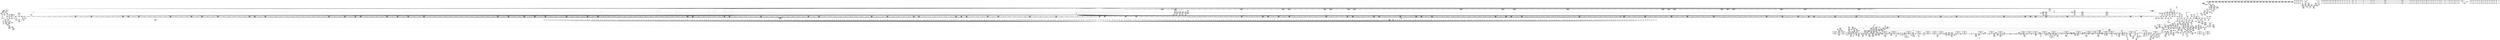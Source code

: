 digraph {
	CE0x5322250 [shape=record,shape=Mrecord,label="{CE0x5322250|common_perm_rm:tmp10|security/apparmor/lsm.c,229|*SummSink*}"]
	CE0x52ca3f0 [shape=record,shape=Mrecord,label="{CE0x52ca3f0|0:_i16,_4:_i32,_8:_i16,_40:_%struct.super_block*,_72:_i32,_:_SCMRE_270,271_}"]
	CE0x52f2830 [shape=record,shape=Mrecord,label="{CE0x52f2830|common_perm_rm:tmp14|security/apparmor/lsm.c,229|*SummSink*}"]
	CE0x53508d0 [shape=record,shape=Mrecord,label="{CE0x53508d0|mediated_filesystem:and|security/apparmor/include/apparmor.h,117|*SummSink*}"]
	CE0x52cc610 [shape=record,shape=Mrecord,label="{CE0x52cc610|0:_i16,_4:_i32,_8:_i16,_40:_%struct.super_block*,_72:_i32,_:_SCMRE_291,292_}"]
	CE0x52986f0 [shape=record,shape=Mrecord,label="{CE0x52986f0|common_perm_dir_dentry:path|security/apparmor/lsm.c, 189|*SummSink*}"]
	CE0x5341a00 [shape=record,shape=Mrecord,label="{CE0x5341a00|i64*_getelementptr_inbounds_(_5_x_i64_,_5_x_i64_*___llvm_gcov_ctr57,_i64_0,_i64_3)|*Constant*}"]
	CE0x53415a0 [shape=record,shape=Mrecord,label="{CE0x53415a0|common_perm:tmp6|security/apparmor/lsm.c,169}"]
	CE0x5319100 [shape=record,shape=Mrecord,label="{CE0x5319100|80:_i64,_:_CRE_1655,1656_}"]
	CE0x53b1aa0 [shape=record,shape=Mrecord,label="{CE0x53b1aa0|get_current:tmp4|./arch/x86/include/asm/current.h,14|*SummSink*}"]
	CE0x53436a0 [shape=record,shape=Mrecord,label="{CE0x53436a0|aa_cred_profile:do.end|*SummSink*}"]
	CE0x533f7d0 [shape=record,shape=Mrecord,label="{CE0x533f7d0|44:_i32,_48:_i16,_128:_i8*,_:_SCMRE_8,16_|*MultipleSource*|Function::aa_cred_profile&Arg::cred::|security/apparmor/include/context.h,99|security/apparmor/include/context.h,138}"]
	CE0x5309650 [shape=record,shape=Mrecord,label="{CE0x5309650|80:_i64,_:_CRE_664,672_}"]
	CE0x529bcf0 [shape=record,shape=Mrecord,label="{CE0x529bcf0|0:_i16,_4:_i32,_8:_i16,_40:_%struct.super_block*,_72:_i32,_:_SCMRE_32,40_|*MultipleSource*|security/apparmor/lsm.c,227|security/apparmor/lsm.c, 227|*LoadInst*|security/apparmor/lsm.c,226}"]
	CE0x5356250 [shape=record,shape=Mrecord,label="{CE0x5356250|mediated_filesystem:s_flags|security/apparmor/include/apparmor.h,117}"]
	CE0x527eb40 [shape=record,shape=Mrecord,label="{CE0x527eb40|common_perm_rm:dentry|Function::common_perm_rm&Arg::dentry::|*SummSource*}"]
	"CONST[source:2(external),value:2(dynamic)][purpose:{subject}][SrcIdx:5]"
	CE0x52bcc60 [shape=record,shape=Mrecord,label="{CE0x52bcc60|0:_i16,_4:_i32,_8:_i16,_40:_%struct.super_block*,_72:_i32,_:_SCMRE_137,138_}"]
	CE0x52da6f0 [shape=record,shape=Mrecord,label="{CE0x52da6f0|80:_i64,_:_CRE_1620,1621_}"]
	CE0x53006b0 [shape=record,shape=Mrecord,label="{CE0x53006b0|80:_i64,_:_CRE_416,417_}"]
	CE0x535f730 [shape=record,shape=Mrecord,label="{CE0x535f730|i32_0|*Constant*}"]
	CE0x5343d80 [shape=record,shape=Mrecord,label="{CE0x5343d80|__aa_current_profile:tmp6|security/apparmor/include/context.h,138}"]
	CE0x53d9970 [shape=record,shape=Mrecord,label="{CE0x53d9970|aa_cred_profile:tmp19|security/apparmor/include/context.h,100}"]
	CE0x53338c0 [shape=record,shape=Mrecord,label="{CE0x53338c0|__aa_current_profile:tmp20|security/apparmor/include/context.h,138}"]
	CE0x535c1f0 [shape=record,shape=Mrecord,label="{CE0x535c1f0|aa_path_perm:entry|*SummSink*}"]
	CE0x53da8f0 [shape=record,shape=Mrecord,label="{CE0x53da8f0|aa_cred_profile:tmp20|security/apparmor/include/context.h,100}"]
	CE0x52ff390 [shape=record,shape=Mrecord,label="{CE0x52ff390|80:_i64,_:_CRE_398,399_}"]
	CE0x52e0f90 [shape=record,shape=Mrecord,label="{CE0x52e0f90|0:_i16,_4:_i32,_8:_i16,_40:_%struct.super_block*,_72:_i32,_:_SCMRE_816,824_|*MultipleSource*|security/apparmor/lsm.c,227|security/apparmor/lsm.c, 227|*LoadInst*|security/apparmor/lsm.c,226}"]
	CE0x52749c0 [shape=record,shape=Mrecord,label="{CE0x52749c0|apparmor_path_unlink:tmp1}"]
	CE0x527bb70 [shape=record,shape=Mrecord,label="{CE0x527bb70|GLOBAL:common_perm_rm|*Constant*}"]
	CE0x531bee0 [shape=record,shape=Mrecord,label="{CE0x531bee0|80:_i64,_:_CRE_1776,1784_}"]
	CE0x52e14b0 [shape=record,shape=Mrecord,label="{CE0x52e14b0|0:_i16,_4:_i32,_8:_i16,_40:_%struct.super_block*,_72:_i32,_:_SCMRE_832,840_|*MultipleSource*|security/apparmor/lsm.c,227|security/apparmor/lsm.c, 227|*LoadInst*|security/apparmor/lsm.c,226}"]
	CE0x534e3a0 [shape=record,shape=Mrecord,label="{CE0x534e3a0|common_perm:tmp|*SummSource*}"]
	CE0x52f6f70 [shape=record,shape=Mrecord,label="{CE0x52f6f70|common_perm_rm:tmp19|security/apparmor/lsm.c,232|*SummSource*}"]
	CE0x5298110 [shape=record,shape=Mrecord,label="{CE0x5298110|72:_%struct.hlist_bl_node**,_80:_%struct.dentry*,_104:_%struct.inode*,_:_CRE_179,180_}"]
	CE0x52fe810 [shape=record,shape=Mrecord,label="{CE0x52fe810|80:_i64,_:_CRE_352,360_}"]
	CE0x53db510 [shape=record,shape=Mrecord,label="{CE0x53db510|44:_i32,_48:_i16,_128:_i8*,_:_SCMRE_104,112_|*MultipleSource*|Function::aa_cred_profile&Arg::cred::|security/apparmor/include/context.h,99|security/apparmor/include/context.h,138}"]
	CE0x5280bf0 [shape=record,shape=Mrecord,label="{CE0x5280bf0|_ret_i32_%retval.0,_!dbg_!15491|security/apparmor/lsm.c,236|*SummSink*}"]
	CE0x535b390 [shape=record,shape=Mrecord,label="{CE0x535b390|common_perm:tmp8|security/apparmor/lsm.c,170|*SummSource*}"]
	CE0x53dadd0 [shape=record,shape=Mrecord,label="{CE0x53dadd0|aa_cred_profile:tmp21|security/apparmor/include/context.h,100|*SummSource*}"]
	CE0x52d60f0 [shape=record,shape=Mrecord,label="{CE0x52d60f0|0:_i16,_4:_i32,_8:_i16,_40:_%struct.super_block*,_72:_i32,_:_SCMRE_563,564_}"]
	CE0x5274700 [shape=record,shape=Mrecord,label="{CE0x5274700|apparmor_path_unlink:entry|*SummSink*}"]
	CE0x52a5b80 [shape=record,shape=Mrecord,label="{CE0x52a5b80|0:_i16,_4:_i32,_8:_i16,_40:_%struct.super_block*,_72:_i32,_:_SCMRE_8,12_|*MultipleSource*|security/apparmor/lsm.c,227|security/apparmor/lsm.c, 227|*LoadInst*|security/apparmor/lsm.c,226}"]
	CE0x535c080 [shape=record,shape=Mrecord,label="{CE0x535c080|aa_path_perm:entry|*SummSource*}"]
	CE0x52f3470 [shape=record,shape=Mrecord,label="{CE0x52f3470|i64*_getelementptr_inbounds_(_10_x_i64_,_10_x_i64_*___llvm_gcov_ctr54,_i64_0,_i64_7)|*Constant*}"]
	CE0x4f037e0 [shape=record,shape=Mrecord,label="{CE0x4f037e0|i32_3|*Constant*|*SummSink*}"]
	CE0x530c700 [shape=record,shape=Mrecord,label="{CE0x530c700|80:_i64,_:_CRE_1244,1245_}"]
	CE0x52c1b50 [shape=record,shape=Mrecord,label="{CE0x52c1b50|0:_i16,_4:_i32,_8:_i16,_40:_%struct.super_block*,_72:_i32,_:_SCMRE_162,163_}"]
	CE0x53652b0 [shape=record,shape=Mrecord,label="{CE0x53652b0|44:_i32,_48:_i16,_128:_i8*,_:_SCMRE_160,168_|*MultipleSource*|Function::aa_cred_profile&Arg::cred::|security/apparmor/include/context.h,99|security/apparmor/include/context.h,138}"]
	CE0x52b4540 [shape=record,shape=Mrecord,label="{CE0x52b4540|aa_cred_profile:tmp33|security/apparmor/include/context.h,101|*SummSource*}"]
	CE0x5302360 [shape=record,shape=Mrecord,label="{CE0x5302360|80:_i64,_:_CRE_443,444_}"]
	CE0x52e9290 [shape=record,shape=Mrecord,label="{CE0x52e9290|0:_i16,_4:_i32,_8:_i16,_40:_%struct.super_block*,_72:_i32,_:_SCMRE_935,936_}"]
	CE0x52988e0 [shape=record,shape=Mrecord,label="{CE0x52988e0|i64*_getelementptr_inbounds_(_2_x_i64_,_2_x_i64_*___llvm_gcov_ctr112,_i64_0,_i64_1)|*Constant*}"]
	CE0x53697f0 [shape=record,shape=Mrecord,label="{CE0x53697f0|GLOBAL:__llvm_gcov_ctr58|Global_var:__llvm_gcov_ctr58}"]
	CE0x5294b40 [shape=record,shape=Mrecord,label="{CE0x5294b40|i64*_getelementptr_inbounds_(_10_x_i64_,_10_x_i64_*___llvm_gcov_ctr54,_i64_0,_i64_0)|*Constant*|*SummSink*}"]
	CE0x532e9e0 [shape=record,shape=Mrecord,label="{CE0x532e9e0|get_current:entry|*SummSource*}"]
	CE0x535c500 [shape=record,shape=Mrecord,label="{CE0x535c500|aa_path_perm:op|Function::aa_path_perm&Arg::op::|*SummSource*}"]
	CE0x5318dd0 [shape=record,shape=Mrecord,label="{CE0x5318dd0|80:_i64,_:_CRE_1652,1653_}"]
	CE0x52d8990 [shape=record,shape=Mrecord,label="{CE0x52d8990|0:_i16,_4:_i32,_8:_i16,_40:_%struct.super_block*,_72:_i32,_:_SCMRE_588,589_}"]
	CE0x53db180 [shape=record,shape=Mrecord,label="{CE0x53db180|aa_cred_profile:do.cond}"]
	CE0x52e6030 [shape=record,shape=Mrecord,label="{CE0x52e6030|0:_i16,_4:_i32,_8:_i16,_40:_%struct.super_block*,_72:_i32,_:_SCMRE_904,905_}"]
	CE0x52809c0 [shape=record,shape=Mrecord,label="{CE0x52809c0|common_perm_rm:mask|Function::common_perm_rm&Arg::mask::|*SummSink*}"]
	CE0x5300160 [shape=record,shape=Mrecord,label="{CE0x5300160|80:_i64,_:_CRE_411,412_}"]
	CE0x534e2c0 [shape=record,shape=Mrecord,label="{CE0x534e2c0|common_perm:tmp}"]
	CE0x5301150 [shape=record,shape=Mrecord,label="{CE0x5301150|80:_i64,_:_CRE_426,427_}"]
	CE0x530e3b0 [shape=record,shape=Mrecord,label="{CE0x530e3b0|80:_i64,_:_CRE_1271,1272_}"]
	CE0x52caa70 [shape=record,shape=Mrecord,label="{CE0x52caa70|0:_i16,_4:_i32,_8:_i16,_40:_%struct.super_block*,_72:_i32,_:_SCMRE_274,275_}"]
	CE0x529fe90 [shape=record,shape=Mrecord,label="{CE0x529fe90|72:_%struct.hlist_bl_node**,_80:_%struct.dentry*,_104:_%struct.inode*,_:_CRE_205,206_}"]
	CE0x53d6c80 [shape=record,shape=Mrecord,label="{CE0x53d6c80|aa_cred_profile:tmp|*SummSource*}"]
	CE0x535df60 [shape=record,shape=Mrecord,label="{CE0x535df60|_ret_i32_%call17,_!dbg_!15526|security/apparmor/file.c,307}"]
	CE0x530bd70 [shape=record,shape=Mrecord,label="{CE0x530bd70|80:_i64,_:_CRE_1235,1236_}"]
	CE0x52a0c10 [shape=record,shape=Mrecord,label="{CE0x52a0c10|72:_%struct.hlist_bl_node**,_80:_%struct.dentry*,_104:_%struct.inode*,_:_CRE_213,214_}"]
	CE0x531e300 [shape=record,shape=Mrecord,label="{CE0x531e300|i64_8|*Constant*|*SummSource*}"]
	CE0x52843f0 [shape=record,shape=Mrecord,label="{CE0x52843f0|_ret_i32_%call,_!dbg_!15471|security/apparmor/lsm.c,261|*SummSink*}"]
	CE0x5341fc0 [shape=record,shape=Mrecord,label="{CE0x5341fc0|i64*_getelementptr_inbounds_(_5_x_i64_,_5_x_i64_*___llvm_gcov_ctr57,_i64_0,_i64_3)|*Constant*|*SummSink*}"]
	CE0x530c0a0 [shape=record,shape=Mrecord,label="{CE0x530c0a0|80:_i64,_:_CRE_1238,1239_}"]
	CE0x5312bf0 [shape=record,shape=Mrecord,label="{CE0x5312bf0|80:_i64,_:_CRE_1360,1361_}"]
	CE0x52fca50 [shape=record,shape=Mrecord,label="{CE0x52fca50|80:_i64,_:_CRE_128,132_}"]
	CE0x52d84b0 [shape=record,shape=Mrecord,label="{CE0x52d84b0|0:_i16,_4:_i32,_8:_i16,_40:_%struct.super_block*,_72:_i32,_:_SCMRE_585,586_}"]
	CE0x53005a0 [shape=record,shape=Mrecord,label="{CE0x53005a0|80:_i64,_:_CRE_415,416_}"]
	CE0x5304890 [shape=record,shape=Mrecord,label="{CE0x5304890|80:_i64,_:_CRE_563,564_}"]
	CE0x5297a50 [shape=record,shape=Mrecord,label="{CE0x5297a50|72:_%struct.hlist_bl_node**,_80:_%struct.dentry*,_104:_%struct.inode*,_:_CRE_175,176_}"]
	CE0x535b7b0 [shape=record,shape=Mrecord,label="{CE0x535b7b0|common_perm:call1|security/apparmor/lsm.c,170|*SummSource*}"]
	CE0x529bf80 [shape=record,shape=Mrecord,label="{CE0x529bf80|0:_i16,_4:_i32,_8:_i16,_40:_%struct.super_block*,_72:_i32,_:_SCMRE_40,48_|*MultipleSource*|security/apparmor/lsm.c,227|security/apparmor/lsm.c, 227|*LoadInst*|security/apparmor/lsm.c,226}"]
	CE0x5293030 [shape=record,shape=Mrecord,label="{CE0x5293030|72:_%struct.hlist_bl_node**,_80:_%struct.dentry*,_104:_%struct.inode*,_:_CRE_150,151_}"]
	CE0x5293120 [shape=record,shape=Mrecord,label="{CE0x5293120|__aa_current_profile:tmp3}"]
	"CONST[source:0(mediator),value:2(dynamic)][purpose:{subject}][SrcIdx:4]"
	CE0x4f03ed0 [shape=record,shape=Mrecord,label="{CE0x4f03ed0|i32_3|*Constant*}"]
	CE0x534e330 [shape=record,shape=Mrecord,label="{CE0x534e330|COLLAPSED:_GCMRE___llvm_gcov_ctr57_internal_global_5_x_i64_zeroinitializer:_elem_0:default:}"]
	CE0x52e5cf0 [shape=record,shape=Mrecord,label="{CE0x52e5cf0|0:_i16,_4:_i32,_8:_i16,_40:_%struct.super_block*,_72:_i32,_:_SCMRE_902,903_}"]
	CE0x52a1b40 [shape=record,shape=Mrecord,label="{CE0x52a1b40|72:_%struct.hlist_bl_node**,_80:_%struct.dentry*,_104:_%struct.inode*,_:_CRE_222,223_}"]
	CE0x52ff9f0 [shape=record,shape=Mrecord,label="{CE0x52ff9f0|80:_i64,_:_CRE_404,405_}"]
	CE0x53f3330 [shape=record,shape=Mrecord,label="{CE0x53f3330|aa_cred_profile:tmp16|security/apparmor/include/context.h,100}"]
	CE0x52d7e30 [shape=record,shape=Mrecord,label="{CE0x52d7e30|0:_i16,_4:_i32,_8:_i16,_40:_%struct.super_block*,_72:_i32,_:_SCMRE_581,582_}"]
	CE0x52a5580 [shape=record,shape=Mrecord,label="{CE0x52a5580|common_perm_rm:tmp3|security/apparmor/lsm.c,227}"]
	CE0x52d8170 [shape=record,shape=Mrecord,label="{CE0x52d8170|0:_i16,_4:_i32,_8:_i16,_40:_%struct.super_block*,_72:_i32,_:_SCMRE_583,584_}"]
	CE0x5356be0 [shape=record,shape=Mrecord,label="{CE0x5356be0|i64_1|*Constant*}"]
	CE0x52d6c50 [shape=record,shape=Mrecord,label="{CE0x52d6c50|0:_i16,_4:_i32,_8:_i16,_40:_%struct.super_block*,_72:_i32,_:_SCMRE_570,571_}"]
	CE0x5282140 [shape=record,shape=Mrecord,label="{CE0x5282140|apparmor_path_unlink:tmp3|*SummSink*}"]
	CE0x52e3930 [shape=record,shape=Mrecord,label="{CE0x52e3930|0:_i16,_4:_i32,_8:_i16,_40:_%struct.super_block*,_72:_i32,_:_SCMRE_880,881_}"]
	CE0x5313580 [shape=record,shape=Mrecord,label="{CE0x5313580|80:_i64,_:_CRE_1369,1370_}"]
	CE0x5295b40 [shape=record,shape=Mrecord,label="{CE0x5295b40|common_perm_rm:bb|*SummSource*}"]
	CE0x52d5f50 [shape=record,shape=Mrecord,label="{CE0x52d5f50|0:_i16,_4:_i32,_8:_i16,_40:_%struct.super_block*,_72:_i32,_:_SCMRE_562,563_}"]
	CE0x5278410 [shape=record,shape=Mrecord,label="{CE0x5278410|i64_1|*Constant*}"]
	CE0x52f7510 [shape=record,shape=Mrecord,label="{CE0x52f7510|common_perm_rm:tmp20|security/apparmor/lsm.c,232}"]
	CE0x53610f0 [shape=record,shape=Mrecord,label="{CE0x53610f0|common_perm:tmp9|security/apparmor/lsm.c,172|*SummSink*}"]
	CE0x52fd820 [shape=record,shape=Mrecord,label="{CE0x52fd820|80:_i64,_:_CRE_240,248_}"]
	CE0x532c6b0 [shape=record,shape=Mrecord,label="{CE0x532c6b0|GLOBAL:lockdep_rcu_suspicious|*Constant*}"]
	CE0x52c1330 [shape=record,shape=Mrecord,label="{CE0x52c1330|0:_i16,_4:_i32,_8:_i16,_40:_%struct.super_block*,_72:_i32,_:_SCMRE_157,158_}"]
	CE0x53f8940 [shape=record,shape=Mrecord,label="{CE0x53f8940|i64_5|*Constant*}"]
	CE0x52da2e0 [shape=record,shape=Mrecord,label="{CE0x52da2e0|80:_i64,_:_CRE_1616,1617_}"]
	CE0x5319ed0 [shape=record,shape=Mrecord,label="{CE0x5319ed0|80:_i64,_:_CRE_1668,1669_}"]
	CE0x531cdc0 [shape=record,shape=Mrecord,label="{CE0x531cdc0|80:_i64,_:_CRE_1874,1875_}"]
	CE0x52b8a10 [shape=record,shape=Mrecord,label="{CE0x52b8a10|common_perm:bb}"]
	"CONST[source:0(mediator),value:0(static)][purpose:{operation}][SrcIdx:2]"
	CE0x5352160 [shape=record,shape=Mrecord,label="{CE0x5352160|common_perm_rm:call3|security/apparmor/lsm.c,235|*SummSink*}"]
	CE0x52a25d0 [shape=record,shape=Mrecord,label="{CE0x52a25d0|72:_%struct.hlist_bl_node**,_80:_%struct.dentry*,_104:_%struct.inode*,_:_CRE_248,256_|*MultipleSource*|Function::apparmor_path_unlink&Arg::dentry::|Function::common_perm_rm&Arg::dentry::|security/apparmor/lsm.c,226}"]
	CE0x5344070 [shape=record,shape=Mrecord,label="{CE0x5344070|common_perm_rm:retval.0}"]
	CE0x5297f60 [shape=record,shape=Mrecord,label="{CE0x5297f60|72:_%struct.hlist_bl_node**,_80:_%struct.dentry*,_104:_%struct.inode*,_:_CRE_178,179_}"]
	CE0x52d53f0 [shape=record,shape=Mrecord,label="{CE0x52d53f0|0:_i16,_4:_i32,_8:_i16,_40:_%struct.super_block*,_72:_i32,_:_SCMRE_554,555_}"]
	CE0x531e810 [shape=record,shape=Mrecord,label="{CE0x531e810|common_perm:call|security/apparmor/lsm.c,168}"]
	CE0x5369860 [shape=record,shape=Mrecord,label="{CE0x5369860|GLOBAL:__llvm_gcov_ctr58|Global_var:__llvm_gcov_ctr58|*SummSource*}"]
	CE0x5293980 [shape=record,shape=Mrecord,label="{CE0x5293980|72:_%struct.hlist_bl_node**,_80:_%struct.dentry*,_104:_%struct.inode*,_:_CRE_80,88_|*MultipleSource*|Function::apparmor_path_unlink&Arg::dentry::|Function::common_perm_rm&Arg::dentry::|security/apparmor/lsm.c,226}"]
	CE0x52e66b0 [shape=record,shape=Mrecord,label="{CE0x52e66b0|0:_i16,_4:_i32,_8:_i16,_40:_%struct.super_block*,_72:_i32,_:_SCMRE_908,909_}"]
	CE0x53e02b0 [shape=record,shape=Mrecord,label="{CE0x53e02b0|i64*_getelementptr_inbounds_(_16_x_i64_,_16_x_i64_*___llvm_gcov_ctr46,_i64_0,_i64_13)|*Constant*|*SummSource*}"]
	CE0x52cc470 [shape=record,shape=Mrecord,label="{CE0x52cc470|0:_i16,_4:_i32,_8:_i16,_40:_%struct.super_block*,_72:_i32,_:_SCMRE_290,291_}"]
	CE0x52b49a0 [shape=record,shape=Mrecord,label="{CE0x52b49a0|_call_void_mcount()_#2|*SummSink*}"]
	CE0x52c4c10 [shape=record,shape=Mrecord,label="{CE0x52c4c10|0:_i16,_4:_i32,_8:_i16,_40:_%struct.super_block*,_72:_i32,_:_SCMRE_192,193_}"]
	CE0x53ac6e0 [shape=record,shape=Mrecord,label="{CE0x53ac6e0|aa_cred_profile:tobool|security/apparmor/include/context.h,100|*SummSink*}"]
	CE0x5281a80 [shape=record,shape=Mrecord,label="{CE0x5281a80|apparmor_path_unlink:tmp2}"]
	CE0x5287b30 [shape=record,shape=Mrecord,label="{CE0x5287b30|apparmor_path_unlink:dir|Function::apparmor_path_unlink&Arg::dir::}"]
	CE0x52ca0b0 [shape=record,shape=Mrecord,label="{CE0x52ca0b0|0:_i16,_4:_i32,_8:_i16,_40:_%struct.super_block*,_72:_i32,_:_SCMRE_268,269_}"]
	CE0x52ffc10 [shape=record,shape=Mrecord,label="{CE0x52ffc10|80:_i64,_:_CRE_406,407_}"]
	CE0x5293b80 [shape=record,shape=Mrecord,label="{CE0x5293b80|72:_%struct.hlist_bl_node**,_80:_%struct.dentry*,_104:_%struct.inode*,_:_CRE_88,89_}"]
	CE0x530ee50 [shape=record,shape=Mrecord,label="{CE0x530ee50|80:_i64,_:_CRE_1288,1296_}"]
	CE0x53d54b0 [shape=record,shape=Mrecord,label="{CE0x53d54b0|i64*_getelementptr_inbounds_(_16_x_i64_,_16_x_i64_*___llvm_gcov_ctr46,_i64_0,_i64_14)|*Constant*|*SummSource*}"]
	CE0x5351710 [shape=record,shape=Mrecord,label="{CE0x5351710|mediated_filesystem:lnot|security/apparmor/include/apparmor.h,117}"]
	CE0x53af490 [shape=record,shape=Mrecord,label="{CE0x53af490|__aa_current_profile:tobool1|security/apparmor/include/context.h,138|*SummSource*}"]
	CE0x53d2220 [shape=record,shape=Mrecord,label="{CE0x53d2220|GLOBAL:aa_cred_profile|*Constant*}"]
	CE0x52bc220 [shape=record,shape=Mrecord,label="{CE0x52bc220|0:_i16,_4:_i32,_8:_i16,_40:_%struct.super_block*,_72:_i32,_:_SCMRE_112,120_|*MultipleSource*|security/apparmor/lsm.c,227|security/apparmor/lsm.c, 227|*LoadInst*|security/apparmor/lsm.c,226}"]
	CE0x52da3f0 [shape=record,shape=Mrecord,label="{CE0x52da3f0|80:_i64,_:_CRE_1617,1618_}"]
	CE0x5311d10 [shape=record,shape=Mrecord,label="{CE0x5311d10|80:_i64,_:_CRE_1346,1347_}"]
	CE0x52c0ce0 [shape=record,shape=Mrecord,label="{CE0x52c0ce0|0:_i16,_4:_i32,_8:_i16,_40:_%struct.super_block*,_72:_i32,_:_SCMRE_0,2_|*MultipleSource*|security/apparmor/lsm.c,227|security/apparmor/lsm.c, 227|*LoadInst*|security/apparmor/lsm.c,226}"]
	CE0x53115a0 [shape=record,shape=Mrecord,label="{CE0x53115a0|80:_i64,_:_CRE_1339,1340_}"]
	CE0x52d22a0 [shape=record,shape=Mrecord,label="{CE0x52d22a0|0:_i16,_4:_i32,_8:_i16,_40:_%struct.super_block*,_72:_i32,_:_SCMRE_478,479_}"]
	CE0x52a17e0 [shape=record,shape=Mrecord,label="{CE0x52a17e0|72:_%struct.hlist_bl_node**,_80:_%struct.dentry*,_104:_%struct.inode*,_:_CRE_220,221_}"]
	CE0x5349040 [shape=record,shape=Mrecord,label="{CE0x5349040|common_perm_rm:i_uid|security/apparmor/lsm.c,232|*SummSource*}"]
	CE0x53d8050 [shape=record,shape=Mrecord,label="{CE0x53d8050|aa_cred_profile:tmp22|security/apparmor/include/context.h,100}"]
	CE0x533f0d0 [shape=record,shape=Mrecord,label="{CE0x533f0d0|common_perm:entry|*SummSource*}"]
	CE0x531d860 [shape=record,shape=Mrecord,label="{CE0x531d860|80:_i64,_:_CRE_1920,1928_}"]
	CE0x52ea350 [shape=record,shape=Mrecord,label="{CE0x52ea350|0:_i16,_4:_i32,_8:_i16,_40:_%struct.super_block*,_72:_i32,_:_SCMRE_977,978_}"]
	CE0x53f1f00 [shape=record,shape=Mrecord,label="{CE0x53f1f00|aa_cred_profile:tmp7|security/apparmor/include/context.h,100|*SummSink*}"]
	CE0x52cd990 [shape=record,shape=Mrecord,label="{CE0x52cd990|0:_i16,_4:_i32,_8:_i16,_40:_%struct.super_block*,_72:_i32,_:_SCMRE_303,304_}"]
	CE0x5309ed0 [shape=record,shape=Mrecord,label="{CE0x5309ed0|80:_i64,_:_CRE_880,896_}"]
	CE0x535e5d0 [shape=record,shape=Mrecord,label="{CE0x535e5d0|common_perm:error.0}"]
	CE0x536bab0 [shape=record,shape=Mrecord,label="{CE0x536bab0|__aa_current_profile:tmp9|security/apparmor/include/context.h,138}"]
	CE0x5309a90 [shape=record,shape=Mrecord,label="{CE0x5309a90|80:_i64,_:_CRE_704,708_}"]
	CE0x53519f0 [shape=record,shape=Mrecord,label="{CE0x53519f0|common_perm_rm:mode|security/apparmor/lsm.c,233|*SummSource*}"]
	CE0x53ad670 [shape=record,shape=Mrecord,label="{CE0x53ad670|aa_cred_profile:bb}"]
	CE0x5319fe0 [shape=record,shape=Mrecord,label="{CE0x5319fe0|80:_i64,_:_CRE_1669,1670_}"]
	CE0x5319980 [shape=record,shape=Mrecord,label="{CE0x5319980|80:_i64,_:_CRE_1663,1664_}"]
	CE0x53d6cf0 [shape=record,shape=Mrecord,label="{CE0x53d6cf0|COLLAPSED:_GCMRE___llvm_gcov_ctr46_internal_global_16_x_i64_zeroinitializer:_elem_0:default:}"]
	CE0x52da1d0 [shape=record,shape=Mrecord,label="{CE0x52da1d0|80:_i64,_:_CRE_1608,1612_}"]
	CE0x5358190 [shape=record,shape=Mrecord,label="{CE0x5358190|aa_cred_profile:tmp2|*SummSource*}"]
	CE0x52df000 [shape=record,shape=Mrecord,label="{CE0x52df000|0:_i16,_4:_i32,_8:_i16,_40:_%struct.super_block*,_72:_i32,_:_SCMRE_704,712_|*MultipleSource*|security/apparmor/lsm.c,227|security/apparmor/lsm.c, 227|*LoadInst*|security/apparmor/lsm.c,226}"]
	CE0x52ff170 [shape=record,shape=Mrecord,label="{CE0x52ff170|80:_i64,_:_CRE_396,397_}"]
	CE0x53e09c0 [shape=record,shape=Mrecord,label="{CE0x53e09c0|aa_cred_profile:tmp28|security/apparmor/include/context.h,100}"]
	CE0x53562c0 [shape=record,shape=Mrecord,label="{CE0x53562c0|mediated_filesystem:s_flags|security/apparmor/include/apparmor.h,117|*SummSource*}"]
	CE0x52c5ab0 [shape=record,shape=Mrecord,label="{CE0x52c5ab0|0:_i16,_4:_i32,_8:_i16,_40:_%struct.super_block*,_72:_i32,_:_SCMRE_201,202_}"]
	CE0x535e140 [shape=record,shape=Mrecord,label="{CE0x535e140|_ret_i32_%call17,_!dbg_!15526|security/apparmor/file.c,307|*SummSource*}"]
	CE0x5302250 [shape=record,shape=Mrecord,label="{CE0x5302250|80:_i64,_:_CRE_442,443_}"]
	CE0x5303240 [shape=record,shape=Mrecord,label="{CE0x5303240|80:_i64,_:_CRE_457,458_}"]
	CE0x52ea8a0 [shape=record,shape=Mrecord,label="{CE0x52ea8a0|0:_i16,_4:_i32,_8:_i16,_40:_%struct.super_block*,_72:_i32,_:_SCMRE_980,981_}"]
	CE0x52d65d0 [shape=record,shape=Mrecord,label="{CE0x52d65d0|0:_i16,_4:_i32,_8:_i16,_40:_%struct.super_block*,_72:_i32,_:_SCMRE_566,567_}"]
	CE0x52e90f0 [shape=record,shape=Mrecord,label="{CE0x52e90f0|0:_i16,_4:_i32,_8:_i16,_40:_%struct.super_block*,_72:_i32,_:_SCMRE_934,935_}"]
	CE0x5afcf30 [shape=record,shape=Mrecord,label="{CE0x5afcf30|apparmor_path_unlink:call|security/apparmor/lsm.c,261|*SummSink*}"]
	CE0x53d8130 [shape=record,shape=Mrecord,label="{CE0x53d8130|aa_cred_profile:tmp22|security/apparmor/include/context.h,100|*SummSink*}"]
	CE0x5318ff0 [shape=record,shape=Mrecord,label="{CE0x5318ff0|80:_i64,_:_CRE_1654,1655_}"]
	CE0x52d4720 [shape=record,shape=Mrecord,label="{CE0x52d4720|0:_i16,_4:_i32,_8:_i16,_40:_%struct.super_block*,_72:_i32,_:_SCMRE_536,540_|*MultipleSource*|security/apparmor/lsm.c,227|security/apparmor/lsm.c, 227|*LoadInst*|security/apparmor/lsm.c,226}"]
	CE0x5296d50 [shape=record,shape=Mrecord,label="{CE0x5296d50|common_perm_rm:lor.lhs.false2|*SummSource*}"]
	CE0x527e6b0 [shape=record,shape=Mrecord,label="{CE0x527e6b0|common_perm_rm:tmp9|security/apparmor/lsm.c,229|*SummSink*}"]
	CE0x5286b70 [shape=record,shape=Mrecord,label="{CE0x5286b70|mediated_filesystem:tmp2|*SummSource*}"]
	CE0x52f50c0 [shape=record,shape=Mrecord,label="{CE0x52f50c0|mediated_filesystem:tmp4|*LoadInst*|security/apparmor/include/apparmor.h,117}"]
	CE0x52fc1a0 [shape=record,shape=Mrecord,label="{CE0x52fc1a0|80:_i64,_:_CRE_64,72_}"]
	CE0x530a720 [shape=record,shape=Mrecord,label="{CE0x530a720|80:_i64,_:_CRE_1214,1215_}"]
	CE0x52c84c0 [shape=record,shape=Mrecord,label="{CE0x52c84c0|0:_i16,_4:_i32,_8:_i16,_40:_%struct.super_block*,_72:_i32,_:_SCMRE_251,252_}"]
	CE0x530f1b0 [shape=record,shape=Mrecord,label="{CE0x530f1b0|80:_i64,_:_CRE_1305,1306_}"]
	CE0x52f6fe0 [shape=record,shape=Mrecord,label="{CE0x52f6fe0|common_perm_rm:tmp19|security/apparmor/lsm.c,232|*SummSink*}"]
	CE0x52872b0 [shape=record,shape=Mrecord,label="{CE0x52872b0|i32_0|*Constant*|*SummSource*}"]
	CE0x5300f30 [shape=record,shape=Mrecord,label="{CE0x5300f30|80:_i64,_:_CRE_424,425_}"]
	CE0x5355b90 [shape=record,shape=Mrecord,label="{CE0x5355b90|i32_1|*Constant*}"]
	CE0x53ae4a0 [shape=record,shape=Mrecord,label="{CE0x53ae4a0|__aa_current_profile:bb|*SummSink*}"]
	CE0x529ef60 [shape=record,shape=Mrecord,label="{CE0x529ef60|72:_%struct.hlist_bl_node**,_80:_%struct.dentry*,_104:_%struct.inode*,_:_CRE_196,197_}"]
	CE0x52c1cf0 [shape=record,shape=Mrecord,label="{CE0x52c1cf0|0:_i16,_4:_i32,_8:_i16,_40:_%struct.super_block*,_72:_i32,_:_SCMRE_163,164_}"]
	CE0x52faea0 [shape=record,shape=Mrecord,label="{CE0x52faea0|i64*_getelementptr_inbounds_(_11_x_i64_,_11_x_i64_*___llvm_gcov_ctr58,_i64_0,_i64_8)|*Constant*|*SummSink*}"]
	CE0x5280aa0 [shape=record,shape=Mrecord,label="{CE0x5280aa0|_ret_i32_%retval.0,_!dbg_!15491|security/apparmor/lsm.c,236}"]
	CE0x5363290 [shape=record,shape=Mrecord,label="{CE0x5363290|__aa_current_profile:tmp|*SummSink*}"]
	CE0x52a46c0 [shape=record,shape=Mrecord,label="{CE0x52a46c0|72:_%struct.hlist_bl_node**,_80:_%struct.dentry*,_104:_%struct.inode*,_:_CRE_312,313_}"]
	CE0x5308960 [shape=record,shape=Mrecord,label="{CE0x5308960|80:_i64,_:_CRE_624,625_}"]
	CE0x53528d0 [shape=record,shape=Mrecord,label="{CE0x53528d0|common_perm_dir_dentry:entry|*SummSource*}"]
	CE0x5302470 [shape=record,shape=Mrecord,label="{CE0x5302470|80:_i64,_:_CRE_444,445_}"]
	CE0x52d0bd0 [shape=record,shape=Mrecord,label="{CE0x52d0bd0|0:_i16,_4:_i32,_8:_i16,_40:_%struct.super_block*,_72:_i32,_:_SCMRE_432,440_|*MultipleSource*|security/apparmor/lsm.c,227|security/apparmor/lsm.c, 227|*LoadInst*|security/apparmor/lsm.c,226}"]
	CE0x5366710 [shape=record,shape=Mrecord,label="{CE0x5366710|__aa_current_profile:land.lhs.true}"]
	CE0x529de80 [shape=record,shape=Mrecord,label="{CE0x529de80|72:_%struct.hlist_bl_node**,_80:_%struct.dentry*,_104:_%struct.inode*,_:_CRE_186,187_}"]
	CE0x53b1180 [shape=record,shape=Mrecord,label="{CE0x53b1180|i64*_getelementptr_inbounds_(_11_x_i64_,_11_x_i64_*___llvm_gcov_ctr58,_i64_0,_i64_6)|*Constant*|*SummSink*}"]
	CE0x5356b50 [shape=record,shape=Mrecord,label="{CE0x5356b50|common_perm:tmp|*SummSink*}"]
	CE0x53d3190 [shape=record,shape=Mrecord,label="{CE0x53d3190|_ret_%struct.aa_profile*_%tmp34,_!dbg_!15510|security/apparmor/include/context.h,101}"]
	CE0x529ad70 [shape=record,shape=Mrecord,label="{CE0x529ad70|common_perm_rm:tmp1}"]
	CE0x530e6e0 [shape=record,shape=Mrecord,label="{CE0x530e6e0|80:_i64,_:_CRE_1274,1275_}"]
	CE0x53e2af0 [shape=record,shape=Mrecord,label="{CE0x53e2af0|44:_i32,_48:_i16,_128:_i8*,_:_SCMRE_128,136_|*MultipleSource*|Function::aa_cred_profile&Arg::cred::|security/apparmor/include/context.h,99|security/apparmor/include/context.h,138}"]
	CE0x535d3d0 [shape=record,shape=Mrecord,label="{CE0x535d3d0|aa_path_perm:flags|Function::aa_path_perm&Arg::flags::|*SummSink*}"]
	CE0x52da800 [shape=record,shape=Mrecord,label="{CE0x52da800|80:_i64,_:_CRE_1621,1622_}"]
	CE0x531c430 [shape=record,shape=Mrecord,label="{CE0x531c430|80:_i64,_:_CRE_1816,1824_}"]
	CE0x530d910 [shape=record,shape=Mrecord,label="{CE0x530d910|80:_i64,_:_CRE_1261,1262_}"]
	CE0x52c4db0 [shape=record,shape=Mrecord,label="{CE0x52c4db0|0:_i16,_4:_i32,_8:_i16,_40:_%struct.super_block*,_72:_i32,_:_SCMRE_193,194_}"]
	CE0x5304040 [shape=record,shape=Mrecord,label="{CE0x5304040|80:_i64,_:_CRE_512,528_}"]
	CE0x529e030 [shape=record,shape=Mrecord,label="{CE0x529e030|72:_%struct.hlist_bl_node**,_80:_%struct.dentry*,_104:_%struct.inode*,_:_CRE_187,188_}"]
	CE0x52f2f10 [shape=record,shape=Mrecord,label="{CE0x52f2f10|common_perm_rm:tmp16|security/apparmor/lsm.c,229}"]
	CE0x52f03f0 [shape=record,shape=Mrecord,label="{CE0x52f03f0|mediated_filesystem:entry}"]
	CE0x5284fb0 [shape=record,shape=Mrecord,label="{CE0x5284fb0|common_perm_rm:tmp5|security/apparmor/lsm.c,229|*SummSource*}"]
	CE0x5289b00 [shape=record,shape=Mrecord,label="{CE0x5289b00|common_perm_rm:tmp6|security/apparmor/lsm.c,229|*SummSink*}"]
	CE0x529f7d0 [shape=record,shape=Mrecord,label="{CE0x529f7d0|72:_%struct.hlist_bl_node**,_80:_%struct.dentry*,_104:_%struct.inode*,_:_CRE_201,202_}"]
	CE0x52e2dd0 [shape=record,shape=Mrecord,label="{CE0x52e2dd0|0:_i16,_4:_i32,_8:_i16,_40:_%struct.super_block*,_72:_i32,_:_SCMRE_873,874_}"]
	CE0x53e44e0 [shape=record,shape=Mrecord,label="{CE0x53e44e0|aa_cred_profile:tmp12|security/apparmor/include/context.h,100}"]
	CE0x53533c0 [shape=record,shape=Mrecord,label="{CE0x53533c0|common_perm_dir_dentry:dentry|Function::common_perm_dir_dentry&Arg::dentry::|*SummSource*}"]
	CE0x53109f0 [shape=record,shape=Mrecord,label="{CE0x53109f0|80:_i64,_:_CRE_1328,1329_}"]
	CE0x5353050 [shape=record,shape=Mrecord,label="{CE0x5353050|common_perm_dir_dentry:dir|Function::common_perm_dir_dentry&Arg::dir::|*SummSink*}"]
	CE0x52f7cd0 [shape=record,shape=Mrecord,label="{CE0x52f7cd0|common_perm_rm:uid|security/apparmor/lsm.c,232|*SummSink*}"]
	CE0x52d6910 [shape=record,shape=Mrecord,label="{CE0x52d6910|0:_i16,_4:_i32,_8:_i16,_40:_%struct.super_block*,_72:_i32,_:_SCMRE_568,569_}"]
	CE0x52fa140 [shape=record,shape=Mrecord,label="{CE0x52fa140|GLOBAL:__llvm_gcov_ctr54|Global_var:__llvm_gcov_ctr54|*SummSink*}"]
	CE0x530e2a0 [shape=record,shape=Mrecord,label="{CE0x530e2a0|80:_i64,_:_CRE_1270,1271_}"]
	CE0x530f2c0 [shape=record,shape=Mrecord,label="{CE0x530f2c0|80:_i64,_:_CRE_1306,1307_}"]
	CE0x5302580 [shape=record,shape=Mrecord,label="{CE0x5302580|80:_i64,_:_CRE_445,446_}"]
	CE0x532e790 [shape=record,shape=Mrecord,label="{CE0x532e790|i8*_getelementptr_inbounds_(_45_x_i8_,_45_x_i8_*_.str14,_i32_0,_i32_0)|*Constant*|*SummSink*}"]
	CE0x53550e0 [shape=record,shape=Mrecord,label="{CE0x53550e0|i64*_getelementptr_inbounds_(_2_x_i64_,_2_x_i64_*___llvm_gcov_ctr56,_i64_0,_i64_1)|*Constant*|*SummSource*}"]
	CE0x53dcaf0 [shape=record,shape=Mrecord,label="{CE0x53dcaf0|i64*_getelementptr_inbounds_(_16_x_i64_,_16_x_i64_*___llvm_gcov_ctr46,_i64_0,_i64_12)|*Constant*}"]
	CE0x53d3c30 [shape=record,shape=Mrecord,label="{CE0x53d3c30|aa_cred_profile:tmp11|security/apparmor/include/context.h,100}"]
	CE0x5356e70 [shape=record,shape=Mrecord,label="{CE0x5356e70|aa_cred_profile:if.end}"]
	CE0x5360b50 [shape=record,shape=Mrecord,label="{CE0x5360b50|__aa_current_profile:tmp11|security/apparmor/include/context.h,138}"]
	CE0x5297130 [shape=record,shape=Mrecord,label="{CE0x5297130|i64*_getelementptr_inbounds_(_2_x_i64_,_2_x_i64_*___llvm_gcov_ctr56,_i64_0,_i64_1)|*Constant*}"]
	CE0x52c29f0 [shape=record,shape=Mrecord,label="{CE0x52c29f0|0:_i16,_4:_i32,_8:_i16,_40:_%struct.super_block*,_72:_i32,_:_SCMRE_171,172_}"]
	CE0x531dec0 [shape=record,shape=Mrecord,label="{CE0x531dec0|80:_i64,_:_CRE_2256,2264_}"]
	CE0x5308410 [shape=record,shape=Mrecord,label="{CE0x5308410|80:_i64,_:_CRE_619,620_}"]
	CE0x5310f40 [shape=record,shape=Mrecord,label="{CE0x5310f40|80:_i64,_:_CRE_1333,1334_}"]
	CE0x52d3ce0 [shape=record,shape=Mrecord,label="{CE0x52d3ce0|0:_i16,_4:_i32,_8:_i16,_40:_%struct.super_block*,_72:_i32,_:_SCMRE_508,512_|*MultipleSource*|security/apparmor/lsm.c,227|security/apparmor/lsm.c, 227|*LoadInst*|security/apparmor/lsm.c,226}"]
	CE0x5347680 [shape=record,shape=Mrecord,label="{CE0x5347680|__aa_current_profile:tmp15|security/apparmor/include/context.h,138}"]
	CE0x53f5af0 [shape=record,shape=Mrecord,label="{CE0x53f5af0|void_(i8*,_i32,_i64)*_asm_sideeffect_1:_09ud2_0A.pushsection___bug_table,_22a_22_0A2:_09.long_1b_-_2b,_$_0:c_-_2b_0A_09.word_$_1:c_,_0_0A_09.org_2b+$_2:c_0A.popsection_,_i,i,i,_dirflag_,_fpsr_,_flags_|*SummSource*}"]
	CE0x5362d70 [shape=record,shape=Mrecord,label="{CE0x5362d70|aa_cred_profile:tmp3|*SummSource*}"]
	CE0x53f8780 [shape=record,shape=Mrecord,label="{CE0x53f8780|aa_cred_profile:tobool4|security/apparmor/include/context.h,100|*SummSink*}"]
	CE0x5291cd0 [shape=record,shape=Mrecord,label="{CE0x5291cd0|72:_%struct.hlist_bl_node**,_80:_%struct.dentry*,_104:_%struct.inode*,_:_CRE_144,145_}"]
	CE0x5305440 [shape=record,shape=Mrecord,label="{CE0x5305440|80:_i64,_:_CRE_574,575_}"]
	CE0x52bdf30 [shape=record,shape=Mrecord,label="{CE0x52bdf30|0:_i16,_4:_i32,_8:_i16,_40:_%struct.super_block*,_72:_i32,_:_SCMRE_149,150_}"]
	CE0x52e26d0 [shape=record,shape=Mrecord,label="{CE0x52e26d0|0:_i16,_4:_i32,_8:_i16,_40:_%struct.super_block*,_72:_i32,_:_SCMRE_868,869_}"]
	CE0x5297db0 [shape=record,shape=Mrecord,label="{CE0x5297db0|72:_%struct.hlist_bl_node**,_80:_%struct.dentry*,_104:_%struct.inode*,_:_CRE_177,178_}"]
	CE0x53f7ba0 [shape=record,shape=Mrecord,label="{CE0x53f7ba0|aa_cred_profile:expval|security/apparmor/include/context.h,100}"]
	CE0x52e6370 [shape=record,shape=Mrecord,label="{CE0x52e6370|0:_i16,_4:_i32,_8:_i16,_40:_%struct.super_block*,_72:_i32,_:_SCMRE_906,907_}"]
	CE0x53e5410 [shape=record,shape=Mrecord,label="{CE0x53e5410|aa_cred_profile:lnot3|security/apparmor/include/context.h,100}"]
	CE0x53047b0 [shape=record,shape=Mrecord,label="{CE0x53047b0|80:_i64,_:_CRE_562,563_}"]
	CE0x52dc230 [shape=record,shape=Mrecord,label="{CE0x52dc230|0:_i16,_4:_i32,_8:_i16,_40:_%struct.super_block*,_72:_i32,_:_SCMRE_613,614_}"]
	CE0x53347c0 [shape=record,shape=Mrecord,label="{CE0x53347c0|GLOBAL:get_current|*Constant*|*SummSource*}"]
	CE0x52e25c0 [shape=record,shape=Mrecord,label="{CE0x52e25c0|0:_i16,_4:_i32,_8:_i16,_40:_%struct.super_block*,_72:_i32,_:_SCMRE_867,868_}"]
	CE0x52ef6a0 [shape=record,shape=Mrecord,label="{CE0x52ef6a0|common_perm_rm:tmp12|security/apparmor/lsm.c,229|*SummSink*}"]
	CE0x5313be0 [shape=record,shape=Mrecord,label="{CE0x5313be0|80:_i64,_:_CRE_1375,1376_}"]
	CE0x52b6fb0 [shape=record,shape=Mrecord,label="{CE0x52b6fb0|common_perm:path|Function::common_perm&Arg::path::|*SummSink*}"]
	CE0x535ca70 [shape=record,shape=Mrecord,label="{CE0x535ca70|aa_path_perm:profile|Function::aa_path_perm&Arg::profile::|*SummSink*}"]
	CE0x5360630 [shape=record,shape=Mrecord,label="{CE0x5360630|_call_void_mcount()_#2}"]
	CE0x52fdc60 [shape=record,shape=Mrecord,label="{CE0x52fdc60|80:_i64,_:_CRE_268,272_}"]
	CE0x5321600 [shape=record,shape=Mrecord,label="{CE0x5321600|i32_8|*Constant*|*SummSink*}"]
	CE0x52ba300 [shape=record,shape=Mrecord,label="{CE0x52ba300|common_perm_dir_dentry:tmp|*SummSource*}"]
	CE0x52f57e0 [shape=record,shape=Mrecord,label="{CE0x52f57e0|mediated_filesystem:tmp5|security/apparmor/include/apparmor.h,117|*SummSource*}"]
	CE0x52a9900 [shape=record,shape=Mrecord,label="{CE0x52a9900|common_perm_rm:lor.lhs.false2|*SummSink*}"]
	CE0x52bdbf0 [shape=record,shape=Mrecord,label="{CE0x52bdbf0|0:_i16,_4:_i32,_8:_i16,_40:_%struct.super_block*,_72:_i32,_:_SCMRE_147,148_}"]
	CE0x5302690 [shape=record,shape=Mrecord,label="{CE0x5302690|80:_i64,_:_CRE_446,447_}"]
	CE0x52cd170 [shape=record,shape=Mrecord,label="{CE0x52cd170|0:_i16,_4:_i32,_8:_i16,_40:_%struct.super_block*,_72:_i32,_:_SCMRE_298,299_}"]
	CE0x529e390 [shape=record,shape=Mrecord,label="{CE0x529e390|72:_%struct.hlist_bl_node**,_80:_%struct.dentry*,_104:_%struct.inode*,_:_CRE_189,190_}"]
	CE0x5320440 [shape=record,shape=Mrecord,label="{CE0x5320440|common_perm_rm:tmp8|*LoadInst*|security/apparmor/lsm.c,229|*SummSource*}"]
	CE0x52f5d00 [shape=record,shape=Mrecord,label="{CE0x52f5d00|common_perm_rm:tmp17|security/apparmor/lsm.c,230}"]
	CE0x52fa320 [shape=record,shape=Mrecord,label="{CE0x52fa320|__aa_current_profile:tmp14|security/apparmor/include/context.h,138}"]
	CE0x5318bb0 [shape=record,shape=Mrecord,label="{CE0x5318bb0|80:_i64,_:_CRE_1650,1651_}"]
	CE0x535e8a0 [shape=record,shape=Mrecord,label="{CE0x535e8a0|common_perm:error.0|*SummSink*}"]
	CE0x532f7c0 [shape=record,shape=Mrecord,label="{CE0x532f7c0|__aa_current_profile:cred|security/apparmor/include/context.h,138|*SummSink*}"]
	CE0x527da40 [shape=record,shape=Mrecord,label="{CE0x527da40|apparmor_path_unlink:dentry|Function::apparmor_path_unlink&Arg::dentry::|*SummSink*}"]
	CE0x531b410 [shape=record,shape=Mrecord,label="{CE0x531b410|80:_i64,_:_CRE_1688,1696_}"]
	CE0x530fc20 [shape=record,shape=Mrecord,label="{CE0x530fc20|80:_i64,_:_CRE_1315,1316_}"]
	CE0x531cea0 [shape=record,shape=Mrecord,label="{CE0x531cea0|80:_i64,_:_CRE_1875,1876_}"]
	CE0x53d7930 [shape=record,shape=Mrecord,label="{CE0x53d7930|i64_12|*Constant*}"]
	CE0x52f5410 [shape=record,shape=Mrecord,label="{CE0x52f5410|mediated_filesystem:s_flags|security/apparmor/include/apparmor.h,117|*SummSink*}"]
	CE0x53429e0 [shape=record,shape=Mrecord,label="{CE0x53429e0|common_perm:tmp8|security/apparmor/lsm.c,170}"]
	CE0x52c3550 [shape=record,shape=Mrecord,label="{CE0x52c3550|0:_i16,_4:_i32,_8:_i16,_40:_%struct.super_block*,_72:_i32,_:_SCMRE_178,179_}"]
	CE0x5320c90 [shape=record,shape=Mrecord,label="{CE0x5320c90|common_perm_rm:tobool1|security/apparmor/lsm.c,229}"]
	CE0x532f300 [shape=record,shape=Mrecord,label="{CE0x532f300|i32_78|*Constant*|*SummSink*}"]
	CE0x52a3680 [shape=record,shape=Mrecord,label="{CE0x52a3680|72:_%struct.hlist_bl_node**,_80:_%struct.dentry*,_104:_%struct.inode*,_:_CRE_296,304_|*MultipleSource*|Function::apparmor_path_unlink&Arg::dentry::|Function::common_perm_rm&Arg::dentry::|security/apparmor/lsm.c,226}"]
	CE0x529c9e0 [shape=record,shape=Mrecord,label="{CE0x529c9e0|__aa_current_profile:tmp11|security/apparmor/include/context.h,138|*SummSource*}"]
	CE0x52f1740 [shape=record,shape=Mrecord,label="{CE0x52f1740|i64_6|*Constant*|*SummSource*}"]
	CE0x53218a0 [shape=record,shape=Mrecord,label="{CE0x53218a0|i32_10|*Constant*}"]
	CE0x53d3e50 [shape=record,shape=Mrecord,label="{CE0x53d3e50|aa_cred_profile:tmp11|security/apparmor/include/context.h,100|*SummSource*}"]
	CE0x5362e00 [shape=record,shape=Mrecord,label="{CE0x5362e00|aa_cred_profile:tmp3|*SummSink*}"]
	CE0x53d27e0 [shape=record,shape=Mrecord,label="{CE0x53d27e0|GLOBAL:aa_cred_profile|*Constant*|*SummSink*}"]
	CE0x534fd30 [shape=record,shape=Mrecord,label="{CE0x534fd30|common_perm_dir_dentry:tmp2|*SummSource*}"]
	CE0x532f250 [shape=record,shape=Mrecord,label="{CE0x532f250|i32_78|*Constant*}"]
	CE0x53d5770 [shape=record,shape=Mrecord,label="{CE0x53d5770|aa_cred_profile:tmp8|security/apparmor/include/context.h,100|*SummSource*}"]
	CE0x53f4c10 [shape=record,shape=Mrecord,label="{CE0x53f4c10|_call_void_asm_sideeffect_1:_09ud2_0A.pushsection___bug_table,_22a_22_0A2:_09.long_1b_-_2b,_$_0:c_-_2b_0A_09.word_$_1:c_,_0_0A_09.org_2b+$_2:c_0A.popsection_,_i,i,i,_dirflag_,_fpsr_,_flags_(i8*_getelementptr_inbounds_(_36_x_i8_,_36_x_i8_*_.str12,_i32_0,_i32_0),_i32_100,_i64_12)_#2,_!dbg_!15490,_!srcloc_!15493|security/apparmor/include/context.h,100|*SummSource*}"]
	CE0x53546b0 [shape=record,shape=Mrecord,label="{CE0x53546b0|_ret_i32_%call,_!dbg_!15477|security/apparmor/lsm.c,191|*SummSink*}"]
	CE0x532c250 [shape=record,shape=Mrecord,label="{CE0x532c250|_call_void_lockdep_rcu_suspicious(i8*_getelementptr_inbounds_(_36_x_i8_,_36_x_i8_*_.str12,_i32_0,_i32_0),_i32_138,_i8*_getelementptr_inbounds_(_45_x_i8_,_45_x_i8_*_.str14,_i32_0,_i32_0))_#7,_!dbg_!15483|security/apparmor/include/context.h,138|*SummSource*}"]
	CE0x5305220 [shape=record,shape=Mrecord,label="{CE0x5305220|80:_i64,_:_CRE_572,573_}"]
	CE0x52d3480 [shape=record,shape=Mrecord,label="{CE0x52d3480|0:_i16,_4:_i32,_8:_i16,_40:_%struct.super_block*,_72:_i32,_:_SCMRE_496,500_|*MultipleSource*|security/apparmor/lsm.c,227|security/apparmor/lsm.c, 227|*LoadInst*|security/apparmor/lsm.c,226}"]
	CE0x5354200 [shape=record,shape=Mrecord,label="{CE0x5354200|common_perm_dir_dentry:cond|Function::common_perm_dir_dentry&Arg::cond::|*SummSink*}"]
	CE0x52ca590 [shape=record,shape=Mrecord,label="{CE0x52ca590|0:_i16,_4:_i32,_8:_i16,_40:_%struct.super_block*,_72:_i32,_:_SCMRE_271,272_}"]
	CE0x52ceb70 [shape=record,shape=Mrecord,label="{CE0x52ceb70|0:_i16,_4:_i32,_8:_i16,_40:_%struct.super_block*,_72:_i32,_:_SCMRE_328,336_|*MultipleSource*|security/apparmor/lsm.c,227|security/apparmor/lsm.c, 227|*LoadInst*|security/apparmor/lsm.c,226}"]
	CE0x52b3e40 [shape=record,shape=Mrecord,label="{CE0x52b3e40|aa_cred_profile:tmp32|security/apparmor/include/context.h,101}"]
	CE0x52d2e00 [shape=record,shape=Mrecord,label="{CE0x52d2e00|0:_i16,_4:_i32,_8:_i16,_40:_%struct.super_block*,_72:_i32,_:_SCMRE_485,486_}"]
	CE0x5308630 [shape=record,shape=Mrecord,label="{CE0x5308630|80:_i64,_:_CRE_621,622_}"]
	CE0x529d7c0 [shape=record,shape=Mrecord,label="{CE0x529d7c0|72:_%struct.hlist_bl_node**,_80:_%struct.dentry*,_104:_%struct.inode*,_:_CRE_182,183_}"]
	CE0x531d0c0 [shape=record,shape=Mrecord,label="{CE0x531d0c0|80:_i64,_:_CRE_1877,1878_}"]
	CE0x53502c0 [shape=record,shape=Mrecord,label="{CE0x53502c0|common_perm_dir_dentry:tmp3|*SummSource*}"]
	CE0x5362f20 [shape=record,shape=Mrecord,label="{CE0x5362f20|_call_void_mcount()_#2}"]
	CE0x52b8c30 [shape=record,shape=Mrecord,label="{CE0x52b8c30|__aa_current_profile:call|security/apparmor/include/context.h,138}"]
	CE0x531c760 [shape=record,shape=Mrecord,label="{CE0x531c760|80:_i64,_:_CRE_1840,1848_}"]
	CE0x5299cb0 [shape=record,shape=Mrecord,label="{CE0x5299cb0|72:_%struct.hlist_bl_node**,_80:_%struct.dentry*,_104:_%struct.inode*,_:_CRE_153,154_}"]
	CE0x5351240 [shape=record,shape=Mrecord,label="{CE0x5351240|i1_true|*Constant*|*SummSource*}"]
	"CONST[source:1(input),value:2(dynamic)][purpose:{object}][SrcIdx:0]"
	CE0x5304ab0 [shape=record,shape=Mrecord,label="{CE0x5304ab0|80:_i64,_:_CRE_565,566_}"]
	CE0x5306540 [shape=record,shape=Mrecord,label="{CE0x5306540|80:_i64,_:_CRE_590,591_}"]
	CE0x52ffd20 [shape=record,shape=Mrecord,label="{CE0x52ffd20|80:_i64,_:_CRE_407,408_}"]
	CE0x5306fe0 [shape=record,shape=Mrecord,label="{CE0x5306fe0|80:_i64,_:_CRE_600,601_}"]
	CE0x52a03a0 [shape=record,shape=Mrecord,label="{CE0x52a03a0|72:_%struct.hlist_bl_node**,_80:_%struct.dentry*,_104:_%struct.inode*,_:_CRE_208,209_}"]
	CE0x53e2d30 [shape=record,shape=Mrecord,label="{CE0x53e2d30|44:_i32,_48:_i16,_128:_i8*,_:_SCMRE_136,144_|*MultipleSource*|Function::aa_cred_profile&Arg::cred::|security/apparmor/include/context.h,99|security/apparmor/include/context.h,138}"]
	CE0x52e4490 [shape=record,shape=Mrecord,label="{CE0x52e4490|0:_i16,_4:_i32,_8:_i16,_40:_%struct.super_block*,_72:_i32,_:_SCMRE_887,888_}"]
	CE0x529a6d0 [shape=record,shape=Mrecord,label="{CE0x529a6d0|72:_%struct.hlist_bl_node**,_80:_%struct.dentry*,_104:_%struct.inode*,_:_CRE_159,160_}"]
	CE0x527b860 [shape=record,shape=Mrecord,label="{CE0x527b860|apparmor_path_unlink:tmp3|*SummSource*}"]
	CE0x52fbaf0 [shape=record,shape=Mrecord,label="{CE0x52fbaf0|common_perm_rm:tobool|security/apparmor/lsm.c,229}"]
	CE0x53e4a20 [shape=record,shape=Mrecord,label="{CE0x53e4a20|aa_cred_profile:tobool1|security/apparmor/include/context.h,100}"]
	CE0x52dd410 [shape=record,shape=Mrecord,label="{CE0x52dd410|0:_i16,_4:_i32,_8:_i16,_40:_%struct.super_block*,_72:_i32,_:_SCMRE_624,628_|*MultipleSource*|security/apparmor/lsm.c,227|security/apparmor/lsm.c, 227|*LoadInst*|security/apparmor/lsm.c,226}"]
	CE0x535e410 [shape=record,shape=Mrecord,label="{CE0x535e410|i64*_getelementptr_inbounds_(_5_x_i64_,_5_x_i64_*___llvm_gcov_ctr57,_i64_0,_i64_4)|*Constant*}"]
	CE0x530a310 [shape=record,shape=Mrecord,label="{CE0x530a310|80:_i64,_:_CRE_1210,1211_}"]
	CE0x52b77f0 [shape=record,shape=Mrecord,label="{CE0x52b77f0|common_perm:cond|Function::common_perm&Arg::cond::|*SummSource*}"]
	CE0x531bdd0 [shape=record,shape=Mrecord,label="{CE0x531bdd0|80:_i64,_:_CRE_1768,1776_}"]
	CE0x52f1910 [shape=record,shape=Mrecord,label="{CE0x52f1910|common_perm_rm:tmp13|security/apparmor/lsm.c,229}"]
	CE0x5341d10 [shape=record,shape=Mrecord,label="{CE0x5341d10|i64*_getelementptr_inbounds_(_5_x_i64_,_5_x_i64_*___llvm_gcov_ctr57,_i64_0,_i64_3)|*Constant*|*SummSource*}"]
	CE0x53655f0 [shape=record,shape=Mrecord,label="{CE0x53655f0|44:_i32,_48:_i16,_128:_i8*,_:_SCMRE_48,52_|*MultipleSource*|Function::aa_cred_profile&Arg::cred::|security/apparmor/include/context.h,99|security/apparmor/include/context.h,138}"]
	CE0x5303020 [shape=record,shape=Mrecord,label="{CE0x5303020|80:_i64,_:_CRE_455,456_}"]
	CE0x53527f0 [shape=record,shape=Mrecord,label="{CE0x53527f0|common_perm_dir_dentry:entry}"]
	CE0x531e4f0 [shape=record,shape=Mrecord,label="{CE0x531e4f0|common_perm:tmp1|*SummSink*}"]
	CE0x53587b0 [shape=record,shape=Mrecord,label="{CE0x53587b0|i64_3|*Constant*}"]
	CE0x52b4f30 [shape=record,shape=Mrecord,label="{CE0x52b4f30|common_perm_dir_dentry:mnt|security/apparmor/lsm.c,189}"]
	CE0x52cb290 [shape=record,shape=Mrecord,label="{CE0x52cb290|0:_i16,_4:_i32,_8:_i16,_40:_%struct.super_block*,_72:_i32,_:_SCMRE_279,280_}"]
	CE0x52f90d0 [shape=record,shape=Mrecord,label="{CE0x52f90d0|i32_4|*Constant*|*SummSink*}"]
	CE0x532fba0 [shape=record,shape=Mrecord,label="{CE0x532fba0|__aa_current_profile:tmp21|security/apparmor/include/context.h,138}"]
	CE0x531b630 [shape=record,shape=Mrecord,label="{CE0x531b630|80:_i64,_:_CRE_1704,1712_}"]
	CE0x531b1f0 [shape=record,shape=Mrecord,label="{CE0x531b1f0|80:_i64,_:_CRE_1686,1687_}"]
	CE0x52eac60 [shape=record,shape=Mrecord,label="{CE0x52eac60|0:_i16,_4:_i32,_8:_i16,_40:_%struct.super_block*,_72:_i32,_:_SCMRE_983,984_}"]
	CE0x5350bd0 [shape=record,shape=Mrecord,label="{CE0x5350bd0|mediated_filesystem:tobool|security/apparmor/include/apparmor.h,117}"]
	CE0x533fe00 [shape=record,shape=Mrecord,label="{CE0x533fe00|i64_2|*Constant*}"]
	CE0x52a5730 [shape=record,shape=Mrecord,label="{CE0x52a5730|common_perm_rm:tmp3|security/apparmor/lsm.c,227|*SummSink*}"]
	CE0x52ebd20 [shape=record,shape=Mrecord,label="{CE0x52ebd20|80:_i64,_:_CRE_16,20_}"]
	CE0x5296b40 [shape=record,shape=Mrecord,label="{CE0x5296b40|common_perm_rm:if.then|*SummSource*}"]
	CE0x53b18f0 [shape=record,shape=Mrecord,label="{CE0x53b18f0|aa_cred_profile:lor.rhs}"]
	CE0x52cff00 [shape=record,shape=Mrecord,label="{CE0x52cff00|0:_i16,_4:_i32,_8:_i16,_40:_%struct.super_block*,_72:_i32,_:_SCMRE_392,400_|*MultipleSource*|security/apparmor/lsm.c,227|security/apparmor/lsm.c, 227|*LoadInst*|security/apparmor/lsm.c,226}"]
	CE0x53e7d30 [shape=record,shape=Mrecord,label="{CE0x53e7d30|aa_cred_profile:tmp13|*SummSource*}"]
	CE0x52e2c30 [shape=record,shape=Mrecord,label="{CE0x52e2c30|0:_i16,_4:_i32,_8:_i16,_40:_%struct.super_block*,_72:_i32,_:_SCMRE_872,873_}"]
	CE0x5293de0 [shape=record,shape=Mrecord,label="{CE0x5293de0|72:_%struct.hlist_bl_node**,_80:_%struct.dentry*,_104:_%struct.inode*,_:_CRE_89,90_}"]
	CE0x533ee90 [shape=record,shape=Mrecord,label="{CE0x533ee90|GLOBAL:common_perm|*Constant*|*SummSink*}"]
	CE0x52e0710 [shape=record,shape=Mrecord,label="{CE0x52e0710|0:_i16,_4:_i32,_8:_i16,_40:_%struct.super_block*,_72:_i32,_:_SCMRE_792,800_|*MultipleSource*|security/apparmor/lsm.c,227|security/apparmor/lsm.c, 227|*LoadInst*|security/apparmor/lsm.c,226}"]
	CE0x52f2da0 [shape=record,shape=Mrecord,label="{CE0x52f2da0|common_perm_rm:tmp15|security/apparmor/lsm.c,229|*SummSink*}"]
	CE0x5301590 [shape=record,shape=Mrecord,label="{CE0x5301590|80:_i64,_:_CRE_430,431_}"]
	CE0x52a01f0 [shape=record,shape=Mrecord,label="{CE0x52a01f0|72:_%struct.hlist_bl_node**,_80:_%struct.dentry*,_104:_%struct.inode*,_:_CRE_207,208_}"]
	CE0x534cda0 [shape=record,shape=Mrecord,label="{CE0x534cda0|i64*_getelementptr_inbounds_(_11_x_i64_,_11_x_i64_*___llvm_gcov_ctr58,_i64_0,_i64_10)|*Constant*|*SummSink*}"]
	CE0x52fe1b0 [shape=record,shape=Mrecord,label="{CE0x52fe1b0|80:_i64,_:_CRE_304,312_}"]
	CE0x52cf9e0 [shape=record,shape=Mrecord,label="{CE0x52cf9e0|0:_i16,_4:_i32,_8:_i16,_40:_%struct.super_block*,_72:_i32,_:_SCMRE_376,384_|*MultipleSource*|security/apparmor/lsm.c,227|security/apparmor/lsm.c, 227|*LoadInst*|security/apparmor/lsm.c,226}"]
	CE0x5343a90 [shape=record,shape=Mrecord,label="{CE0x5343a90|__aa_current_profile:entry|*SummSource*}"]
	CE0x52b7920 [shape=record,shape=Mrecord,label="{CE0x52b7920|common_perm:cond|Function::common_perm&Arg::cond::|*SummSink*}"]
	CE0x52d8650 [shape=record,shape=Mrecord,label="{CE0x52d8650|0:_i16,_4:_i32,_8:_i16,_40:_%struct.super_block*,_72:_i32,_:_SCMRE_586,587_}"]
	CE0x53340f0 [shape=record,shape=Mrecord,label="{CE0x53340f0|__aa_current_profile:call3|security/apparmor/include/context.h,138|*SummSource*}"]
	CE0x52f1520 [shape=record,shape=Mrecord,label="{CE0x52f1520|i64_5|*Constant*|*SummSink*}"]
	CE0x53d7090 [shape=record,shape=Mrecord,label="{CE0x53d7090|get_current:tmp1|*SummSource*}"]
	CE0x52a2bc0 [shape=record,shape=Mrecord,label="{CE0x52a2bc0|72:_%struct.hlist_bl_node**,_80:_%struct.dentry*,_104:_%struct.inode*,_:_CRE_264,272_|*MultipleSource*|Function::apparmor_path_unlink&Arg::dentry::|Function::common_perm_rm&Arg::dentry::|security/apparmor/lsm.c,226}"]
	CE0x5306980 [shape=record,shape=Mrecord,label="{CE0x5306980|80:_i64,_:_CRE_594,595_}"]
	CE0x52fd2d0 [shape=record,shape=Mrecord,label="{CE0x52fd2d0|80:_i64,_:_CRE_192,200_}"]
	CE0x52a67c0 [shape=record,shape=Mrecord,label="{CE0x52a67c0|i32_1|*Constant*|*SummSource*}"]
	CE0x52d2920 [shape=record,shape=Mrecord,label="{CE0x52d2920|0:_i16,_4:_i32,_8:_i16,_40:_%struct.super_block*,_72:_i32,_:_SCMRE_482,483_}"]
	CE0x53aea30 [shape=record,shape=Mrecord,label="{CE0x53aea30|__aa_current_profile:tmp7|security/apparmor/include/context.h,138|*SummSource*}"]
	CE0x53488f0 [shape=record,shape=Mrecord,label="{CE0x53488f0|i64*_getelementptr_inbounds_(_2_x_i64_,_2_x_i64_*___llvm_gcov_ctr55,_i64_0,_i64_0)|*Constant*|*SummSource*}"]
	CE0x5334250 [shape=record,shape=Mrecord,label="{CE0x5334250|__aa_current_profile:call3|security/apparmor/include/context.h,138|*SummSink*}"]
	CE0x52dbd50 [shape=record,shape=Mrecord,label="{CE0x52dbd50|0:_i16,_4:_i32,_8:_i16,_40:_%struct.super_block*,_72:_i32,_:_SCMRE_610,611_}"]
	CE0x52a64a0 [shape=record,shape=Mrecord,label="{CE0x52a64a0|i32_1|*Constant*}"]
	"CONST[source:1(input),value:2(dynamic)][purpose:{object}][SrcIdx:1]"
	CE0x5367aa0 [shape=record,shape=Mrecord,label="{CE0x5367aa0|__aa_current_profile:if.then|*SummSink*}"]
	CE0x52b75e0 [shape=record,shape=Mrecord,label="{CE0x52b75e0|common_perm:cond|Function::common_perm&Arg::cond::}"]
	CE0x5304ef0 [shape=record,shape=Mrecord,label="{CE0x5304ef0|80:_i64,_:_CRE_569,570_}"]
	CE0x5318110 [shape=record,shape=Mrecord,label="{CE0x5318110|80:_i64,_:_CRE_1640,1641_}"]
	CE0x52eafa0 [shape=record,shape=Mrecord,label="{CE0x52eafa0|0:_i16,_4:_i32,_8:_i16,_40:_%struct.super_block*,_72:_i32,_:_SCMRE_988,992_|*MultipleSource*|security/apparmor/lsm.c,227|security/apparmor/lsm.c, 227|*LoadInst*|security/apparmor/lsm.c,226}"]
	CE0x52d5db0 [shape=record,shape=Mrecord,label="{CE0x52d5db0|0:_i16,_4:_i32,_8:_i16,_40:_%struct.super_block*,_72:_i32,_:_SCMRE_561,562_}"]
	CE0x5295a30 [shape=record,shape=Mrecord,label="{CE0x5295a30|common_perm_rm:bb}"]
	CE0x52e4150 [shape=record,shape=Mrecord,label="{CE0x52e4150|0:_i16,_4:_i32,_8:_i16,_40:_%struct.super_block*,_72:_i32,_:_SCMRE_885,886_}"]
	CE0x52a2e70 [shape=record,shape=Mrecord,label="{CE0x52a2e70|72:_%struct.hlist_bl_node**,_80:_%struct.dentry*,_104:_%struct.inode*,_:_CRE_272,280_|*MultipleSource*|Function::apparmor_path_unlink&Arg::dentry::|Function::common_perm_rm&Arg::dentry::|security/apparmor/lsm.c,226}"]
	CE0x52982c0 [shape=record,shape=Mrecord,label="{CE0x52982c0|72:_%struct.hlist_bl_node**,_80:_%struct.dentry*,_104:_%struct.inode*,_:_CRE_180,181_}"]
	CE0x52822f0 [shape=record,shape=Mrecord,label="{CE0x52822f0|i64*_getelementptr_inbounds_(_2_x_i64_,_2_x_i64_*___llvm_gcov_ctr53,_i64_0,_i64_0)|*Constant*|*SummSource*}"]
	CE0x52ff7d0 [shape=record,shape=Mrecord,label="{CE0x52ff7d0|80:_i64,_:_CRE_402,403_}"]
	CE0x533d400 [shape=record,shape=Mrecord,label="{CE0x533d400|common_perm_rm:tmp23|security/apparmor/lsm.c,233}"]
	CE0x52fd0b0 [shape=record,shape=Mrecord,label="{CE0x52fd0b0|80:_i64,_:_CRE_176,184_}"]
	CE0x5341750 [shape=record,shape=Mrecord,label="{CE0x5341750|common_perm:tmp6|security/apparmor/lsm.c,169|*SummSource*}"]
	CE0x5305990 [shape=record,shape=Mrecord,label="{CE0x5305990|80:_i64,_:_CRE_579,580_}"]
	CE0x53b0ad0 [shape=record,shape=Mrecord,label="{CE0x53b0ad0|i64*_getelementptr_inbounds_(_11_x_i64_,_11_x_i64_*___llvm_gcov_ctr58,_i64_0,_i64_6)|*Constant*}"]
	CE0x52955b0 [shape=record,shape=Mrecord,label="{CE0x52955b0|i64*_getelementptr_inbounds_(_2_x_i64_,_2_x_i64_*___llvm_gcov_ctr55,_i64_0,_i64_1)|*Constant*|*SummSink*}"]
	CE0x52e7a30 [shape=record,shape=Mrecord,label="{CE0x52e7a30|0:_i16,_4:_i32,_8:_i16,_40:_%struct.super_block*,_72:_i32,_:_SCMRE_920,921_}"]
	CE0x527ce30 [shape=record,shape=Mrecord,label="{CE0x527ce30|common_perm_rm:d_inode|security/apparmor/lsm.c,226}"]
	CE0x52dd5b0 [shape=record,shape=Mrecord,label="{CE0x52dd5b0|0:_i16,_4:_i32,_8:_i16,_40:_%struct.super_block*,_72:_i32,_:_SCMRE_632,640_|*MultipleSource*|security/apparmor/lsm.c,227|security/apparmor/lsm.c, 227|*LoadInst*|security/apparmor/lsm.c,226}"]
	CE0x5330d80 [shape=record,shape=Mrecord,label="{CE0x5330d80|i64*_getelementptr_inbounds_(_11_x_i64_,_11_x_i64_*___llvm_gcov_ctr58,_i64_0,_i64_9)|*Constant*|*SummSink*}"]
	CE0x52e28f0 [shape=record,shape=Mrecord,label="{CE0x52e28f0|0:_i16,_4:_i32,_8:_i16,_40:_%struct.super_block*,_72:_i32,_:_SCMRE_870,871_}"]
	CE0x52e2f70 [shape=record,shape=Mrecord,label="{CE0x52e2f70|0:_i16,_4:_i32,_8:_i16,_40:_%struct.super_block*,_72:_i32,_:_SCMRE_874,875_}"]
	CE0x53e6450 [shape=record,shape=Mrecord,label="{CE0x53e6450|aa_cred_profile:conv|security/apparmor/include/context.h,100|*SummSink*}"]
	CE0x52a08b0 [shape=record,shape=Mrecord,label="{CE0x52a08b0|72:_%struct.hlist_bl_node**,_80:_%struct.dentry*,_104:_%struct.inode*,_:_CRE_211,212_}"]
	CE0x52b5ee0 [shape=record,shape=Mrecord,label="{CE0x52b5ee0|i64*_getelementptr_inbounds_(_2_x_i64_,_2_x_i64_*___llvm_gcov_ctr56,_i64_0,_i64_0)|*Constant*}"]
	CE0x52fbe30 [shape=record,shape=Mrecord,label="{CE0x52fbe30|80:_i64,_:_CRE_32,40_}"]
	CE0x5303f30 [shape=record,shape=Mrecord,label="{CE0x5303f30|80:_i64,_:_CRE_504,512_}"]
	CE0x5341470 [shape=record,shape=Mrecord,label="{CE0x5341470|common_perm:tmp5|security/apparmor/lsm.c,169|*SummSink*}"]
	CE0x5333d50 [shape=record,shape=Mrecord,label="{CE0x5333d50|__aa_current_profile:call3|security/apparmor/include/context.h,138}"]
	CE0x52fda40 [shape=record,shape=Mrecord,label="{CE0x52fda40|80:_i64,_:_CRE_256,264_}"]
	CE0x5340880 [shape=record,shape=Mrecord,label="{CE0x5340880|GLOBAL:__llvm_gcov_ctr57|Global_var:__llvm_gcov_ctr57}"]
	CE0x52efb20 [shape=record,shape=Mrecord,label="{CE0x52efb20|common_perm_rm:call|security/apparmor/lsm.c,229|*SummSource*}"]
	CE0x52fec50 [shape=record,shape=Mrecord,label="{CE0x52fec50|80:_i64,_:_CRE_384,388_}"]
	CE0x53f3760 [shape=record,shape=Mrecord,label="{CE0x53f3760|aa_cred_profile:tmp16|security/apparmor/include/context.h,100|*SummSink*}"]
	CE0x53d3f70 [shape=record,shape=Mrecord,label="{CE0x53d3f70|aa_cred_profile:tmp11|security/apparmor/include/context.h,100|*SummSink*}"]
	CE0x52e6ed0 [shape=record,shape=Mrecord,label="{CE0x52e6ed0|0:_i16,_4:_i32,_8:_i16,_40:_%struct.super_block*,_72:_i32,_:_SCMRE_913,914_}"]
	CE0x5340460 [shape=record,shape=Mrecord,label="{CE0x5340460|i64_0|*Constant*}"]
	CE0x53d9760 [shape=record,shape=Mrecord,label="{CE0x53d9760|aa_cred_profile:tmp18|security/apparmor/include/context.h,100|*SummSink*}"]
	CE0x5367950 [shape=record,shape=Mrecord,label="{CE0x5367950|__aa_current_profile:if.then|*SummSource*}"]
	CE0x5299b00 [shape=record,shape=Mrecord,label="{CE0x5299b00|72:_%struct.hlist_bl_node**,_80:_%struct.dentry*,_104:_%struct.inode*,_:_CRE_152,153_}"]
	CE0x5309980 [shape=record,shape=Mrecord,label="{CE0x5309980|80:_i64,_:_CRE_696,704_}"]
	CE0x52e7d70 [shape=record,shape=Mrecord,label="{CE0x52e7d70|0:_i16,_4:_i32,_8:_i16,_40:_%struct.super_block*,_72:_i32,_:_SCMRE_922,923_}"]
	CE0x5357240 [shape=record,shape=Mrecord,label="{CE0x5357240|GLOBAL:__aa_current_profile|*Constant*}"]
	CE0x53139c0 [shape=record,shape=Mrecord,label="{CE0x53139c0|80:_i64,_:_CRE_1373,1374_}"]
	CE0x52bd2c0 [shape=record,shape=Mrecord,label="{CE0x52bd2c0|0:_i16,_4:_i32,_8:_i16,_40:_%struct.super_block*,_72:_i32,_:_SCMRE_141,142_}"]
	CE0x529c7a0 [shape=record,shape=Mrecord,label="{CE0x529c7a0|i32_0|*Constant*}"]
	CE0x53129d0 [shape=record,shape=Mrecord,label="{CE0x53129d0|80:_i64,_:_CRE_1358,1359_}"]
	CE0x52fea30 [shape=record,shape=Mrecord,label="{CE0x52fea30|80:_i64,_:_CRE_368,372_}"]
	CE0x534f5b0 [shape=record,shape=Mrecord,label="{CE0x534f5b0|common_perm:if.then|*SummSink*}"]
	CE0x5353cf0 [shape=record,shape=Mrecord,label="{CE0x5353cf0|common_perm_dir_dentry:mask|Function::common_perm_dir_dentry&Arg::mask::|*SummSink*}"]
	CE0x5295bb0 [shape=record,shape=Mrecord,label="{CE0x5295bb0|common_perm_rm:bb|*SummSink*}"]
	CE0x5274380 [shape=record,shape=Mrecord,label="{CE0x5274380|apparmor_path_unlink:tmp}"]
	CE0x53e31b0 [shape=record,shape=Mrecord,label="{CE0x53e31b0|44:_i32,_48:_i16,_128:_i8*,_:_SCMRE_152,160_|*MultipleSource*|Function::aa_cred_profile&Arg::cred::|security/apparmor/include/context.h,99|security/apparmor/include/context.h,138}"]
	CE0x52a4f30 [shape=record,shape=Mrecord,label="{CE0x52a4f30|72:_%struct.hlist_bl_node**,_80:_%struct.dentry*,_104:_%struct.inode*,_:_CRE_317,318_}"]
	CE0x531bbb0 [shape=record,shape=Mrecord,label="{CE0x531bbb0|80:_i64,_:_CRE_1752,1760_}"]
	CE0x5305dd0 [shape=record,shape=Mrecord,label="{CE0x5305dd0|80:_i64,_:_CRE_583,584_}"]
	CE0x52fde80 [shape=record,shape=Mrecord,label="{CE0x52fde80|80:_i64,_:_CRE_280,288_}"]
	CE0x52776c0 [shape=record,shape=Mrecord,label="{CE0x52776c0|i64*_getelementptr_inbounds_(_2_x_i64_,_2_x_i64_*___llvm_gcov_ctr53,_i64_0,_i64_0)|*Constant*|*SummSink*}"]
	CE0x531a310 [shape=record,shape=Mrecord,label="{CE0x531a310|80:_i64,_:_CRE_1672,1673_}"]
	CE0x52d87f0 [shape=record,shape=Mrecord,label="{CE0x52d87f0|0:_i16,_4:_i32,_8:_i16,_40:_%struct.super_block*,_72:_i32,_:_SCMRE_587,588_}"]
	CE0x52a42d0 [shape=record,shape=Mrecord,label="{CE0x52a42d0|72:_%struct.hlist_bl_node**,_80:_%struct.dentry*,_104:_%struct.inode*,_:_CRE_309,310_}"]
	CE0x52e5190 [shape=record,shape=Mrecord,label="{CE0x52e5190|0:_i16,_4:_i32,_8:_i16,_40:_%struct.super_block*,_72:_i32,_:_SCMRE_895,896_}"]
	CE0x52df290 [shape=record,shape=Mrecord,label="{CE0x52df290|0:_i16,_4:_i32,_8:_i16,_40:_%struct.super_block*,_72:_i32,_:_SCMRE_712,728_|*MultipleSource*|security/apparmor/lsm.c,227|security/apparmor/lsm.c, 227|*LoadInst*|security/apparmor/lsm.c,226}"]
	CE0x52f7b50 [shape=record,shape=Mrecord,label="{CE0x52f7b50|common_perm_rm:uid|security/apparmor/lsm.c,232|*SummSource*}"]
	CE0x527f320 [shape=record,shape=Mrecord,label="{CE0x527f320|common_perm_rm:cond|security/apparmor/lsm.c, 227}"]
	CE0x527c170 [shape=record,shape=Mrecord,label="{CE0x527c170|0:_%struct.vfsmount*,_:_CRE_0,8_|*MultipleSource*|Function::common_perm_rm&Arg::dir::|Function::apparmor_path_unlink&Arg::dir::|security/apparmor/lsm.c,229}"]
	CE0x5287810 [shape=record,shape=Mrecord,label="{CE0x5287810|apparmor_path_unlink:tmp2|*SummSource*}"]
	CE0x53446f0 [shape=record,shape=Mrecord,label="{CE0x53446f0|mediated_filesystem:tmp3|*SummSource*}"]
	CE0x5284af0 [shape=record,shape=Mrecord,label="{CE0x5284af0|72:_%struct.hlist_bl_node**,_80:_%struct.dentry*,_104:_%struct.inode*,_:_CRE_104,112_|*MultipleSource*|Function::apparmor_path_unlink&Arg::dentry::|Function::common_perm_rm&Arg::dentry::|security/apparmor/lsm.c,226}"]
	CE0x52d4ed0 [shape=record,shape=Mrecord,label="{CE0x52d4ed0|0:_i16,_4:_i32,_8:_i16,_40:_%struct.super_block*,_72:_i32,_:_SCMRE_552,553_}"]
	CE0x52c7e40 [shape=record,shape=Mrecord,label="{CE0x52c7e40|0:_i16,_4:_i32,_8:_i16,_40:_%struct.super_block*,_72:_i32,_:_SCMRE_247,248_}"]
	CE0x535bd20 [shape=record,shape=Mrecord,label="{CE0x535bd20|GLOBAL:aa_path_perm|*Constant*|*SummSource*}"]
	CE0x52fbf00 [shape=record,shape=Mrecord,label="{CE0x52fbf00|80:_i64,_:_CRE_40,48_}"]
	CE0x531aec0 [shape=record,shape=Mrecord,label="{CE0x531aec0|80:_i64,_:_CRE_1683,1684_}"]
	CE0x5300c00 [shape=record,shape=Mrecord,label="{CE0x5300c00|80:_i64,_:_CRE_421,422_}"]
	CE0x533fb50 [shape=record,shape=Mrecord,label="{CE0x533fb50|common_perm:cmp|security/apparmor/lsm.c,169}"]
	CE0x530f6d0 [shape=record,shape=Mrecord,label="{CE0x530f6d0|80:_i64,_:_CRE_1310,1311_}"]
	CE0x52db900 [shape=record,shape=Mrecord,label="{CE0x52db900|80:_i64,_:_CRE_1637,1638_}"]
	CE0x5287160 [shape=record,shape=Mrecord,label="{CE0x5287160|i32_0|*Constant*}"]
	CE0x52fc940 [shape=record,shape=Mrecord,label="{CE0x52fc940|80:_i64,_:_CRE_120,128_}"]
	CE0x52f5310 [shape=record,shape=Mrecord,label="{CE0x52f5310|mediated_filesystem:tmp4|*LoadInst*|security/apparmor/include/apparmor.h,117|*SummSink*}"]
	CE0x5307420 [shape=record,shape=Mrecord,label="{CE0x5307420|80:_i64,_:_CRE_604,605_}"]
	CE0x53d5140 [shape=record,shape=Mrecord,label="{CE0x53d5140|i64*_getelementptr_inbounds_(_16_x_i64_,_16_x_i64_*___llvm_gcov_ctr46,_i64_0,_i64_14)|*Constant*}"]
	CE0x52e88d0 [shape=record,shape=Mrecord,label="{CE0x52e88d0|0:_i16,_4:_i32,_8:_i16,_40:_%struct.super_block*,_72:_i32,_:_SCMRE_929,930_}"]
	CE0x52c4f50 [shape=record,shape=Mrecord,label="{CE0x52c4f50|0:_i16,_4:_i32,_8:_i16,_40:_%struct.super_block*,_72:_i32,_:_SCMRE_194,195_}"]
	CE0x53f2540 [shape=record,shape=Mrecord,label="{CE0x53f2540|aa_cred_profile:do.body|*SummSink*}"]
	CE0x53118d0 [shape=record,shape=Mrecord,label="{CE0x53118d0|80:_i64,_:_CRE_1342,1343_}"]
	CE0x5318880 [shape=record,shape=Mrecord,label="{CE0x5318880|80:_i64,_:_CRE_1647,1648_}"]
	CE0x527ee20 [shape=record,shape=Mrecord,label="{CE0x527ee20|i32_32|*Constant*}"]
	CE0x5347760 [shape=record,shape=Mrecord,label="{CE0x5347760|__aa_current_profile:tmp15|security/apparmor/include/context.h,138|*SummSink*}"]
	CE0x5321770 [shape=record,shape=Mrecord,label="{CE0x5321770|i32_8|*Constant*|*SummSource*}"]
	CE0x53f2c40 [shape=record,shape=Mrecord,label="{CE0x53f2c40|44:_i32,_48:_i16,_128:_i8*,_:_SCMRE_64,72_|*MultipleSource*|Function::aa_cred_profile&Arg::cred::|security/apparmor/include/context.h,99|security/apparmor/include/context.h,138}"]
	CE0x52a3120 [shape=record,shape=Mrecord,label="{CE0x52a3120|72:_%struct.hlist_bl_node**,_80:_%struct.dentry*,_104:_%struct.inode*,_:_CRE_280,288_|*MultipleSource*|Function::apparmor_path_unlink&Arg::dentry::|Function::common_perm_rm&Arg::dentry::|security/apparmor/lsm.c,226}"]
	CE0x52a6d30 [shape=record,shape=Mrecord,label="{CE0x52a6d30|common_perm_rm:cond|security/apparmor/lsm.c, 227|*SummSink*}"]
	CE0x52811e0 [shape=record,shape=Mrecord,label="{CE0x52811e0|72:_%struct.hlist_bl_node**,_80:_%struct.dentry*,_104:_%struct.inode*,_:_CRE_16,24_|*MultipleSource*|Function::apparmor_path_unlink&Arg::dentry::|Function::common_perm_rm&Arg::dentry::|security/apparmor/lsm.c,226}"]
	CE0x527e830 [shape=record,shape=Mrecord,label="{CE0x527e830|_call_void_mcount()_#2|*SummSource*}"]
	CE0x5353240 [shape=record,shape=Mrecord,label="{CE0x5353240|common_perm_dir_dentry:dentry|Function::common_perm_dir_dentry&Arg::dentry::}"]
	CE0x534e200 [shape=record,shape=Mrecord,label="{CE0x534e200|i64*_getelementptr_inbounds_(_5_x_i64_,_5_x_i64_*___llvm_gcov_ctr57,_i64_0,_i64_0)|*Constant*|*SummSink*}"]
	CE0x5369500 [shape=record,shape=Mrecord,label="{CE0x5369500|__aa_current_profile:tmp4|security/apparmor/include/context.h,138|*SummSink*}"]
	CE0x53daef0 [shape=record,shape=Mrecord,label="{CE0x53daef0|aa_cred_profile:tmp21|security/apparmor/include/context.h,100|*SummSink*}"]
	CE0x53653b0 [shape=record,shape=Mrecord,label="{CE0x53653b0|44:_i32,_48:_i16,_128:_i8*,_:_SCMRE_44,48_|*MultipleSource*|Function::aa_cred_profile&Arg::cred::|security/apparmor/include/context.h,99|security/apparmor/include/context.h,138}"]
	CE0x53e6850 [shape=record,shape=Mrecord,label="{CE0x53e6850|aa_cred_profile:if.then|*SummSink*}"]
	CE0x52cbdf0 [shape=record,shape=Mrecord,label="{CE0x52cbdf0|0:_i16,_4:_i32,_8:_i16,_40:_%struct.super_block*,_72:_i32,_:_SCMRE_286,287_}"]
	CE0x533d470 [shape=record,shape=Mrecord,label="{CE0x533d470|common_perm_rm:tmp23|security/apparmor/lsm.c,233|*SummSource*}"]
	CE0x5363d50 [shape=record,shape=Mrecord,label="{CE0x5363d50|aa_cred_profile:tmp1|*SummSource*}"]
	CE0x52cb5d0 [shape=record,shape=Mrecord,label="{CE0x52cb5d0|0:_i16,_4:_i32,_8:_i16,_40:_%struct.super_block*,_72:_i32,_:_SCMRE_281,282_}"]
	CE0x53f2330 [shape=record,shape=Mrecord,label="{CE0x53f2330|aa_cred_profile:lor.end|*SummSource*}"]
	CE0x5366270 [shape=record,shape=Mrecord,label="{CE0x5366270|__aa_current_profile:tmp4|security/apparmor/include/context.h,138|*SummSource*}"]
	CE0x52fcb60 [shape=record,shape=Mrecord,label="{CE0x52fcb60|80:_i64,_:_CRE_132,136_}"]
	CE0x5306320 [shape=record,shape=Mrecord,label="{CE0x5306320|80:_i64,_:_CRE_588,589_}"]
	CE0x52d3140 [shape=record,shape=Mrecord,label="{CE0x52d3140|0:_i16,_4:_i32,_8:_i16,_40:_%struct.super_block*,_72:_i32,_:_SCMRE_487,488_}"]
	CE0x530d800 [shape=record,shape=Mrecord,label="{CE0x530d800|80:_i64,_:_CRE_1260,1261_}"]
	CE0x5281df0 [shape=record,shape=Mrecord,label="{CE0x5281df0|i32_32|*Constant*|*SummSink*}"]
	CE0x531a0f0 [shape=record,shape=Mrecord,label="{CE0x531a0f0|80:_i64,_:_CRE_1670,1671_}"]
	CE0x52f92a0 [shape=record,shape=Mrecord,label="{CE0x52f92a0|%struct.inode*_null|*Constant*|*SummSource*}"]
	CE0x52e1740 [shape=record,shape=Mrecord,label="{CE0x52e1740|0:_i16,_4:_i32,_8:_i16,_40:_%struct.super_block*,_72:_i32,_:_SCMRE_840,848_|*MultipleSource*|security/apparmor/lsm.c,227|security/apparmor/lsm.c, 227|*LoadInst*|security/apparmor/lsm.c,226}"]
	CE0x52b80d0 [shape=record,shape=Mrecord,label="{CE0x52b80d0|_ret_i32_%error.0,_!dbg_!15483|security/apparmor/lsm.c,172}"]
	CE0x52b6bb0 [shape=record,shape=Mrecord,label="{CE0x52b6bb0|common_perm:op|Function::common_perm&Arg::op::|*SummSink*}"]
	CE0x53ddcc0 [shape=record,shape=Mrecord,label="{CE0x53ddcc0|i64*_getelementptr_inbounds_(_16_x_i64_,_16_x_i64_*___llvm_gcov_ctr46,_i64_0,_i64_15)|*Constant*|*SummSource*}"]
	CE0x52897b0 [shape=record,shape=Mrecord,label="{CE0x52897b0|common_perm_rm:tmp6|security/apparmor/lsm.c,229|*SummSource*}"]
	CE0x534ee80 [shape=record,shape=Mrecord,label="{CE0x534ee80|_call_void_mcount()_#2}"]
	CE0x5295540 [shape=record,shape=Mrecord,label="{CE0x5295540|i64_1|*Constant*}"]
	CE0x5357140 [shape=record,shape=Mrecord,label="{CE0x5357140|common_perm:call|security/apparmor/lsm.c,168|*SummSink*}"]
	CE0x52c3a30 [shape=record,shape=Mrecord,label="{CE0x52c3a30|0:_i16,_4:_i32,_8:_i16,_40:_%struct.super_block*,_72:_i32,_:_SCMRE_181,182_}"]
	CE0x52e5330 [shape=record,shape=Mrecord,label="{CE0x52e5330|0:_i16,_4:_i32,_8:_i16,_40:_%struct.super_block*,_72:_i32,_:_SCMRE_896,897_}"]
	CE0x52fd4f0 [shape=record,shape=Mrecord,label="{CE0x52fd4f0|80:_i64,_:_CRE_208,216_}"]
	CE0x52fe0a0 [shape=record,shape=Mrecord,label="{CE0x52fe0a0|80:_i64,_:_CRE_296,304_}"]
	CE0x531b520 [shape=record,shape=Mrecord,label="{CE0x531b520|80:_i64,_:_CRE_1696,1704_}"]
	CE0x52d3620 [shape=record,shape=Mrecord,label="{CE0x52d3620|0:_i16,_4:_i32,_8:_i16,_40:_%struct.super_block*,_72:_i32,_:_SCMRE_500,504_|*MultipleSource*|security/apparmor/lsm.c,227|security/apparmor/lsm.c, 227|*LoadInst*|security/apparmor/lsm.c,226}"]
	CE0x53d9680 [shape=record,shape=Mrecord,label="{CE0x53d9680|aa_cred_profile:tmp18|security/apparmor/include/context.h,100}"]
	CE0x52a0a60 [shape=record,shape=Mrecord,label="{CE0x52a0a60|72:_%struct.hlist_bl_node**,_80:_%struct.dentry*,_104:_%struct.inode*,_:_CRE_212,213_}"]
	CE0x5310390 [shape=record,shape=Mrecord,label="{CE0x5310390|80:_i64,_:_CRE_1322,1323_}"]
	CE0x52bd8b0 [shape=record,shape=Mrecord,label="{CE0x52bd8b0|0:_i16,_4:_i32,_8:_i16,_40:_%struct.super_block*,_72:_i32,_:_SCMRE_145,146_}"]
	CE0x5349690 [shape=record,shape=Mrecord,label="{CE0x5349690|common_perm_rm:i_mode|security/apparmor/lsm.c,233}"]
	CE0x5333a90 [shape=record,shape=Mrecord,label="{CE0x5333a90|__aa_current_profile:tmp20|security/apparmor/include/context.h,138|*SummSource*}"]
	CE0x53629e0 [shape=record,shape=Mrecord,label="{CE0x53629e0|__aa_current_profile:tmp8|security/apparmor/include/context.h,138|*SummSource*}"]
	CE0x52e6850 [shape=record,shape=Mrecord,label="{CE0x52e6850|0:_i16,_4:_i32,_8:_i16,_40:_%struct.super_block*,_72:_i32,_:_SCMRE_909,910_}"]
	CE0x530d090 [shape=record,shape=Mrecord,label="{CE0x530d090|80:_i64,_:_CRE_1253,1254_}"]
	CE0x5287980 [shape=record,shape=Mrecord,label="{CE0x5287980|common_perm_rm:op|Function::common_perm_rm&Arg::op::|*SummSink*}"]
	CE0x53f3b30 [shape=record,shape=Mrecord,label="{CE0x53f3b30|aa_cred_profile:tmp17|security/apparmor/include/context.h,100|*SummSource*}"]
	CE0x52bb0a0 [shape=record,shape=Mrecord,label="{CE0x52bb0a0|0:_i16,_4:_i32,_8:_i16,_40:_%struct.super_block*,_72:_i32,_:_SCMRE_600,601_}"]
	CE0x5354380 [shape=record,shape=Mrecord,label="{CE0x5354380|_ret_i32_%call,_!dbg_!15477|security/apparmor/lsm.c,191}"]
	CE0x53f1c80 [shape=record,shape=Mrecord,label="{CE0x53f1c80|aa_cred_profile:tmp7|security/apparmor/include/context.h,100|*SummSource*}"]
	CE0x52f44b0 [shape=record,shape=Mrecord,label="{CE0x52f44b0|common_perm_rm:retval.0|*SummSink*}"]
	CE0x530ef60 [shape=record,shape=Mrecord,label="{CE0x530ef60|80:_i64,_:_CRE_1296,1300_}"]
	CE0x535d0c0 [shape=record,shape=Mrecord,label="{CE0x535d0c0|aa_path_perm:flags|Function::aa_path_perm&Arg::flags::}"]
	CE0x5351c90 [shape=record,shape=Mrecord,label="{CE0x5351c90|common_perm_rm:call3|security/apparmor/lsm.c,235}"]
	CE0x535ba60 [shape=record,shape=Mrecord,label="{CE0x535ba60|GLOBAL:aa_path_perm|*Constant*}"]
	CE0x53f9140 [shape=record,shape=Mrecord,label="{CE0x53f9140|aa_cred_profile:tmp14|security/apparmor/include/context.h,100|*SummSink*}"]
	CE0x53db990 [shape=record,shape=Mrecord,label="{CE0x53db990|44:_i32,_48:_i16,_128:_i8*,_:_SCMRE_120,128_|*MultipleSource*|Function::aa_cred_profile&Arg::cred::|security/apparmor/include/context.h,99|security/apparmor/include/context.h,138}"]
	CE0x52dae60 [shape=record,shape=Mrecord,label="{CE0x52dae60|80:_i64,_:_CRE_1627,1628_}"]
	CE0x52f3ed0 [shape=record,shape=Mrecord,label="{CE0x52f3ed0|i32_2|*Constant*|*SummSource*}"]
	CE0x531c100 [shape=record,shape=Mrecord,label="{CE0x531c100|80:_i64,_:_CRE_1792,1800_}"]
	CE0x53081f0 [shape=record,shape=Mrecord,label="{CE0x53081f0|80:_i64,_:_CRE_617,618_}"]
	CE0x530cb40 [shape=record,shape=Mrecord,label="{CE0x530cb40|80:_i64,_:_CRE_1248,1249_}"]
	CE0x5292f10 [shape=record,shape=Mrecord,label="{CE0x5292f10|72:_%struct.hlist_bl_node**,_80:_%struct.dentry*,_104:_%struct.inode*,_:_CRE_149,150_}"]
	CE0x5285020 [shape=record,shape=Mrecord,label="{CE0x5285020|common_perm_rm:tmp5|security/apparmor/lsm.c,229|*SummSink*}"]
	CE0x52a33d0 [shape=record,shape=Mrecord,label="{CE0x52a33d0|72:_%struct.hlist_bl_node**,_80:_%struct.dentry*,_104:_%struct.inode*,_:_CRE_288,296_|*MultipleSource*|Function::apparmor_path_unlink&Arg::dentry::|Function::common_perm_rm&Arg::dentry::|security/apparmor/lsm.c,226}"]
	CE0x5309760 [shape=record,shape=Mrecord,label="{CE0x5309760|80:_i64,_:_CRE_672,680_}"]
	CE0x53617c0 [shape=record,shape=Mrecord,label="{CE0x53617c0|common_perm:tmp10|security/apparmor/lsm.c,172|*SummSource*}"]
	CE0x52cc950 [shape=record,shape=Mrecord,label="{CE0x52cc950|0:_i16,_4:_i32,_8:_i16,_40:_%struct.super_block*,_72:_i32,_:_SCMRE_293,294_}"]
	CE0x52d6290 [shape=record,shape=Mrecord,label="{CE0x52d6290|0:_i16,_4:_i32,_8:_i16,_40:_%struct.super_block*,_72:_i32,_:_SCMRE_564,565_}"]
	CE0x52dc570 [shape=record,shape=Mrecord,label="{CE0x52dc570|0:_i16,_4:_i32,_8:_i16,_40:_%struct.super_block*,_72:_i32,_:_SCMRE_615,616_}"]
	CE0x5284de0 [shape=record,shape=Mrecord,label="{CE0x5284de0|72:_%struct.hlist_bl_node**,_80:_%struct.dentry*,_104:_%struct.inode*,_:_CRE_48,52_|*MultipleSource*|Function::apparmor_path_unlink&Arg::dentry::|Function::common_perm_rm&Arg::dentry::|security/apparmor/lsm.c,226}"]
	CE0x532f540 [shape=record,shape=Mrecord,label="{CE0x532f540|COLLAPSED:_GCRE_current_task_external_global_%struct.task_struct*:_elem_0::|security/apparmor/include/context.h,138}"]
	CE0x5294740 [shape=record,shape=Mrecord,label="{CE0x5294740|i64_1|*Constant*}"]
	CE0x52b6cc0 [shape=record,shape=Mrecord,label="{CE0x52b6cc0|common_perm:path|Function::common_perm&Arg::path::}"]
	CE0x53f3170 [shape=record,shape=Mrecord,label="{CE0x53f3170|aa_cred_profile:tmp15|security/apparmor/include/context.h,100|*SummSink*}"]
	CE0x5305880 [shape=record,shape=Mrecord,label="{CE0x5305880|80:_i64,_:_CRE_578,579_}"]
	CE0x5319320 [shape=record,shape=Mrecord,label="{CE0x5319320|80:_i64,_:_CRE_1657,1658_}"]
	CE0x5347d70 [shape=record,shape=Mrecord,label="{CE0x5347d70|__aa_current_profile:tmp16|security/apparmor/include/context.h,138|*SummSink*}"]
	CE0x5291940 [shape=record,shape=Mrecord,label="{CE0x5291940|72:_%struct.hlist_bl_node**,_80:_%struct.dentry*,_104:_%struct.inode*,_:_CRE_94,95_}"]
	CE0x5340ca0 [shape=record,shape=Mrecord,label="{CE0x5340ca0|common_perm:tmp4|security/apparmor/lsm.c,169}"]
	CE0x5304260 [shape=record,shape=Mrecord,label="{CE0x5304260|80:_i64,_:_CRE_536,540_}"]
	CE0x52bda50 [shape=record,shape=Mrecord,label="{CE0x52bda50|0:_i16,_4:_i32,_8:_i16,_40:_%struct.super_block*,_72:_i32,_:_SCMRE_146,147_}"]
	CE0x53e6610 [shape=record,shape=Mrecord,label="{CE0x53e6610|GLOBAL:llvm.expect.i64|*Constant*}"]
	CE0x533e190 [shape=record,shape=Mrecord,label="{CE0x533e190|common_perm_dir_dentry:call|security/apparmor/lsm.c,191}"]
	CE0x534e880 [shape=record,shape=Mrecord,label="{CE0x534e880|i64*_getelementptr_inbounds_(_11_x_i64_,_11_x_i64_*___llvm_gcov_ctr58,_i64_0,_i64_1)|*Constant*|*SummSink*}"]
	CE0x530da20 [shape=record,shape=Mrecord,label="{CE0x530da20|80:_i64,_:_CRE_1262,1263_}"]
	CE0x52ba290 [shape=record,shape=Mrecord,label="{CE0x52ba290|COLLAPSED:_GCMRE___llvm_gcov_ctr56_internal_global_2_x_i64_zeroinitializer:_elem_0:default:}"]
	CE0x53e4680 [shape=record,shape=Mrecord,label="{CE0x53e4680|aa_cred_profile:tmp12|security/apparmor/include/context.h,100|*SummSource*}"]
	CE0x52ef810 [shape=record,shape=Mrecord,label="{CE0x52ef810|common_perm_rm:call|security/apparmor/lsm.c,229}"]
	CE0x5313e00 [shape=record,shape=Mrecord,label="{CE0x5313e00|80:_i64,_:_CRE_1384,1392_}"]
	CE0x52a12d0 [shape=record,shape=Mrecord,label="{CE0x52a12d0|72:_%struct.hlist_bl_node**,_80:_%struct.dentry*,_104:_%struct.inode*,_:_CRE_217,218_}"]
	CE0x53dfd80 [shape=record,shape=Mrecord,label="{CE0x53dfd80|aa_cred_profile:tmp27|security/apparmor/include/context.h,100|*SummSink*}"]
	CE0x5366d70 [shape=record,shape=Mrecord,label="{CE0x5366d70|i64*_getelementptr_inbounds_(_16_x_i64_,_16_x_i64_*___llvm_gcov_ctr46,_i64_0,_i64_1)|*Constant*|*SummSink*}"]
	CE0x52d8cd0 [shape=record,shape=Mrecord,label="{CE0x52d8cd0|0:_i16,_4:_i32,_8:_i16,_40:_%struct.super_block*,_72:_i32,_:_SCMRE_590,591_}"]
	CE0x52ff4a0 [shape=record,shape=Mrecord,label="{CE0x52ff4a0|80:_i64,_:_CRE_399,400_}"]
	CE0x532c9f0 [shape=record,shape=Mrecord,label="{CE0x532c9f0|GLOBAL:lockdep_rcu_suspicious|*Constant*|*SummSource*}"]
	CE0x5303d10 [shape=record,shape=Mrecord,label="{CE0x5303d10|80:_i64,_:_CRE_488,496_}"]
	CE0x53f2450 [shape=record,shape=Mrecord,label="{CE0x53f2450|aa_cred_profile:do.body|*SummSource*}"]
	CE0x5291f90 [shape=record,shape=Mrecord,label="{CE0x5291f90|common_perm_rm:lor.lhs.false}"]
	CE0x52cfc70 [shape=record,shape=Mrecord,label="{CE0x52cfc70|0:_i16,_4:_i32,_8:_i16,_40:_%struct.super_block*,_72:_i32,_:_SCMRE_384,388_|*MultipleSource*|security/apparmor/lsm.c,227|security/apparmor/lsm.c, 227|*LoadInst*|security/apparmor/lsm.c,226}"]
	CE0x5343c70 [shape=record,shape=Mrecord,label="{CE0x5343c70|__aa_current_profile:tmp5|security/apparmor/include/context.h,138|*SummSource*}"]
	CE0x534a7e0 [shape=record,shape=Mrecord,label="{CE0x534a7e0|common_perm_rm:i_mode|security/apparmor/lsm.c,233|*SummSource*}"]
	CE0x530f8f0 [shape=record,shape=Mrecord,label="{CE0x530f8f0|80:_i64,_:_CRE_1312,1313_}"]
	CE0x529edb0 [shape=record,shape=Mrecord,label="{CE0x529edb0|72:_%struct.hlist_bl_node**,_80:_%struct.dentry*,_104:_%struct.inode*,_:_CRE_195,196_}"]
	CE0x52b4fd0 [shape=record,shape=Mrecord,label="{CE0x52b4fd0|common_perm_dir_dentry:mnt|security/apparmor/lsm.c,189|*SummSource*}"]
	CE0x5300050 [shape=record,shape=Mrecord,label="{CE0x5300050|80:_i64,_:_CRE_410,411_}"]
	CE0x5291b70 [shape=record,shape=Mrecord,label="{CE0x5291b70|common_perm_rm:tmp2|*LoadInst*|security/apparmor/lsm.c,226}"]
	CE0x52e8f50 [shape=record,shape=Mrecord,label="{CE0x52e8f50|0:_i16,_4:_i32,_8:_i16,_40:_%struct.super_block*,_72:_i32,_:_SCMRE_933,934_}"]
	CE0x5305ff0 [shape=record,shape=Mrecord,label="{CE0x5305ff0|80:_i64,_:_CRE_585,586_}"]
	CE0x527d4f0 [shape=record,shape=Mrecord,label="{CE0x527d4f0|apparmor_path_unlink:tmp3}"]
	CE0x5356130 [shape=record,shape=Mrecord,label="{CE0x5356130|mediated_filesystem:tmp5|security/apparmor/include/apparmor.h,117}"]
	CE0x52d9830 [shape=record,shape=Mrecord,label="{CE0x52d9830|0:_i16,_4:_i32,_8:_i16,_40:_%struct.super_block*,_72:_i32,_:_SCMRE_597,598_}"]
	CE0x53f1d90 [shape=record,shape=Mrecord,label="{CE0x53f1d90|aa_cred_profile:tmp8|security/apparmor/include/context.h,100}"]
	CE0x52d9c80 [shape=record,shape=Mrecord,label="{CE0x52d9c80|80:_i64,_:_CRE_1568,1584_}"]
	CE0x529abc0 [shape=record,shape=Mrecord,label="{CE0x529abc0|i64*_getelementptr_inbounds_(_2_x_i64_,_2_x_i64_*___llvm_gcov_ctr55,_i64_0,_i64_1)|*Constant*}"]
	CE0x5312040 [shape=record,shape=Mrecord,label="{CE0x5312040|80:_i64,_:_CRE_1349,1350_}"]
	CE0x53603d0 [shape=record,shape=Mrecord,label="{CE0x53603d0|i32_22|*Constant*|*SummSource*}"]
	CE0x52c5430 [shape=record,shape=Mrecord,label="{CE0x52c5430|0:_i16,_4:_i32,_8:_i16,_40:_%struct.super_block*,_72:_i32,_:_SCMRE_197,198_}"]
	CE0x529f620 [shape=record,shape=Mrecord,label="{CE0x529f620|72:_%struct.hlist_bl_node**,_80:_%struct.dentry*,_104:_%struct.inode*,_:_CRE_200,201_}"]
	CE0x52c67b0 [shape=record,shape=Mrecord,label="{CE0x52c67b0|0:_i16,_4:_i32,_8:_i16,_40:_%struct.super_block*,_72:_i32,_:_SCMRE_212,216_|*MultipleSource*|security/apparmor/lsm.c,227|security/apparmor/lsm.c, 227|*LoadInst*|security/apparmor/lsm.c,226}"]
	CE0x52d9fb0 [shape=record,shape=Mrecord,label="{CE0x52d9fb0|80:_i64,_:_CRE_1596,1600_}"]
	CE0x532c1e0 [shape=record,shape=Mrecord,label="{CE0x532c1e0|_call_void_lockdep_rcu_suspicious(i8*_getelementptr_inbounds_(_36_x_i8_,_36_x_i8_*_.str12,_i32_0,_i32_0),_i32_138,_i8*_getelementptr_inbounds_(_45_x_i8_,_45_x_i8_*_.str14,_i32_0,_i32_0))_#7,_!dbg_!15483|security/apparmor/include/context.h,138}"]
	CE0x52cee80 [shape=record,shape=Mrecord,label="{CE0x52cee80|0:_i16,_4:_i32,_8:_i16,_40:_%struct.super_block*,_72:_i32,_:_SCMRE_336,344_|*MultipleSource*|security/apparmor/lsm.c,227|security/apparmor/lsm.c, 227|*LoadInst*|security/apparmor/lsm.c,226}"]
	CE0x52924e0 [shape=record,shape=Mrecord,label="{CE0x52924e0|72:_%struct.hlist_bl_node**,_80:_%struct.dentry*,_104:_%struct.inode*,_:_CRE_145,146_}"]
	CE0x52d1610 [shape=record,shape=Mrecord,label="{CE0x52d1610|0:_i16,_4:_i32,_8:_i16,_40:_%struct.super_block*,_72:_i32,_:_SCMRE_464,472_|*MultipleSource*|security/apparmor/lsm.c,227|security/apparmor/lsm.c, 227|*LoadInst*|security/apparmor/lsm.c,226}"]
	CE0x52ca250 [shape=record,shape=Mrecord,label="{CE0x52ca250|0:_i16,_4:_i32,_8:_i16,_40:_%struct.super_block*,_72:_i32,_:_SCMRE_269,270_}"]
	CE0x53e5ae0 [shape=record,shape=Mrecord,label="{CE0x53e5ae0|aa_cred_profile:lnot.ext|security/apparmor/include/context.h,100}"]
	CE0x533e010 [shape=record,shape=Mrecord,label="{CE0x533e010|common_perm_dir_dentry:dentry2|security/apparmor/lsm.c,189|*SummSink*}"]
	CE0x53e2130 [shape=record,shape=Mrecord,label="{CE0x53e2130|i64*_getelementptr_inbounds_(_16_x_i64_,_16_x_i64_*___llvm_gcov_ctr46,_i64_0,_i64_14)|*Constant*|*SummSink*}"]
	CE0x5285640 [shape=record,shape=Mrecord,label="{CE0x5285640|COLLAPSED:_GCMRE___llvm_gcov_ctr55_internal_global_2_x_i64_zeroinitializer:_elem_0:default:}"]
	CE0x531ab90 [shape=record,shape=Mrecord,label="{CE0x531ab90|80:_i64,_:_CRE_1680,1681_}"]
	CE0x5275300 [shape=record,shape=Mrecord,label="{CE0x5275300|apparmor_path_unlink:bb}"]
	CE0x53b0100 [shape=record,shape=Mrecord,label="{CE0x53b0100|i64*_getelementptr_inbounds_(_16_x_i64_,_16_x_i64_*___llvm_gcov_ctr46,_i64_0,_i64_0)|*Constant*}"]
	CE0x53127b0 [shape=record,shape=Mrecord,label="{CE0x53127b0|80:_i64,_:_CRE_1356,1357_}"]
	CE0x52e09a0 [shape=record,shape=Mrecord,label="{CE0x52e09a0|0:_i16,_4:_i32,_8:_i16,_40:_%struct.super_block*,_72:_i32,_:_SCMRE_800,804_|*MultipleSource*|security/apparmor/lsm.c,227|security/apparmor/lsm.c, 227|*LoadInst*|security/apparmor/lsm.c,226}"]
	CE0x53e4110 [shape=record,shape=Mrecord,label="{CE0x53e4110|%struct.aa_profile*_null|*Constant*}"]
	CE0x52d9b70 [shape=record,shape=Mrecord,label="{CE0x52d9b70|80:_i64,_:_CRE_1536,1568_}"]
	CE0x52fee70 [shape=record,shape=Mrecord,label="{CE0x52fee70|80:_i64,_:_CRE_393,394_}"]
	CE0x530be80 [shape=record,shape=Mrecord,label="{CE0x530be80|80:_i64,_:_CRE_1236,1237_}"]
	CE0x5301bf0 [shape=record,shape=Mrecord,label="{CE0x5301bf0|80:_i64,_:_CRE_436,437_}"]
	CE0x52c40b0 [shape=record,shape=Mrecord,label="{CE0x52c40b0|0:_i16,_4:_i32,_8:_i16,_40:_%struct.super_block*,_72:_i32,_:_SCMRE_185,186_}"]
	CE0x52f7ae0 [shape=record,shape=Mrecord,label="{CE0x52f7ae0|common_perm_rm:uid|security/apparmor/lsm.c,232}"]
	CE0x53da960 [shape=record,shape=Mrecord,label="{CE0x53da960|aa_cred_profile:tmp20|security/apparmor/include/context.h,100|*SummSource*}"]
	CE0x52cd310 [shape=record,shape=Mrecord,label="{CE0x52cd310|0:_i16,_4:_i32,_8:_i16,_40:_%struct.super_block*,_72:_i32,_:_SCMRE_299,300_}"]
	CE0x5303680 [shape=record,shape=Mrecord,label="{CE0x5303680|80:_i64,_:_CRE_461,462_}"]
	CE0x532d510 [shape=record,shape=Mrecord,label="{CE0x532d510|i32_138|*Constant*}"]
	CE0x5340350 [shape=record,shape=Mrecord,label="{CE0x5340350|common_perm:tmp3|security/apparmor/lsm.c,169|*SummSource*}"]
	CE0x52ef080 [shape=record,shape=Mrecord,label="{CE0x52ef080|common_perm_rm:tmp11|security/apparmor/lsm.c,229|*SummSource*}"]
	CE0x533e930 [shape=record,shape=Mrecord,label="{CE0x533e930|common_perm_dir_dentry:call|security/apparmor/lsm.c,191|*SummSink*}"]
	CE0x5306760 [shape=record,shape=Mrecord,label="{CE0x5306760|80:_i64,_:_CRE_592,593_}"]
	CE0x53db300 [shape=record,shape=Mrecord,label="{CE0x53db300|aa_cred_profile:do.cond|*SummSource*}"]
	CE0x5354860 [shape=record,shape=Mrecord,label="{CE0x5354860|i64*_getelementptr_inbounds_(_10_x_i64_,_10_x_i64_*___llvm_gcov_ctr54,_i64_0,_i64_9)|*Constant*}"]
	CE0x527e370 [shape=record,shape=Mrecord,label="{CE0x527e370|i64_3|*Constant*|*SummSink*}"]
	CE0x527efb0 [shape=record,shape=Mrecord,label="{CE0x527efb0|i32_1|*Constant*|*SummSink*}"]
	CE0x52db080 [shape=record,shape=Mrecord,label="{CE0x52db080|80:_i64,_:_CRE_1629,1630_}"]
	CE0x52dba10 [shape=record,shape=Mrecord,label="{CE0x52dba10|80:_i64,_:_CRE_1638,1639_}"]
	CE0x53d2ef0 [shape=record,shape=Mrecord,label="{CE0x53d2ef0|_ret_%struct.aa_profile*_%tmp34,_!dbg_!15510|security/apparmor/include/context.h,101|*SummSource*}"]
	CE0x535f670 [shape=record,shape=Mrecord,label="{CE0x535f670|__aa_current_profile:call|security/apparmor/include/context.h,138|*SummSink*}"]
	CE0x5291870 [shape=record,shape=Mrecord,label="{CE0x5291870|72:_%struct.hlist_bl_node**,_80:_%struct.dentry*,_104:_%struct.inode*,_:_CRE_93,94_}"]
	CE0x4ee6df0 [shape=record,shape=Mrecord,label="{CE0x4ee6df0|i64*_getelementptr_inbounds_(_2_x_i64_,_2_x_i64_*___llvm_gcov_ctr53,_i64_0,_i64_0)|*Constant*}"]
	CE0x531f180 [shape=record,shape=Mrecord,label="{CE0x531f180|%struct.vfsmount*_null|*Constant*}"]
	CE0x52e69f0 [shape=record,shape=Mrecord,label="{CE0x52e69f0|0:_i16,_4:_i32,_8:_i16,_40:_%struct.super_block*,_72:_i32,_:_SCMRE_910,911_}"]
	CE0x5318ee0 [shape=record,shape=Mrecord,label="{CE0x5318ee0|80:_i64,_:_CRE_1653,1654_}"]
	CE0x53ad5e0 [shape=record,shape=Mrecord,label="{CE0x53ad5e0|%struct.task_struct*_(%struct.task_struct**)*_asm_movq_%gs:$_1:P_,$0_,_r,im,_dirflag_,_fpsr_,_flags_|*SummSource*}"]
	CE0x53e25e0 [shape=record,shape=Mrecord,label="{CE0x53e25e0|aa_cred_profile:tmp30|security/apparmor/include/context.h,100|*SummSink*}"]
	CE0x52f9f30 [shape=record,shape=Mrecord,label="{CE0x52f9f30|i64_0|*Constant*|*SummSource*}"]
	CE0x53f5ef0 [shape=record,shape=Mrecord,label="{CE0x53f5ef0|void_(i8*,_i32,_i64)*_asm_sideeffect_1:_09ud2_0A.pushsection___bug_table,_22a_22_0A2:_09.long_1b_-_2b,_$_0:c_-_2b_0A_09.word_$_1:c_,_0_0A_09.org_2b+$_2:c_0A.popsection_,_i,i,i,_dirflag_,_fpsr_,_flags_|*SummSink*}"]
	CE0x535c350 [shape=record,shape=Mrecord,label="{CE0x535c350|aa_path_perm:op|Function::aa_path_perm&Arg::op::}"]
	CE0x535f130 [shape=record,shape=Mrecord,label="{CE0x535f130|i64*_getelementptr_inbounds_(_11_x_i64_,_11_x_i64_*___llvm_gcov_ctr58,_i64_0,_i64_0)|*Constant*|*SummSink*}"]
	CE0x52fc4a0 [shape=record,shape=Mrecord,label="{CE0x52fc4a0|80:_i64,_:_CRE_88,96_}"]
	CE0x52c0470 [shape=record,shape=Mrecord,label="{CE0x52c0470|0:_i16,_4:_i32,_8:_i16,_40:_%struct.super_block*,_72:_i32,_:_SCMRE_96,104_|*MultipleSource*|security/apparmor/lsm.c,227|security/apparmor/lsm.c, 227|*LoadInst*|security/apparmor/lsm.c,226}"]
	CE0x53d2a00 [shape=record,shape=Mrecord,label="{CE0x53d2a00|aa_cred_profile:entry|*SummSink*}"]
	CE0x5305110 [shape=record,shape=Mrecord,label="{CE0x5305110|80:_i64,_:_CRE_571,572_}"]
	CE0x5342cd0 [shape=record,shape=Mrecord,label="{CE0x5342cd0|__aa_current_profile:tmp1|*SummSink*}"]
	CE0x536b490 [shape=record,shape=Mrecord,label="{CE0x536b490|i64_2|*Constant*}"]
	CE0x53dfc60 [shape=record,shape=Mrecord,label="{CE0x53dfc60|aa_cred_profile:tmp27|security/apparmor/include/context.h,100|*SummSource*}"]
	CE0x5290ec0 [shape=record,shape=Mrecord,label="{CE0x5290ec0|72:_%struct.hlist_bl_node**,_80:_%struct.dentry*,_104:_%struct.inode*,_:_CRE_91,92_}"]
	CE0x5306100 [shape=record,shape=Mrecord,label="{CE0x5306100|80:_i64,_:_CRE_586,587_}"]
	CE0x53444a0 [shape=record,shape=Mrecord,label="{CE0x53444a0|i64*_getelementptr_inbounds_(_2_x_i64_,_2_x_i64_*___llvm_gcov_ctr112,_i64_0,_i64_1)|*Constant*|*SummSink*}"]
	CE0x53008d0 [shape=record,shape=Mrecord,label="{CE0x53008d0|80:_i64,_:_CRE_418,419_}"]
	CE0x5288320 [shape=record,shape=Mrecord,label="{CE0x5288320|_call_void_mcount()_#2|*SummSink*}"]
	CE0x53e5340 [shape=record,shape=Mrecord,label="{CE0x53e5340|aa_cred_profile:lnot2|security/apparmor/include/context.h,100|*SummSink*}"]
	CE0x53d69a0 [shape=record,shape=Mrecord,label="{CE0x53d69a0|i64*_getelementptr_inbounds_(_16_x_i64_,_16_x_i64_*___llvm_gcov_ctr46,_i64_0,_i64_0)|*Constant*|*SummSource*}"]
	CE0x533e770 [shape=record,shape=Mrecord,label="{CE0x533e770|common_perm_dir_dentry:call|security/apparmor/lsm.c,191|*SummSource*}"]
	CE0x53ace20 [shape=record,shape=Mrecord,label="{CE0x53ace20|aa_cred_profile:tmp6|security/apparmor/include/context.h,100|*SummSource*}"]
	CE0x530a940 [shape=record,shape=Mrecord,label="{CE0x530a940|80:_i64,_:_CRE_1216,1217_}"]
	CE0x530b600 [shape=record,shape=Mrecord,label="{CE0x530b600|80:_i64,_:_CRE_1228,1229_}"]
	CE0x535ddf0 [shape=record,shape=Mrecord,label="{CE0x535ddf0|aa_path_perm:cond|Function::aa_path_perm&Arg::cond::|*SummSink*}"]
	CE0x5280d60 [shape=record,shape=Mrecord,label="{CE0x5280d60|_ret_i32_%call,_!dbg_!15471|security/apparmor/lsm.c,261}"]
	CE0x5362970 [shape=record,shape=Mrecord,label="{CE0x5362970|0:_i8,_:_GCMR___aa_current_profile.__warned_internal_global_i8_0,_section_.data.unlikely_,_align_1:_elem_0:default:}"]
	CE0x52e7f10 [shape=record,shape=Mrecord,label="{CE0x52e7f10|0:_i16,_4:_i32,_8:_i16,_40:_%struct.super_block*,_72:_i32,_:_SCMRE_923,924_}"]
	CE0x52e8590 [shape=record,shape=Mrecord,label="{CE0x52e8590|0:_i16,_4:_i32,_8:_i16,_40:_%struct.super_block*,_72:_i32,_:_SCMRE_927,928_}"]
	CE0x5320e30 [shape=record,shape=Mrecord,label="{CE0x5320e30|%struct.vfsmount*_null|*Constant*|*SummSink*}"]
	CE0x5342dc0 [shape=record,shape=Mrecord,label="{CE0x5342dc0|i64*_getelementptr_inbounds_(_11_x_i64_,_11_x_i64_*___llvm_gcov_ctr58,_i64_0,_i64_1)|*Constant*|*SummSource*}"]
	CE0x5302ad0 [shape=record,shape=Mrecord,label="{CE0x5302ad0|80:_i64,_:_CRE_450,451_}"]
	CE0x52f1a10 [shape=record,shape=Mrecord,label="{CE0x52f1a10|common_perm_rm:tmp13|security/apparmor/lsm.c,229|*SummSource*}"]
	CE0x5292770 [shape=record,shape=Mrecord,label="{CE0x5292770|72:_%struct.hlist_bl_node**,_80:_%struct.dentry*,_104:_%struct.inode*,_:_CRE_146,147_}"]
	CE0x52dcbf0 [shape=record,shape=Mrecord,label="{CE0x52dcbf0|0:_i16,_4:_i32,_8:_i16,_40:_%struct.super_block*,_72:_i32,_:_SCMRE_619,620_}"]
	CE0x53f38e0 [shape=record,shape=Mrecord,label="{CE0x53f38e0|aa_cred_profile:tmp17|security/apparmor/include/context.h,100}"]
	CE0x531b300 [shape=record,shape=Mrecord,label="{CE0x531b300|80:_i64,_:_CRE_1687,1688_}"]
	CE0x536a630 [shape=record,shape=Mrecord,label="{CE0x536a630|aa_cred_profile:tmp10|security/apparmor/include/context.h,100|*SummSource*}"]
	CE0x4f03fb0 [shape=record,shape=Mrecord,label="{CE0x4f03fb0|common_perm_rm:op|Function::common_perm_rm&Arg::op::|*SummSource*}"]
	CE0x52d8b30 [shape=record,shape=Mrecord,label="{CE0x52d8b30|0:_i16,_4:_i32,_8:_i16,_40:_%struct.super_block*,_72:_i32,_:_SCMRE_589,590_}"]
	CE0x53e5ef0 [shape=record,shape=Mrecord,label="{CE0x53e5ef0|aa_cred_profile:lnot.ext|security/apparmor/include/context.h,100|*SummSink*}"]
	CE0x53698d0 [shape=record,shape=Mrecord,label="{CE0x53698d0|aa_cred_profile:tmp9|security/apparmor/include/context.h,100|*SummSink*}"]
	CE0x52d7c90 [shape=record,shape=Mrecord,label="{CE0x52d7c90|0:_i16,_4:_i32,_8:_i16,_40:_%struct.super_block*,_72:_i32,_:_SCMRE_580,581_}"]
	CE0x5352fe0 [shape=record,shape=Mrecord,label="{CE0x5352fe0|common_perm_dir_dentry:dir|Function::common_perm_dir_dentry&Arg::dir::|*SummSource*}"]
	CE0x52835d0 [shape=record,shape=Mrecord,label="{CE0x52835d0|apparmor_path_unlink:call|security/apparmor/lsm.c,261}"]
	CE0x5357dc0 [shape=record,shape=Mrecord,label="{CE0x5357dc0|common_perm:if.end|*SummSink*}"]
	CE0x5343ef0 [shape=record,shape=Mrecord,label="{CE0x5343ef0|__aa_current_profile:tmp5|security/apparmor/include/context.h,138|*SummSink*}"]
	CE0x53e8fb0 [shape=record,shape=Mrecord,label="{CE0x53e8fb0|aa_cred_profile:tmp5|security/apparmor/include/context.h,99}"]
	CE0x52b9c50 [shape=record,shape=Mrecord,label="{CE0x52b9c50|__aa_current_profile:tmp1}"]
	CE0x530c2c0 [shape=record,shape=Mrecord,label="{CE0x530c2c0|80:_i64,_:_CRE_1240,1241_}"]
	CE0x52fd930 [shape=record,shape=Mrecord,label="{CE0x52fd930|80:_i64,_:_CRE_248,252_}"]
	CE0x52c1810 [shape=record,shape=Mrecord,label="{CE0x52c1810|0:_i16,_4:_i32,_8:_i16,_40:_%struct.super_block*,_72:_i32,_:_SCMRE_160,161_}"]
	CE0x5358500 [shape=record,shape=Mrecord,label="{CE0x5358500|common_perm:tmp2|security/apparmor/lsm.c,169}"]
	CE0x52dc710 [shape=record,shape=Mrecord,label="{CE0x52dc710|0:_i16,_4:_i32,_8:_i16,_40:_%struct.super_block*,_72:_i32,_:_SCMRE_616,617_}"]
	CE0x52dbef0 [shape=record,shape=Mrecord,label="{CE0x52dbef0|0:_i16,_4:_i32,_8:_i16,_40:_%struct.super_block*,_72:_i32,_:_SCMRE_611,612_}"]
	CE0x5313ad0 [shape=record,shape=Mrecord,label="{CE0x5313ad0|80:_i64,_:_CRE_1374,1375_}"]
	CE0x5343c00 [shape=record,shape=Mrecord,label="{CE0x5343c00|__aa_current_profile:tmp5|security/apparmor/include/context.h,138}"]
	CE0x5309870 [shape=record,shape=Mrecord,label="{CE0x5309870|80:_i64,_:_CRE_680,696_}"]
	CE0x529f2c0 [shape=record,shape=Mrecord,label="{CE0x529f2c0|72:_%struct.hlist_bl_node**,_80:_%struct.dentry*,_104:_%struct.inode*,_:_CRE_198,199_}"]
	"CONST[source:0(mediator),value:2(dynamic)][purpose:{subject}]"
	CE0x5282630 [shape=record,shape=Mrecord,label="{CE0x5282630|i64*_getelementptr_inbounds_(_2_x_i64_,_2_x_i64_*___llvm_gcov_ctr53,_i64_0,_i64_1)|*Constant*}"]
	CE0x5306ba0 [shape=record,shape=Mrecord,label="{CE0x5306ba0|80:_i64,_:_CRE_596,597_}"]
	CE0x52db6e0 [shape=record,shape=Mrecord,label="{CE0x52db6e0|80:_i64,_:_CRE_1635,1636_}"]
	CE0x531c650 [shape=record,shape=Mrecord,label="{CE0x531c650|80:_i64,_:_CRE_1832,1840_}"]
	CE0x52d8310 [shape=record,shape=Mrecord,label="{CE0x52d8310|0:_i16,_4:_i32,_8:_i16,_40:_%struct.super_block*,_72:_i32,_:_SCMRE_584,585_}"]
	CE0x5318990 [shape=record,shape=Mrecord,label="{CE0x5318990|80:_i64,_:_CRE_1648,1649_}"]
	CE0x53d6350 [shape=record,shape=Mrecord,label="{CE0x53d6350|COLLAPSED:_GCMRE___llvm_gcov_ctr112_internal_global_2_x_i64_zeroinitializer:_elem_0:default:}"]
	CE0x52a3930 [shape=record,shape=Mrecord,label="{CE0x52a3930|72:_%struct.hlist_bl_node**,_80:_%struct.dentry*,_104:_%struct.inode*,_:_CRE_305,306_}"]
	CE0x527e4a0 [shape=record,shape=Mrecord,label="{CE0x527e4a0|common_perm_rm:tmp9|security/apparmor/lsm.c,229}"]
	CE0x52a1630 [shape=record,shape=Mrecord,label="{CE0x52a1630|72:_%struct.hlist_bl_node**,_80:_%struct.dentry*,_104:_%struct.inode*,_:_CRE_219,220_}"]
	CE0x52f04c0 [shape=record,shape=Mrecord,label="{CE0x52f04c0|mediated_filesystem:entry|*SummSource*}"]
	CE0x53565a0 [shape=record,shape=Mrecord,label="{CE0x53565a0|__aa_current_profile:tmp2|*SummSource*}"]
	CE0x52b55d0 [shape=record,shape=Mrecord,label="{CE0x52b55d0|common_perm_dir_dentry:mnt1|security/apparmor/lsm.c,189|*SummSource*}"]
	CE0x5309400 [shape=record,shape=Mrecord,label="{CE0x5309400|80:_i64,_:_CRE_648,656_}"]
	CE0x53e3890 [shape=record,shape=Mrecord,label="{CE0x53e3890|44:_i32,_48:_i16,_128:_i8*,_:_SCMRE_56,64_|*MultipleSource*|Function::aa_cred_profile&Arg::cred::|security/apparmor/include/context.h,99|security/apparmor/include/context.h,138}"]
	CE0x5301480 [shape=record,shape=Mrecord,label="{CE0x5301480|80:_i64,_:_CRE_429,430_}"]
	CE0x530de60 [shape=record,shape=Mrecord,label="{CE0x530de60|80:_i64,_:_CRE_1266,1267_}"]
	CE0x536bea0 [shape=record,shape=Mrecord,label="{CE0x536bea0|__aa_current_profile:tmp9|security/apparmor/include/context.h,138|*SummSink*}"]
	CE0x535fa10 [shape=record,shape=Mrecord,label="{CE0x535fa10|__aa_current_profile:tobool|security/apparmor/include/context.h,138}"]
	CE0x53e86a0 [shape=record,shape=Mrecord,label="{CE0x53e86a0|44:_i32,_48:_i16,_128:_i8*,_:_SCMRE_88,89_|*MultipleSource*|Function::aa_cred_profile&Arg::cred::|security/apparmor/include/context.h,99|security/apparmor/include/context.h,138}"]
	CE0x52d6df0 [shape=record,shape=Mrecord,label="{CE0x52d6df0|0:_i16,_4:_i32,_8:_i16,_40:_%struct.super_block*,_72:_i32,_:_SCMRE_571,572_}"]
	CE0x53333c0 [shape=record,shape=Mrecord,label="{CE0x53333c0|__aa_current_profile:tmp17|security/apparmor/include/context.h,138|*SummSink*}"]
	CE0x52d6770 [shape=record,shape=Mrecord,label="{CE0x52d6770|0:_i16,_4:_i32,_8:_i16,_40:_%struct.super_block*,_72:_i32,_:_SCMRE_567,568_}"]
	CE0x5357cb0 [shape=record,shape=Mrecord,label="{CE0x5357cb0|common_perm:if.end}"]
	CE0x52f13a0 [shape=record,shape=Mrecord,label="{CE0x52f13a0|i64_5|*Constant*|*SummSource*}"]
	CE0x52dd750 [shape=record,shape=Mrecord,label="{CE0x52dd750|0:_i16,_4:_i32,_8:_i16,_40:_%struct.super_block*,_72:_i32,_:_SCMRE_640,648_|*MultipleSource*|security/apparmor/lsm.c,227|security/apparmor/lsm.c, 227|*LoadInst*|security/apparmor/lsm.c,226}"]
	CE0x535c8d0 [shape=record,shape=Mrecord,label="{CE0x535c8d0|aa_path_perm:profile|Function::aa_path_perm&Arg::profile::|*SummSource*}"]
	CE0x52fbc90 [shape=record,shape=Mrecord,label="{CE0x52fbc90|80:_i64,_:_CRE_20,21_}"]
	CE0x5352500 [shape=record,shape=Mrecord,label="{CE0x5352500|GLOBAL:common_perm_dir_dentry|*Constant*|*SummSource*}"]
	CE0x5360990 [shape=record,shape=Mrecord,label="{CE0x5360990|__aa_current_profile:tmp10|security/apparmor/include/context.h,138|*SummSink*}"]
	CE0x53e8b30 [shape=record,shape=Mrecord,label="{CE0x53e8b30|aa_cred_profile:tmp4|*LoadInst*|security/apparmor/include/context.h,99|*SummSink*}"]
	CE0x52cb770 [shape=record,shape=Mrecord,label="{CE0x52cb770|0:_i16,_4:_i32,_8:_i16,_40:_%struct.super_block*,_72:_i32,_:_SCMRE_282,283_}"]
	CE0x53080e0 [shape=record,shape=Mrecord,label="{CE0x53080e0|80:_i64,_:_CRE_616,617_}"]
	CE0x53ac600 [shape=record,shape=Mrecord,label="{CE0x53ac600|aa_cred_profile:tobool|security/apparmor/include/context.h,100|*SummSource*}"]
	CE0x5308b80 [shape=record,shape=Mrecord,label="{CE0x5308b80|80:_i64,_:_CRE_626,627_}"]
	CE0x52f1810 [shape=record,shape=Mrecord,label="{CE0x52f1810|i64_6|*Constant*|*SummSink*}"]
	CE0x5320a10 [shape=record,shape=Mrecord,label="{CE0x5320a10|i64_4|*Constant*}"]
	CE0x5361640 [shape=record,shape=Mrecord,label="{CE0x5361640|common_perm:tmp10|security/apparmor/lsm.c,172}"]
	CE0x535d8b0 [shape=record,shape=Mrecord,label="{CE0x535d8b0|aa_path_perm:request|Function::aa_path_perm&Arg::request::|*SummSink*}"]
	CE0x5357790 [shape=record,shape=Mrecord,label="{CE0x5357790|GLOBAL:__llvm_gcov_ctr58|Global_var:__llvm_gcov_ctr58|*SummSink*}"]
	CE0x5293fe0 [shape=record,shape=Mrecord,label="{CE0x5293fe0|72:_%struct.hlist_bl_node**,_80:_%struct.dentry*,_104:_%struct.inode*,_:_CRE_90,91_}"]
	CE0x52f91a0 [shape=record,shape=Mrecord,label="{CE0x52f91a0|%struct.inode*_null|*Constant*}"]
	CE0x52e9e30 [shape=record,shape=Mrecord,label="{CE0x52e9e30|0:_i16,_4:_i32,_8:_i16,_40:_%struct.super_block*,_72:_i32,_:_SCMRE_968,976_|*MultipleSource*|security/apparmor/lsm.c,227|security/apparmor/lsm.c, 227|*LoadInst*|security/apparmor/lsm.c,226}"]
	CE0x5358860 [shape=record,shape=Mrecord,label="{CE0x5358860|common_perm:tmp2|security/apparmor/lsm.c,169|*SummSink*}"]
	CE0x53db750 [shape=record,shape=Mrecord,label="{CE0x53db750|44:_i32,_48:_i16,_128:_i8*,_:_SCMRE_112,120_|*MultipleSource*|Function::aa_cred_profile&Arg::cred::|security/apparmor/include/context.h,99|security/apparmor/include/context.h,138}"]
	CE0x5297540 [shape=record,shape=Mrecord,label="{CE0x5297540|72:_%struct.hlist_bl_node**,_80:_%struct.dentry*,_104:_%struct.inode*,_:_CRE_172,173_}"]
	CE0x5367670 [shape=record,shape=Mrecord,label="{CE0x5367670|i64*_getelementptr_inbounds_(_2_x_i64_,_2_x_i64_*___llvm_gcov_ctr112,_i64_0,_i64_1)|*Constant*|*SummSource*}"]
	CE0x4e02230 [shape=record,shape=Mrecord,label="{CE0x4e02230|apparmor_path_unlink:dir|Function::apparmor_path_unlink&Arg::dir::|*SummSource*}"]
	CE0x5351070 [shape=record,shape=Mrecord,label="{CE0x5351070|mediated_filesystem:tobool|security/apparmor/include/apparmor.h,117|*SummSink*}"]
	CE0x53afff0 [shape=record,shape=Mrecord,label="{CE0x53afff0|aa_cred_profile:do.end8|*SummSink*}"]
	CE0x5306cb0 [shape=record,shape=Mrecord,label="{CE0x5306cb0|80:_i64,_:_CRE_597,598_}"]
	CE0x52e2180 [shape=record,shape=Mrecord,label="{CE0x52e2180|0:_i16,_4:_i32,_8:_i16,_40:_%struct.super_block*,_72:_i32,_:_SCMRE_865,866_}"]
	CE0x530c3d0 [shape=record,shape=Mrecord,label="{CE0x530c3d0|80:_i64,_:_CRE_1241,1242_}"]
	CE0x53119e0 [shape=record,shape=Mrecord,label="{CE0x53119e0|80:_i64,_:_CRE_1343,1344_}"]
	CE0x5302e00 [shape=record,shape=Mrecord,label="{CE0x5302e00|80:_i64,_:_CRE_453,454_}"]
	CE0x52d7610 [shape=record,shape=Mrecord,label="{CE0x52d7610|0:_i16,_4:_i32,_8:_i16,_40:_%struct.super_block*,_72:_i32,_:_SCMRE_576,577_}"]
	CE0x5364740 [shape=record,shape=Mrecord,label="{CE0x5364740|_call_void_mcount()_#2|*SummSink*}"]
	CE0x52fcfa0 [shape=record,shape=Mrecord,label="{CE0x52fcfa0|80:_i64,_:_CRE_160,176_}"]
	CE0x5360570 [shape=record,shape=Mrecord,label="{CE0x5360570|get_current:tmp3|*SummSink*}"]
	CE0x531d610 [shape=record,shape=Mrecord,label="{CE0x531d610|80:_i64,_:_CRE_1896,1904_}"]
	CE0x52bb720 [shape=record,shape=Mrecord,label="{CE0x52bb720|0:_i16,_4:_i32,_8:_i16,_40:_%struct.super_block*,_72:_i32,_:_SCMRE_604,605_}"]
	CE0x53e7220 [shape=record,shape=Mrecord,label="{CE0x53e7220|aa_cred_profile:tobool1|security/apparmor/include/context.h,100|*SummSource*}"]
	CE0x5333540 [shape=record,shape=Mrecord,label="{CE0x5333540|__aa_current_profile:tmp19|security/apparmor/include/context.h,138|*SummSource*}"]
	CE0x534a250 [shape=record,shape=Mrecord,label="{CE0x534a250|common_perm_rm:tmp22|security/apparmor/lsm.c,232|*SummSink*}"]
	CE0x52e6d30 [shape=record,shape=Mrecord,label="{CE0x52e6d30|0:_i16,_4:_i32,_8:_i16,_40:_%struct.super_block*,_72:_i32,_:_SCMRE_912,913_}"]
	CE0x52c8e80 [shape=record,shape=Mrecord,label="{CE0x52c8e80|0:_i16,_4:_i32,_8:_i16,_40:_%struct.super_block*,_72:_i32,_:_SCMRE_257,258_}"]
	CE0x535bea0 [shape=record,shape=Mrecord,label="{CE0x535bea0|GLOBAL:aa_path_perm|*Constant*|*SummSink*}"]
	CE0x5364db0 [shape=record,shape=Mrecord,label="{CE0x5364db0|_call_void_mcount()_#2|*SummSink*}"]
	CE0x53007c0 [shape=record,shape=Mrecord,label="{CE0x53007c0|80:_i64,_:_CRE_417,418_}"]
	CE0x53d2a70 [shape=record,shape=Mrecord,label="{CE0x53d2a70|aa_cred_profile:cred|Function::aa_cred_profile&Arg::cred::}"]
	CE0x53d5f90 [shape=record,shape=Mrecord,label="{CE0x53d5f90|_call_void_mcount()_#2|*SummSource*}"]
	CE0x5293390 [shape=record,shape=Mrecord,label="{CE0x5293390|__aa_current_profile:tmp3|*SummSink*}"]
	CE0x5292c90 [shape=record,shape=Mrecord,label="{CE0x5292c90|72:_%struct.hlist_bl_node**,_80:_%struct.dentry*,_104:_%struct.inode*,_:_CRE_147,148_}"]
	CE0x52bcef0 [shape=record,shape=Mrecord,label="{CE0x52bcef0|0:_i16,_4:_i32,_8:_i16,_40:_%struct.super_block*,_72:_i32,_:_SCMRE_138,139_}"]
	CE0x534f4b0 [shape=record,shape=Mrecord,label="{CE0x534f4b0|common_perm:if.then|*SummSource*}"]
	CE0x52bd570 [shape=record,shape=Mrecord,label="{CE0x52bd570|0:_i16,_4:_i32,_8:_i16,_40:_%struct.super_block*,_72:_i32,_:_SCMRE_143,144_}"]
	CE0x529fce0 [shape=record,shape=Mrecord,label="{CE0x529fce0|72:_%struct.hlist_bl_node**,_80:_%struct.dentry*,_104:_%struct.inode*,_:_CRE_204,205_}"]
	CE0x530cc50 [shape=record,shape=Mrecord,label="{CE0x530cc50|80:_i64,_:_CRE_1249,1250_}"]
	CE0x53219e0 [shape=record,shape=Mrecord,label="{CE0x53219e0|mediated_filesystem:i_sb|security/apparmor/include/apparmor.h,117|*SummSource*}"]
	CE0x5287880 [shape=record,shape=Mrecord,label="{CE0x5287880|apparmor_path_unlink:tmp2|*SummSink*}"]
	CE0x5305bb0 [shape=record,shape=Mrecord,label="{CE0x5305bb0|80:_i64,_:_CRE_581,582_}"]
	CE0x5311af0 [shape=record,shape=Mrecord,label="{CE0x5311af0|80:_i64,_:_CRE_1344,1345_}"]
	CE0x52cb430 [shape=record,shape=Mrecord,label="{CE0x52cb430|0:_i16,_4:_i32,_8:_i16,_40:_%struct.super_block*,_72:_i32,_:_SCMRE_280,281_}"]
	CE0x534f670 [shape=record,shape=Mrecord,label="{CE0x534f670|i64*_getelementptr_inbounds_(_5_x_i64_,_5_x_i64_*___llvm_gcov_ctr57,_i64_0,_i64_0)|*Constant*}"]
	CE0x52f6bc0 [shape=record,shape=Mrecord,label="{CE0x52f6bc0|i64*_getelementptr_inbounds_(_10_x_i64_,_10_x_i64_*___llvm_gcov_ctr54,_i64_0,_i64_8)|*Constant*|*SummSink*}"]
	CE0x5352990 [shape=record,shape=Mrecord,label="{CE0x5352990|common_perm_dir_dentry:entry|*SummSink*}"]
	CE0x52ccaf0 [shape=record,shape=Mrecord,label="{CE0x52ccaf0|0:_i16,_4:_i32,_8:_i16,_40:_%struct.super_block*,_72:_i32,_:_SCMRE_294,295_}"]
	CE0x53deb80 [shape=record,shape=Mrecord,label="{CE0x53deb80|aa_cred_profile:tmp34|security/apparmor/include/context.h,101|*SummSource*}"]
	CE0x52be5b0 [shape=record,shape=Mrecord,label="{CE0x52be5b0|0:_i16,_4:_i32,_8:_i16,_40:_%struct.super_block*,_72:_i32,_:_SCMRE_153,154_}"]
	CE0x52f0b50 [shape=record,shape=Mrecord,label="{CE0x52f0b50|mediated_filesystem:inode|Function::mediated_filesystem&Arg::inode::|*SummSink*}"]
	CE0x5280a30 [shape=record,shape=Mrecord,label="{CE0x5280a30|_ret_i32_%retval.0,_!dbg_!15491|security/apparmor/lsm.c,236|*SummSource*}"]
	CE0x52fed60 [shape=record,shape=Mrecord,label="{CE0x52fed60|80:_i64,_:_CRE_392,393_}"]
	CE0x5307ca0 [shape=record,shape=Mrecord,label="{CE0x5307ca0|80:_i64,_:_CRE_612,613_}"]
	CE0x5307310 [shape=record,shape=Mrecord,label="{CE0x5307310|80:_i64,_:_CRE_603,604_}"]
	CE0x5350780 [shape=record,shape=Mrecord,label="{CE0x5350780|mediated_filesystem:and|security/apparmor/include/apparmor.h,117}"]
	CE0x5306ed0 [shape=record,shape=Mrecord,label="{CE0x5306ed0|80:_i64,_:_CRE_599,600_}"]
	CE0x52d2fa0 [shape=record,shape=Mrecord,label="{CE0x52d2fa0|0:_i16,_4:_i32,_8:_i16,_40:_%struct.super_block*,_72:_i32,_:_SCMRE_486,487_}"]
	CE0x532cf90 [shape=record,shape=Mrecord,label="{CE0x532cf90|i8*_getelementptr_inbounds_(_36_x_i8_,_36_x_i8_*_.str12,_i32_0,_i32_0)|*Constant*|*SummSource*}"]
	CE0x5320b60 [shape=record,shape=Mrecord,label="{CE0x5320b60|%struct.vfsmount*_null|*Constant*|*SummSource*}"]
	CE0x53d4cf0 [shape=record,shape=Mrecord,label="{CE0x53d4cf0|aa_cred_profile:if.then|*SummSource*}"]
	CE0x52e32b0 [shape=record,shape=Mrecord,label="{CE0x52e32b0|0:_i16,_4:_i32,_8:_i16,_40:_%struct.super_block*,_72:_i32,_:_SCMRE_876,877_}"]
	CE0x5301260 [shape=record,shape=Mrecord,label="{CE0x5301260|80:_i64,_:_CRE_427,428_}"]
	CE0x52fa060 [shape=record,shape=Mrecord,label="{CE0x52fa060|i64_0|*Constant*|*SummSink*}"]
	CE0x52dde10 [shape=record,shape=Mrecord,label="{CE0x52dde10|0:_i16,_4:_i32,_8:_i16,_40:_%struct.super_block*,_72:_i32,_:_SCMRE_656,664_|*MultipleSource*|security/apparmor/lsm.c,227|security/apparmor/lsm.c, 227|*LoadInst*|security/apparmor/lsm.c,226}"]
	CE0x52783a0 [shape=record,shape=Mrecord,label="{CE0x52783a0|i64_1|*Constant*|*SummSource*}"]
	CE0x52a1cf0 [shape=record,shape=Mrecord,label="{CE0x52a1cf0|72:_%struct.hlist_bl_node**,_80:_%struct.dentry*,_104:_%struct.inode*,_:_CRE_223,224_}"]
	CE0x52c3210 [shape=record,shape=Mrecord,label="{CE0x52c3210|0:_i16,_4:_i32,_8:_i16,_40:_%struct.super_block*,_72:_i32,_:_SCMRE_176,177_}"]
	CE0x535d570 [shape=record,shape=Mrecord,label="{CE0x535d570|aa_path_perm:request|Function::aa_path_perm&Arg::request::}"]
	CE0x52cc7b0 [shape=record,shape=Mrecord,label="{CE0x52cc7b0|0:_i16,_4:_i32,_8:_i16,_40:_%struct.super_block*,_72:_i32,_:_SCMRE_292,293_}"]
	CE0x52d06b0 [shape=record,shape=Mrecord,label="{CE0x52d06b0|0:_i16,_4:_i32,_8:_i16,_40:_%struct.super_block*,_72:_i32,_:_SCMRE_416,424_|*MultipleSource*|security/apparmor/lsm.c,227|security/apparmor/lsm.c, 227|*LoadInst*|security/apparmor/lsm.c,226}"]
	CE0x52f6f00 [shape=record,shape=Mrecord,label="{CE0x52f6f00|common_perm_rm:tmp19|security/apparmor/lsm.c,232}"]
	CE0x5306dc0 [shape=record,shape=Mrecord,label="{CE0x5306dc0|80:_i64,_:_CRE_598,599_}"]
	CE0x52a0550 [shape=record,shape=Mrecord,label="{CE0x52a0550|72:_%struct.hlist_bl_node**,_80:_%struct.dentry*,_104:_%struct.inode*,_:_CRE_209,210_}"]
	CE0x5296c50 [shape=record,shape=Mrecord,label="{CE0x5296c50|common_perm_rm:if.then|*SummSink*}"]
	CE0x532e6b0 [shape=record,shape=Mrecord,label="{CE0x532e6b0|i8*_getelementptr_inbounds_(_45_x_i8_,_45_x_i8_*_.str14,_i32_0,_i32_0)|*Constant*}"]
	CE0x531dca0 [shape=record,shape=Mrecord,label="{CE0x531dca0|80:_i64,_:_CRE_2120,2248_}"]
	CE0x530b710 [shape=record,shape=Mrecord,label="{CE0x530b710|80:_i64,_:_CRE_1229,1230_}"]
	CE0x5310d20 [shape=record,shape=Mrecord,label="{CE0x5310d20|80:_i64,_:_CRE_1331,1332_}"]
	CE0x52cb0f0 [shape=record,shape=Mrecord,label="{CE0x52cb0f0|0:_i16,_4:_i32,_8:_i16,_40:_%struct.super_block*,_72:_i32,_:_SCMRE_278,279_}"]
	CE0x5319a90 [shape=record,shape=Mrecord,label="{CE0x5319a90|80:_i64,_:_CRE_1664,1665_}"]
	CE0x52a2050 [shape=record,shape=Mrecord,label="{CE0x52a2050|72:_%struct.hlist_bl_node**,_80:_%struct.dentry*,_104:_%struct.inode*,_:_CRE_224,232_|*MultipleSource*|Function::apparmor_path_unlink&Arg::dentry::|Function::common_perm_rm&Arg::dentry::|security/apparmor/lsm.c,226}"]
	CE0x52c8320 [shape=record,shape=Mrecord,label="{CE0x52c8320|0:_i16,_4:_i32,_8:_i16,_40:_%struct.super_block*,_72:_i32,_:_SCMRE_250,251_}"]
	CE0x52fc7a0 [shape=record,shape=Mrecord,label="{CE0x52fc7a0|80:_i64,_:_CRE_112,120_}"]
	CE0x52f9370 [shape=record,shape=Mrecord,label="{CE0x52f9370|%struct.inode*_null|*Constant*|*SummSink*}"]
	CE0x53e0aa0 [shape=record,shape=Mrecord,label="{CE0x53e0aa0|aa_cred_profile:tmp28|security/apparmor/include/context.h,100|*SummSink*}"]
	CE0x5321310 [shape=record,shape=Mrecord,label="{CE0x5321310|common_perm_rm:tmp10|security/apparmor/lsm.c,229}"]
	CE0x52ffb00 [shape=record,shape=Mrecord,label="{CE0x52ffb00|80:_i64,_:_CRE_405,406_}"]
	CE0x52dd270 [shape=record,shape=Mrecord,label="{CE0x52dd270|0:_i16,_4:_i32,_8:_i16,_40:_%struct.super_block*,_72:_i32,_:_SCMRE_623,624_}"]
	CE0x533db40 [shape=record,shape=Mrecord,label="{CE0x533db40|common_perm_dir_dentry:dentry2|security/apparmor/lsm.c,189}"]
	CE0x529d970 [shape=record,shape=Mrecord,label="{CE0x529d970|72:_%struct.hlist_bl_node**,_80:_%struct.dentry*,_104:_%struct.inode*,_:_CRE_183,184_}"]
	CE0x53d1f10 [shape=record,shape=Mrecord,label="{CE0x53d1f10|__aa_current_profile:call4|security/apparmor/include/context.h,138|*SummSource*}"]
	CE0x4ed7950 [shape=record,shape=Mrecord,label="{CE0x4ed7950|common_perm_rm:entry}"]
	CE0x52fe920 [shape=record,shape=Mrecord,label="{CE0x52fe920|80:_i64,_:_CRE_360,368_}"]
	CE0x52c9d70 [shape=record,shape=Mrecord,label="{CE0x52c9d70|0:_i16,_4:_i32,_8:_i16,_40:_%struct.super_block*,_72:_i32,_:_SCMRE_266,267_}"]
	CE0x52cb910 [shape=record,shape=Mrecord,label="{CE0x52cb910|0:_i16,_4:_i32,_8:_i16,_40:_%struct.super_block*,_72:_i32,_:_SCMRE_283,284_}"]
	CE0x5343840 [shape=record,shape=Mrecord,label="{CE0x5343840|GLOBAL:__aa_current_profile|*Constant*|*SummSink*}"]
	CE0x52e01f0 [shape=record,shape=Mrecord,label="{CE0x52e01f0|0:_i16,_4:_i32,_8:_i16,_40:_%struct.super_block*,_72:_i32,_:_SCMRE_768,776_|*MultipleSource*|security/apparmor/lsm.c,227|security/apparmor/lsm.c, 227|*LoadInst*|security/apparmor/lsm.c,226}"]
	CE0x53d3770 [shape=record,shape=Mrecord,label="{CE0x53d3770|get_current:bb}"]
	CE0x52cf4c0 [shape=record,shape=Mrecord,label="{CE0x52cf4c0|0:_i16,_4:_i32,_8:_i16,_40:_%struct.super_block*,_72:_i32,_:_SCMRE_352,360_|*MultipleSource*|security/apparmor/lsm.c,227|security/apparmor/lsm.c, 227|*LoadInst*|security/apparmor/lsm.c,226}"]
	CE0x52e76f0 [shape=record,shape=Mrecord,label="{CE0x52e76f0|0:_i16,_4:_i32,_8:_i16,_40:_%struct.super_block*,_72:_i32,_:_SCMRE_918,919_}"]
	CE0x52ef520 [shape=record,shape=Mrecord,label="{CE0x52ef520|common_perm_rm:tmp12|security/apparmor/lsm.c,229|*SummSource*}"]
	CE0x52a1120 [shape=record,shape=Mrecord,label="{CE0x52a1120|72:_%struct.hlist_bl_node**,_80:_%struct.dentry*,_104:_%struct.inode*,_:_CRE_216,217_}"]
	CE0x5354f60 [shape=record,shape=Mrecord,label="{CE0x5354f60|common_perm_dir_dentry:bb|*SummSink*}"]
	CE0x531c210 [shape=record,shape=Mrecord,label="{CE0x531c210|80:_i64,_:_CRE_1800,1804_}"]
	CE0x5351fe0 [shape=record,shape=Mrecord,label="{CE0x5351fe0|common_perm_rm:call3|security/apparmor/lsm.c,235|*SummSource*}"]
	CE0x530e5d0 [shape=record,shape=Mrecord,label="{CE0x530e5d0|80:_i64,_:_CRE_1273,1274_}"]
	CE0x5301e10 [shape=record,shape=Mrecord,label="{CE0x5301e10|80:_i64,_:_CRE_438,439_}"]
	CE0x5352dc0 [shape=record,shape=Mrecord,label="{CE0x5352dc0|common_perm_dir_dentry:op|Function::common_perm_dir_dentry&Arg::op::|*SummSink*}"]
	CE0x53009e0 [shape=record,shape=Mrecord,label="{CE0x53009e0|80:_i64,_:_CRE_419,420_}"]
	CE0x52a74e0 [shape=record,shape=Mrecord,label="{CE0x52a74e0|i64*_getelementptr_inbounds_(_2_x_i64_,_2_x_i64_*___llvm_gcov_ctr56,_i64_0,_i64_0)|*Constant*|*SummSink*}"]
	CE0x52ce9d0 [shape=record,shape=Mrecord,label="{CE0x52ce9d0|0:_i16,_4:_i32,_8:_i16,_40:_%struct.super_block*,_72:_i32,_:_SCMRE_320,328_|*MultipleSource*|security/apparmor/lsm.c,227|security/apparmor/lsm.c, 227|*LoadInst*|security/apparmor/lsm.c,226}"]
	CE0x5289640 [shape=record,shape=Mrecord,label="{CE0x5289640|_call_void_mcount()_#2}"]
	CE0x5364c90 [shape=record,shape=Mrecord,label="{CE0x5364c90|_call_void_mcount()_#2|*SummSource*}"]
	CE0x5312150 [shape=record,shape=Mrecord,label="{CE0x5312150|80:_i64,_:_CRE_1350,1351_}"]
	CE0x53dff40 [shape=record,shape=Mrecord,label="{CE0x53dff40|i64*_getelementptr_inbounds_(_16_x_i64_,_16_x_i64_*___llvm_gcov_ctr46,_i64_0,_i64_13)|*Constant*}"]
	CE0x530fb10 [shape=record,shape=Mrecord,label="{CE0x530fb10|80:_i64,_:_CRE_1314,1315_}"]
	CE0x530d3c0 [shape=record,shape=Mrecord,label="{CE0x530d3c0|80:_i64,_:_CRE_1256,1257_}"]
	CE0x5299e60 [shape=record,shape=Mrecord,label="{CE0x5299e60|72:_%struct.hlist_bl_node**,_80:_%struct.dentry*,_104:_%struct.inode*,_:_CRE_154,155_}"]
	CE0x53e4a90 [shape=record,shape=Mrecord,label="{CE0x53e4a90|aa_cred_profile:tobool1|security/apparmor/include/context.h,100|*SummSink*}"]
	CE0x5319430 [shape=record,shape=Mrecord,label="{CE0x5319430|80:_i64,_:_CRE_1658,1659_}"]
	CE0x52daa20 [shape=record,shape=Mrecord,label="{CE0x52daa20|80:_i64,_:_CRE_1623,1624_}"]
	CE0x53d4780 [shape=record,shape=Mrecord,label="{CE0x53d4780|0:_%struct.aa_profile*,_:_CMRE_0,8_|*MultipleSource*|security/apparmor/include/context.h,99|*LoadInst*|security/apparmor/include/context.h,99|security/apparmor/include/context.h,100}"]
	CE0x535dca0 [shape=record,shape=Mrecord,label="{CE0x535dca0|aa_path_perm:cond|Function::aa_path_perm&Arg::cond::|*SummSource*}"]
	CE0x52c7b90 [shape=record,shape=Mrecord,label="{CE0x52c7b90|0:_i16,_4:_i32,_8:_i16,_40:_%struct.super_block*,_72:_i32,_:_SCMRE_245,246_}"]
	CE0x530b0b0 [shape=record,shape=Mrecord,label="{CE0x530b0b0|80:_i64,_:_CRE_1223,1224_}"]
	CE0x530f4b0 [shape=record,shape=Mrecord,label="{CE0x530f4b0|80:_i64,_:_CRE_1308,1309_}"]
	CE0x5354c10 [shape=record,shape=Mrecord,label="{CE0x5354c10|common_perm_dir_dentry:bb}"]
	CE0x53d2de0 [shape=record,shape=Mrecord,label="{CE0x53d2de0|aa_cred_profile:cred|Function::aa_cred_profile&Arg::cred::|*SummSink*}"]
	CE0x53e60b0 [shape=record,shape=Mrecord,label="{CE0x53e60b0|aa_cred_profile:conv|security/apparmor/include/context.h,100}"]
	CE0x529db20 [shape=record,shape=Mrecord,label="{CE0x529db20|72:_%struct.hlist_bl_node**,_80:_%struct.dentry*,_104:_%struct.inode*,_:_CRE_184,185_}"]
	CE0x52a9c20 [shape=record,shape=Mrecord,label="{CE0x52a9c20|common_perm_rm:return|*SummSink*}"]
	CE0x52c9bd0 [shape=record,shape=Mrecord,label="{CE0x52c9bd0|0:_i16,_4:_i32,_8:_i16,_40:_%struct.super_block*,_72:_i32,_:_SCMRE_265,266_}"]
	CE0x52dca50 [shape=record,shape=Mrecord,label="{CE0x52dca50|0:_i16,_4:_i32,_8:_i16,_40:_%struct.super_block*,_72:_i32,_:_SCMRE_618,619_}"]
	CE0x53e7360 [shape=record,shape=Mrecord,label="{CE0x53e7360|i1_true|*Constant*}"]
	CE0x52a0040 [shape=record,shape=Mrecord,label="{CE0x52a0040|72:_%struct.hlist_bl_node**,_80:_%struct.dentry*,_104:_%struct.inode*,_:_CRE_206,207_}"]
	CE0x529e8a0 [shape=record,shape=Mrecord,label="{CE0x529e8a0|72:_%struct.hlist_bl_node**,_80:_%struct.dentry*,_104:_%struct.inode*,_:_CRE_192,193_}"]
	CE0x52f3750 [shape=record,shape=Mrecord,label="{CE0x52f3750|i64*_getelementptr_inbounds_(_10_x_i64_,_10_x_i64_*___llvm_gcov_ctr54,_i64_0,_i64_7)|*Constant*|*SummSource*}"]
	CE0x52ff280 [shape=record,shape=Mrecord,label="{CE0x52ff280|80:_i64,_:_CRE_397,398_}"]
	CE0x53de000 [shape=record,shape=Mrecord,label="{CE0x53de000|i64*_getelementptr_inbounds_(_16_x_i64_,_16_x_i64_*___llvm_gcov_ctr46,_i64_0,_i64_15)|*Constant*|*SummSink*}"]
	CE0x53d2660 [shape=record,shape=Mrecord,label="{CE0x53d2660|GLOBAL:aa_cred_profile|*Constant*|*SummSource*}"]
	CE0x53018c0 [shape=record,shape=Mrecord,label="{CE0x53018c0|80:_i64,_:_CRE_433,434_}"]
	CE0x52c2850 [shape=record,shape=Mrecord,label="{CE0x52c2850|0:_i16,_4:_i32,_8:_i16,_40:_%struct.super_block*,_72:_i32,_:_SCMRE_170,171_}"]
	CE0x5350360 [shape=record,shape=Mrecord,label="{CE0x5350360|common_perm_dir_dentry:tmp3|*SummSink*}"]
	CE0x52fc5a0 [shape=record,shape=Mrecord,label="{CE0x52fc5a0|80:_i64,_:_CRE_96,104_}"]
	CE0x52b5390 [shape=record,shape=Mrecord,label="{CE0x52b5390|0:_%struct.vfsmount*,_8:_%struct.dentry*,_:_SCMRE_0,8_|*MultipleSource*|security/apparmor/lsm.c, 189|security/apparmor/lsm.c,189}"]
	CE0x53e7b40 [shape=record,shape=Mrecord,label="{CE0x53e7b40|aa_cred_profile:lnot|security/apparmor/include/context.h,100|*SummSink*}"]
	CE0x5293720 [shape=record,shape=Mrecord,label="{CE0x5293720|72:_%struct.hlist_bl_node**,_80:_%struct.dentry*,_104:_%struct.inode*,_:_CRE_72,80_|*MultipleSource*|Function::apparmor_path_unlink&Arg::dentry::|Function::common_perm_rm&Arg::dentry::|security/apparmor/lsm.c,226}"]
	CE0x534ec70 [shape=record,shape=Mrecord,label="{CE0x534ec70|common_perm:tmp1}"]
	CE0x52c77c0 [shape=record,shape=Mrecord,label="{CE0x52c77c0|0:_i16,_4:_i32,_8:_i16,_40:_%struct.super_block*,_72:_i32,_:_SCMRE_242,243_}"]
	CE0x529ccc0 [shape=record,shape=Mrecord,label="{CE0x529ccc0|__aa_current_profile:tmp12|security/apparmor/include/context.h,138}"]
	CE0x535b930 [shape=record,shape=Mrecord,label="{CE0x535b930|common_perm:call1|security/apparmor/lsm.c,170|*SummSink*}"]
	CE0x53d64b0 [shape=record,shape=Mrecord,label="{CE0x53d64b0|get_current:tmp|*SummSink*}"]
	CE0x5309fe0 [shape=record,shape=Mrecord,label="{CE0x5309fe0|80:_i64,_:_CRE_896,1208_}"]
	CE0x53ae2d0 [shape=record,shape=Mrecord,label="{CE0x53ae2d0|__aa_current_profile:do.end|*SummSink*}"]
	CE0x53f4520 [shape=record,shape=Mrecord,label="{CE0x53f4520|i64*_getelementptr_inbounds_(_16_x_i64_,_16_x_i64_*___llvm_gcov_ctr46,_i64_0,_i64_7)|*Constant*|*SummSink*}"]
	CE0x5311e20 [shape=record,shape=Mrecord,label="{CE0x5311e20|80:_i64,_:_CRE_1347,1348_}"]
	CE0x53afef0 [shape=record,shape=Mrecord,label="{CE0x53afef0|aa_cred_profile:do.end8|*SummSource*}"]
	CE0x53df6c0 [shape=record,shape=Mrecord,label="{CE0x53df6c0|aa_cred_profile:tmp26|security/apparmor/include/context.h,100|*SummSource*}"]
	CE0x534a4f0 [shape=record,shape=Mrecord,label="{CE0x534a4f0|common_perm_rm:tmp22|security/apparmor/lsm.c,232}"]
	CE0x532ed70 [shape=record,shape=Mrecord,label="{CE0x532ed70|_ret_%struct.task_struct*_%tmp4,_!dbg_!15471|./arch/x86/include/asm/current.h,14}"]
	CE0x5349510 [shape=record,shape=Mrecord,label="{CE0x5349510|common_perm_rm:i_mode|security/apparmor/lsm.c,233|*SummSink*}"]
	CE0x52f6290 [shape=record,shape=Mrecord,label="{CE0x52f6290|common_perm_rm:tmp18|security/apparmor/lsm.c,230}"]
	CE0x530bf90 [shape=record,shape=Mrecord,label="{CE0x530bf90|80:_i64,_:_CRE_1237,1238_}"]
	CE0x529a960 [shape=record,shape=Mrecord,label="{CE0x529a960|mediated_filesystem:tmp1}"]
	CE0x52e9430 [shape=record,shape=Mrecord,label="{CE0x52e9430|0:_i16,_4:_i32,_8:_i16,_40:_%struct.super_block*,_72:_i32,_:_SCMRE_936,944_|*MultipleSource*|security/apparmor/lsm.c,227|security/apparmor/lsm.c, 227|*LoadInst*|security/apparmor/lsm.c,226}"]
	CE0x53e57a0 [shape=record,shape=Mrecord,label="{CE0x53e57a0|aa_cred_profile:lnot3|security/apparmor/include/context.h,100|*SummSource*}"]
	CE0x52f1ef0 [shape=record,shape=Mrecord,label="{CE0x52f1ef0|common_perm_rm:tmp14|security/apparmor/lsm.c,229|*SummSource*}"]
	CE0x532c2c0 [shape=record,shape=Mrecord,label="{CE0x532c2c0|_call_void_lockdep_rcu_suspicious(i8*_getelementptr_inbounds_(_36_x_i8_,_36_x_i8_*_.str12,_i32_0,_i32_0),_i32_138,_i8*_getelementptr_inbounds_(_45_x_i8_,_45_x_i8_*_.str14,_i32_0,_i32_0))_#7,_!dbg_!15483|security/apparmor/include/context.h,138|*SummSink*}"]
	CE0x536a150 [shape=record,shape=Mrecord,label="{CE0x536a150|i64*_getelementptr_inbounds_(_16_x_i64_,_16_x_i64_*___llvm_gcov_ctr46,_i64_0,_i64_4)|*Constant*|*SummSink*}"]
	CE0x5364fb0 [shape=record,shape=Mrecord,label="{CE0x5364fb0|get_current:tmp3|*SummSource*}"]
	CE0x52a5440 [shape=record,shape=Mrecord,label="{CE0x52a5440|common_perm_rm:tmp2|*LoadInst*|security/apparmor/lsm.c,226|*SummSource*}"]
	CE0x531e1f0 [shape=record,shape=Mrecord,label="{CE0x531e1f0|i64_8|*Constant*}"]
	CE0x52c0ff0 [shape=record,shape=Mrecord,label="{CE0x52c0ff0|0:_i16,_4:_i32,_8:_i16,_40:_%struct.super_block*,_72:_i32,_:_SCMRE_155,156_}"]
	CE0x52f68d0 [shape=record,shape=Mrecord,label="{CE0x52f68d0|i64*_getelementptr_inbounds_(_10_x_i64_,_10_x_i64_*___llvm_gcov_ctr54,_i64_0,_i64_8)|*Constant*|*SummSource*}"]
	CE0x52fb4a0 [shape=record,shape=Mrecord,label="{CE0x52fb4a0|mediated_filesystem:bb}"]
	CE0x530d4d0 [shape=record,shape=Mrecord,label="{CE0x530d4d0|80:_i64,_:_CRE_1257,1258_}"]
	CE0x52c5290 [shape=record,shape=Mrecord,label="{CE0x52c5290|0:_i16,_4:_i32,_8:_i16,_40:_%struct.super_block*,_72:_i32,_:_SCMRE_196,197_}"]
	CE0x53d80c0 [shape=record,shape=Mrecord,label="{CE0x53d80c0|aa_cred_profile:tmp22|security/apparmor/include/context.h,100|*SummSource*}"]
	CE0x52d91b0 [shape=record,shape=Mrecord,label="{CE0x52d91b0|0:_i16,_4:_i32,_8:_i16,_40:_%struct.super_block*,_72:_i32,_:_SCMRE_593,594_}"]
	CE0x52f4ca0 [shape=record,shape=Mrecord,label="{CE0x52f4ca0|common_perm_rm:tmp25|security/apparmor/lsm.c,236}"]
	CE0x530cf80 [shape=record,shape=Mrecord,label="{CE0x530cf80|80:_i64,_:_CRE_1252,1253_}"]
	CE0x534ca80 [shape=record,shape=Mrecord,label="{CE0x534ca80|i64*_getelementptr_inbounds_(_11_x_i64_,_11_x_i64_*___llvm_gcov_ctr58,_i64_0,_i64_10)|*Constant*|*SummSource*}"]
	CE0x5303570 [shape=record,shape=Mrecord,label="{CE0x5303570|80:_i64,_:_CRE_460,461_}"]
	CE0x5305000 [shape=record,shape=Mrecord,label="{CE0x5305000|80:_i64,_:_CRE_570,571_}"]
	CE0x5291570 [shape=record,shape=Mrecord,label="{CE0x5291570|0:_i16,_4:_i32,_8:_i16,_40:_%struct.super_block*,_72:_i32,_:_SCMRE_64,72_|*MultipleSource*|security/apparmor/lsm.c,227|security/apparmor/lsm.c, 227|*LoadInst*|security/apparmor/lsm.c,226}"]
	CE0x53517f0 [shape=record,shape=Mrecord,label="{CE0x53517f0|mediated_filesystem:lnot|security/apparmor/include/apparmor.h,117|*SummSink*}"]
	CE0x52934a0 [shape=record,shape=Mrecord,label="{CE0x52934a0|_call_void_mcount()_#2}"]
	CE0x52b4420 [shape=record,shape=Mrecord,label="{CE0x52b4420|aa_cred_profile:tmp33|security/apparmor/include/context.h,101}"]
	CE0x5274e60 [shape=record,shape=Mrecord,label="{CE0x5274e60|apparmor_path_unlink:entry|*SummSource*}"]
	CE0x52daf70 [shape=record,shape=Mrecord,label="{CE0x52daf70|80:_i64,_:_CRE_1628,1629_}"]
	CE0x530e190 [shape=record,shape=Mrecord,label="{CE0x530e190|80:_i64,_:_CRE_1269,1270_}"]
	CE0x52fe700 [shape=record,shape=Mrecord,label="{CE0x52fe700|80:_i64,_:_CRE_344,352_}"]
	CE0x5308fc0 [shape=record,shape=Mrecord,label="{CE0x5308fc0|80:_i64,_:_CRE_630,631_}"]
	CE0x5313690 [shape=record,shape=Mrecord,label="{CE0x5313690|80:_i64,_:_CRE_1370,1371_}"]
	CE0x53d39f0 [shape=record,shape=Mrecord,label="{CE0x53d39f0|i64*_getelementptr_inbounds_(_2_x_i64_,_2_x_i64_*___llvm_gcov_ctr112,_i64_0,_i64_0)|*Constant*}"]
	CE0x52dbbb0 [shape=record,shape=Mrecord,label="{CE0x52dbbb0|0:_i16,_4:_i32,_8:_i16,_40:_%struct.super_block*,_72:_i32,_:_SCMRE_609,610_}"]
	CE0x52fb6d0 [shape=record,shape=Mrecord,label="{CE0x52fb6d0|GLOBAL:__llvm_gcov_ctr54|Global_var:__llvm_gcov_ctr54}"]
	CE0x534a3c0 [shape=record,shape=Mrecord,label="{CE0x534a3c0|i64_4|*Constant*}"]
	CE0x52f9b20 [shape=record,shape=Mrecord,label="{CE0x52f9b20|common_perm_rm:tmp4|security/apparmor/lsm.c,229|*SummSource*}"]
	CE0x52efca0 [shape=record,shape=Mrecord,label="{CE0x52efca0|common_perm_rm:call|security/apparmor/lsm.c,229|*SummSink*}"]
	CE0x53dc230 [shape=record,shape=Mrecord,label="{CE0x53dc230|aa_cred_profile:tmp24|security/apparmor/include/context.h,100}"]
	CE0x5360440 [shape=record,shape=Mrecord,label="{CE0x5360440|44:_i32,_48:_i16,_128:_i8*,_:_SCMRE_0,4_|*MultipleSource*|Function::aa_cred_profile&Arg::cred::|security/apparmor/include/context.h,99|security/apparmor/include/context.h,138}"]
	CE0x532d580 [shape=record,shape=Mrecord,label="{CE0x532d580|i32_138|*Constant*|*SummSource*}"]
	CE0x52cf230 [shape=record,shape=Mrecord,label="{CE0x52cf230|0:_i16,_4:_i32,_8:_i16,_40:_%struct.super_block*,_72:_i32,_:_SCMRE_344,352_|*MultipleSource*|security/apparmor/lsm.c,227|security/apparmor/lsm.c, 227|*LoadInst*|security/apparmor/lsm.c,226}"]
	CE0x52e4cb0 [shape=record,shape=Mrecord,label="{CE0x52e4cb0|0:_i16,_4:_i32,_8:_i16,_40:_%struct.super_block*,_72:_i32,_:_SCMRE_892,893_}"]
	CE0x5350d50 [shape=record,shape=Mrecord,label="{CE0x5350d50|mediated_filesystem:tobool|security/apparmor/include/apparmor.h,117|*SummSource*}"]
	CE0x53f7f40 [shape=record,shape=Mrecord,label="{CE0x53f7f40|GLOBAL:llvm.expect.i64|*Constant*|*SummSink*}"]
	CE0x53d66e0 [shape=record,shape=Mrecord,label="{CE0x53d66e0|get_current:tmp1|*SummSink*}"]
	CE0x5310c10 [shape=record,shape=Mrecord,label="{CE0x5310c10|80:_i64,_:_CRE_1330,1331_}"]
	CE0x52a5290 [shape=record,shape=Mrecord,label="{CE0x52a5290|72:_%struct.hlist_bl_node**,_80:_%struct.dentry*,_104:_%struct.inode*,_:_CRE_319,320_}"]
	CE0x5286840 [shape=record,shape=Mrecord,label="{CE0x5286840|aa_cred_profile:tmp1}"]
	CE0x53d96f0 [shape=record,shape=Mrecord,label="{CE0x53d96f0|aa_cred_profile:tmp18|security/apparmor/include/context.h,100|*SummSource*}"]
	CE0x52bdd90 [shape=record,shape=Mrecord,label="{CE0x52bdd90|0:_i16,_4:_i32,_8:_i16,_40:_%struct.super_block*,_72:_i32,_:_SCMRE_148,149_}"]
	CE0x52cf750 [shape=record,shape=Mrecord,label="{CE0x52cf750|0:_i16,_4:_i32,_8:_i16,_40:_%struct.super_block*,_72:_i32,_:_SCMRE_360,376_|*MultipleSource*|security/apparmor/lsm.c,227|security/apparmor/lsm.c, 227|*LoadInst*|security/apparmor/lsm.c,226}"]
	CE0x5307db0 [shape=record,shape=Mrecord,label="{CE0x5307db0|80:_i64,_:_CRE_613,614_}"]
	CE0x530b820 [shape=record,shape=Mrecord,label="{CE0x530b820|80:_i64,_:_CRE_1230,1231_}"]
	CE0x5293270 [shape=record,shape=Mrecord,label="{CE0x5293270|__aa_current_profile:tmp3|*SummSource*}"]
	CE0x5291ed0 [shape=record,shape=Mrecord,label="{CE0x5291ed0|common_perm_rm:lor.lhs.false|*SummSource*}"]
	CE0x52e8c10 [shape=record,shape=Mrecord,label="{CE0x52e8c10|0:_i16,_4:_i32,_8:_i16,_40:_%struct.super_block*,_72:_i32,_:_SCMRE_931,932_}"]
	CE0x53aef90 [shape=record,shape=Mrecord,label="{CE0x53aef90|aa_cred_profile:security|security/apparmor/include/context.h,99|*SummSink*}"]
	CE0x52877a0 [shape=record,shape=Mrecord,label="{CE0x52877a0|72:_%struct.hlist_bl_node**,_80:_%struct.dentry*,_104:_%struct.inode*,_:_CRE_64,72_|*MultipleSource*|Function::apparmor_path_unlink&Arg::dentry::|Function::common_perm_rm&Arg::dentry::|security/apparmor/lsm.c,226}"]
	CE0x53418d0 [shape=record,shape=Mrecord,label="{CE0x53418d0|common_perm:tmp6|security/apparmor/lsm.c,169|*SummSink*}"]
	CE0x531a970 [shape=record,shape=Mrecord,label="{CE0x531a970|80:_i64,_:_CRE_1678,1679_}"]
	CE0x52c55d0 [shape=record,shape=Mrecord,label="{CE0x52c55d0|0:_i16,_4:_i32,_8:_i16,_40:_%struct.super_block*,_72:_i32,_:_SCMRE_198,199_}"]
	CE0x52e5e90 [shape=record,shape=Mrecord,label="{CE0x52e5e90|0:_i16,_4:_i32,_8:_i16,_40:_%struct.super_block*,_72:_i32,_:_SCMRE_903,904_}"]
	CE0x53423a0 [shape=record,shape=Mrecord,label="{CE0x53423a0|common_perm:tmp7|security/apparmor/lsm.c,170}"]
	CE0x52dc3d0 [shape=record,shape=Mrecord,label="{CE0x52dc3d0|0:_i16,_4:_i32,_8:_i16,_40:_%struct.super_block*,_72:_i32,_:_SCMRE_614,615_}"]
	CE0x5347c70 [shape=record,shape=Mrecord,label="{CE0x5347c70|__aa_current_profile:tmp16|security/apparmor/include/context.h,138|*SummSource*}"]
	CE0x53016a0 [shape=record,shape=Mrecord,label="{CE0x53016a0|80:_i64,_:_CRE_431,432_}"]
	CE0x53dc310 [shape=record,shape=Mrecord,label="{CE0x53dc310|aa_cred_profile:tmp24|security/apparmor/include/context.h,100|*SummSink*}"]
	CE0x5366890 [shape=record,shape=Mrecord,label="{CE0x5366890|__aa_current_profile:land.lhs.true|*SummSource*}"]
	CE0x5368480 [shape=record,shape=Mrecord,label="{CE0x5368480|__aa_current_profile:tobool|security/apparmor/include/context.h,138|*SummSource*}"]
	CE0x52802c0 [shape=record,shape=Mrecord,label="{CE0x52802c0|apparmor_path_unlink:dentry|Function::apparmor_path_unlink&Arg::dentry::|*SummSource*}"]
	CE0x52fa620 [shape=record,shape=Mrecord,label="{CE0x52fa620|__aa_current_profile:tmp14|security/apparmor/include/context.h,138|*SummSink*}"]
	CE0x52cbf90 [shape=record,shape=Mrecord,label="{CE0x52cbf90|0:_i16,_4:_i32,_8:_i16,_40:_%struct.super_block*,_72:_i32,_:_SCMRE_287,288_}"]
	CE0x530ae90 [shape=record,shape=Mrecord,label="{CE0x530ae90|80:_i64,_:_CRE_1221,1222_}"]
	CE0x5289fd0 [shape=record,shape=Mrecord,label="{CE0x5289fd0|apparmor_path_unlink:bb|*SummSink*}"]
	CE0x52f16a0 [shape=record,shape=Mrecord,label="{CE0x52f16a0|i64_6|*Constant*}"]
	CE0x530fa00 [shape=record,shape=Mrecord,label="{CE0x530fa00|80:_i64,_:_CRE_1313,1314_}"]
	CE0x52db7f0 [shape=record,shape=Mrecord,label="{CE0x52db7f0|80:_i64,_:_CRE_1636,1637_}"]
	CE0x52e9770 [shape=record,shape=Mrecord,label="{CE0x52e9770|0:_i16,_4:_i32,_8:_i16,_40:_%struct.super_block*,_72:_i32,_:_SCMRE_952,960_|*MultipleSource*|security/apparmor/lsm.c,227|security/apparmor/lsm.c, 227|*LoadInst*|security/apparmor/lsm.c,226}"]
	CE0x529a880 [shape=record,shape=Mrecord,label="{CE0x529a880|72:_%struct.hlist_bl_node**,_80:_%struct.dentry*,_104:_%struct.inode*,_:_CRE_160,161_}"]
	CE0x52de0a0 [shape=record,shape=Mrecord,label="{CE0x52de0a0|0:_i16,_4:_i32,_8:_i16,_40:_%struct.super_block*,_72:_i32,_:_SCMRE_664,672_|*MultipleSource*|security/apparmor/lsm.c,227|security/apparmor/lsm.c, 227|*LoadInst*|security/apparmor/lsm.c,226}"]
	CE0x52bd1b0 [shape=record,shape=Mrecord,label="{CE0x52bd1b0|0:_i16,_4:_i32,_8:_i16,_40:_%struct.super_block*,_72:_i32,_:_SCMRE_140,141_}"]
	CE0x52fe4e0 [shape=record,shape=Mrecord,label="{CE0x52fe4e0|80:_i64,_:_CRE_328,336_}"]
	CE0x52f0280 [shape=record,shape=Mrecord,label="{CE0x52f0280|GLOBAL:mediated_filesystem|*Constant*|*SummSink*}"]
	CE0x53e5d70 [shape=record,shape=Mrecord,label="{CE0x53e5d70|aa_cred_profile:lnot.ext|security/apparmor/include/context.h,100|*SummSource*}"]
	CE0x5291a10 [shape=record,shape=Mrecord,label="{CE0x5291a10|72:_%struct.hlist_bl_node**,_80:_%struct.dentry*,_104:_%struct.inode*,_:_CRE_95,96_}"]
	CE0x5295cc0 [shape=record,shape=Mrecord,label="{CE0x5295cc0|i64*_getelementptr_inbounds_(_10_x_i64_,_10_x_i64_*___llvm_gcov_ctr54,_i64_0,_i64_0)|*Constant*}"]
	CE0x52d3930 [shape=record,shape=Mrecord,label="{CE0x52d3930|0:_i16,_4:_i32,_8:_i16,_40:_%struct.super_block*,_72:_i32,_:_SCMRE_504,508_|*MultipleSource*|security/apparmor/lsm.c,227|security/apparmor/lsm.c, 227|*LoadInst*|security/apparmor/lsm.c,226}"]
	CE0x5348d00 [shape=record,shape=Mrecord,label="{CE0x5348d00|i64*_getelementptr_inbounds_(_2_x_i64_,_2_x_i64_*___llvm_gcov_ctr55,_i64_0,_i64_0)|*Constant*}"]
	CE0x5342fd0 [shape=record,shape=Mrecord,label="{CE0x5342fd0|COLLAPSED:_CRE:_elem_0::|security/apparmor/lsm.c,169}"]
	CE0x52efe10 [shape=record,shape=Mrecord,label="{CE0x52efe10|GLOBAL:mediated_filesystem|*Constant*}"]
	CE0x53e3970 [shape=record,shape=Mrecord,label="{CE0x53e3970|aa_cred_profile:do.body5|*SummSink*}"]
	CE0x52a50e0 [shape=record,shape=Mrecord,label="{CE0x52a50e0|72:_%struct.hlist_bl_node**,_80:_%struct.dentry*,_104:_%struct.inode*,_:_CRE_318,319_}"]
	CE0x5344900 [shape=record,shape=Mrecord,label="{CE0x5344900|_call_void_mcount()_#2}"]
	CE0x5283670 [shape=record,shape=Mrecord,label="{CE0x5283670|apparmor_path_unlink:call|security/apparmor/lsm.c,261|*SummSource*}"]
	CE0x53e2500 [shape=record,shape=Mrecord,label="{CE0x53e2500|aa_cred_profile:tmp30|security/apparmor/include/context.h,100}"]
	CE0x52c62d0 [shape=record,shape=Mrecord,label="{CE0x52c62d0|0:_i16,_4:_i32,_8:_i16,_40:_%struct.super_block*,_72:_i32,_:_SCMRE_206,207_}"]
	CE0x535cc30 [shape=record,shape=Mrecord,label="{CE0x535cc30|aa_path_perm:path|Function::aa_path_perm&Arg::path::}"]
	CE0x53028b0 [shape=record,shape=Mrecord,label="{CE0x53028b0|80:_i64,_:_CRE_448,449_}"]
	CE0x52d18a0 [shape=record,shape=Mrecord,label="{CE0x52d18a0|0:_i16,_4:_i32,_8:_i16,_40:_%struct.super_block*,_72:_i32,_:_SCMRE_472,473_}"]
	CE0x53f26c0 [shape=record,shape=Mrecord,label="{CE0x53f26c0|aa_cred_profile:lor.end|*SummSink*}"]
	CE0x52f0e60 [shape=record,shape=Mrecord,label="{CE0x52f0e60|_ret_i1_%lnot,_!dbg_!15473|security/apparmor/include/apparmor.h,117|*SummSink*}"]
	CE0x52ba220 [shape=record,shape=Mrecord,label="{CE0x52ba220|common_perm_dir_dentry:tmp}"]
	CE0x536b590 [shape=record,shape=Mrecord,label="{CE0x536b590|aa_cred_profile:tmp6|security/apparmor/include/context.h,100}"]
	CE0x53673b0 [shape=record,shape=Mrecord,label="{CE0x53673b0|get_current:tmp2|*SummSource*}"]
	CE0x5288430 [shape=record,shape=Mrecord,label="{CE0x5288430|i32_0|*Constant*}"]
	CE0x53d8780 [shape=record,shape=Mrecord,label="{CE0x53d8780|aa_cred_profile:tmp23|security/apparmor/include/context.h,100|*SummSource*}"]
	CE0x528d890 [shape=record,shape=Mrecord,label="{CE0x528d890|common_perm_rm:if.end}"]
	CE0x5351780 [shape=record,shape=Mrecord,label="{CE0x5351780|mediated_filesystem:lnot|security/apparmor/include/apparmor.h,117|*SummSource*}"]
	CE0x52f7690 [shape=record,shape=Mrecord,label="{CE0x52f7690|common_perm_rm:tmp20|security/apparmor/lsm.c,232|*SummSource*}"]
	CE0x52f9bf0 [shape=record,shape=Mrecord,label="{CE0x52f9bf0|common_perm_rm:tmp4|security/apparmor/lsm.c,229|*SummSink*}"]
	CE0x53da9d0 [shape=record,shape=Mrecord,label="{CE0x53da9d0|aa_cred_profile:tmp20|security/apparmor/include/context.h,100|*SummSink*}"]
	CE0x52d7af0 [shape=record,shape=Mrecord,label="{CE0x52d7af0|0:_i16,_4:_i32,_8:_i16,_40:_%struct.super_block*,_72:_i32,_:_SCMRE_579,580_}"]
	CE0x531a420 [shape=record,shape=Mrecord,label="{CE0x531a420|80:_i64,_:_CRE_1673,1674_}"]
	CE0x529c490 [shape=record,shape=Mrecord,label="{CE0x529c490|get_current:tmp4|./arch/x86/include/asm/current.h,14}"]
	CE0x52f43d0 [shape=record,shape=Mrecord,label="{CE0x52f43d0|common_perm_rm:tmp22|security/apparmor/lsm.c,232}"]
	CE0x53e68c0 [shape=record,shape=Mrecord,label="{CE0x53e68c0|aa_cred_profile:do.end10}"]
	CE0x52b5a20 [shape=record,shape=Mrecord,label="{CE0x52b5a20|common_perm_dir_dentry:tmp4|*LoadInst*|security/apparmor/lsm.c,189|*SummSource*}"]
	CE0x53e9470 [shape=record,shape=Mrecord,label="{CE0x53e9470|aa_cred_profile:tobool|security/apparmor/include/context.h,100}"]
	CE0x53e48c0 [shape=record,shape=Mrecord,label="{CE0x53e48c0|aa_cred_profile:tmp12|security/apparmor/include/context.h,100|*SummSink*}"]
	CE0x5313cf0 [shape=record,shape=Mrecord,label="{CE0x5313cf0|80:_i64,_:_CRE_1376,1384_}"]
	CE0x5304bc0 [shape=record,shape=Mrecord,label="{CE0x5304bc0|80:_i64,_:_CRE_566,567_}"]
	CE0x52e61d0 [shape=record,shape=Mrecord,label="{CE0x52e61d0|0:_i16,_4:_i32,_8:_i16,_40:_%struct.super_block*,_72:_i32,_:_SCMRE_905,906_}"]
	CE0x5369db0 [shape=record,shape=Mrecord,label="{CE0x5369db0|i64*_getelementptr_inbounds_(_16_x_i64_,_16_x_i64_*___llvm_gcov_ctr46,_i64_0,_i64_4)|*Constant*|*SummSource*}"]
	CE0x53d76c0 [shape=record,shape=Mrecord,label="{CE0x53d76c0|i64*_getelementptr_inbounds_(_16_x_i64_,_16_x_i64_*___llvm_gcov_ctr46,_i64_0,_i64_9)|*Constant*|*SummSink*}"]
	CE0x5305550 [shape=record,shape=Mrecord,label="{CE0x5305550|80:_i64,_:_CRE_575,576_}"]
	CE0x535cf50 [shape=record,shape=Mrecord,label="{CE0x535cf50|aa_path_perm:path|Function::aa_path_perm&Arg::path::|*SummSink*}"]
	CE0x53f4d90 [shape=record,shape=Mrecord,label="{CE0x53f4d90|_call_void_asm_sideeffect_1:_09ud2_0A.pushsection___bug_table,_22a_22_0A2:_09.long_1b_-_2b,_$_0:c_-_2b_0A_09.word_$_1:c_,_0_0A_09.org_2b+$_2:c_0A.popsection_,_i,i,i,_dirflag_,_fpsr_,_flags_(i8*_getelementptr_inbounds_(_36_x_i8_,_36_x_i8_*_.str12,_i32_0,_i32_0),_i32_100,_i64_12)_#2,_!dbg_!15490,_!srcloc_!15493|security/apparmor/include/context.h,100|*SummSink*}"]
	CE0x5304590 [shape=record,shape=Mrecord,label="{CE0x5304590|80:_i64,_:_CRE_560,561_}"]
	CE0x52c21d0 [shape=record,shape=Mrecord,label="{CE0x52c21d0|0:_i16,_4:_i32,_8:_i16,_40:_%struct.super_block*,_72:_i32,_:_SCMRE_166,167_}"]
	CE0x5286be0 [shape=record,shape=Mrecord,label="{CE0x5286be0|mediated_filesystem:tmp2|*SummSink*}"]
	CE0x52f6860 [shape=record,shape=Mrecord,label="{CE0x52f6860|i64*_getelementptr_inbounds_(_10_x_i64_,_10_x_i64_*___llvm_gcov_ctr54,_i64_0,_i64_8)|*Constant*}"]
	CE0x52ce010 [shape=record,shape=Mrecord,label="{CE0x52ce010|0:_i16,_4:_i32,_8:_i16,_40:_%struct.super_block*,_72:_i32,_:_SCMRE_307,308_}"]
	CE0x52fcc70 [shape=record,shape=Mrecord,label="{CE0x52fcc70|80:_i64,_:_CRE_136,140_}"]
	CE0x52a0dc0 [shape=record,shape=Mrecord,label="{CE0x52a0dc0|72:_%struct.hlist_bl_node**,_80:_%struct.dentry*,_104:_%struct.inode*,_:_CRE_214,215_}"]
	CE0x530d6f0 [shape=record,shape=Mrecord,label="{CE0x530d6f0|80:_i64,_:_CRE_1259,1260_}"]
	CE0x5358200 [shape=record,shape=Mrecord,label="{CE0x5358200|aa_cred_profile:tmp2|*SummSink*}"]
	CE0x5357d20 [shape=record,shape=Mrecord,label="{CE0x5357d20|common_perm:if.end|*SummSource*}"]
	CE0x5363f40 [shape=record,shape=Mrecord,label="{CE0x5363f40|aa_cred_profile:tmp1|*SummSink*}"]
	CE0x53671a0 [shape=record,shape=Mrecord,label="{CE0x53671a0|__aa_current_profile:tobool|security/apparmor/include/context.h,138|*SummSink*}"]
	CE0x5309dc0 [shape=record,shape=Mrecord,label="{CE0x5309dc0|80:_i64,_:_CRE_736,880_}"]
	CE0x53d4440 [shape=record,shape=Mrecord,label="{CE0x53d4440|aa_cred_profile:profile|security/apparmor/include/context.h,100|*SummSource*}"]
	CE0x52dcd90 [shape=record,shape=Mrecord,label="{CE0x52dcd90|0:_i16,_4:_i32,_8:_i16,_40:_%struct.super_block*,_72:_i32,_:_SCMRE_620,621_}"]
	CE0x52c8ce0 [shape=record,shape=Mrecord,label="{CE0x52c8ce0|0:_i16,_4:_i32,_8:_i16,_40:_%struct.super_block*,_72:_i32,_:_SCMRE_256,257_}"]
	CE0x53300b0 [shape=record,shape=Mrecord,label="{CE0x53300b0|__aa_current_profile:tmp21|security/apparmor/include/context.h,138|*SummSink*}"]
	CE0x5362b70 [shape=record,shape=Mrecord,label="{CE0x5362b70|__aa_current_profile:tmp8|security/apparmor/include/context.h,138|*SummSink*}"]
	CE0x534dda0 [shape=record,shape=Mrecord,label="{CE0x534dda0|aa_cred_profile:do.body6}"]
	CE0x52c43f0 [shape=record,shape=Mrecord,label="{CE0x52c43f0|0:_i16,_4:_i32,_8:_i16,_40:_%struct.super_block*,_72:_i32,_:_SCMRE_187,188_}"]
	CE0x52e27e0 [shape=record,shape=Mrecord,label="{CE0x52e27e0|0:_i16,_4:_i32,_8:_i16,_40:_%struct.super_block*,_72:_i32,_:_SCMRE_869,870_}"]
	CE0x534a9e0 [shape=record,shape=Mrecord,label="{CE0x534a9e0|common_perm_rm:tmp24|security/apparmor/lsm.c,236|*SummSink*}"]
	CE0x53116b0 [shape=record,shape=Mrecord,label="{CE0x53116b0|80:_i64,_:_CRE_1340,1341_}"]
	CE0x5307200 [shape=record,shape=Mrecord,label="{CE0x5307200|80:_i64,_:_CRE_602,603_}"]
	CE0x534f320 [shape=record,shape=Mrecord,label="{CE0x534f320|GLOBAL:current_task|Global_var:current_task|*SummSink*}"]
	CE0x534e0d0 [shape=record,shape=Mrecord,label="{CE0x534e0d0|aa_cred_profile:do.end8}"]
	CE0x52fe5f0 [shape=record,shape=Mrecord,label="{CE0x52fe5f0|80:_i64,_:_CRE_336,344_}"]
	CE0x5301040 [shape=record,shape=Mrecord,label="{CE0x5301040|80:_i64,_:_CRE_425,426_}"]
	CE0x52db3b0 [shape=record,shape=Mrecord,label="{CE0x52db3b0|80:_i64,_:_CRE_1632,1633_}"]
	CE0x5303e20 [shape=record,shape=Mrecord,label="{CE0x5303e20|80:_i64,_:_CRE_496,504_}"]
	CE0x52dd0d0 [shape=record,shape=Mrecord,label="{CE0x52dd0d0|0:_i16,_4:_i32,_8:_i16,_40:_%struct.super_block*,_72:_i32,_:_SCMRE_622,623_}"]
	CE0x52c6610 [shape=record,shape=Mrecord,label="{CE0x52c6610|0:_i16,_4:_i32,_8:_i16,_40:_%struct.super_block*,_72:_i32,_:_SCMRE_208,210_|*MultipleSource*|security/apparmor/lsm.c,227|security/apparmor/lsm.c, 227|*LoadInst*|security/apparmor/lsm.c,226}"]
	CE0x5312370 [shape=record,shape=Mrecord,label="{CE0x5312370|80:_i64,_:_CRE_1352,1353_}"]
	CE0x531e410 [shape=record,shape=Mrecord,label="{CE0x531e410|i64_8|*Constant*|*SummSink*}"]
	CE0x52c8800 [shape=record,shape=Mrecord,label="{CE0x52c8800|0:_i16,_4:_i32,_8:_i16,_40:_%struct.super_block*,_72:_i32,_:_SCMRE_253,254_}"]
	CE0x530e7f0 [shape=record,shape=Mrecord,label="{CE0x530e7f0|80:_i64,_:_CRE_1275,1276_}"]
	CE0x52e80b0 [shape=record,shape=Mrecord,label="{CE0x52e80b0|0:_i16,_4:_i32,_8:_i16,_40:_%struct.super_block*,_72:_i32,_:_SCMRE_924,925_}"]
	CE0x530ff50 [shape=record,shape=Mrecord,label="{CE0x530ff50|80:_i64,_:_CRE_1318,1319_}"]
	CE0x5312590 [shape=record,shape=Mrecord,label="{CE0x5312590|80:_i64,_:_CRE_1354,1355_}"]
	CE0x52dfcd0 [shape=record,shape=Mrecord,label="{CE0x52dfcd0|0:_i16,_4:_i32,_8:_i16,_40:_%struct.super_block*,_72:_i32,_:_SCMRE_752,756_|*MultipleSource*|security/apparmor/lsm.c,227|security/apparmor/lsm.c, 227|*LoadInst*|security/apparmor/lsm.c,226}"]
	CE0x52fc0a0 [shape=record,shape=Mrecord,label="{CE0x52fc0a0|80:_i64,_:_CRE_56,64_}"]
	CE0x5349400 [shape=record,shape=Mrecord,label="{CE0x5349400|common_perm_rm:tmp21|security/apparmor/lsm.c,232|*SummSource*}"]
	CE0x52c8180 [shape=record,shape=Mrecord,label="{CE0x52c8180|0:_i16,_4:_i32,_8:_i16,_40:_%struct.super_block*,_72:_i32,_:_SCMRE_249,250_}"]
	CE0x529f980 [shape=record,shape=Mrecord,label="{CE0x529f980|72:_%struct.hlist_bl_node**,_80:_%struct.dentry*,_104:_%struct.inode*,_:_CRE_202,203_}"]
	CE0x533f700 [shape=record,shape=Mrecord,label="{CE0x533f700|44:_i32,_48:_i16,_128:_i8*,_:_SCMRE_4,8_|*MultipleSource*|Function::aa_cred_profile&Arg::cred::|security/apparmor/include/context.h,99|security/apparmor/include/context.h,138}"]
	CE0x5300270 [shape=record,shape=Mrecord,label="{CE0x5300270|80:_i64,_:_CRE_412,413_}"]
	CE0x535d780 [shape=record,shape=Mrecord,label="{CE0x535d780|aa_path_perm:request|Function::aa_path_perm&Arg::request::|*SummSource*}"]
	CE0x535eb90 [shape=record,shape=Mrecord,label="{CE0x535eb90|i64*_getelementptr_inbounds_(_5_x_i64_,_5_x_i64_*___llvm_gcov_ctr57,_i64_0,_i64_4)|*Constant*|*SummSource*}"]
	CE0x5285120 [shape=record,shape=Mrecord,label="{CE0x5285120|common_perm_rm:d_inode|security/apparmor/lsm.c,226|*SummSink*}"]
	CE0x52e9a80 [shape=record,shape=Mrecord,label="{CE0x52e9a80|0:_i16,_4:_i32,_8:_i16,_40:_%struct.super_block*,_72:_i32,_:_SCMRE_960,968_|*MultipleSource*|security/apparmor/lsm.c,227|security/apparmor/lsm.c, 227|*LoadInst*|security/apparmor/lsm.c,226}"]
	CE0x5281fa0 [shape=record,shape=Mrecord,label="{CE0x5281fa0|common_perm_rm:mask|Function::common_perm_rm&Arg::mask::|*SummSource*}"]
	CE0x52a6640 [shape=record,shape=Mrecord,label="{CE0x52a6640|common_perm_rm:tmp1|*SummSink*}"]
	CE0x52e95d0 [shape=record,shape=Mrecord,label="{CE0x52e95d0|0:_i16,_4:_i32,_8:_i16,_40:_%struct.super_block*,_72:_i32,_:_SCMRE_944,952_|*MultipleSource*|security/apparmor/lsm.c,227|security/apparmor/lsm.c, 227|*LoadInst*|security/apparmor/lsm.c,226}"]
	CE0x53e7eb0 [shape=record,shape=Mrecord,label="{CE0x53e7eb0|aa_cred_profile:tmp13|*SummSink*}"]
	CE0x5318770 [shape=record,shape=Mrecord,label="{CE0x5318770|80:_i64,_:_CRE_1646,1647_}"]
	CE0x531ca90 [shape=record,shape=Mrecord,label="{CE0x531ca90|80:_i64,_:_CRE_1864,1872_}"]
	CE0x53e62c0 [shape=record,shape=Mrecord,label="{CE0x53e62c0|aa_cred_profile:conv|security/apparmor/include/context.h,100|*SummSource*}"]
	CE0x5318220 [shape=record,shape=Mrecord,label="{CE0x5318220|80:_i64,_:_CRE_1641,1642_}"]
	CE0x5318aa0 [shape=record,shape=Mrecord,label="{CE0x5318aa0|80:_i64,_:_CRE_1649,1650_}"]
	CE0x535c6b0 [shape=record,shape=Mrecord,label="{CE0x535c6b0|aa_path_perm:profile|Function::aa_path_perm&Arg::profile::}"]
	CE0x531a750 [shape=record,shape=Mrecord,label="{CE0x531a750|80:_i64,_:_CRE_1676,1677_}"]
	CE0x5334920 [shape=record,shape=Mrecord,label="{CE0x5334920|GLOBAL:get_current|*Constant*|*SummSink*}"]
	CE0x5356d60 [shape=record,shape=Mrecord,label="{CE0x5356d60|aa_cred_profile:do.cond|*SummSink*}"]
	CE0x52be0d0 [shape=record,shape=Mrecord,label="{CE0x52be0d0|0:_i16,_4:_i32,_8:_i16,_40:_%struct.super_block*,_72:_i32,_:_SCMRE_150,151_}"]
	CE0x52cbab0 [shape=record,shape=Mrecord,label="{CE0x52cbab0|0:_i16,_4:_i32,_8:_i16,_40:_%struct.super_block*,_72:_i32,_:_SCMRE_284,285_}"]
	CE0x52d2c60 [shape=record,shape=Mrecord,label="{CE0x52d2c60|0:_i16,_4:_i32,_8:_i16,_40:_%struct.super_block*,_72:_i32,_:_SCMRE_484,485_}"]
	CE0x536acd0 [shape=record,shape=Mrecord,label="{CE0x536acd0|i64_5|*Constant*}"]
	CE0x52dc090 [shape=record,shape=Mrecord,label="{CE0x52dc090|0:_i16,_4:_i32,_8:_i16,_40:_%struct.super_block*,_72:_i32,_:_SCMRE_612,613_}"]
	CE0x530b2d0 [shape=record,shape=Mrecord,label="{CE0x530b2d0|80:_i64,_:_CRE_1225,1226_}"]
	CE0x531c980 [shape=record,shape=Mrecord,label="{CE0x531c980|80:_i64,_:_CRE_1856,1864_}"]
	CE0x5364440 [shape=record,shape=Mrecord,label="{CE0x5364440|__aa_current_profile:tmp8|security/apparmor/include/context.h,138}"]
	CE0x52e1c60 [shape=record,shape=Mrecord,label="{CE0x52e1c60|0:_i16,_4:_i32,_8:_i16,_40:_%struct.super_block*,_72:_i32,_:_SCMRE_856,864_|*MultipleSource*|security/apparmor/lsm.c,227|security/apparmor/lsm.c, 227|*LoadInst*|security/apparmor/lsm.c,226}"]
	CE0x52b5090 [shape=record,shape=Mrecord,label="{CE0x52b5090|common_perm_dir_dentry:mnt|security/apparmor/lsm.c,189|*SummSink*}"]
	CE0x528d780 [shape=record,shape=Mrecord,label="{CE0x528d780|common_perm_rm:if.end|*SummSource*}"]
	CE0x52c48d0 [shape=record,shape=Mrecord,label="{CE0x52c48d0|0:_i16,_4:_i32,_8:_i16,_40:_%struct.super_block*,_72:_i32,_:_SCMRE_190,191_}"]
	CE0x52a6f00 [shape=record,shape=Mrecord,label="{CE0x52a6f00|_call_void_mcount()_#2|*SummSource*}"]
	CE0x52df520 [shape=record,shape=Mrecord,label="{CE0x52df520|0:_i16,_4:_i32,_8:_i16,_40:_%struct.super_block*,_72:_i32,_:_SCMRE_728,736_|*MultipleSource*|security/apparmor/lsm.c,227|security/apparmor/lsm.c, 227|*LoadInst*|security/apparmor/lsm.c,226}"]
	CE0x52c6130 [shape=record,shape=Mrecord,label="{CE0x52c6130|0:_i16,_4:_i32,_8:_i16,_40:_%struct.super_block*,_72:_i32,_:_SCMRE_205,206_}"]
	CE0x530afa0 [shape=record,shape=Mrecord,label="{CE0x530afa0|80:_i64,_:_CRE_1222,1223_}"]
	CE0x53d3a60 [shape=record,shape=Mrecord,label="{CE0x53d3a60|get_current:bb|*SummSink*}"]
	CE0x53ac400 [shape=record,shape=Mrecord,label="{CE0x53ac400|__aa_current_profile:tmp6|security/apparmor/include/context.h,138|*SummSource*}"]
	CE0x536a970 [shape=record,shape=Mrecord,label="{CE0x536a970|i64_4|*Constant*}"]
	CE0x5356530 [shape=record,shape=Mrecord,label="{CE0x5356530|__aa_current_profile:tmp2}"]
	CE0x52c6c60 [shape=record,shape=Mrecord,label="{CE0x52c6c60|0:_i16,_4:_i32,_8:_i16,_40:_%struct.super_block*,_72:_i32,_:_SCMRE_224,232_|*MultipleSource*|security/apparmor/lsm.c,227|security/apparmor/lsm.c, 227|*LoadInst*|security/apparmor/lsm.c,226}"]
	CE0x52c2030 [shape=record,shape=Mrecord,label="{CE0x52c2030|0:_i16,_4:_i32,_8:_i16,_40:_%struct.super_block*,_72:_i32,_:_SCMRE_165,166_}"]
	CE0x53213f0 [shape=record,shape=Mrecord,label="{CE0x53213f0|i64_3|*Constant*}"]
	CE0x52bb580 [shape=record,shape=Mrecord,label="{CE0x52bb580|0:_i16,_4:_i32,_8:_i16,_40:_%struct.super_block*,_72:_i32,_:_SCMRE_603,604_}"]
	CE0x53e8090 [shape=record,shape=Mrecord,label="{CE0x53e8090|aa_cred_profile:lnot2|security/apparmor/include/context.h,100}"]
	CE0x527cb00 [shape=record,shape=Mrecord,label="{CE0x527cb00|i32_5|*Constant*|*SummSink*}"]
	CE0x52f0790 [shape=record,shape=Mrecord,label="{CE0x52f0790|_ret_i1_%lnot,_!dbg_!15473|security/apparmor/include/apparmor.h,117}"]
	CE0x52d0940 [shape=record,shape=Mrecord,label="{CE0x52d0940|0:_i16,_4:_i32,_8:_i16,_40:_%struct.super_block*,_72:_i32,_:_SCMRE_424,432_|*MultipleSource*|security/apparmor/lsm.c,227|security/apparmor/lsm.c, 227|*LoadInst*|security/apparmor/lsm.c,226}"]
	CE0x5273850 [shape=record,shape=Mrecord,label="{CE0x5273850|common_perm_rm:tmp7|security/apparmor/lsm.c,229}"]
	CE0x52d7130 [shape=record,shape=Mrecord,label="{CE0x52d7130|0:_i16,_4:_i32,_8:_i16,_40:_%struct.super_block*,_72:_i32,_:_SCMRE_573,574_}"]
	CE0x52e3790 [shape=record,shape=Mrecord,label="{CE0x52e3790|0:_i16,_4:_i32,_8:_i16,_40:_%struct.super_block*,_72:_i32,_:_SCMRE_879,880_}"]
	CE0x5357c40 [shape=record,shape=Mrecord,label="{CE0x5357c40|common_perm:bb|*SummSink*}"]
	CE0x52b9840 [shape=record,shape=Mrecord,label="{CE0x52b9840|i32_11|*Constant*}"]
	CE0x53e0a30 [shape=record,shape=Mrecord,label="{CE0x53e0a30|aa_cred_profile:tmp28|security/apparmor/include/context.h,100|*SummSource*}"]
	CE0x52f9a10 [shape=record,shape=Mrecord,label="{CE0x52f9a10|i64_0|*Constant*}"]
	CE0x527f070 [shape=record,shape=Mrecord,label="{CE0x527f070|_call_void_mcount()_#2}"]
	CE0x534c520 [shape=record,shape=Mrecord,label="{CE0x534c520|__aa_current_profile:tmp18|security/apparmor/include/context.h,138|*SummSink*}"]
	CE0x532e720 [shape=record,shape=Mrecord,label="{CE0x532e720|i8*_getelementptr_inbounds_(_45_x_i8_,_45_x_i8_*_.str14,_i32_0,_i32_0)|*Constant*|*SummSource*}"]
	CE0x52b6840 [shape=record,shape=Mrecord,label="{CE0x52b6840|common_perm:entry|*SummSink*}"]
	CE0x52b70e0 [shape=record,shape=Mrecord,label="{CE0x52b70e0|common_perm:mask|Function::common_perm&Arg::mask::}"]
	CE0x52d77b0 [shape=record,shape=Mrecord,label="{CE0x52d77b0|0:_i16,_4:_i32,_8:_i16,_40:_%struct.super_block*,_72:_i32,_:_SCMRE_577,578_}"]
	CE0x530c920 [shape=record,shape=Mrecord,label="{CE0x530c920|80:_i64,_:_CRE_1246,1247_}"]
	CE0x53d8440 [shape=record,shape=Mrecord,label="{CE0x53d8440|aa_cred_profile:tmp23|security/apparmor/include/context.h,100}"]
	CE0x5311270 [shape=record,shape=Mrecord,label="{CE0x5311270|80:_i64,_:_CRE_1336,1337_}"]
	CE0x53d88a0 [shape=record,shape=Mrecord,label="{CE0x53d88a0|aa_cred_profile:tmp23|security/apparmor/include/context.h,100|*SummSink*}"]
	CE0x53dd1a0 [shape=record,shape=Mrecord,label="{CE0x53dd1a0|i64*_getelementptr_inbounds_(_16_x_i64_,_16_x_i64_*___llvm_gcov_ctr46,_i64_0,_i64_12)|*Constant*|*SummSink*}"]
	CE0x530a0f0 [shape=record,shape=Mrecord,label="{CE0x530a0f0|80:_i64,_:_CRE_1208,1209_}"]
	CE0x529a520 [shape=record,shape=Mrecord,label="{CE0x529a520|72:_%struct.hlist_bl_node**,_80:_%struct.dentry*,_104:_%struct.inode*,_:_CRE_158,159_}"]
	CE0x5310b00 [shape=record,shape=Mrecord,label="{CE0x5310b00|80:_i64,_:_CRE_1329,1330_}"]
	CE0x52da910 [shape=record,shape=Mrecord,label="{CE0x52da910|80:_i64,_:_CRE_1622,1623_}"]
	CE0x52978a0 [shape=record,shape=Mrecord,label="{CE0x52978a0|72:_%struct.hlist_bl_node**,_80:_%struct.dentry*,_104:_%struct.inode*,_:_CRE_174,175_}"]
	CE0x53b1700 [shape=record,shape=Mrecord,label="{CE0x53b1700|__aa_current_profile:tmp13|security/apparmor/include/context.h,138|*SummSink*}"]
	CE0x5354550 [shape=record,shape=Mrecord,label="{CE0x5354550|_ret_i32_%call,_!dbg_!15477|security/apparmor/lsm.c,191|*SummSource*}"]
	CE0x52babd0 [shape=record,shape=Mrecord,label="{CE0x52babd0|i64*_getelementptr_inbounds_(_2_x_i64_,_2_x_i64_*___llvm_gcov_ctr56,_i64_0,_i64_0)|*Constant*|*SummSource*}"]
	CE0x52b54f0 [shape=record,shape=Mrecord,label="{CE0x52b54f0|0:_%struct.vfsmount*,_8:_%struct.dentry*,_:_SCMRE_8,16_|*MultipleSource*|security/apparmor/lsm.c, 189|security/apparmor/lsm.c,189}"]
	CE0x5285d00 [shape=record,shape=Mrecord,label="{CE0x5285d00|72:_%struct.hlist_bl_node**,_80:_%struct.dentry*,_104:_%struct.inode*,_:_CRE_164,165_}"]
	CE0x5304480 [shape=record,shape=Mrecord,label="{CE0x5304480|80:_i64,_:_CRE_552,556_}"]
	CE0x52f7800 [shape=record,shape=Mrecord,label="{CE0x52f7800|common_perm_rm:tmp20|security/apparmor/lsm.c,232|*SummSink*}"]
	CE0x5367340 [shape=record,shape=Mrecord,label="{CE0x5367340|get_current:tmp2}"]
	CE0x52baf00 [shape=record,shape=Mrecord,label="{CE0x52baf00|0:_i16,_4:_i32,_8:_i16,_40:_%struct.super_block*,_72:_i32,_:_SCMRE_599,600_}"]
	CE0x5342410 [shape=record,shape=Mrecord,label="{CE0x5342410|common_perm:tmp7|security/apparmor/lsm.c,170|*SummSource*}"]
	CE0x52e6b90 [shape=record,shape=Mrecord,label="{CE0x52e6b90|0:_i16,_4:_i32,_8:_i16,_40:_%struct.super_block*,_72:_i32,_:_SCMRE_911,912_}"]
	CE0x5321910 [shape=record,shape=Mrecord,label="{CE0x5321910|mediated_filesystem:i_sb|security/apparmor/include/apparmor.h,117}"]
	CE0x531d970 [shape=record,shape=Mrecord,label="{CE0x531d970|80:_i64,_:_CRE_1928,2056_}"]
	CE0x530d2b0 [shape=record,shape=Mrecord,label="{CE0x530d2b0|80:_i64,_:_CRE_1255,1256_}"]
	CE0x5360260 [shape=record,shape=Mrecord,label="{CE0x5360260|i32_22|*Constant*|*SummSink*}"]
	CE0x52e7bd0 [shape=record,shape=Mrecord,label="{CE0x52e7bd0|0:_i16,_4:_i32,_8:_i16,_40:_%struct.super_block*,_72:_i32,_:_SCMRE_921,922_}"]
	CE0x52fbd60 [shape=record,shape=Mrecord,label="{CE0x52fbd60|80:_i64,_:_CRE_24,32_}"]
	CE0x5352c40 [shape=record,shape=Mrecord,label="{CE0x5352c40|common_perm_dir_dentry:op|Function::common_perm_dir_dentry&Arg::op::}"]
	CE0x4ed7a30 [shape=record,shape=Mrecord,label="{CE0x4ed7a30|common_perm_rm:entry|*SummSource*}"]
	CE0x52c9a30 [shape=record,shape=Mrecord,label="{CE0x52c9a30|0:_i16,_4:_i32,_8:_i16,_40:_%struct.super_block*,_72:_i32,_:_SCMRE_264,265_}"]
	CE0x53dc620 [shape=record,shape=Mrecord,label="{CE0x53dc620|aa_cred_profile:tmp25|security/apparmor/include/context.h,100}"]
	CE0x52fb7e0 [shape=record,shape=Mrecord,label="{CE0x52fb7e0|common_perm_rm:tmp6|security/apparmor/lsm.c,229}"]
	CE0x532bc30 [shape=record,shape=Mrecord,label="{CE0x532bc30|i8_1|*Constant*|*SummSink*}"]
	CE0x529ade0 [shape=record,shape=Mrecord,label="{CE0x529ade0|common_perm_rm:tmp1|*SummSource*}"]
	CE0x53091e0 [shape=record,shape=Mrecord,label="{CE0x53091e0|80:_i64,_:_CRE_632,640_}"]
	CE0x5296bb0 [shape=record,shape=Mrecord,label="{CE0x5296bb0|common_perm_rm:lor.lhs.false2}"]
	CE0x5308850 [shape=record,shape=Mrecord,label="{CE0x5308850|80:_i64,_:_CRE_623,624_}"]
	CE0x5357e90 [shape=record,shape=Mrecord,label="{CE0x5357e90|common_perm:if.then}"]
	CE0x53dd4e0 [shape=record,shape=Mrecord,label="{CE0x53dd4e0|aa_cred_profile:tmp31|security/apparmor/include/context.h,100}"]
	CE0x531bff0 [shape=record,shape=Mrecord,label="{CE0x531bff0|80:_i64,_:_CRE_1784,1792_}"]
	CE0x527d300 [shape=record,shape=Mrecord,label="{CE0x527d300|72:_%struct.hlist_bl_node**,_80:_%struct.dentry*,_104:_%struct.inode*,_:_CRE_40,48_|*MultipleSource*|Function::apparmor_path_unlink&Arg::dentry::|Function::common_perm_rm&Arg::dentry::|security/apparmor/lsm.c,226}"]
	CE0x529f470 [shape=record,shape=Mrecord,label="{CE0x529f470|72:_%struct.hlist_bl_node**,_80:_%struct.dentry*,_104:_%struct.inode*,_:_CRE_199,200_}"]
	CE0x52cce30 [shape=record,shape=Mrecord,label="{CE0x52cce30|0:_i16,_4:_i32,_8:_i16,_40:_%struct.super_block*,_72:_i32,_:_SCMRE_296,297_}"]
	CE0x53d9cb0 [shape=record,shape=Mrecord,label="{CE0x53d9cb0|aa_cred_profile:tmp19|security/apparmor/include/context.h,100|*SummSink*}"]
	CE0x53ad730 [shape=record,shape=Mrecord,label="{CE0x53ad730|aa_cred_profile:bb|*SummSource*}"]
	CE0x52c9020 [shape=record,shape=Mrecord,label="{CE0x52c9020|0:_i16,_4:_i32,_8:_i16,_40:_%struct.super_block*,_72:_i32,_:_SCMRE_258,259_}"]
	CE0x531a530 [shape=record,shape=Mrecord,label="{CE0x531a530|80:_i64,_:_CRE_1674,1675_}"]
	CE0x52dac40 [shape=record,shape=Mrecord,label="{CE0x52dac40|80:_i64,_:_CRE_1625,1626_}"]
	CE0x52ccfd0 [shape=record,shape=Mrecord,label="{CE0x52ccfd0|0:_i16,_4:_i32,_8:_i16,_40:_%struct.super_block*,_72:_i32,_:_SCMRE_297,298_}"]
	CE0x52e83f0 [shape=record,shape=Mrecord,label="{CE0x52e83f0|0:_i16,_4:_i32,_8:_i16,_40:_%struct.super_block*,_72:_i32,_:_SCMRE_926,927_}"]
	CE0x529ec00 [shape=record,shape=Mrecord,label="{CE0x529ec00|72:_%struct.hlist_bl_node**,_80:_%struct.dentry*,_104:_%struct.inode*,_:_CRE_194,195_}"]
	CE0x535eee0 [shape=record,shape=Mrecord,label="{CE0x535eee0|i64*_getelementptr_inbounds_(_11_x_i64_,_11_x_i64_*___llvm_gcov_ctr58,_i64_0,_i64_0)|*Constant*|*SummSource*}"]
	CE0x52e5810 [shape=record,shape=Mrecord,label="{CE0x52e5810|0:_i16,_4:_i32,_8:_i16,_40:_%struct.super_block*,_72:_i32,_:_SCMRE_899,900_}"]
	CE0x52da5e0 [shape=record,shape=Mrecord,label="{CE0x52da5e0|80:_i64,_:_CRE_1619,1620_}"]
	CE0x531f050 [shape=record,shape=Mrecord,label="{CE0x531f050|common_perm_rm:tmp8|*LoadInst*|security/apparmor/lsm.c,229}"]
	CE0x53027a0 [shape=record,shape=Mrecord,label="{CE0x53027a0|80:_i64,_:_CRE_447,448_}"]
	CE0x5286060 [shape=record,shape=Mrecord,label="{CE0x5286060|72:_%struct.hlist_bl_node**,_80:_%struct.dentry*,_104:_%struct.inode*,_:_CRE_166,167_}"]
	CE0x5294980 [shape=record,shape=Mrecord,label="{CE0x5294980|i64*_getelementptr_inbounds_(_10_x_i64_,_10_x_i64_*___llvm_gcov_ctr54,_i64_0,_i64_0)|*Constant*|*SummSource*}"]
	CE0x530bb50 [shape=record,shape=Mrecord,label="{CE0x530bb50|80:_i64,_:_CRE_1233,1234_}"]
	CE0x52bb3e0 [shape=record,shape=Mrecord,label="{CE0x52bb3e0|0:_i16,_4:_i32,_8:_i16,_40:_%struct.super_block*,_72:_i32,_:_SCMRE_602,603_}"]
	CE0x5320ec0 [shape=record,shape=Mrecord,label="{CE0x5320ec0|i64_4|*Constant*|*SummSource*}"]
	CE0x52f5190 [shape=record,shape=Mrecord,label="{CE0x52f5190|mediated_filesystem:tmp4|*LoadInst*|security/apparmor/include/apparmor.h,117|*SummSource*}"]
	CE0x52f9800 [shape=record,shape=Mrecord,label="{CE0x52f9800|i64_2|*Constant*}"]
	CE0x53aeb90 [shape=record,shape=Mrecord,label="{CE0x53aeb90|__aa_current_profile:tmp7|security/apparmor/include/context.h,138|*SummSink*}"]
	CE0x53f27d0 [shape=record,shape=Mrecord,label="{CE0x53f27d0|aa_cred_profile:do.body}"]
	CE0x52d0420 [shape=record,shape=Mrecord,label="{CE0x52d0420|0:_i16,_4:_i32,_8:_i16,_40:_%struct.super_block*,_72:_i32,_:_SCMRE_408,416_|*MultipleSource*|security/apparmor/lsm.c,227|security/apparmor/lsm.c, 227|*LoadInst*|security/apparmor/lsm.c,226}"]
	CE0x52ce350 [shape=record,shape=Mrecord,label="{CE0x52ce350|0:_i16,_4:_i32,_8:_i16,_40:_%struct.super_block*,_72:_i32,_:_SCMRE_309,310_}"]
	CE0x5361d60 [shape=record,shape=Mrecord,label="{CE0x5361d60|__aa_current_profile:do.end}"]
	CE0x5320f30 [shape=record,shape=Mrecord,label="{CE0x5320f30|common_perm_rm:tobool1|security/apparmor/lsm.c,229|*SummSource*}"]
	CE0x535bfd0 [shape=record,shape=Mrecord,label="{CE0x535bfd0|aa_path_perm:entry}"]
	CE0x53f2e80 [shape=record,shape=Mrecord,label="{CE0x53f2e80|44:_i32,_48:_i16,_128:_i8*,_:_SCMRE_72,80_|*MultipleSource*|Function::aa_cred_profile&Arg::cred::|security/apparmor/include/context.h,99|security/apparmor/include/context.h,138}"]
	CE0x53b1690 [shape=record,shape=Mrecord,label="{CE0x53b1690|__aa_current_profile:tmp13|security/apparmor/include/context.h,138|*SummSource*}"]
	CE0x53f1c10 [shape=record,shape=Mrecord,label="{CE0x53f1c10|aa_cred_profile:tmp7|security/apparmor/include/context.h,100}"]
	CE0x53f8d10 [shape=record,shape=Mrecord,label="{CE0x53f8d10|aa_cred_profile:tmp14|security/apparmor/include/context.h,100}"]
	CE0x5313250 [shape=record,shape=Mrecord,label="{CE0x5313250|80:_i64,_:_CRE_1366,1367_}"]
	CE0x52ded70 [shape=record,shape=Mrecord,label="{CE0x52ded70|0:_i16,_4:_i32,_8:_i16,_40:_%struct.super_block*,_72:_i32,_:_SCMRE_696,704_|*MultipleSource*|security/apparmor/lsm.c,227|security/apparmor/lsm.c, 227|*LoadInst*|security/apparmor/lsm.c,226}"]
	CE0x53e3ae0 [shape=record,shape=Mrecord,label="{CE0x53e3ae0|aa_cred_profile:lor.end}"]
	CE0x53482d0 [shape=record,shape=Mrecord,label="{CE0x53482d0|i8_1|*Constant*|*SummSource*}"]
	CE0x5290f90 [shape=record,shape=Mrecord,label="{CE0x5290f90|72:_%struct.hlist_bl_node**,_80:_%struct.dentry*,_104:_%struct.inode*,_:_CRE_92,93_}"]
	CE0x530b1c0 [shape=record,shape=Mrecord,label="{CE0x530b1c0|80:_i64,_:_CRE_1224,1225_}"]
	CE0x530d1a0 [shape=record,shape=Mrecord,label="{CE0x530d1a0|80:_i64,_:_CRE_1254,1255_}"]
	CE0x5302f10 [shape=record,shape=Mrecord,label="{CE0x5302f10|80:_i64,_:_CRE_454,455_}"]
	CE0x52976f0 [shape=record,shape=Mrecord,label="{CE0x52976f0|72:_%struct.hlist_bl_node**,_80:_%struct.dentry*,_104:_%struct.inode*,_:_CRE_173,174_}"]
	CE0x5358680 [shape=record,shape=Mrecord,label="{CE0x5358680|common_perm:tmp2|security/apparmor/lsm.c,169|*SummSource*}"]
	CE0x5312260 [shape=record,shape=Mrecord,label="{CE0x5312260|80:_i64,_:_CRE_1351,1352_}"]
	CE0x531da80 [shape=record,shape=Mrecord,label="{CE0x531da80|80:_i64,_:_CRE_2056,2112_}"]
	CE0x52f9a80 [shape=record,shape=Mrecord,label="{CE0x52f9a80|common_perm_rm:tmp4|security/apparmor/lsm.c,229}"]
	CE0x532eaa0 [shape=record,shape=Mrecord,label="{CE0x532eaa0|get_current:entry|*SummSink*}"]
	CE0x52b6e50 [shape=record,shape=Mrecord,label="{CE0x52b6e50|common_perm:path|Function::common_perm&Arg::path::|*SummSource*}"]
	CE0x5300e20 [shape=record,shape=Mrecord,label="{CE0x5300e20|80:_i64,_:_CRE_423,424_}"]
	CE0x53f8370 [shape=record,shape=Mrecord,label="{CE0x53f8370|aa_cred_profile:tobool4|security/apparmor/include/context.h,100|*SummSource*}"]
	CE0x529a9d0 [shape=record,shape=Mrecord,label="{CE0x529a9d0|mediated_filesystem:tmp1|*SummSource*}"]
	CE0x5301370 [shape=record,shape=Mrecord,label="{CE0x5301370|80:_i64,_:_CRE_428,429_}"]
	CE0x52fc2a0 [shape=record,shape=Mrecord,label="{CE0x52fc2a0|80:_i64,_:_CRE_72,80_}"]
	"CONST[source:0(mediator),value:0(static)][purpose:{operation}][SrcIdx:3]"
	CE0x5302be0 [shape=record,shape=Mrecord,label="{CE0x5302be0|80:_i64,_:_CRE_451,452_}"]
	CE0x53f7d20 [shape=record,shape=Mrecord,label="{CE0x53f7d20|GLOBAL:llvm.expect.i64|*Constant*|*SummSource*}"]
	CE0x5333b90 [shape=record,shape=Mrecord,label="{CE0x5333b90|__aa_current_profile:tmp20|security/apparmor/include/context.h,138|*SummSink*}"]
	CE0x52855d0 [shape=record,shape=Mrecord,label="{CE0x52855d0|mediated_filesystem:tmp}"]
	CE0x52820a0 [shape=record,shape=Mrecord,label="{CE0x52820a0|common_perm_rm:mask|Function::common_perm_rm&Arg::mask::}"]
	CE0x53104a0 [shape=record,shape=Mrecord,label="{CE0x53104a0|80:_i64,_:_CRE_1323,1324_}"]
	CE0x5305660 [shape=record,shape=Mrecord,label="{CE0x5305660|80:_i64,_:_CRE_576,577_}"]
	CE0x52cadb0 [shape=record,shape=Mrecord,label="{CE0x52cadb0|0:_i16,_4:_i32,_8:_i16,_40:_%struct.super_block*,_72:_i32,_:_SCMRE_276,277_}"]
	CE0x530c810 [shape=record,shape=Mrecord,label="{CE0x530c810|80:_i64,_:_CRE_1245,1246_}"]
	CE0x5288b90 [shape=record,shape=Mrecord,label="{CE0x5288b90|GLOBAL:__llvm_gcov_ctr54|Global_var:__llvm_gcov_ctr54|*SummSource*}"]
	CE0x531c870 [shape=record,shape=Mrecord,label="{CE0x531c870|80:_i64,_:_CRE_1848,1856_}"]
	CE0x53f64b0 [shape=record,shape=Mrecord,label="{CE0x53f64b0|i32_100|*Constant*}"]
	CE0x53d7470 [shape=record,shape=Mrecord,label="{CE0x53d7470|i32_100|*Constant*|*SummSource*}"]
	CE0x52cd650 [shape=record,shape=Mrecord,label="{CE0x52cd650|0:_i16,_4:_i32,_8:_i16,_40:_%struct.super_block*,_72:_i32,_:_SCMRE_301,302_}"]
	CE0x52a4510 [shape=record,shape=Mrecord,label="{CE0x52a4510|72:_%struct.hlist_bl_node**,_80:_%struct.dentry*,_104:_%struct.inode*,_:_CRE_311,312_}"]
	CE0x5308740 [shape=record,shape=Mrecord,label="{CE0x5308740|80:_i64,_:_CRE_622,623_}"]
	CE0x5368ad0 [shape=record,shape=Mrecord,label="{CE0x5368ad0|aa_cred_profile:do.body5}"]
	CE0x52fd600 [shape=record,shape=Mrecord,label="{CE0x52fd600|80:_i64,_:_CRE_216,224_}"]
	CE0x52fe3d0 [shape=record,shape=Mrecord,label="{CE0x52fe3d0|80:_i64,_:_CRE_320,328_}"]
	CE0x52e0480 [shape=record,shape=Mrecord,label="{CE0x52e0480|0:_i16,_4:_i32,_8:_i16,_40:_%struct.super_block*,_72:_i32,_:_SCMRE_776,792_|*MultipleSource*|security/apparmor/lsm.c,227|security/apparmor/lsm.c, 227|*LoadInst*|security/apparmor/lsm.c,226}"]
	CE0x532f4d0 [shape=record,shape=Mrecord,label="{CE0x532f4d0|__aa_current_profile:cred|security/apparmor/include/context.h,138}"]
	CE0x52f0a40 [shape=record,shape=Mrecord,label="{CE0x52f0a40|mediated_filesystem:inode|Function::mediated_filesystem&Arg::inode::|*SummSource*}"]
	CE0x52e8a70 [shape=record,shape=Mrecord,label="{CE0x52e8a70|0:_i16,_4:_i32,_8:_i16,_40:_%struct.super_block*,_72:_i32,_:_SCMRE_930,931_}"]
	CE0x5292df0 [shape=record,shape=Mrecord,label="{CE0x5292df0|72:_%struct.hlist_bl_node**,_80:_%struct.dentry*,_104:_%struct.inode*,_:_CRE_148,149_}"]
	CE0x53d8dd0 [shape=record,shape=Mrecord,label="{CE0x53d8dd0|i64*_getelementptr_inbounds_(_16_x_i64_,_16_x_i64_*___llvm_gcov_ctr46,_i64_0,_i64_10)|*Constant*|*SummSource*}"]
	CE0x531b990 [shape=record,shape=Mrecord,label="{CE0x531b990|80:_i64,_:_CRE_1728,1736_}"]
	CE0x52f2c20 [shape=record,shape=Mrecord,label="{CE0x52f2c20|common_perm_rm:tmp15|security/apparmor/lsm.c,229|*SummSource*}"]
	CE0x52d3f70 [shape=record,shape=Mrecord,label="{CE0x52d3f70|0:_i16,_4:_i32,_8:_i16,_40:_%struct.super_block*,_72:_i32,_:_SCMRE_512,520_|*MultipleSource*|security/apparmor/lsm.c,227|security/apparmor/lsm.c, 227|*LoadInst*|security/apparmor/lsm.c,226}"]
	CE0x53d58f0 [shape=record,shape=Mrecord,label="{CE0x53d58f0|aa_cred_profile:tmp8|security/apparmor/include/context.h,100|*SummSink*}"]
	CE0x52c2510 [shape=record,shape=Mrecord,label="{CE0x52c2510|0:_i16,_4:_i32,_8:_i16,_40:_%struct.super_block*,_72:_i32,_:_SCMRE_168,169_}"]
	CE0x52d0190 [shape=record,shape=Mrecord,label="{CE0x52d0190|0:_i16,_4:_i32,_8:_i16,_40:_%struct.super_block*,_72:_i32,_:_SCMRE_400,408_|*MultipleSource*|security/apparmor/lsm.c,227|security/apparmor/lsm.c, 227|*LoadInst*|security/apparmor/lsm.c,226}"]
	CE0x52e1ef0 [shape=record,shape=Mrecord,label="{CE0x52e1ef0|0:_i16,_4:_i32,_8:_i16,_40:_%struct.super_block*,_72:_i32,_:_SCMRE_864,865_}"]
	CE0x530cd60 [shape=record,shape=Mrecord,label="{CE0x530cd60|80:_i64,_:_CRE_1250,1251_}"]
	CE0x53e0db0 [shape=record,shape=Mrecord,label="{CE0x53e0db0|aa_cred_profile:tmp29|security/apparmor/include/context.h,100}"]
	CE0x53b1620 [shape=record,shape=Mrecord,label="{CE0x53b1620|__aa_current_profile:tmp13|security/apparmor/include/context.h,138}"]
	CE0x52a4d80 [shape=record,shape=Mrecord,label="{CE0x52a4d80|72:_%struct.hlist_bl_node**,_80:_%struct.dentry*,_104:_%struct.inode*,_:_CRE_316,317_}"]
	CE0x534c420 [shape=record,shape=Mrecord,label="{CE0x534c420|__aa_current_profile:tmp18|security/apparmor/include/context.h,138|*SummSource*}"]
	CE0x52960e0 [shape=record,shape=Mrecord,label="{CE0x52960e0|common_perm:call|security/apparmor/lsm.c,168|*SummSource*}"]
	CE0x534f1a0 [shape=record,shape=Mrecord,label="{CE0x534f1a0|GLOBAL:current_task|Global_var:current_task|*SummSource*}"]
	CE0x52bd710 [shape=record,shape=Mrecord,label="{CE0x52bd710|0:_i16,_4:_i32,_8:_i16,_40:_%struct.super_block*,_72:_i32,_:_SCMRE_144,145_}"]
	CE0x52cbc50 [shape=record,shape=Mrecord,label="{CE0x52cbc50|0:_i16,_4:_i32,_8:_i16,_40:_%struct.super_block*,_72:_i32,_:_SCMRE_285,286_}"]
	CE0x52f4050 [shape=record,shape=Mrecord,label="{CE0x52f4050|i32_2|*Constant*|*SummSink*}"]
	CE0x53332e0 [shape=record,shape=Mrecord,label="{CE0x53332e0|__aa_current_profile:tmp17|security/apparmor/include/context.h,138}"]
	CE0x530a500 [shape=record,shape=Mrecord,label="{CE0x530a500|80:_i64,_:_CRE_1212,1213_}"]
	CE0x53657b0 [shape=record,shape=Mrecord,label="{CE0x53657b0|__aa_current_profile:tmp|*SummSource*}"]
	CE0x52fa520 [shape=record,shape=Mrecord,label="{CE0x52fa520|__aa_current_profile:tmp14|security/apparmor/include/context.h,138|*SummSource*}"]
	CE0x4f03770 [shape=record,shape=Mrecord,label="{CE0x4f03770|common_perm_rm:entry|*SummSink*}"]
	CE0x5356fa0 [shape=record,shape=Mrecord,label="{CE0x5356fa0|aa_cred_profile:if.end|*SummSource*}"]
	CE0x5273cf0 [shape=record,shape=Mrecord,label="{CE0x5273cf0|common_perm_rm:mnt|security/apparmor/lsm.c,229}"]
	CE0x52bc4b0 [shape=record,shape=Mrecord,label="{CE0x52bc4b0|0:_i16,_4:_i32,_8:_i16,_40:_%struct.super_block*,_72:_i32,_:_SCMRE_120,128_|*MultipleSource*|security/apparmor/lsm.c,227|security/apparmor/lsm.c, 227|*LoadInst*|security/apparmor/lsm.c,226}"]
	CE0x5299990 [shape=record,shape=Mrecord,label="{CE0x5299990|72:_%struct.hlist_bl_node**,_80:_%struct.dentry*,_104:_%struct.inode*,_:_CRE_151,152_}"]
	CE0x53db0b0 [shape=record,shape=Mrecord,label="{CE0x53db0b0|_call_void_asm_sideeffect_1:_09ud2_0A.pushsection___bug_table,_22a_22_0A2:_09.long_1b_-_2b,_$_0:c_-_2b_0A_09.word_$_1:c_,_0_0A_09.org_2b+$_2:c_0A.popsection_,_i,i,i,_dirflag_,_fpsr_,_flags_(i8*_getelementptr_inbounds_(_36_x_i8_,_36_x_i8_*_.str12,_i32_0,_i32_0),_i32_100,_i64_12)_#2,_!dbg_!15490,_!srcloc_!15493|security/apparmor/include/context.h,100}"]
	CE0x52a4bd0 [shape=record,shape=Mrecord,label="{CE0x52a4bd0|72:_%struct.hlist_bl_node**,_80:_%struct.dentry*,_104:_%struct.inode*,_:_CRE_315,316_}"]
	CE0x52b83e0 [shape=record,shape=Mrecord,label="{CE0x52b83e0|_ret_i32_%error.0,_!dbg_!15483|security/apparmor/lsm.c,172|*SummSink*}"]
	CE0x53acca0 [shape=record,shape=Mrecord,label="{CE0x53acca0|i64_3|*Constant*}"]
	CE0x53039b0 [shape=record,shape=Mrecord,label="{CE0x53039b0|80:_i64,_:_CRE_464,472_}"]
	CE0x531e0e0 [shape=record,shape=Mrecord,label="{CE0x531e0e0|80:_i64,_:_CRE_2268,2304_}"]
	CE0x536b030 [shape=record,shape=Mrecord,label="{CE0x536b030|%struct.aa_task_cxt*_null|*Constant*|*SummSource*}"]
	CE0x52c6470 [shape=record,shape=Mrecord,label="{CE0x52c6470|0:_i16,_4:_i32,_8:_i16,_40:_%struct.super_block*,_72:_i32,_:_SCMRE_207,208_}"]
	CE0x52e2a90 [shape=record,shape=Mrecord,label="{CE0x52e2a90|0:_i16,_4:_i32,_8:_i16,_40:_%struct.super_block*,_72:_i32,_:_SCMRE_871,872_}"]
	CE0x5368f40 [shape=record,shape=Mrecord,label="{CE0x5368f40|__aa_current_profile:if.end|*SummSource*}"]
	CE0x52d7fd0 [shape=record,shape=Mrecord,label="{CE0x52d7fd0|0:_i16,_4:_i32,_8:_i16,_40:_%struct.super_block*,_72:_i32,_:_SCMRE_582,583_}"]
	CE0x5343a00 [shape=record,shape=Mrecord,label="{CE0x5343a00|__aa_current_profile:entry}"]
	CE0x52a5d70 [shape=record,shape=Mrecord,label="{CE0x52a5d70|0:_i16,_4:_i32,_8:_i16,_40:_%struct.super_block*,_72:_i32,_:_SCMRE_12,16_|*MultipleSource*|security/apparmor/lsm.c,227|security/apparmor/lsm.c, 227|*LoadInst*|security/apparmor/lsm.c,226}"]
	CE0x52b68d0 [shape=record,shape=Mrecord,label="{CE0x52b68d0|common_perm:op|Function::common_perm&Arg::op::}"]
	CE0x5318550 [shape=record,shape=Mrecord,label="{CE0x5318550|80:_i64,_:_CRE_1644,1645_}"]
	CE0x5313030 [shape=record,shape=Mrecord,label="{CE0x5313030|80:_i64,_:_CRE_1364,1365_}"]
	CE0x534c210 [shape=record,shape=Mrecord,label="{CE0x534c210|__aa_current_profile:tmp18|security/apparmor/include/context.h,138}"]
	CE0x535e270 [shape=record,shape=Mrecord,label="{CE0x535e270|_ret_i32_%call17,_!dbg_!15526|security/apparmor/file.c,307|*SummSink*}"]
	CE0x52d2ac0 [shape=record,shape=Mrecord,label="{CE0x52d2ac0|0:_i16,_4:_i32,_8:_i16,_40:_%struct.super_block*,_72:_i32,_:_SCMRE_483,484_}"]
	CE0x52f9500 [shape=record,shape=Mrecord,label="{CE0x52f9500|common_perm_rm:tobool|security/apparmor/lsm.c,229|*SummSource*}"]
	CE0x52e0d00 [shape=record,shape=Mrecord,label="{CE0x52e0d00|0:_i16,_4:_i32,_8:_i16,_40:_%struct.super_block*,_72:_i32,_:_SCMRE_808,816_|*MultipleSource*|security/apparmor/lsm.c,227|security/apparmor/lsm.c, 227|*LoadInst*|security/apparmor/lsm.c,226}"]
	CE0x536bc30 [shape=record,shape=Mrecord,label="{CE0x536bc30|__aa_current_profile:tmp10|security/apparmor/include/context.h,138}"]
	CE0x53e9170 [shape=record,shape=Mrecord,label="{CE0x53e9170|aa_cred_profile:tmp4|*LoadInst*|security/apparmor/include/context.h,99}"]
	CE0x52d6430 [shape=record,shape=Mrecord,label="{CE0x52d6430|0:_i16,_4:_i32,_8:_i16,_40:_%struct.super_block*,_72:_i32,_:_SCMRE_565,566_}"]
	CE0x531ccb0 [shape=record,shape=Mrecord,label="{CE0x531ccb0|80:_i64,_:_CRE_1873,1874_}"]
	CE0x5307640 [shape=record,shape=Mrecord,label="{CE0x5307640|80:_i64,_:_CRE_606,607_}"]
	CE0x535ed30 [shape=record,shape=Mrecord,label="{CE0x535ed30|i64*_getelementptr_inbounds_(_5_x_i64_,_5_x_i64_*___llvm_gcov_ctr57,_i64_0,_i64_4)|*Constant*|*SummSink*}"]
	CE0x53d8a60 [shape=record,shape=Mrecord,label="{CE0x53d8a60|i64*_getelementptr_inbounds_(_16_x_i64_,_16_x_i64_*___llvm_gcov_ctr46,_i64_0,_i64_10)|*Constant*}"]
	CE0x5357090 [shape=record,shape=Mrecord,label="{CE0x5357090|aa_cred_profile:if.end|*SummSink*}"]
	CE0x52a4090 [shape=record,shape=Mrecord,label="{CE0x52a4090|72:_%struct.hlist_bl_node**,_80:_%struct.dentry*,_104:_%struct.inode*,_:_CRE_307,308_}"]
	CE0x5313f10 [shape=record,shape=Mrecord,label="{CE0x5313f10|80:_i64,_:_CRE_1392,1536_}"]
	CE0x52d6ab0 [shape=record,shape=Mrecord,label="{CE0x52d6ab0|0:_i16,_4:_i32,_8:_i16,_40:_%struct.super_block*,_72:_i32,_:_SCMRE_569,570_}"]
	CE0x5313360 [shape=record,shape=Mrecord,label="{CE0x5313360|80:_i64,_:_CRE_1367,1368_}"]
	CE0x52d2780 [shape=record,shape=Mrecord,label="{CE0x52d2780|0:_i16,_4:_i32,_8:_i16,_40:_%struct.super_block*,_72:_i32,_:_SCMRE_481,482_}"]
	CE0x52ff5b0 [shape=record,shape=Mrecord,label="{CE0x52ff5b0|80:_i64,_:_CRE_400,401_}"]
	CE0x52d9690 [shape=record,shape=Mrecord,label="{CE0x52d9690|0:_i16,_4:_i32,_8:_i16,_40:_%struct.super_block*,_72:_i32,_:_SCMRE_596,597_}"]
	CE0x53df730 [shape=record,shape=Mrecord,label="{CE0x53df730|aa_cred_profile:tmp26|security/apparmor/include/context.h,100|*SummSink*}"]
	CE0x52ff060 [shape=record,shape=Mrecord,label="{CE0x52ff060|80:_i64,_:_CRE_395,396_}"]
	CE0x5350470 [shape=record,shape=Mrecord,label="{CE0x5350470|_call_void_mcount()_#2}"]
	CE0x53d6c10 [shape=record,shape=Mrecord,label="{CE0x53d6c10|aa_cred_profile:tmp}"]
	CE0x5300380 [shape=record,shape=Mrecord,label="{CE0x5300380|80:_i64,_:_CRE_413,414_}"]
	CE0x52ea790 [shape=record,shape=Mrecord,label="{CE0x52ea790|0:_i16,_4:_i32,_8:_i16,_40:_%struct.super_block*,_72:_i32,_:_SCMRE_979,980_}"]
	CE0x5353c80 [shape=record,shape=Mrecord,label="{CE0x5353c80|common_perm_dir_dentry:mask|Function::common_perm_dir_dentry&Arg::mask::|*SummSource*}"]
	CE0x529a370 [shape=record,shape=Mrecord,label="{CE0x529a370|72:_%struct.hlist_bl_node**,_80:_%struct.dentry*,_104:_%struct.inode*,_:_CRE_157,158_}"]
	CE0x5304150 [shape=record,shape=Mrecord,label="{CE0x5304150|80:_i64,_:_CRE_528,536_}"]
	CE0x5361e90 [shape=record,shape=Mrecord,label="{CE0x5361e90|__aa_current_profile:do.end|*SummSource*}"]
	CE0x53f9070 [shape=record,shape=Mrecord,label="{CE0x53f9070|aa_cred_profile:tmp14|security/apparmor/include/context.h,100|*SummSource*}"]
	CE0x5369180 [shape=record,shape=Mrecord,label="{CE0x5369180|44:_i32,_48:_i16,_128:_i8*,_:_SCMRE_32,36_|*MultipleSource*|Function::aa_cred_profile&Arg::cred::|security/apparmor/include/context.h,99|security/apparmor/include/context.h,138}"]
	CE0x52c91c0 [shape=record,shape=Mrecord,label="{CE0x52c91c0|0:_i16,_4:_i32,_8:_i16,_40:_%struct.super_block*,_72:_i32,_:_SCMRE_259,260_}"]
	CE0x5368920 [shape=record,shape=Mrecord,label="{CE0x5368920|aa_cred_profile:bb|*SummSink*}"]
	CE0x53dabe0 [shape=record,shape=Mrecord,label="{CE0x53dabe0|aa_cred_profile:tmp21|security/apparmor/include/context.h,100}"]
	CE0x52e4630 [shape=record,shape=Mrecord,label="{CE0x52e4630|0:_i16,_4:_i32,_8:_i16,_40:_%struct.super_block*,_72:_i32,_:_SCMRE_888,889_}"]
	CE0x5286210 [shape=record,shape=Mrecord,label="{CE0x5286210|72:_%struct.hlist_bl_node**,_80:_%struct.dentry*,_104:_%struct.inode*,_:_CRE_167,168_}"]
	CE0x52f30c0 [shape=record,shape=Mrecord,label="{CE0x52f30c0|common_perm_rm:tmp16|security/apparmor/lsm.c,229|*SummSource*}"]
	CE0x5307b90 [shape=record,shape=Mrecord,label="{CE0x5307b90|80:_i64,_:_CRE_611,612_}"]
	CE0x52a4870 [shape=record,shape=Mrecord,label="{CE0x52a4870|72:_%struct.hlist_bl_node**,_80:_%struct.dentry*,_104:_%struct.inode*,_:_CRE_313,314_}"]
	CE0x5343230 [shape=record,shape=Mrecord,label="{CE0x5343230|common_perm:mode|security/apparmor/lsm.c,169|*SummSink*}"]
	CE0x528a160 [shape=record,shape=Mrecord,label="{CE0x528a160|common_perm_rm:op|Function::common_perm_rm&Arg::op::}"]
	CE0x52c0800 [shape=record,shape=Mrecord,label="{CE0x52c0800|i8_0|*Constant*}"]
	CE0x52d5c10 [shape=record,shape=Mrecord,label="{CE0x52d5c10|0:_i16,_4:_i32,_8:_i16,_40:_%struct.super_block*,_72:_i32,_:_SCMRE_560,561_}"]
	CE0x52b99d0 [shape=record,shape=Mrecord,label="{CE0x52b99d0|i32_11|*Constant*|*SummSource*}"]
	CE0x52ffe30 [shape=record,shape=Mrecord,label="{CE0x52ffe30|80:_i64,_:_CRE_408,409_}"]
	CE0x4f04020 [shape=record,shape=Mrecord,label="{CE0x4f04020|common_perm_rm:dir|Function::common_perm_rm&Arg::dir::}"]
	CE0x529a010 [shape=record,shape=Mrecord,label="{CE0x529a010|72:_%struct.hlist_bl_node**,_80:_%struct.dentry*,_104:_%struct.inode*,_:_CRE_155,156_}"]
	CE0x52c9500 [shape=record,shape=Mrecord,label="{CE0x52c9500|0:_i16,_4:_i32,_8:_i16,_40:_%struct.super_block*,_72:_i32,_:_SCMRE_261,262_}"]
	CE0x52c8660 [shape=record,shape=Mrecord,label="{CE0x52c8660|0:_i16,_4:_i32,_8:_i16,_40:_%struct.super_block*,_72:_i32,_:_SCMRE_252,253_}"]
	CE0x5366a80 [shape=record,shape=Mrecord,label="{CE0x5366a80|i64*_getelementptr_inbounds_(_11_x_i64_,_11_x_i64_*___llvm_gcov_ctr58,_i64_0,_i64_0)|*Constant*}"]
	CE0x52cdcd0 [shape=record,shape=Mrecord,label="{CE0x52cdcd0|0:_i16,_4:_i32,_8:_i16,_40:_%struct.super_block*,_72:_i32,_:_SCMRE_305,306_}"]
	CE0x52d55a0 [shape=record,shape=Mrecord,label="{CE0x52d55a0|0:_i16,_4:_i32,_8:_i16,_40:_%struct.super_block*,_72:_i32,_:_SCMRE_555,556_}"]
	CE0x5288220 [shape=record,shape=Mrecord,label="{CE0x5288220|_call_void_mcount()_#2|*SummSource*}"]
	CE0x53582f0 [shape=record,shape=Mrecord,label="{CE0x53582f0|aa_cred_profile:tmp3}"]
	CE0x5287eb0 [shape=record,shape=Mrecord,label="{CE0x5287eb0|GLOBAL:common_perm_rm|*Constant*|*SummSource*}"]
	CE0x52cde70 [shape=record,shape=Mrecord,label="{CE0x52cde70|0:_i16,_4:_i32,_8:_i16,_40:_%struct.super_block*,_72:_i32,_:_SCMRE_306,307_}"]
	CE0x5368e10 [shape=record,shape=Mrecord,label="{CE0x5368e10|__aa_current_profile:if.end}"]
	CE0x5307750 [shape=record,shape=Mrecord,label="{CE0x5307750|80:_i64,_:_CRE_607,608_}"]
	CE0x5308a70 [shape=record,shape=Mrecord,label="{CE0x5308a70|80:_i64,_:_CRE_625,626_}"]
	CE0x53af770 [shape=record,shape=Mrecord,label="{CE0x53af770|44:_i32,_48:_i16,_128:_i8*,_:_SCMRE_16,20_|*MultipleSource*|Function::aa_cred_profile&Arg::cred::|security/apparmor/include/context.h,99|security/apparmor/include/context.h,138}"]
	CE0x5310060 [shape=record,shape=Mrecord,label="{CE0x5310060|80:_i64,_:_CRE_1319,1320_}"]
	CE0x52d58d0 [shape=record,shape=Mrecord,label="{CE0x52d58d0|0:_i16,_4:_i32,_8:_i16,_40:_%struct.super_block*,_72:_i32,_:_SCMRE_558,559_}"]
	CE0x5294c50 [shape=record,shape=Mrecord,label="{CE0x5294c50|COLLAPSED:_GCMRE___llvm_gcov_ctr54_internal_global_10_x_i64_zeroinitializer:_elem_0:default:}"]
	CE0x536a6a0 [shape=record,shape=Mrecord,label="{CE0x536a6a0|aa_cred_profile:tmp10|security/apparmor/include/context.h,100|*SummSink*}"]
	CE0x52db190 [shape=record,shape=Mrecord,label="{CE0x52db190|80:_i64,_:_CRE_1630,1631_}"]
	CE0x529c400 [shape=record,shape=Mrecord,label="{CE0x529c400|_call_void_mcount()_#2|*SummSource*}"]
	CE0x52cdb30 [shape=record,shape=Mrecord,label="{CE0x52cdb30|0:_i16,_4:_i32,_8:_i16,_40:_%struct.super_block*,_72:_i32,_:_SCMRE_304,305_}"]
	CE0x5309ba0 [shape=record,shape=Mrecord,label="{CE0x5309ba0|80:_i64,_:_CRE_712,720_}"]
	CE0x52d2190 [shape=record,shape=Mrecord,label="{CE0x52d2190|0:_i16,_4:_i32,_8:_i16,_40:_%struct.super_block*,_72:_i32,_:_SCMRE_477,478_}"]
	CE0x53d2940 [shape=record,shape=Mrecord,label="{CE0x53d2940|aa_cred_profile:entry|*SummSource*}"]
	CE0x52c01e0 [shape=record,shape=Mrecord,label="{CE0x52c01e0|0:_i16,_4:_i32,_8:_i16,_40:_%struct.super_block*,_72:_i32,_:_SCMRE_88,96_|*MultipleSource*|security/apparmor/lsm.c,227|security/apparmor/lsm.c, 227|*LoadInst*|security/apparmor/lsm.c,226}"]
	CE0x52f3a40 [shape=record,shape=Mrecord,label="{CE0x52f3a40|i64*_getelementptr_inbounds_(_10_x_i64_,_10_x_i64_*___llvm_gcov_ctr54,_i64_0,_i64_7)|*Constant*|*SummSink*}"]
	CE0x53e2570 [shape=record,shape=Mrecord,label="{CE0x53e2570|aa_cred_profile:tmp30|security/apparmor/include/context.h,100|*SummSource*}"]
	CE0x52bc740 [shape=record,shape=Mrecord,label="{CE0x52bc740|0:_i16,_4:_i32,_8:_i16,_40:_%struct.super_block*,_72:_i32,_:_SCMRE_128,136_|*MultipleSource*|security/apparmor/lsm.c,227|security/apparmor/lsm.c, 227|*LoadInst*|security/apparmor/lsm.c,226}"]
	CE0x53f8ed0 [shape=record,shape=Mrecord,label="{CE0x53f8ed0|aa_cred_profile:tmp15|security/apparmor/include/context.h,100}"]
	CE0x53de7f0 [shape=record,shape=Mrecord,label="{CE0x53de7f0|aa_cred_profile:tmp34|security/apparmor/include/context.h,101}"]
	CE0x52c4250 [shape=record,shape=Mrecord,label="{CE0x52c4250|0:_i16,_4:_i32,_8:_i16,_40:_%struct.super_block*,_72:_i32,_:_SCMRE_186,187_}"]
	CE0x52fd710 [shape=record,shape=Mrecord,label="{CE0x52fd710|80:_i64,_:_CRE_224,240_}"]
	CE0x52be410 [shape=record,shape=Mrecord,label="{CE0x52be410|0:_i16,_4:_i32,_8:_i16,_40:_%struct.super_block*,_72:_i32,_:_SCMRE_152,153_}"]
	CE0x535b4c0 [shape=record,shape=Mrecord,label="{CE0x535b4c0|common_perm:tmp8|security/apparmor/lsm.c,170|*SummSink*}"]
	CE0x52a55f0 [shape=record,shape=Mrecord,label="{CE0x52a55f0|common_perm_rm:tmp2|*LoadInst*|security/apparmor/lsm.c,226|*SummSink*}"]
	CE0x5306650 [shape=record,shape=Mrecord,label="{CE0x5306650|80:_i64,_:_CRE_591,592_}"]
	CE0x5319870 [shape=record,shape=Mrecord,label="{CE0x5319870|80:_i64,_:_CRE_1662,1663_}"]
	CE0x52e54d0 [shape=record,shape=Mrecord,label="{CE0x52e54d0|0:_i16,_4:_i32,_8:_i16,_40:_%struct.super_block*,_72:_i32,_:_SCMRE_897,898_}"]
	CE0x5281170 [shape=record,shape=Mrecord,label="{CE0x5281170|72:_%struct.hlist_bl_node**,_80:_%struct.dentry*,_104:_%struct.inode*,_:_CRE_8,12_|*MultipleSource*|Function::apparmor_path_unlink&Arg::dentry::|Function::common_perm_rm&Arg::dentry::|security/apparmor/lsm.c,226}"]
	CE0x52da0c0 [shape=record,shape=Mrecord,label="{CE0x52da0c0|80:_i64,_:_CRE_1600,1604_}"]
	CE0x52db4c0 [shape=record,shape=Mrecord,label="{CE0x52db4c0|80:_i64,_:_CRE_1633,1634_}"]
	CE0x53e05f0 [shape=record,shape=Mrecord,label="{CE0x53e05f0|i64*_getelementptr_inbounds_(_16_x_i64_,_16_x_i64_*___llvm_gcov_ctr46,_i64_0,_i64_13)|*Constant*|*SummSink*}"]
	CE0x5356610 [shape=record,shape=Mrecord,label="{CE0x5356610|__aa_current_profile:tmp2|*SummSink*}"]
	CE0x53435b0 [shape=record,shape=Mrecord,label="{CE0x53435b0|aa_cred_profile:do.end|*SummSource*}"]
	CE0x52f3240 [shape=record,shape=Mrecord,label="{CE0x52f3240|common_perm_rm:tmp16|security/apparmor/lsm.c,229|*SummSink*}"]
	CE0x52f0930 [shape=record,shape=Mrecord,label="{CE0x52f0930|mediated_filesystem:inode|Function::mediated_filesystem&Arg::inode::}"]
	CE0x53afce0 [shape=record,shape=Mrecord,label="{CE0x53afce0|GLOBAL:__aa_current_profile.__warned|Global_var:__aa_current_profile.__warned|*SummSource*}"]
	CE0x5287540 [shape=record,shape=Mrecord,label="{CE0x5287540|72:_%struct.hlist_bl_node**,_80:_%struct.dentry*,_104:_%struct.inode*,_:_CRE_56,64_|*MultipleSource*|Function::apparmor_path_unlink&Arg::dentry::|Function::common_perm_rm&Arg::dentry::|security/apparmor/lsm.c,226}"]
	CE0x52fdd70 [shape=record,shape=Mrecord,label="{CE0x52fdd70|80:_i64,_:_CRE_272,280_}"]
	CE0x53443a0 [shape=record,shape=Mrecord,label="{CE0x53443a0|i64*_getelementptr_inbounds_(_2_x_i64_,_2_x_i64_*___llvm_gcov_ctr112,_i64_0,_i64_0)|*Constant*|*SummSink*}"]
	CE0x52d1f70 [shape=record,shape=Mrecord,label="{CE0x52d1f70|0:_i16,_4:_i32,_8:_i16,_40:_%struct.super_block*,_72:_i32,_:_SCMRE_475,476_}"]
	CE0x52c5f90 [shape=record,shape=Mrecord,label="{CE0x52c5f90|0:_i16,_4:_i32,_8:_i16,_40:_%struct.super_block*,_72:_i32,_:_SCMRE_204,205_}"]
	CE0x53e7820 [shape=record,shape=Mrecord,label="{CE0x53e7820|aa_cred_profile:lnot|security/apparmor/include/context.h,100|*SummSource*}"]
	CE0x5360830 [shape=record,shape=Mrecord,label="{CE0x5360830|__aa_current_profile:tmp10|security/apparmor/include/context.h,138|*SummSource*}"]
	CE0x52912e0 [shape=record,shape=Mrecord,label="{CE0x52912e0|0:_i16,_4:_i32,_8:_i16,_40:_%struct.super_block*,_72:_i32,_:_SCMRE_56,64_|*MultipleSource*|security/apparmor/lsm.c,227|security/apparmor/lsm.c, 227|*LoadInst*|security/apparmor/lsm.c,226}"]
	CE0x53f28d0 [shape=record,shape=Mrecord,label="{CE0x53f28d0|aa_cred_profile:if.then}"]
	CE0x5274310 [shape=record,shape=Mrecord,label="{CE0x5274310|apparmor_path_unlink:tmp|*SummSource*}"]
	CE0x5296fd0 [shape=record,shape=Mrecord,label="{CE0x5296fd0|common_perm_dir_dentry:path|security/apparmor/lsm.c, 189|*SummSource*}"]
	CE0x527d3e0 [shape=record,shape=Mrecord,label="{CE0x527d3e0|72:_%struct.hlist_bl_node**,_80:_%struct.dentry*,_104:_%struct.inode*,_:_CRE_24,40_|*MultipleSource*|Function::apparmor_path_unlink&Arg::dentry::|Function::common_perm_rm&Arg::dentry::|security/apparmor/lsm.c,226}"]
	CE0x52dad50 [shape=record,shape=Mrecord,label="{CE0x52dad50|80:_i64,_:_CRE_1626,1627_}"]
	CE0x53af560 [shape=record,shape=Mrecord,label="{CE0x53af560|__aa_current_profile:tobool1|security/apparmor/include/context.h,138|*SummSink*}"]
	CE0x53335b0 [shape=record,shape=Mrecord,label="{CE0x53335b0|__aa_current_profile:tmp19|security/apparmor/include/context.h,138|*SummSink*}"]
	CE0x531dfd0 [shape=record,shape=Mrecord,label="{CE0x531dfd0|80:_i64,_:_CRE_2264,2268_}"]
	CE0x52a5f90 [shape=record,shape=Mrecord,label="{CE0x52a5f90|0:_i16,_4:_i32,_8:_i16,_40:_%struct.super_block*,_72:_i32,_:_SCMRE_16,24_|*MultipleSource*|security/apparmor/lsm.c,227|security/apparmor/lsm.c, 227|*LoadInst*|security/apparmor/lsm.c,226}"]
	CE0x530ed40 [shape=record,shape=Mrecord,label="{CE0x530ed40|80:_i64,_:_CRE_1280,1288_}"]
	CE0x5355f50 [shape=record,shape=Mrecord,label="{CE0x5355f50|i32_10|*Constant*|*SummSource*}"]
	CE0x5340d10 [shape=record,shape=Mrecord,label="{CE0x5340d10|common_perm:tmp4|security/apparmor/lsm.c,169|*SummSource*}"]
	CE0x533fff0 [shape=record,shape=Mrecord,label="{CE0x533fff0|common_perm:cmp|security/apparmor/lsm.c,169|*SummSink*}"]
	CE0x53f6270 [shape=record,shape=Mrecord,label="{CE0x53f6270|i8*_getelementptr_inbounds_(_36_x_i8_,_36_x_i8_*_.str12,_i32_0,_i32_0)|*Constant*}"]
	CE0x52e7890 [shape=record,shape=Mrecord,label="{CE0x52e7890|0:_i16,_4:_i32,_8:_i16,_40:_%struct.super_block*,_72:_i32,_:_SCMRE_919,920_}"]
	CE0x5296eb0 [shape=record,shape=Mrecord,label="{CE0x5296eb0|common_perm_dir_dentry:path|security/apparmor/lsm.c, 189}"]
	CE0x530ab60 [shape=record,shape=Mrecord,label="{CE0x530ab60|80:_i64,_:_CRE_1218,1219_}"]
	CE0x52d5a70 [shape=record,shape=Mrecord,label="{CE0x52d5a70|0:_i16,_4:_i32,_8:_i16,_40:_%struct.super_block*,_72:_i32,_:_SCMRE_559,560_}"]
	CE0x52b3f20 [shape=record,shape=Mrecord,label="{CE0x52b3f20|aa_cred_profile:tmp32|security/apparmor/include/context.h,101|*SummSink*}"]
	CE0x5350ed0 [shape=record,shape=Mrecord,label="{CE0x5350ed0|i1_true|*Constant*}"]
	CE0x53d6000 [shape=record,shape=Mrecord,label="{CE0x53d6000|_call_void_mcount()_#2|*SummSink*}"]
	CE0x5285eb0 [shape=record,shape=Mrecord,label="{CE0x5285eb0|72:_%struct.hlist_bl_node**,_80:_%struct.dentry*,_104:_%struct.inode*,_:_CRE_165,166_}"]
	CE0x530df70 [shape=record,shape=Mrecord,label="{CE0x530df70|80:_i64,_:_CRE_1267,1268_}"]
	CE0x52c96a0 [shape=record,shape=Mrecord,label="{CE0x52c96a0|0:_i16,_4:_i32,_8:_i16,_40:_%struct.super_block*,_72:_i32,_:_SCMRE_262,263_}"]
	CE0x52d94f0 [shape=record,shape=Mrecord,label="{CE0x52d94f0|0:_i16,_4:_i32,_8:_i16,_40:_%struct.super_block*,_72:_i32,_:_SCMRE_595,596_}"]
	CE0x52d1b30 [shape=record,shape=Mrecord,label="{CE0x52d1b30|0:_i16,_4:_i32,_8:_i16,_40:_%struct.super_block*,_72:_i32,_:_SCMRE_473,474_}"]
	CE0x530a3f0 [shape=record,shape=Mrecord,label="{CE0x530a3f0|80:_i64,_:_CRE_1211,1212_}"]
	CE0x52f1b20 [shape=record,shape=Mrecord,label="{CE0x52f1b20|common_perm_rm:tmp13|security/apparmor/lsm.c,229|*SummSink*}"]
	CE0x5306870 [shape=record,shape=Mrecord,label="{CE0x5306870|80:_i64,_:_CRE_593,594_}"]
	CE0x530ad80 [shape=record,shape=Mrecord,label="{CE0x530ad80|80:_i64,_:_CRE_1220,1221_}"]
	CE0x53070f0 [shape=record,shape=Mrecord,label="{CE0x53070f0|80:_i64,_:_CRE_601,602_}"]
	CE0x529c150 [shape=record,shape=Mrecord,label="{CE0x529c150|0:_i16,_4:_i32,_8:_i16,_40:_%struct.super_block*,_72:_i32,_:_SCMRE_48,56_|*MultipleSource*|security/apparmor/lsm.c,227|security/apparmor/lsm.c, 227|*LoadInst*|security/apparmor/lsm.c,226}"]
	CE0x52c3f10 [shape=record,shape=Mrecord,label="{CE0x52c3f10|0:_i16,_4:_i32,_8:_i16,_40:_%struct.super_block*,_72:_i32,_:_SCMRE_184,185_}"]
	CE0x5357420 [shape=record,shape=Mrecord,label="{CE0x5357420|GLOBAL:__aa_current_profile|*Constant*|*SummSource*}"]
	CE0x53dc810 [shape=record,shape=Mrecord,label="{CE0x53dc810|aa_cred_profile:tmp25|security/apparmor/include/context.h,100|*SummSource*}"]
	CE0x53e4e00 [shape=record,shape=Mrecord,label="{CE0x53e4e00|%struct.aa_profile*_null|*Constant*|*SummSink*}"]
	CE0x52f4a50 [shape=record,shape=Mrecord,label="{CE0x52f4a50|common_perm_rm:retval.0|*SummSource*}"]
	CE0x52e5b50 [shape=record,shape=Mrecord,label="{CE0x52e5b50|0:_i16,_4:_i32,_8:_i16,_40:_%struct.super_block*,_72:_i32,_:_SCMRE_901,902_}"]
	CE0x52bb8c0 [shape=record,shape=Mrecord,label="{CE0x52bb8c0|0:_i16,_4:_i32,_8:_i16,_40:_%struct.super_block*,_72:_i32,_:_SCMRE_605,606_}"]
	CE0x52b94b0 [shape=record,shape=Mrecord,label="{CE0x52b94b0|%struct.task_struct*_(%struct.task_struct**)*_asm_movq_%gs:$_1:P_,$0_,_r,im,_dirflag_,_fpsr_,_flags_}"]
	CE0x534afe0 [shape=record,shape=Mrecord,label="{CE0x534afe0|common_perm_rm:tmp24|security/apparmor/lsm.c,236}"]
	CE0x5319dc0 [shape=record,shape=Mrecord,label="{CE0x5319dc0|80:_i64,_:_CRE_1667,1668_}"]
	CE0x530c5f0 [shape=record,shape=Mrecord,label="{CE0x530c5f0|80:_i64,_:_CRE_1243,1244_}"]
	CE0x52e4ff0 [shape=record,shape=Mrecord,label="{CE0x52e4ff0|0:_i16,_4:_i32,_8:_i16,_40:_%struct.super_block*,_72:_i32,_:_SCMRE_894,895_}"]
	CE0x53d7cd0 [shape=record,shape=Mrecord,label="{CE0x53d7cd0|i64*_getelementptr_inbounds_(_16_x_i64_,_16_x_i64_*___llvm_gcov_ctr46,_i64_0,_i64_9)|*Constant*}"]
	CE0x5352aa0 [shape=record,shape=Mrecord,label="{CE0x5352aa0|common_perm_dir_dentry:dir|Function::common_perm_dir_dentry&Arg::dir::}"]
	CE0x52c9f10 [shape=record,shape=Mrecord,label="{CE0x52c9f10|0:_i16,_4:_i32,_8:_i16,_40:_%struct.super_block*,_72:_i32,_:_SCMRE_267,268_}"]
	CE0x531b880 [shape=record,shape=Mrecord,label="{CE0x531b880|80:_i64,_:_CRE_1720,1728_}"]
	CE0x52db2a0 [shape=record,shape=Mrecord,label="{CE0x52db2a0|80:_i64,_:_CRE_1631,1632_}"]
	CE0x52e42f0 [shape=record,shape=Mrecord,label="{CE0x52e42f0|0:_i16,_4:_i32,_8:_i16,_40:_%struct.super_block*,_72:_i32,_:_SCMRE_886,887_}"]
	CE0x52f4660 [shape=record,shape=Mrecord,label="{CE0x52f4660|i64*_getelementptr_inbounds_(_10_x_i64_,_10_x_i64_*___llvm_gcov_ctr54,_i64_0,_i64_9)|*Constant*|*SummSource*}"]
	CE0x532d730 [shape=record,shape=Mrecord,label="{CE0x532d730|i32_138|*Constant*|*SummSink*}"]
	CE0x5284220 [shape=record,shape=Mrecord,label="{CE0x5284220|_ret_i32_%call,_!dbg_!15471|security/apparmor/lsm.c,261|*SummSource*}"]
	CE0x530aa50 [shape=record,shape=Mrecord,label="{CE0x530aa50|80:_i64,_:_CRE_1217,1218_}"]
	CE0x536ba40 [shape=record,shape=Mrecord,label="{CE0x536ba40|GLOBAL:__llvm_gcov_ctr46|Global_var:__llvm_gcov_ctr46}"]
	CE0x52fbfd0 [shape=record,shape=Mrecord,label="{CE0x52fbfd0|80:_i64,_:_CRE_48,56_}"]
	CE0x531cfb0 [shape=record,shape=Mrecord,label="{CE0x531cfb0|80:_i64,_:_CRE_1876,1877_}"]
	CE0x527ba50 [shape=record,shape=Mrecord,label="{CE0x527ba50|_call_void_mcount()_#2|*SummSink*}"]
	CE0x53ad4e0 [shape=record,shape=Mrecord,label="{CE0x53ad4e0|__aa_current_profile:do.body|*SummSource*}"]
	CE0x530ec30 [shape=record,shape=Mrecord,label="{CE0x530ec30|80:_i64,_:_CRE_1279,1280_}"]
	CE0x527dbe0 [shape=record,shape=Mrecord,label="{CE0x527dbe0|common_perm_rm:dentry|Function::common_perm_rm&Arg::dentry::}"]
	CE0x527e5a0 [shape=record,shape=Mrecord,label="{CE0x527e5a0|common_perm_rm:tmp9|security/apparmor/lsm.c,229|*SummSource*}"]
	CE0x530ac70 [shape=record,shape=Mrecord,label="{CE0x530ac70|80:_i64,_:_CRE_1219,1220_}"]
	CE0x53e79a0 [shape=record,shape=Mrecord,label="{CE0x53e79a0|aa_cred_profile:tmp13}"]
	CE0x52ca730 [shape=record,shape=Mrecord,label="{CE0x52ca730|0:_i16,_4:_i32,_8:_i16,_40:_%struct.super_block*,_72:_i32,_:_SCMRE_272,273_}"]
	CE0x52ce1b0 [shape=record,shape=Mrecord,label="{CE0x52ce1b0|0:_i16,_4:_i32,_8:_i16,_40:_%struct.super_block*,_72:_i32,_:_SCMRE_308,309_}"]
	CE0x534fda0 [shape=record,shape=Mrecord,label="{CE0x534fda0|common_perm_dir_dentry:tmp2|*SummSink*}"]
	CE0x5318660 [shape=record,shape=Mrecord,label="{CE0x5318660|80:_i64,_:_CRE_1645,1646_}"]
	CE0x53513d0 [shape=record,shape=Mrecord,label="{CE0x53513d0|i1_true|*Constant*|*SummSink*}"]
	CE0x52eae00 [shape=record,shape=Mrecord,label="{CE0x52eae00|0:_i16,_4:_i32,_8:_i16,_40:_%struct.super_block*,_72:_i32,_:_SCMRE_984,988_|*MultipleSource*|security/apparmor/lsm.c,227|security/apparmor/lsm.c, 227|*LoadInst*|security/apparmor/lsm.c,226}"]
	CE0x52f4180 [shape=record,shape=Mrecord,label="{CE0x52f4180|common_perm_rm:tmp21|security/apparmor/lsm.c,232}"]
	CE0x5347a70 [shape=record,shape=Mrecord,label="{CE0x5347a70|__aa_current_profile:tmp16|security/apparmor/include/context.h,138}"]
	CE0x5330bb0 [shape=record,shape=Mrecord,label="{CE0x5330bb0|i64*_getelementptr_inbounds_(_11_x_i64_,_11_x_i64_*___llvm_gcov_ctr58,_i64_0,_i64_9)|*Constant*}"]
	CE0x536a5c0 [shape=record,shape=Mrecord,label="{CE0x536a5c0|aa_cred_profile:tmp10|security/apparmor/include/context.h,100}"]
	CE0x52f9870 [shape=record,shape=Mrecord,label="{CE0x52f9870|i64_2|*Constant*|*SummSource*}"]
	CE0x52fdb50 [shape=record,shape=Mrecord,label="{CE0x52fdb50|80:_i64,_:_CRE_264,268_}"]
	CE0x53aed30 [shape=record,shape=Mrecord,label="{CE0x53aed30|GLOBAL:__aa_current_profile.__warned|Global_var:__aa_current_profile.__warned}"]
	CE0x52751d0 [shape=record,shape=Mrecord,label="{CE0x52751d0|COLLAPSED:_GCMRE___llvm_gcov_ctr53_internal_global_2_x_i64_zeroinitializer:_elem_0:default:}"]
	CE0x5303350 [shape=record,shape=Mrecord,label="{CE0x5303350|80:_i64,_:_CRE_458,459_}"]
	CE0x527be80 [shape=record,shape=Mrecord,label="{CE0x527be80|common_perm_rm:mnt|security/apparmor/lsm.c,229|*SummSource*}"]
	CE0x530a200 [shape=record,shape=Mrecord,label="{CE0x530a200|80:_i64,_:_CRE_1209,1210_}"]
	CE0x5311050 [shape=record,shape=Mrecord,label="{CE0x5311050|80:_i64,_:_CRE_1334,1335_}"]
	CE0x53604b0 [shape=record,shape=Mrecord,label="{CE0x53604b0|aa_cred_profile:security|security/apparmor/include/context.h,99}"]
	CE0x53d6b70 [shape=record,shape=Mrecord,label="{CE0x53d6b70|i64*_getelementptr_inbounds_(_16_x_i64_,_16_x_i64_*___llvm_gcov_ctr46,_i64_0,_i64_0)|*Constant*|*SummSink*}"]
	CE0x53553c0 [shape=record,shape=Mrecord,label="{CE0x53553c0|i64*_getelementptr_inbounds_(_2_x_i64_,_2_x_i64_*___llvm_gcov_ctr56,_i64_0,_i64_1)|*Constant*|*SummSink*}"]
	CE0x53dbcb0 [shape=record,shape=Mrecord,label="{CE0x53dbcb0|aa_cred_profile:do.end10|*SummSource*}"]
	CE0x52fff40 [shape=record,shape=Mrecord,label="{CE0x52fff40|80:_i64,_:_CRE_409,410_}"]
	CE0x530b4f0 [shape=record,shape=Mrecord,label="{CE0x530b4f0|80:_i64,_:_CRE_1227,1228_}"]
	CE0x5300490 [shape=record,shape=Mrecord,label="{CE0x5300490|80:_i64,_:_CRE_414,415_}"]
	CE0x52ba530 [shape=record,shape=Mrecord,label="{CE0x52ba530|44:_i32,_48:_i16,_128:_i8*,_:_SCMRE_24,28_|*MultipleSource*|Function::aa_cred_profile&Arg::cred::|security/apparmor/include/context.h,99|security/apparmor/include/context.h,138}"]
	CE0x52d1dc0 [shape=record,shape=Mrecord,label="{CE0x52d1dc0|0:_i16,_4:_i32,_8:_i16,_40:_%struct.super_block*,_72:_i32,_:_SCMRE_474,475_}"]
	CE0x5355900 [shape=record,shape=Mrecord,label="{CE0x5355900|common_perm_dir_dentry:tmp1|*SummSource*}"]
	CE0x53108e0 [shape=record,shape=Mrecord,label="{CE0x53108e0|80:_i64,_:_CRE_1327,1328_}"]
	CE0x53d3370 [shape=record,shape=Mrecord,label="{CE0x53d3370|_ret_%struct.aa_profile*_%tmp34,_!dbg_!15510|security/apparmor/include/context.h,101|*SummSink*}"]
	CE0x53686c0 [shape=record,shape=Mrecord,label="{CE0x53686c0|i64_2|*Constant*}"]
	CE0x53f29b0 [shape=record,shape=Mrecord,label="{CE0x53f29b0|aa_cred_profile:do.body5|*SummSource*}"]
	CE0x52a41b0 [shape=record,shape=Mrecord,label="{CE0x52a41b0|72:_%struct.hlist_bl_node**,_80:_%struct.dentry*,_104:_%struct.inode*,_:_CRE_308,309_}"]
	CE0x527c000 [shape=record,shape=Mrecord,label="{CE0x527c000|common_perm_rm:mnt|security/apparmor/lsm.c,229|*SummSink*}"]
	CE0x52d0e60 [shape=record,shape=Mrecord,label="{CE0x52d0e60|0:_i16,_4:_i32,_8:_i16,_40:_%struct.super_block*,_72:_i32,_:_SCMRE_440,448_|*MultipleSource*|security/apparmor/lsm.c,227|security/apparmor/lsm.c, 227|*LoadInst*|security/apparmor/lsm.c,226}"]
	CE0x52d9010 [shape=record,shape=Mrecord,label="{CE0x52d9010|0:_i16,_4:_i32,_8:_i16,_40:_%struct.super_block*,_72:_i32,_:_SCMRE_592,593_}"]
	CE0x52fdf90 [shape=record,shape=Mrecord,label="{CE0x52fdf90|80:_i64,_:_CRE_288,296_}"]
	CE0x52e5670 [shape=record,shape=Mrecord,label="{CE0x52e5670|0:_i16,_4:_i32,_8:_i16,_40:_%struct.super_block*,_72:_i32,_:_SCMRE_898,899_}"]
	CE0x532ee10 [shape=record,shape=Mrecord,label="{CE0x532ee10|_ret_%struct.task_struct*_%tmp4,_!dbg_!15471|./arch/x86/include/asm/current.h,14|*SummSink*}"]
	CE0x52863c0 [shape=record,shape=Mrecord,label="{CE0x52863c0|72:_%struct.hlist_bl_node**,_80:_%struct.dentry*,_104:_%struct.inode*,_:_CRE_168,169_}"]
	CE0x5364eb0 [shape=record,shape=Mrecord,label="{CE0x5364eb0|get_current:tmp3}"]
	CE0x53ad070 [shape=record,shape=Mrecord,label="{CE0x53ad070|aa_cred_profile:tmp5|security/apparmor/include/context.h,99|*SummSource*}"]
	CE0x5308520 [shape=record,shape=Mrecord,label="{CE0x5308520|80:_i64,_:_CRE_620,621_}"]
	CE0x52e4970 [shape=record,shape=Mrecord,label="{CE0x52e4970|0:_i16,_4:_i32,_8:_i16,_40:_%struct.super_block*,_72:_i32,_:_SCMRE_890,891_}"]
	CE0x52bc9d0 [shape=record,shape=Mrecord,label="{CE0x52bc9d0|0:_i16,_4:_i32,_8:_i16,_40:_%struct.super_block*,_72:_i32,_:_SCMRE_136,137_}"]
	CE0x53e5920 [shape=record,shape=Mrecord,label="{CE0x53e5920|aa_cred_profile:lnot3|security/apparmor/include/context.h,100|*SummSink*}"]
	CE0x53ad3a0 [shape=record,shape=Mrecord,label="{CE0x53ad3a0|__aa_current_profile:do.body}"]
	CE0x52e7070 [shape=record,shape=Mrecord,label="{CE0x52e7070|0:_i16,_4:_i32,_8:_i16,_40:_%struct.super_block*,_72:_i32,_:_SCMRE_914,915_}"]
	CE0x52f5ac0 [shape=record,shape=Mrecord,label="{CE0x52f5ac0|i64_-2147483648|*Constant*}"]
	CE0x529f110 [shape=record,shape=Mrecord,label="{CE0x529f110|72:_%struct.hlist_bl_node**,_80:_%struct.dentry*,_104:_%struct.inode*,_:_CRE_197,198_}"]
	CE0x5321190 [shape=record,shape=Mrecord,label="{CE0x5321190|i64_4|*Constant*|*SummSink*}"]
	CE0x52c9360 [shape=record,shape=Mrecord,label="{CE0x52c9360|0:_i16,_4:_i32,_8:_i16,_40:_%struct.super_block*,_72:_i32,_:_SCMRE_260,261_}"]
	CE0x53d4f80 [shape=record,shape=Mrecord,label="{CE0x53d4f80|aa_cred_profile:tmp29|security/apparmor/include/context.h,100|*SummSink*}"]
	CE0x53522d0 [shape=record,shape=Mrecord,label="{CE0x53522d0|GLOBAL:common_perm_dir_dentry|*Constant*}"]
	CE0x52dab30 [shape=record,shape=Mrecord,label="{CE0x52dab30|80:_i64,_:_CRE_1624,1625_}"]
	CE0x53adb70 [shape=record,shape=Mrecord,label="{CE0x53adb70|__aa_current_profile:tmp7|security/apparmor/include/context.h,138}"]
	CE0x52be750 [shape=record,shape=Mrecord,label="{CE0x52be750|0:_i16,_4:_i32,_8:_i16,_40:_%struct.super_block*,_72:_i32,_:_SCMRE_154,155_}"]
	CE0x532f370 [shape=record,shape=Mrecord,label="{CE0x532f370|i32_78|*Constant*|*SummSource*}"]
	CE0x52ca8d0 [shape=record,shape=Mrecord,label="{CE0x52ca8d0|0:_i16,_4:_i32,_8:_i16,_40:_%struct.super_block*,_72:_i32,_:_SCMRE_273,274_}"]
	CE0x53f35e0 [shape=record,shape=Mrecord,label="{CE0x53f35e0|aa_cred_profile:tmp16|security/apparmor/include/context.h,100|*SummSource*}"]
	CE0x536b6d0 [shape=record,shape=Mrecord,label="{CE0x536b6d0|aa_cred_profile:tmp6|security/apparmor/include/context.h,100|*SummSink*}"]
	CE0x530e080 [shape=record,shape=Mrecord,label="{CE0x530e080|80:_i64,_:_CRE_1268,1269_}"]
	CE0x5318330 [shape=record,shape=Mrecord,label="{CE0x5318330|80:_i64,_:_CRE_1642,1643_}"]
	CE0x531eed0 [shape=record,shape=Mrecord,label="{CE0x531eed0|0:_%struct.vfsmount*,_:_CRE_8,16_|*MultipleSource*|Function::common_perm_rm&Arg::dir::|Function::apparmor_path_unlink&Arg::dir::|security/apparmor/lsm.c,229}"]
	CE0x52c50f0 [shape=record,shape=Mrecord,label="{CE0x52c50f0|0:_i16,_4:_i32,_8:_i16,_40:_%struct.super_block*,_72:_i32,_:_SCMRE_195,196_}"]
	CE0x52bf9f0 [shape=record,shape=Mrecord,label="{CE0x52bf9f0|0:_i16,_4:_i32,_8:_i16,_40:_%struct.super_block*,_72:_i32,_:_SCMRE_72,76_|*MultipleSource*|security/apparmor/lsm.c,227|security/apparmor/lsm.c, 227|*LoadInst*|security/apparmor/lsm.c,226}"]
	CE0x52c14d0 [shape=record,shape=Mrecord,label="{CE0x52c14d0|0:_i16,_4:_i32,_8:_i16,_40:_%struct.super_block*,_72:_i32,_:_SCMRE_158,159_}"]
	CE0x53b0e60 [shape=record,shape=Mrecord,label="{CE0x53b0e60|i64*_getelementptr_inbounds_(_11_x_i64_,_11_x_i64_*___llvm_gcov_ctr58,_i64_0,_i64_6)|*Constant*|*SummSource*}"]
	CE0x52fce90 [shape=record,shape=Mrecord,label="{CE0x52fce90|80:_i64,_:_CRE_152,160_}"]
	CE0x52d56b0 [shape=record,shape=Mrecord,label="{CE0x52d56b0|0:_i16,_4:_i32,_8:_i16,_40:_%struct.super_block*,_72:_i32,_:_SCMRE_556,557_}"]
	CE0x52a57a0 [shape=record,shape=Mrecord,label="{CE0x52a57a0|common_perm_rm:tmp3|security/apparmor/lsm.c,227|*SummSource*}"]
	CE0x530b3e0 [shape=record,shape=Mrecord,label="{CE0x530b3e0|80:_i64,_:_CRE_1226,1227_}"]
	CE0x52d1380 [shape=record,shape=Mrecord,label="{CE0x52d1380|0:_i16,_4:_i32,_8:_i16,_40:_%struct.super_block*,_72:_i32,_:_SCMRE_456,464_|*MultipleSource*|security/apparmor/lsm.c,227|security/apparmor/lsm.c, 227|*LoadInst*|security/apparmor/lsm.c,226}"]
	CE0x52c3070 [shape=record,shape=Mrecord,label="{CE0x52c3070|0:_i16,_4:_i32,_8:_i16,_40:_%struct.super_block*,_72:_i32,_:_SCMRE_175,176_}"]
	CE0x53d6400 [shape=record,shape=Mrecord,label="{CE0x53d6400|i64*_getelementptr_inbounds_(_2_x_i64_,_2_x_i64_*___llvm_gcov_ctr112,_i64_0,_i64_0)|*Constant*|*SummSource*}"]
	CE0x53d1fe0 [shape=record,shape=Mrecord,label="{CE0x53d1fe0|__aa_current_profile:call4|security/apparmor/include/context.h,138|*SummSink*}"]
	CE0x52bbda0 [shape=record,shape=Mrecord,label="{CE0x52bbda0|0:_i16,_4:_i32,_8:_i16,_40:_%struct.super_block*,_72:_i32,_:_SCMRE_608,609_}"]
	CE0x52e4b10 [shape=record,shape=Mrecord,label="{CE0x52e4b10|0:_i16,_4:_i32,_8:_i16,_40:_%struct.super_block*,_72:_i32,_:_SCMRE_891,892_}"]
	CE0x527d5c0 [shape=record,shape=Mrecord,label="{CE0x527d5c0|apparmor_path_unlink:tmp1|*SummSink*}"]
	CE0x52ce690 [shape=record,shape=Mrecord,label="{CE0x52ce690|0:_i16,_4:_i32,_8:_i16,_40:_%struct.super_block*,_72:_i32,_:_SCMRE_311,312_}"]
	CE0x53dfa40 [shape=record,shape=Mrecord,label="{CE0x53dfa40|aa_cred_profile:tmp27|security/apparmor/include/context.h,100}"]
	CE0x52d4490 [shape=record,shape=Mrecord,label="{CE0x52d4490|0:_i16,_4:_i32,_8:_i16,_40:_%struct.super_block*,_72:_i32,_:_SCMRE_528,536_|*MultipleSource*|security/apparmor/lsm.c,227|security/apparmor/lsm.c, 227|*LoadInst*|security/apparmor/lsm.c,226}"]
	CE0x52c0d50 [shape=record,shape=Mrecord,label="{CE0x52c0d50|0:_i16,_4:_i32,_8:_i16,_40:_%struct.super_block*,_72:_i32,_:_SCMRE_2,4_|*MultipleSource*|security/apparmor/lsm.c,227|security/apparmor/lsm.c, 227|*LoadInst*|security/apparmor/lsm.c,226}"]
	CE0x52fa7e0 [shape=record,shape=Mrecord,label="{CE0x52fa7e0|i1_true|*Constant*}"]
	CE0x532fd00 [shape=record,shape=Mrecord,label="{CE0x532fd00|__aa_current_profile:tmp21|security/apparmor/include/context.h,138|*SummSource*}"]
	CE0x53660b0 [shape=record,shape=Mrecord,label="{CE0x53660b0|i64_0|*Constant*}"]
	CE0x53e9370 [shape=record,shape=Mrecord,label="{CE0x53e9370|aa_cred_profile:tmp4|*LoadInst*|security/apparmor/include/context.h,99|*SummSource*}"]
	CE0x53dce60 [shape=record,shape=Mrecord,label="{CE0x53dce60|i64*_getelementptr_inbounds_(_16_x_i64_,_16_x_i64_*___llvm_gcov_ctr46,_i64_0,_i64_12)|*Constant*|*SummSource*}"]
	CE0x536aee0 [shape=record,shape=Mrecord,label="{CE0x536aee0|%struct.aa_task_cxt*_null|*Constant*}"]
	CE0x5297390 [shape=record,shape=Mrecord,label="{CE0x5297390|72:_%struct.hlist_bl_node**,_80:_%struct.dentry*,_104:_%struct.inode*,_:_CRE_171,172_}"]
	CE0x5308c90 [shape=record,shape=Mrecord,label="{CE0x5308c90|80:_i64,_:_CRE_627,628_}"]
	CE0x52e3c70 [shape=record,shape=Mrecord,label="{CE0x52e3c70|0:_i16,_4:_i32,_8:_i16,_40:_%struct.super_block*,_72:_i32,_:_SCMRE_882,883_}"]
	CE0x52c2d30 [shape=record,shape=Mrecord,label="{CE0x52c2d30|0:_i16,_4:_i32,_8:_i16,_40:_%struct.super_block*,_72:_i32,_:_SCMRE_173,174_}"]
	CE0x5355970 [shape=record,shape=Mrecord,label="{CE0x5355970|common_perm_dir_dentry:tmp1|*SummSink*}"]
	CE0x52b9650 [shape=record,shape=Mrecord,label="{CE0x52b9650|%struct.task_struct*_(%struct.task_struct**)*_asm_movq_%gs:$_1:P_,$0_,_r,im,_dirflag_,_fpsr_,_flags_|*SummSink*}"]
	CE0x52c3bd0 [shape=record,shape=Mrecord,label="{CE0x52c3bd0|0:_i16,_4:_i32,_8:_i16,_40:_%struct.super_block*,_72:_i32,_:_SCMRE_182,183_}"]
	CE0x5360160 [shape=record,shape=Mrecord,label="{CE0x5360160|i32_22|*Constant*}"]
	CE0x527cf00 [shape=record,shape=Mrecord,label="{CE0x527cf00|common_perm_rm:d_inode|security/apparmor/lsm.c,226|*SummSource*}"]
	CE0x53046a0 [shape=record,shape=Mrecord,label="{CE0x53046a0|80:_i64,_:_CRE_561,562_}"]
	CE0x52c7ca0 [shape=record,shape=Mrecord,label="{CE0x52c7ca0|0:_i16,_4:_i32,_8:_i16,_40:_%struct.super_block*,_72:_i32,_:_SCMRE_246,247_}"]
	CE0x5306430 [shape=record,shape=Mrecord,label="{CE0x5306430|80:_i64,_:_CRE_589,590_}"]
	CE0x52fb220 [shape=record,shape=Mrecord,label="{CE0x52fb220|common_perm_rm:tmp25|security/apparmor/lsm.c,236|*SummSink*}"]
	CE0x534d4f0 [shape=record,shape=Mrecord,label="{CE0x534d4f0|_ret_%struct.aa_profile*_%call4,_!dbg_!15494|security/apparmor/include/context.h,138}"]
	CE0x52c09a0 [shape=record,shape=Mrecord,label="{CE0x52c09a0|i8_0|*Constant*|*SummSource*}"]
	CE0x52a4a20 [shape=record,shape=Mrecord,label="{CE0x52a4a20|72:_%struct.hlist_bl_node**,_80:_%struct.dentry*,_104:_%struct.inode*,_:_CRE_314,315_}"]
	CE0x52ce4f0 [shape=record,shape=Mrecord,label="{CE0x52ce4f0|0:_i16,_4:_i32,_8:_i16,_40:_%struct.super_block*,_72:_i32,_:_SCMRE_310,311_}"]
	CE0x5312d00 [shape=record,shape=Mrecord,label="{CE0x5312d00|80:_i64,_:_CRE_1361,1362_}"]
	CE0x531d500 [shape=record,shape=Mrecord,label="{CE0x531d500|80:_i64,_:_CRE_1888,1896_}"]
	CE0x52e4e50 [shape=record,shape=Mrecord,label="{CE0x52e4e50|0:_i16,_4:_i32,_8:_i16,_40:_%struct.super_block*,_72:_i32,_:_SCMRE_893,894_}"]
	CE0x5307ec0 [shape=record,shape=Mrecord,label="{CE0x5307ec0|80:_i64,_:_CRE_614,615_}"]
	CE0x52d4200 [shape=record,shape=Mrecord,label="{CE0x52d4200|0:_i16,_4:_i32,_8:_i16,_40:_%struct.super_block*,_72:_i32,_:_SCMRE_520,528_|*MultipleSource*|security/apparmor/lsm.c,227|security/apparmor/lsm.c, 227|*LoadInst*|security/apparmor/lsm.c,226}"]
	CE0x5310280 [shape=record,shape=Mrecord,label="{CE0x5310280|80:_i64,_:_CRE_1321,1322_}"]
	CE0x52fef80 [shape=record,shape=Mrecord,label="{CE0x52fef80|80:_i64,_:_CRE_394,395_}"]
	CE0x531d1d0 [shape=record,shape=Mrecord,label="{CE0x531d1d0|80:_i64,_:_CRE_1878,1879_}"]
	CE0x5296ad0 [shape=record,shape=Mrecord,label="{CE0x5296ad0|common_perm_rm:if.then}"]
	CE0x529e1e0 [shape=record,shape=Mrecord,label="{CE0x529e1e0|72:_%struct.hlist_bl_node**,_80:_%struct.dentry*,_104:_%struct.inode*,_:_CRE_188,189_}"]
	CE0x5285190 [shape=record,shape=Mrecord,label="{CE0x5285190|72:_%struct.hlist_bl_node**,_80:_%struct.dentry*,_104:_%struct.inode*,_:_CRE_0,4_|*MultipleSource*|Function::apparmor_path_unlink&Arg::dentry::|Function::common_perm_rm&Arg::dentry::|security/apparmor/lsm.c,226}"]
	CE0x52de850 [shape=record,shape=Mrecord,label="{CE0x52de850|0:_i16,_4:_i32,_8:_i16,_40:_%struct.super_block*,_72:_i32,_:_SCMRE_684,688_|*MultipleSource*|security/apparmor/lsm.c,227|security/apparmor/lsm.c, 227|*LoadInst*|security/apparmor/lsm.c,226}"]
	CE0x52ff6c0 [shape=record,shape=Mrecord,label="{CE0x52ff6c0|80:_i64,_:_CRE_401,402_}"]
	CE0x5319210 [shape=record,shape=Mrecord,label="{CE0x5319210|80:_i64,_:_CRE_1656,1657_}"]
	CE0x53128c0 [shape=record,shape=Mrecord,label="{CE0x53128c0|80:_i64,_:_CRE_1357,1358_}"]
	CE0x52dda60 [shape=record,shape=Mrecord,label="{CE0x52dda60|0:_i16,_4:_i32,_8:_i16,_40:_%struct.super_block*,_72:_i32,_:_SCMRE_648,656_|*MultipleSource*|security/apparmor/lsm.c,227|security/apparmor/lsm.c, 227|*LoadInst*|security/apparmor/lsm.c,226}"]
	CE0x531adb0 [shape=record,shape=Mrecord,label="{CE0x531adb0|80:_i64,_:_CRE_1682,1683_}"]
	CE0x52eba90 [shape=record,shape=Mrecord,label="{CE0x52eba90|80:_i64,_:_CRE_8,16_}"]
	CE0x52f9590 [shape=record,shape=Mrecord,label="{CE0x52f9590|common_perm_rm:tobool|security/apparmor/lsm.c,229|*SummSink*}"]
	CE0x534dfc0 [shape=record,shape=Mrecord,label="{CE0x534dfc0|aa_cred_profile:do.body6|*SummSink*}"]
	CE0x53d7a50 [shape=record,shape=Mrecord,label="{CE0x53d7a50|i64_12|*Constant*|*SummSink*}"]
	CE0x5358120 [shape=record,shape=Mrecord,label="{CE0x5358120|aa_cred_profile:tmp2}"]
	CE0x531baa0 [shape=record,shape=Mrecord,label="{CE0x531baa0|80:_i64,_:_CRE_1736,1752_}"]
	CE0x52c3d70 [shape=record,shape=Mrecord,label="{CE0x52c3d70|0:_i16,_4:_i32,_8:_i16,_40:_%struct.super_block*,_72:_i32,_:_SCMRE_183,184_}"]
	CE0x53ad9f0 [shape=record,shape=Mrecord,label="{CE0x53ad9f0|__aa_current_profile:tmp6|security/apparmor/include/context.h,138|*SummSink*}"]
	CE0x53017b0 [shape=record,shape=Mrecord,label="{CE0x53017b0|80:_i64,_:_CRE_432,433_}"]
	CE0x52feb40 [shape=record,shape=Mrecord,label="{CE0x52feb40|80:_i64,_:_CRE_376,380_}"]
	CE0x53e76a0 [shape=record,shape=Mrecord,label="{CE0x53e76a0|aa_cred_profile:lnot|security/apparmor/include/context.h,100}"]
	CE0x52a9b30 [shape=record,shape=Mrecord,label="{CE0x52a9b30|common_perm_rm:return|*SummSource*}"]
	CE0x53d6fb0 [shape=record,shape=Mrecord,label="{CE0x53d6fb0|aa_cred_profile:do.end10|*SummSink*}"]
	CE0x530a830 [shape=record,shape=Mrecord,label="{CE0x530a830|80:_i64,_:_CRE_1215,1216_}"]
	CE0x534c6e0 [shape=record,shape=Mrecord,label="{CE0x534c6e0|i64*_getelementptr_inbounds_(_11_x_i64_,_11_x_i64_*___llvm_gcov_ctr58,_i64_0,_i64_10)|*Constant*}"]
	CE0x52f4260 [shape=record,shape=Mrecord,label="{CE0x52f4260|common_perm_rm:tmp21|security/apparmor/lsm.c,232|*SummSink*}"]
	CE0x52da500 [shape=record,shape=Mrecord,label="{CE0x52da500|80:_i64,_:_CRE_1618,1619_}"]
	CE0x52b7280 [shape=record,shape=Mrecord,label="{CE0x52b7280|common_perm:mask|Function::common_perm&Arg::mask::|*SummSource*}"]
	CE0x52a2910 [shape=record,shape=Mrecord,label="{CE0x52a2910|72:_%struct.hlist_bl_node**,_80:_%struct.dentry*,_104:_%struct.inode*,_:_CRE_256,264_|*MultipleSource*|Function::apparmor_path_unlink&Arg::dentry::|Function::common_perm_rm&Arg::dentry::|security/apparmor/lsm.c,226}"]
	CE0x52cc130 [shape=record,shape=Mrecord,label="{CE0x52cc130|0:_i16,_4:_i32,_8:_i16,_40:_%struct.super_block*,_72:_i32,_:_SCMRE_288,289_}"]
	CE0x52e8db0 [shape=record,shape=Mrecord,label="{CE0x52e8db0|0:_i16,_4:_i32,_8:_i16,_40:_%struct.super_block*,_72:_i32,_:_SCMRE_932,933_}"]
	CE0x5294f70 [shape=record,shape=Mrecord,label="{CE0x5294f70|common_perm_dir_dentry:tmp1}"]
	CE0x5319cb0 [shape=record,shape=Mrecord,label="{CE0x5319cb0|80:_i64,_:_CRE_1666,1667_}"]
	CE0x52de5c0 [shape=record,shape=Mrecord,label="{CE0x52de5c0|0:_i16,_4:_i32,_8:_i16,_40:_%struct.super_block*,_72:_i32,_:_SCMRE_680,684_|*MultipleSource*|security/apparmor/lsm.c,227|security/apparmor/lsm.c, 227|*LoadInst*|security/apparmor/lsm.c,226}"]
	CE0x5343480 [shape=record,shape=Mrecord,label="{CE0x5343480|aa_cred_profile:do.end}"]
	CE0x5292390 [shape=record,shape=Mrecord,label="{CE0x5292390|72:_%struct.hlist_bl_node**,_80:_%struct.dentry*,_104:_%struct.inode*,_:_CRE_112,144_|*MultipleSource*|Function::apparmor_path_unlink&Arg::dentry::|Function::common_perm_rm&Arg::dentry::|security/apparmor/lsm.c,226}"]
	CE0x5363320 [shape=record,shape=Mrecord,label="{CE0x5363320|i64_1|*Constant*}"]
	CE0x52ef200 [shape=record,shape=Mrecord,label="{CE0x52ef200|common_perm_rm:tmp11|security/apparmor/lsm.c,229|*SummSink*}"]
	CE0x52b7440 [shape=record,shape=Mrecord,label="{CE0x52b7440|common_perm:mask|Function::common_perm&Arg::mask::|*SummSink*}"]
	CE0x52c7530 [shape=record,shape=Mrecord,label="{CE0x52c7530|0:_i16,_4:_i32,_8:_i16,_40:_%struct.super_block*,_72:_i32,_:_SCMRE_241,242_}"]
	CE0x53f8210 [shape=record,shape=Mrecord,label="{CE0x53f8210|aa_cred_profile:tobool4|security/apparmor/include/context.h,100}"]
	CE0x52d9d90 [shape=record,shape=Mrecord,label="{CE0x52d9d90|80:_i64,_:_CRE_1584,1592_}"]
	CE0x5300d10 [shape=record,shape=Mrecord,label="{CE0x5300d10|80:_i64,_:_CRE_422,423_}"]
	CE0x532cc70 [shape=record,shape=Mrecord,label="{CE0x532cc70|GLOBAL:lockdep_rcu_suspicious|*Constant*|*SummSink*}"]
	CE0x53d5ad0 [shape=record,shape=Mrecord,label="{CE0x53d5ad0|aa_cred_profile:tmp9|security/apparmor/include/context.h,100}"]
	CE0x530ce70 [shape=record,shape=Mrecord,label="{CE0x530ce70|80:_i64,_:_CRE_1251,1252_}"]
	CE0x5286570 [shape=record,shape=Mrecord,label="{CE0x5286570|72:_%struct.hlist_bl_node**,_80:_%struct.dentry*,_104:_%struct.inode*,_:_CRE_169,170_}"]
	CE0x52ce830 [shape=record,shape=Mrecord,label="{CE0x52ce830|0:_i16,_4:_i32,_8:_i16,_40:_%struct.super_block*,_72:_i32,_:_SCMRE_312,320_|*MultipleSource*|security/apparmor/lsm.c,227|security/apparmor/lsm.c, 227|*LoadInst*|security/apparmor/lsm.c,226}"]
	CE0x52ccc90 [shape=record,shape=Mrecord,label="{CE0x52ccc90|0:_i16,_4:_i32,_8:_i16,_40:_%struct.super_block*,_72:_i32,_:_SCMRE_295,296_}"]
	CE0x53b1a00 [shape=record,shape=Mrecord,label="{CE0x53b1a00|get_current:tmp4|./arch/x86/include/asm/current.h,14|*SummSource*}"]
	CE0x52741d0 [shape=record,shape=Mrecord,label="{CE0x52741d0|i64*_getelementptr_inbounds_(_2_x_i64_,_2_x_i64_*___llvm_gcov_ctr53,_i64_0,_i64_1)|*Constant*|*SummSink*}"]
	CE0x53ae340 [shape=record,shape=Mrecord,label="{CE0x53ae340|__aa_current_profile:bb}"]
	CE0x53f81a0 [shape=record,shape=Mrecord,label="{CE0x53f81a0|aa_cred_profile:expval|security/apparmor/include/context.h,100|*SummSink*}"]
	CE0x52c0e20 [shape=record,shape=Mrecord,label="{CE0x52c0e20|0:_i16,_4:_i32,_8:_i16,_40:_%struct.super_block*,_72:_i32,_:_SCMRE_4,8_|*MultipleSource*|security/apparmor/lsm.c,227|security/apparmor/lsm.c, 227|*LoadInst*|security/apparmor/lsm.c,226}"]
	CE0x52f4e20 [shape=record,shape=Mrecord,label="{CE0x52f4e20|common_perm_rm:tmp25|security/apparmor/lsm.c,236|*SummSource*}"]
	CE0x530e900 [shape=record,shape=Mrecord,label="{CE0x530e900|80:_i64,_:_CRE_1276,1277_}"]
	CE0x52ba6b0 [shape=record,shape=Mrecord,label="{CE0x52ba6b0|44:_i32,_48:_i16,_128:_i8*,_:_SCMRE_28,32_|*MultipleSource*|Function::aa_cred_profile&Arg::cred::|security/apparmor/include/context.h,99|security/apparmor/include/context.h,138}"]
	CE0x52cc2d0 [shape=record,shape=Mrecord,label="{CE0x52cc2d0|0:_i16,_4:_i32,_8:_i16,_40:_%struct.super_block*,_72:_i32,_:_SCMRE_289,290_}"]
	CE0x53107d0 [shape=record,shape=Mrecord,label="{CE0x53107d0|80:_i64,_:_CRE_1326,1327_}"]
	CE0x534f080 [shape=record,shape=Mrecord,label="{CE0x534f080|GLOBAL:current_task|Global_var:current_task}"]
	CE0x5287f20 [shape=record,shape=Mrecord,label="{CE0x5287f20|GLOBAL:common_perm_rm|*Constant*|*SummSink*}"]
	CE0x52e3450 [shape=record,shape=Mrecord,label="{CE0x52e3450|0:_i16,_4:_i32,_8:_i16,_40:_%struct.super_block*,_72:_i32,_:_SCMRE_877,878_}"]
	CE0x5340f90 [shape=record,shape=Mrecord,label="{CE0x5340f90|common_perm:tmp4|security/apparmor/lsm.c,169|*SummSink*}"]
	CE0x530b930 [shape=record,shape=Mrecord,label="{CE0x530b930|80:_i64,_:_CRE_1231,1232_}"]
	CE0x5307fd0 [shape=record,shape=Mrecord,label="{CE0x5307fd0|80:_i64,_:_CRE_615,616_}"]
	CE0x52d57c0 [shape=record,shape=Mrecord,label="{CE0x52d57c0|0:_i16,_4:_i32,_8:_i16,_40:_%struct.super_block*,_72:_i32,_:_SCMRE_557,558_}"]
	CE0x52f0600 [shape=record,shape=Mrecord,label="{CE0x52f0600|mediated_filesystem:entry|*SummSink*}"]
	CE0x5352ce0 [shape=record,shape=Mrecord,label="{CE0x5352ce0|common_perm_dir_dentry:op|Function::common_perm_dir_dentry&Arg::op::|*SummSource*}"]
	CE0x52f4fc0 [shape=record,shape=Mrecord,label="{CE0x52f4fc0|i32_8|*Constant*}"]
	CE0x52ef370 [shape=record,shape=Mrecord,label="{CE0x52ef370|common_perm_rm:tmp12|security/apparmor/lsm.c,229}"]
	CE0x52c3890 [shape=record,shape=Mrecord,label="{CE0x52c3890|0:_i16,_4:_i32,_8:_i16,_40:_%struct.super_block*,_72:_i32,_:_SCMRE_180,181_}"]
	CE0x5318440 [shape=record,shape=Mrecord,label="{CE0x5318440|80:_i64,_:_CRE_1643,1644_}"]
	CE0x52966c0 [shape=record,shape=Mrecord,label="{CE0x52966c0|mediated_filesystem:tmp1|*SummSink*}"]
	CE0x52fc3a0 [shape=record,shape=Mrecord,label="{CE0x52fc3a0|80:_i64,_:_CRE_80,88_}"]
	CE0x5312ae0 [shape=record,shape=Mrecord,label="{CE0x5312ae0|80:_i64,_:_CRE_1359,1360_}"]
	CE0x52b9a40 [shape=record,shape=Mrecord,label="{CE0x52b9a40|i32_11|*Constant*|*SummSink*}"]
	CE0x53656d0 [shape=record,shape=Mrecord,label="{CE0x53656d0|__aa_current_profile:tmp}"]
	CE0x52bfcc0 [shape=record,shape=Mrecord,label="{CE0x52bfcc0|0:_i16,_4:_i32,_8:_i16,_40:_%struct.super_block*,_72:_i32,_:_SCMRE_76,80_|*MultipleSource*|security/apparmor/lsm.c,227|security/apparmor/lsm.c, 227|*LoadInst*|security/apparmor/lsm.c,226}"]
	CE0x53499e0 [shape=record,shape=Mrecord,label="{CE0x53499e0|i64*_getelementptr_inbounds_(_10_x_i64_,_10_x_i64_*___llvm_gcov_ctr54,_i64_0,_i64_9)|*Constant*|*SummSink*}"]
	CE0x53f1a90 [shape=record,shape=Mrecord,label="{CE0x53f1a90|GLOBAL:__llvm_gcov_ctr46|Global_var:__llvm_gcov_ctr46|*SummSink*}"]
	CE0x529a1c0 [shape=record,shape=Mrecord,label="{CE0x529a1c0|72:_%struct.hlist_bl_node**,_80:_%struct.dentry*,_104:_%struct.inode*,_:_CRE_156,157_}"]
	CE0x530ba40 [shape=record,shape=Mrecord,label="{CE0x530ba40|80:_i64,_:_CRE_1232,1233_}"]
	CE0x53d3890 [shape=record,shape=Mrecord,label="{CE0x53d3890|get_current:bb|*SummSource*}"]
	CE0x53dece0 [shape=record,shape=Mrecord,label="{CE0x53dece0|aa_cred_profile:tmp34|security/apparmor/include/context.h,101|*SummSink*}"]
	CE0x5361010 [shape=record,shape=Mrecord,label="{CE0x5361010|common_perm:tmp9|security/apparmor/lsm.c,172}"]
	CE0x53ad1f0 [shape=record,shape=Mrecord,label="{CE0x53ad1f0|__aa_current_profile:land.lhs.true2|*SummSource*}"]
	CE0x53e3650 [shape=record,shape=Mrecord,label="{CE0x53e3650|44:_i32,_48:_i16,_128:_i8*,_:_SCMRE_52,56_|*MultipleSource*|Function::aa_cred_profile&Arg::cred::|security/apparmor/include/context.h,99|security/apparmor/include/context.h,138}"]
	CE0x52e8730 [shape=record,shape=Mrecord,label="{CE0x52e8730|0:_i16,_4:_i32,_8:_i16,_40:_%struct.super_block*,_72:_i32,_:_SCMRE_928,929_}"]
	CE0x52bbc00 [shape=record,shape=Mrecord,label="{CE0x52bbc00|0:_i16,_4:_i32,_8:_i16,_40:_%struct.super_block*,_72:_i32,_:_SCMRE_607,608_}"]
	CE0x5310e30 [shape=record,shape=Mrecord,label="{CE0x5310e30|80:_i64,_:_CRE_1332,1333_}"]
	CE0x53f55c0 [shape=record,shape=Mrecord,label="{CE0x53f55c0|void_(i8*,_i32,_i64)*_asm_sideeffect_1:_09ud2_0A.pushsection___bug_table,_22a_22_0A2:_09.long_1b_-_2b,_$_0:c_-_2b_0A_09.word_$_1:c_,_0_0A_09.org_2b+$_2:c_0A.popsection_,_i,i,i,_dirflag_,_fpsr_,_flags_}"]
	CE0x530c4e0 [shape=record,shape=Mrecord,label="{CE0x530c4e0|80:_i64,_:_CRE_1242,1243_}"]
	CE0x52f5de0 [shape=record,shape=Mrecord,label="{CE0x52f5de0|common_perm_rm:tmp17|security/apparmor/lsm.c,230|*SummSink*}"]
	CE0x528d7f0 [shape=record,shape=Mrecord,label="{CE0x528d7f0|common_perm_rm:lor.lhs.false|*SummSink*}"]
	CE0x531a200 [shape=record,shape=Mrecord,label="{CE0x531a200|80:_i64,_:_CRE_1671,1672_}"]
	CE0x52b9ee0 [shape=record,shape=Mrecord,label="{CE0x52b9ee0|i64*_getelementptr_inbounds_(_11_x_i64_,_11_x_i64_*___llvm_gcov_ctr58,_i64_0,_i64_1)|*Constant*}"]
	CE0x535da20 [shape=record,shape=Mrecord,label="{CE0x535da20|aa_path_perm:cond|Function::aa_path_perm&Arg::cond::}"]
	CE0x5349110 [shape=record,shape=Mrecord,label="{CE0x5349110|common_perm_rm:i_uid|security/apparmor/lsm.c,232|*SummSink*}"]
	CE0x530c1b0 [shape=record,shape=Mrecord,label="{CE0x530c1b0|80:_i64,_:_CRE_1239,1240_}"]
	CE0x5330c20 [shape=record,shape=Mrecord,label="{CE0x5330c20|i64*_getelementptr_inbounds_(_11_x_i64_,_11_x_i64_*___llvm_gcov_ctr58,_i64_0,_i64_9)|*Constant*|*SummSource*}"]
	CE0x52826a0 [shape=record,shape=Mrecord,label="{CE0x52826a0|i64*_getelementptr_inbounds_(_2_x_i64_,_2_x_i64_*___llvm_gcov_ctr53,_i64_0,_i64_1)|*Constant*|*SummSource*}"]
	CE0x532f6f0 [shape=record,shape=Mrecord,label="{CE0x532f6f0|__aa_current_profile:cred|security/apparmor/include/context.h,138|*SummSource*}"]
	CE0x5301d00 [shape=record,shape=Mrecord,label="{CE0x5301d00|80:_i64,_:_CRE_437,438_}"]
	CE0x5313140 [shape=record,shape=Mrecord,label="{CE0x5313140|80:_i64,_:_CRE_1365,1366_}"]
	CE0x52946b0 [shape=record,shape=Mrecord,label="{CE0x52946b0|mediated_filesystem:tmp|*SummSink*}"]
	CE0x53090d0 [shape=record,shape=Mrecord,label="{CE0x53090d0|80:_i64,_:_CRE_631,632_}"]
	CE0x53d45c0 [shape=record,shape=Mrecord,label="{CE0x53d45c0|aa_cred_profile:profile|security/apparmor/include/context.h,100|*SummSink*}"]
	CE0x530dd50 [shape=record,shape=Mrecord,label="{CE0x530dd50|80:_i64,_:_CRE_1265,1266_}"]
	CE0x52c7fe0 [shape=record,shape=Mrecord,label="{CE0x52c7fe0|0:_i16,_4:_i32,_8:_i16,_40:_%struct.super_block*,_72:_i32,_:_SCMRE_248,249_}"]
	CE0x52f29a0 [shape=record,shape=Mrecord,label="{CE0x52f29a0|common_perm_rm:tmp15|security/apparmor/lsm.c,229}"]
	CE0x53ad2e0 [shape=record,shape=Mrecord,label="{CE0x53ad2e0|__aa_current_profile:land.lhs.true2|*SummSink*}"]
	CE0x52be270 [shape=record,shape=Mrecord,label="{CE0x52be270|0:_i16,_4:_i32,_8:_i16,_40:_%struct.super_block*,_72:_i32,_:_SCMRE_151,152_}"]
	CE0x52867d0 [shape=record,shape=Mrecord,label="{CE0x52867d0|aa_cred_profile:tmp|*SummSink*}"]
	CE0x53f80a0 [shape=record,shape=Mrecord,label="{CE0x53f80a0|aa_cred_profile:expval|security/apparmor/include/context.h,100|*SummSource*}"]
	CE0x52f8ff0 [shape=record,shape=Mrecord,label="{CE0x52f8ff0|i32_4|*Constant*}"]
	CE0x52d10f0 [shape=record,shape=Mrecord,label="{CE0x52d10f0|0:_i16,_4:_i32,_8:_i16,_40:_%struct.super_block*,_72:_i32,_:_SCMRE_448,456_|*MultipleSource*|security/apparmor/lsm.c,227|security/apparmor/lsm.c, 227|*LoadInst*|security/apparmor/lsm.c,226}"]
	CE0x53334d0 [shape=record,shape=Mrecord,label="{CE0x53334d0|__aa_current_profile:tmp19|security/apparmor/include/context.h,138}"]
	CE0x52c9840 [shape=record,shape=Mrecord,label="{CE0x52c9840|0:_i16,_4:_i32,_8:_i16,_40:_%struct.super_block*,_72:_i32,_:_SCMRE_263,264_}"]
	CE0x531aca0 [shape=record,shape=Mrecord,label="{CE0x531aca0|80:_i64,_:_CRE_1681,1682_}"]
	CE0x535b050 [shape=record,shape=Mrecord,label="{CE0x535b050|i64_-2147483648|*Constant*|*SummSink*}"]
	CE0x536b2d0 [shape=record,shape=Mrecord,label="{CE0x536b2d0|%struct.aa_task_cxt*_null|*Constant*|*SummSink*}"]
	CE0x52c4730 [shape=record,shape=Mrecord,label="{CE0x52c4730|0:_i16,_4:_i32,_8:_i16,_40:_%struct.super_block*,_72:_i32,_:_SCMRE_189,190_}"]
	CE0x534ece0 [shape=record,shape=Mrecord,label="{CE0x534ece0|common_perm:tmp1|*SummSource*}"]
	CE0x5320fc0 [shape=record,shape=Mrecord,label="{CE0x5320fc0|common_perm_rm:tobool1|security/apparmor/lsm.c,229|*SummSink*}"]
	CE0x5285b50 [shape=record,shape=Mrecord,label="{CE0x5285b50|72:_%struct.hlist_bl_node**,_80:_%struct.dentry*,_104:_%struct.inode*,_:_CRE_163,164_}"]
	CE0x5305aa0 [shape=record,shape=Mrecord,label="{CE0x5305aa0|80:_i64,_:_CRE_580,581_}"]
	CE0x52d2080 [shape=record,shape=Mrecord,label="{CE0x52d2080|0:_i16,_4:_i32,_8:_i16,_40:_%struct.super_block*,_72:_i32,_:_SCMRE_476,477_}"]
	CE0x52c2b90 [shape=record,shape=Mrecord,label="{CE0x52c2b90|0:_i16,_4:_i32,_8:_i16,_40:_%struct.super_block*,_72:_i32,_:_SCMRE_172,173_}"]
	CE0x5347f30 [shape=record,shape=Mrecord,label="{CE0x5347f30|i8_1|*Constant*}"]
	CE0x530ca30 [shape=record,shape=Mrecord,label="{CE0x530ca30|80:_i64,_:_CRE_1247,1248_}"]
	CE0x5303460 [shape=record,shape=Mrecord,label="{CE0x5303460|80:_i64,_:_CRE_459,460_}"]
	CE0x5312e10 [shape=record,shape=Mrecord,label="{CE0x5312e10|80:_i64,_:_CRE_1362,1363_}"]
	CE0x532fe80 [shape=record,shape=Mrecord,label="{CE0x532fe80|__aa_current_profile:call4|security/apparmor/include/context.h,138}"]
	CE0x5294cc0 [shape=record,shape=Mrecord,label="{CE0x5294cc0|common_perm_rm:tmp|*SummSource*}"]
	CE0x5321af0 [shape=record,shape=Mrecord,label="{CE0x5321af0|mediated_filesystem:i_sb|security/apparmor/include/apparmor.h,117|*SummSink*}"]
	CE0x53d2bd0 [shape=record,shape=Mrecord,label="{CE0x53d2bd0|aa_cred_profile:cred|Function::aa_cred_profile&Arg::cred::|*SummSource*}"]
	CE0x52a43f0 [shape=record,shape=Mrecord,label="{CE0x52a43f0|72:_%struct.hlist_bl_node**,_80:_%struct.dentry*,_104:_%struct.inode*,_:_CRE_310,311_}"]
	CE0x52a6cc0 [shape=record,shape=Mrecord,label="{CE0x52a6cc0|common_perm_rm:cond|security/apparmor/lsm.c, 227|*SummSource*}"]
	CE0x53117c0 [shape=record,shape=Mrecord,label="{CE0x53117c0|80:_i64,_:_CRE_1341,1342_}"]
	CE0x52a0f70 [shape=record,shape=Mrecord,label="{CE0x52a0f70|72:_%struct.hlist_bl_node**,_80:_%struct.dentry*,_104:_%struct.inode*,_:_CRE_215,216_}"]
	CE0x52db5d0 [shape=record,shape=Mrecord,label="{CE0x52db5d0|80:_i64,_:_CRE_1634,1635_}"]
	CE0x527ffd0 [shape=record,shape=Mrecord,label="{CE0x527ffd0|common_perm_rm:dir|Function::common_perm_rm&Arg::dir::|*SummSink*}"]
	CE0x52fb660 [shape=record,shape=Mrecord,label="{CE0x52fb660|common_perm_rm:tmp5|security/apparmor/lsm.c,229}"]
	CE0x52e7550 [shape=record,shape=Mrecord,label="{CE0x52e7550|0:_i16,_4:_i32,_8:_i16,_40:_%struct.super_block*,_72:_i32,_:_SCMRE_917,918_}"]
	CE0x53d2500 [shape=record,shape=Mrecord,label="{CE0x53d2500|aa_cred_profile:entry}"]
	CE0x53de4b0 [shape=record,shape=Mrecord,label="{CE0x53de4b0|aa_cred_profile:profile11|security/apparmor/include/context.h,101|*SummSource*}"]
	CE0x52e47d0 [shape=record,shape=Mrecord,label="{CE0x52e47d0|0:_i16,_4:_i32,_8:_i16,_40:_%struct.super_block*,_72:_i32,_:_SCMRE_889,890_}"]
	CE0x52f0100 [shape=record,shape=Mrecord,label="{CE0x52f0100|GLOBAL:mediated_filesystem|*Constant*|*SummSource*}"]
	CE0x52b5320 [shape=record,shape=Mrecord,label="{CE0x52b5320|common_perm_dir_dentry:mnt1|security/apparmor/lsm.c,189}"]
	CE0x5304370 [shape=record,shape=Mrecord,label="{CE0x5304370|80:_i64,_:_CRE_544,552_}"]
	CE0x533f950 [shape=record,shape=Mrecord,label="{CE0x533f950|44:_i32,_48:_i16,_128:_i8*,_:_SCMRE_20,24_|*MultipleSource*|Function::aa_cred_profile&Arg::cred::|security/apparmor/include/context.h,99|security/apparmor/include/context.h,138}"]
	CE0x532bdd0 [shape=record,shape=Mrecord,label="{CE0x532bdd0|i8*_getelementptr_inbounds_(_36_x_i8_,_36_x_i8_*_.str12,_i32_0,_i32_0)|*Constant*}"]
	CE0x52d8e70 [shape=record,shape=Mrecord,label="{CE0x52d8e70|0:_i16,_4:_i32,_8:_i16,_40:_%struct.super_block*,_72:_i32,_:_SCMRE_591,592_}"]
	CE0x529baa0 [shape=record,shape=Mrecord,label="{CE0x529baa0|0:_i16,_4:_i32,_8:_i16,_40:_%struct.super_block*,_72:_i32,_:_SCMRE_24,32_|*MultipleSource*|security/apparmor/lsm.c,227|security/apparmor/lsm.c, 227|*LoadInst*|security/apparmor/lsm.c,226}"]
	CE0x534fcc0 [shape=record,shape=Mrecord,label="{CE0x534fcc0|common_perm_dir_dentry:tmp2}"]
	CE0x53e8d70 [shape=record,shape=Mrecord,label="{CE0x53e8d70|44:_i32,_48:_i16,_128:_i8*,_:_SCMRE_168,176_|*MultipleSource*|Function::aa_cred_profile&Arg::cred::|security/apparmor/include/context.h,99|security/apparmor/include/context.h,138}"]
	CE0x52b90a0 [shape=record,shape=Mrecord,label="{CE0x52b90a0|_ret_%struct.aa_profile*_%call4,_!dbg_!15494|security/apparmor/include/context.h,138|*SummSink*}"]
	CE0x53049a0 [shape=record,shape=Mrecord,label="{CE0x53049a0|80:_i64,_:_CRE_564,565_}"]
	CE0x530a610 [shape=record,shape=Mrecord,label="{CE0x530a610|80:_i64,_:_CRE_1213,1214_}"]
	CE0x5309540 [shape=record,shape=Mrecord,label="{CE0x5309540|80:_i64,_:_CRE_656,664_}"]
	CE0x531e670 [shape=record,shape=Mrecord,label="{CE0x531e670|_call_void_mcount()_#2|*SummSource*}"]
	CE0x5366ba0 [shape=record,shape=Mrecord,label="{CE0x5366ba0|i64*_getelementptr_inbounds_(_16_x_i64_,_16_x_i64_*___llvm_gcov_ctr46,_i64_0,_i64_1)|*Constant*|*SummSource*}"]
	CE0x52eee30 [shape=record,shape=Mrecord,label="{CE0x52eee30|common_perm_rm:tmp11|security/apparmor/lsm.c,229}"]
	CE0x52c7010 [shape=record,shape=Mrecord,label="{CE0x52c7010|0:_i16,_4:_i32,_8:_i16,_40:_%struct.super_block*,_72:_i32,_:_SCMRE_232,236_|*MultipleSource*|security/apparmor/lsm.c,227|security/apparmor/lsm.c, 227|*LoadInst*|security/apparmor/lsm.c,226}"]
	CE0x53d9b90 [shape=record,shape=Mrecord,label="{CE0x53d9b90|aa_cred_profile:tmp19|security/apparmor/include/context.h,100|*SummSource*}"]
	CE0x534a970 [shape=record,shape=Mrecord,label="{CE0x534a970|common_perm_rm:tmp24|security/apparmor/lsm.c,236|*SummSource*}"]
	CE0x530bc60 [shape=record,shape=Mrecord,label="{CE0x530bc60|80:_i64,_:_CRE_1234,1235_}"]
	CE0x53dc2a0 [shape=record,shape=Mrecord,label="{CE0x53dc2a0|aa_cred_profile:tmp24|security/apparmor/include/context.h,100|*SummSource*}"]
	CE0x52c5770 [shape=record,shape=Mrecord,label="{CE0x52c5770|0:_i16,_4:_i32,_8:_i16,_40:_%struct.super_block*,_72:_i32,_:_SCMRE_199,200_}"]
	CE0x5282c10 [shape=record,shape=Mrecord,label="{CE0x5282c10|i64_1|*Constant*|*SummSink*}"]
	CE0x5301f20 [shape=record,shape=Mrecord,label="{CE0x5301f20|80:_i64,_:_CRE_439,440_}"]
	CE0x5303130 [shape=record,shape=Mrecord,label="{CE0x5303130|80:_i64,_:_CRE_456,457_}"]
	CE0x5340e20 [shape=record,shape=Mrecord,label="{CE0x5340e20|common_perm:tmp5|security/apparmor/lsm.c,169}"]
	CE0x531a860 [shape=record,shape=Mrecord,label="{CE0x531a860|80:_i64,_:_CRE_1677,1678_}"]
	CE0x5278c10 [shape=record,shape=Mrecord,label="{CE0x5278c10|apparmor_path_unlink:entry}"]
	CE0x534ded0 [shape=record,shape=Mrecord,label="{CE0x534ded0|aa_cred_profile:do.body6|*SummSource*}"]
	CE0x52fcd80 [shape=record,shape=Mrecord,label="{CE0x52fcd80|80:_i64,_:_CRE_144,152_}"]
	CE0x5306a90 [shape=record,shape=Mrecord,label="{CE0x5306a90|80:_i64,_:_CRE_595,596_}"]
	CE0x52c2370 [shape=record,shape=Mrecord,label="{CE0x52c2370|0:_i16,_4:_i32,_8:_i16,_40:_%struct.super_block*,_72:_i32,_:_SCMRE_167,168_}"]
	CE0x52c2ed0 [shape=record,shape=Mrecord,label="{CE0x52c2ed0|0:_i16,_4:_i32,_8:_i16,_40:_%struct.super_block*,_72:_i32,_:_SCMRE_174,175_}"]
	CE0x533ed80 [shape=record,shape=Mrecord,label="{CE0x533ed80|GLOBAL:common_perm|*Constant*|*SummSource*}"]
	CE0x52bff50 [shape=record,shape=Mrecord,label="{CE0x52bff50|0:_i16,_4:_i32,_8:_i16,_40:_%struct.super_block*,_72:_i32,_:_SCMRE_80,88_|*MultipleSource*|security/apparmor/lsm.c,227|security/apparmor/lsm.c, 227|*LoadInst*|security/apparmor/lsm.c,226}"]
	CE0x534a0d0 [shape=record,shape=Mrecord,label="{CE0x534a0d0|common_perm_rm:tmp22|security/apparmor/lsm.c,232|*SummSource*}"]
	CE0x531b0e0 [shape=record,shape=Mrecord,label="{CE0x531b0e0|80:_i64,_:_CRE_1685,1686_}"]
	CE0x530f3a0 [shape=record,shape=Mrecord,label="{CE0x530f3a0|80:_i64,_:_CRE_1307,1308_}"]
	CE0x535b740 [shape=record,shape=Mrecord,label="{CE0x535b740|common_perm:call1|security/apparmor/lsm.c,170}"]
	CE0x52a99a0 [shape=record,shape=Mrecord,label="{CE0x52a99a0|common_perm_rm:return}"]
	CE0x52c19b0 [shape=record,shape=Mrecord,label="{CE0x52c19b0|0:_i16,_4:_i32,_8:_i16,_40:_%struct.super_block*,_72:_i32,_:_SCMRE_161,162_}"]
	CE0x5302cf0 [shape=record,shape=Mrecord,label="{CE0x5302cf0|80:_i64,_:_CRE_452,453_}"]
	CE0x5273a00 [shape=record,shape=Mrecord,label="{CE0x5273a00|common_perm_rm:tmp7|security/apparmor/lsm.c,229|*SummSource*}"]
	CE0x4f03f40 [shape=record,shape=Mrecord,label="{CE0x4f03f40|i32_3|*Constant*|*SummSource*}"]
	CE0x52d32e0 [shape=record,shape=Mrecord,label="{CE0x52d32e0|0:_i16,_4:_i32,_8:_i16,_40:_%struct.super_block*,_72:_i32,_:_SCMRE_488,496_|*MultipleSource*|security/apparmor/lsm.c,227|security/apparmor/lsm.c, 227|*LoadInst*|security/apparmor/lsm.c,226}"]
	CE0x53618f0 [shape=record,shape=Mrecord,label="{CE0x53618f0|common_perm:tmp10|security/apparmor/lsm.c,172|*SummSink*}"]
	CE0x53019d0 [shape=record,shape=Mrecord,label="{CE0x53019d0|80:_i64,_:_CRE_434,435_}"]
	CE0x52a1990 [shape=record,shape=Mrecord,label="{CE0x52a1990|72:_%struct.hlist_bl_node**,_80:_%struct.dentry*,_104:_%struct.inode*,_:_CRE_221,222_}"]
	CE0x5365e80 [shape=record,shape=Mrecord,label="{CE0x5365e80|get_current:tmp}"]
	CE0x5353700 [shape=record,shape=Mrecord,label="{CE0x5353700|common_perm_dir_dentry:dentry|Function::common_perm_dir_dentry&Arg::dentry::|*SummSink*}"]
	CE0x5311c00 [shape=record,shape=Mrecord,label="{CE0x5311c00|80:_i64,_:_CRE_1345,1346_}"]
	CE0x530f0a0 [shape=record,shape=Mrecord,label="{CE0x530f0a0|80:_i64,_:_CRE_1304,1305_}"]
	CE0x52c1e90 [shape=record,shape=Mrecord,label="{CE0x52c1e90|0:_i16,_4:_i32,_8:_i16,_40:_%struct.super_block*,_72:_i32,_:_SCMRE_164,165_}"]
	CE0x533d6d0 [shape=record,shape=Mrecord,label="{CE0x533d6d0|common_perm_rm:mode|security/apparmor/lsm.c,233}"]
	CE0x5304de0 [shape=record,shape=Mrecord,label="{CE0x5304de0|80:_i64,_:_CRE_568,569_}"]
	CE0x53560c0 [shape=record,shape=Mrecord,label="{CE0x53560c0|i32_10|*Constant*|*SummSink*}"]
	CE0x531db90 [shape=record,shape=Mrecord,label="{CE0x531db90|80:_i64,_:_CRE_2112,2120_}"]
	CE0x53dd7f0 [shape=record,shape=Mrecord,label="{CE0x53dd7f0|aa_cred_profile:tmp31|security/apparmor/include/context.h,100|*SummSink*}"]
	CE0x532d090 [shape=record,shape=Mrecord,label="{CE0x532d090|i8*_getelementptr_inbounds_(_36_x_i8_,_36_x_i8_*_.str12,_i32_0,_i32_0)|*Constant*|*SummSink*}"]
	CE0x52c5df0 [shape=record,shape=Mrecord,label="{CE0x52c5df0|0:_i16,_4:_i32,_8:_i16,_40:_%struct.super_block*,_72:_i32,_:_SCMRE_203,204_}"]
	CE0x533d890 [shape=record,shape=Mrecord,label="{CE0x533d890|common_perm_dir_dentry:tmp4|*LoadInst*|security/apparmor/lsm.c,189}"]
	CE0x53aeec0 [shape=record,shape=Mrecord,label="{CE0x53aeec0|aa_cred_profile:security|security/apparmor/include/context.h,99|*SummSource*}"]
	CE0x52ea5e0 [shape=record,shape=Mrecord,label="{CE0x52ea5e0|0:_i16,_4:_i32,_8:_i16,_40:_%struct.super_block*,_72:_i32,_:_SCMRE_978,979_}"]
	CE0x53476f0 [shape=record,shape=Mrecord,label="{CE0x53476f0|__aa_current_profile:tmp15|security/apparmor/include/context.h,138|*SummSource*}"]
	CE0x529d050 [shape=record,shape=Mrecord,label="{CE0x529d050|__aa_current_profile:tmp12|security/apparmor/include/context.h,138|*SummSink*}"]
	CE0x53f18b0 [shape=record,shape=Mrecord,label="{CE0x53f18b0|GLOBAL:__llvm_gcov_ctr46|Global_var:__llvm_gcov_ctr46|*SummSource*}"]
	CE0x5318000 [shape=record,shape=Mrecord,label="{CE0x5318000|80:_i64,_:_CRE_1639,1640_}"]
	CE0x5367750 [shape=record,shape=Mrecord,label="{CE0x5367750|__aa_current_profile:if.end|*SummSink*}"]
	CE0x531a640 [shape=record,shape=Mrecord,label="{CE0x531a640|80:_i64,_:_CRE_1675,1676_}"]
	CE0x5301ae0 [shape=record,shape=Mrecord,label="{CE0x5301ae0|80:_i64,_:_CRE_435,436_}"]
	CE0x52836e0 [shape=record,shape=Mrecord,label="{CE0x52836e0|apparmor_path_unlink:bb|*SummSource*}"]
	CE0x535b1d0 [shape=record,shape=Mrecord,label="{CE0x535b1d0|i64_0|*Constant*}"]
	CE0x531ddb0 [shape=record,shape=Mrecord,label="{CE0x531ddb0|80:_i64,_:_CRE_2248,2256_}"]
	CE0x52c72a0 [shape=record,shape=Mrecord,label="{CE0x52c72a0|0:_i16,_4:_i32,_8:_i16,_40:_%struct.super_block*,_72:_i32,_:_SCMRE_240,241_}"]
	CE0x530f7e0 [shape=record,shape=Mrecord,label="{CE0x530f7e0|80:_i64,_:_CRE_1311,1312_}"]
	CE0x52eaac0 [shape=record,shape=Mrecord,label="{CE0x52eaac0|0:_i16,_4:_i32,_8:_i16,_40:_%struct.super_block*,_72:_i32,_:_SCMRE_982,983_}"]
	CE0x53d9e70 [shape=record,shape=Mrecord,label="{CE0x53d9e70|i64*_getelementptr_inbounds_(_16_x_i64_,_16_x_i64_*___llvm_gcov_ctr46,_i64_0,_i64_8)|*Constant*}"]
	CE0x53dd6d0 [shape=record,shape=Mrecord,label="{CE0x53dd6d0|aa_cred_profile:tmp31|security/apparmor/include/context.h,100|*SummSource*}"]
	CE0x5351b20 [shape=record,shape=Mrecord,label="{CE0x5351b20|common_perm_rm:mode|security/apparmor/lsm.c,233|*SummSink*}"]
	CE0x5306210 [shape=record,shape=Mrecord,label="{CE0x5306210|80:_i64,_:_CRE_587,588_}"]
	CE0x52e3e10 [shape=record,shape=Mrecord,label="{CE0x52e3e10|0:_i16,_4:_i32,_8:_i16,_40:_%struct.super_block*,_72:_i32,_:_SCMRE_883,884_}"]
	CE0x53de440 [shape=record,shape=Mrecord,label="{CE0x53de440|aa_cred_profile:profile11|security/apparmor/include/context.h,101}"]
	CE0x53092f0 [shape=record,shape=Mrecord,label="{CE0x53092f0|80:_i64,_:_CRE_640,648_}"]
	CE0x5322120 [shape=record,shape=Mrecord,label="{CE0x5322120|common_perm_rm:tmp10|security/apparmor/lsm.c,229|*SummSource*}"]
	CE0x53ae570 [shape=record,shape=Mrecord,label="{CE0x53ae570|__aa_current_profile:land.lhs.true2}"]
	CE0x529fb30 [shape=record,shape=Mrecord,label="{CE0x529fb30|72:_%struct.hlist_bl_node**,_80:_%struct.dentry*,_104:_%struct.inode*,_:_CRE_203,204_}"]
	CE0x52dcf30 [shape=record,shape=Mrecord,label="{CE0x52dcf30|0:_i16,_4:_i32,_8:_i16,_40:_%struct.super_block*,_72:_i32,_:_SCMRE_621,622_}"]
	CE0x5348b90 [shape=record,shape=Mrecord,label="{CE0x5348b90|mediated_filesystem:bb|*SummSink*}"]
	CE0x52ff8e0 [shape=record,shape=Mrecord,label="{CE0x52ff8e0|80:_i64,_:_CRE_403,404_}"]
	CE0x5313470 [shape=record,shape=Mrecord,label="{CE0x5313470|80:_i64,_:_CRE_1368,1369_}"]
	CE0x527ff60 [shape=record,shape=Mrecord,label="{CE0x527ff60|common_perm_rm:dir|Function::common_perm_rm&Arg::dir::|*SummSource*}"]
	CE0x53da1e0 [shape=record,shape=Mrecord,label="{CE0x53da1e0|i64*_getelementptr_inbounds_(_16_x_i64_,_16_x_i64_*___llvm_gcov_ctr46,_i64_0,_i64_8)|*Constant*|*SummSource*}"]
	CE0x52c1670 [shape=record,shape=Mrecord,label="{CE0x52c1670|0:_i16,_4:_i32,_8:_i16,_40:_%struct.super_block*,_72:_i32,_:_SCMRE_159,160_}"]
	CE0x5303bd0 [shape=record,shape=Mrecord,label="{CE0x5303bd0|80:_i64,_:_CRE_480,488_}"]
	CE0x53de630 [shape=record,shape=Mrecord,label="{CE0x53de630|aa_cred_profile:profile11|security/apparmor/include/context.h,101|*SummSink*}"]
	CE0x52c5c50 [shape=record,shape=Mrecord,label="{CE0x52c5c50|0:_i16,_4:_i32,_8:_i16,_40:_%struct.super_block*,_72:_i32,_:_SCMRE_202,203_}"]
	CE0x5354da0 [shape=record,shape=Mrecord,label="{CE0x5354da0|common_perm_dir_dentry:bb|*SummSource*}"]
	CE0x5340a00 [shape=record,shape=Mrecord,label="{CE0x5340a00|GLOBAL:__llvm_gcov_ctr57|Global_var:__llvm_gcov_ctr57|*SummSource*}"]
	CE0x530f5c0 [shape=record,shape=Mrecord,label="{CE0x530f5c0|80:_i64,_:_CRE_1309,1310_}"]
	CE0x52c5910 [shape=record,shape=Mrecord,label="{CE0x52c5910|0:_i16,_4:_i32,_8:_i16,_40:_%struct.super_block*,_72:_i32,_:_SCMRE_200,201_}"]
	CE0x535ce00 [shape=record,shape=Mrecord,label="{CE0x535ce00|aa_path_perm:path|Function::aa_path_perm&Arg::path::|*SummSource*}"]
	CE0x531d3f0 [shape=record,shape=Mrecord,label="{CE0x531d3f0|80:_i64,_:_CRE_1880,1884_}"]
	CE0x52d7950 [shape=record,shape=Mrecord,label="{CE0x52d7950|0:_i16,_4:_i32,_8:_i16,_40:_%struct.super_block*,_72:_i32,_:_SCMRE_578,579_}"]
	CE0x53106c0 [shape=record,shape=Mrecord,label="{CE0x53106c0|80:_i64,_:_CRE_1325,1326_}"]
	CE0x52a1fe0 [shape=record,shape=Mrecord,label="{CE0x52a1fe0|72:_%struct.hlist_bl_node**,_80:_%struct.dentry*,_104:_%struct.inode*,_:_CRE_232,240_|*MultipleSource*|Function::apparmor_path_unlink&Arg::dentry::|Function::common_perm_rm&Arg::dentry::|security/apparmor/lsm.c,226}"]
	CE0x52ea9b0 [shape=record,shape=Mrecord,label="{CE0x52ea9b0|0:_i16,_4:_i32,_8:_i16,_40:_%struct.super_block*,_72:_i32,_:_SCMRE_981,982_}"]
	CE0x533d5f0 [shape=record,shape=Mrecord,label="{CE0x533d5f0|common_perm_rm:tmp23|security/apparmor/lsm.c,233|*SummSink*}"]
	CE0x5304cd0 [shape=record,shape=Mrecord,label="{CE0x5304cd0|80:_i64,_:_CRE_567,568_}"]
	CE0x5343160 [shape=record,shape=Mrecord,label="{CE0x5343160|common_perm:mode|security/apparmor/lsm.c,169|*SummSource*}"]
	CE0x536bdd0 [shape=record,shape=Mrecord,label="{CE0x536bdd0|__aa_current_profile:tmp9|security/apparmor/include/context.h,138|*SummSource*}"]
	CE0x52a3b70 [shape=record,shape=Mrecord,label="{CE0x52a3b70|72:_%struct.hlist_bl_node**,_80:_%struct.dentry*,_104:_%struct.inode*,_:_CRE_306,307_}"]
	CE0x5311f30 [shape=record,shape=Mrecord,label="{CE0x5311f30|80:_i64,_:_CRE_1348,1349_}"]
	CE0x52f0df0 [shape=record,shape=Mrecord,label="{CE0x52f0df0|_ret_i1_%lnot,_!dbg_!15473|security/apparmor/include/apparmor.h,117|*SummSource*}"]
	CE0x5273b80 [shape=record,shape=Mrecord,label="{CE0x5273b80|common_perm_rm:tmp7|security/apparmor/lsm.c,229|*SummSink*}"]
	CE0x52b4700 [shape=record,shape=Mrecord,label="{CE0x52b4700|aa_cred_profile:tmp33|security/apparmor/include/context.h,101|*SummSink*}"]
	CE0x53e3b80 [shape=record,shape=Mrecord,label="{CE0x53e3b80|aa_cred_profile:lor.rhs|*SummSource*}"]
	CE0x5308300 [shape=record,shape=Mrecord,label="{CE0x5308300|80:_i64,_:_CRE_618,619_}"]
	CE0x5294be0 [shape=record,shape=Mrecord,label="{CE0x5294be0|common_perm_rm:tmp}"]
	CE0x5368730 [shape=record,shape=Mrecord,label="{CE0x5368730|i64_3|*Constant*}"]
	CE0x52f5940 [shape=record,shape=Mrecord,label="{CE0x52f5940|mediated_filesystem:tmp5|security/apparmor/include/apparmor.h,117|*SummSink*}"]
	CE0x5296a00 [shape=record,shape=Mrecord,label="{CE0x5296a00|common_perm_rm:if.end|*SummSink*}"]
	CE0x5307530 [shape=record,shape=Mrecord,label="{CE0x5307530|80:_i64,_:_CRE_605,606_}"]
	CE0x531aa80 [shape=record,shape=Mrecord,label="{CE0x531aa80|80:_i64,_:_CRE_1679,1680_}"]
	CE0x533ef70 [shape=record,shape=Mrecord,label="{CE0x533ef70|common_perm:entry}"]
	CE0x5297c00 [shape=record,shape=Mrecord,label="{CE0x5297c00|72:_%struct.hlist_bl_node**,_80:_%struct.dentry*,_104:_%struct.inode*,_:_CRE_176,177_}"]
	CE0x52f7e40 [shape=record,shape=Mrecord,label="{CE0x52f7e40|i32_2|*Constant*}"]
	CE0x53412f0 [shape=record,shape=Mrecord,label="{CE0x53412f0|common_perm:tmp5|security/apparmor/lsm.c,169|*SummSource*}"]
	CE0x5302030 [shape=record,shape=Mrecord,label="{CE0x5302030|80:_i64,_:_CRE_440,441_}"]
	CE0x527ca40 [shape=record,shape=Mrecord,label="{CE0x527ca40|i32_0|*Constant*|*SummSink*}"]
	CE0x53507f0 [shape=record,shape=Mrecord,label="{CE0x53507f0|mediated_filesystem:and|security/apparmor/include/apparmor.h,117|*SummSource*}"]
	CE0x52e3ad0 [shape=record,shape=Mrecord,label="{CE0x52e3ad0|0:_i16,_4:_i32,_8:_i16,_40:_%struct.super_block*,_72:_i32,_:_SCMRE_881,882_}"]
	CE0x5305330 [shape=record,shape=Mrecord,label="{CE0x5305330|80:_i64,_:_CRE_573,574_}"]
	CE0x531e710 [shape=record,shape=Mrecord,label="{CE0x531e710|_call_void_mcount()_#2|*SummSink*}"]
	CE0x5343040 [shape=record,shape=Mrecord,label="{CE0x5343040|common_perm:mode|security/apparmor/lsm.c,169}"]
	CE0x5305ee0 [shape=record,shape=Mrecord,label="{CE0x5305ee0|80:_i64,_:_CRE_584,585_}"]
	CE0x5352680 [shape=record,shape=Mrecord,label="{CE0x5352680|GLOBAL:common_perm_dir_dentry|*Constant*|*SummSink*}"]
	CE0x530db30 [shape=record,shape=Mrecord,label="{CE0x530db30|80:_i64,_:_CRE_1263,1264_}"]
	CE0x52c4a70 [shape=record,shape=Mrecord,label="{CE0x52c4a70|0:_i16,_4:_i32,_8:_i16,_40:_%struct.super_block*,_72:_i32,_:_SCMRE_191,192_}"]
	CE0x52d99d0 [shape=record,shape=Mrecord,label="{CE0x52d99d0|0:_i16,_4:_i32,_8:_i16,_40:_%struct.super_block*,_72:_i32,_:_SCMRE_598,599_}"]
	CE0x52d9350 [shape=record,shape=Mrecord,label="{CE0x52d9350|0:_i16,_4:_i32,_8:_i16,_40:_%struct.super_block*,_72:_i32,_:_SCMRE_594,595_}"]
	CE0x52c8b40 [shape=record,shape=Mrecord,label="{CE0x52c8b40|0:_i16,_4:_i32,_8:_i16,_40:_%struct.super_block*,_72:_i32,_:_SCMRE_255,256_}"]
	CE0x52e8250 [shape=record,shape=Mrecord,label="{CE0x52e8250|0:_i16,_4:_i32,_8:_i16,_40:_%struct.super_block*,_72:_i32,_:_SCMRE_925,926_}"]
	CE0x5308eb0 [shape=record,shape=Mrecord,label="{CE0x5308eb0|80:_i64,_:_CRE_629,630_}"]
	CE0x527c2b0 [shape=record,shape=Mrecord,label="{CE0x527c2b0|i32_5|*Constant*|*SummSource*}"]
	CE0x535d2a0 [shape=record,shape=Mrecord,label="{CE0x535d2a0|aa_path_perm:flags|Function::aa_path_perm&Arg::flags::|*SummSource*}"]
	CE0x52dfa40 [shape=record,shape=Mrecord,label="{CE0x52dfa40|0:_i16,_4:_i32,_8:_i16,_40:_%struct.super_block*,_72:_i32,_:_SCMRE_744,752_|*MultipleSource*|security/apparmor/lsm.c,227|security/apparmor/lsm.c, 227|*LoadInst*|security/apparmor/lsm.c,226}"]
	CE0x530dc40 [shape=record,shape=Mrecord,label="{CE0x530dc40|80:_i64,_:_CRE_1264,1265_}"]
	CE0x52f9900 [shape=record,shape=Mrecord,label="{CE0x52f9900|i64_2|*Constant*|*SummSink*}"]
	CE0x535aec0 [shape=record,shape=Mrecord,label="{CE0x535aec0|i64_-2147483648|*Constant*|*SummSource*}"]
	CE0x530d5e0 [shape=record,shape=Mrecord,label="{CE0x530d5e0|80:_i64,_:_CRE_1258,1259_}"]
	CE0x52d5160 [shape=record,shape=Mrecord,label="{CE0x52d5160|0:_i16,_4:_i32,_8:_i16,_40:_%struct.super_block*,_72:_i32,_:_SCMRE_553,554_}"]
	CE0x5340b30 [shape=record,shape=Mrecord,label="{CE0x5340b30|GLOBAL:__llvm_gcov_ctr57|Global_var:__llvm_gcov_ctr57|*SummSink*}"]
	CE0x52c89a0 [shape=record,shape=Mrecord,label="{CE0x52c89a0|0:_i16,_4:_i32,_8:_i16,_40:_%struct.super_block*,_72:_i32,_:_SCMRE_254,255_}"]
	CE0x527ec10 [shape=record,shape=Mrecord,label="{CE0x527ec10|common_perm_rm:dentry|Function::common_perm_rm&Arg::dentry::|*SummSink*}"]
	CE0x52d72d0 [shape=record,shape=Mrecord,label="{CE0x52d72d0|0:_i16,_4:_i32,_8:_i16,_40:_%struct.super_block*,_72:_i32,_:_SCMRE_574,575_}"]
	CE0x52b82b0 [shape=record,shape=Mrecord,label="{CE0x52b82b0|_ret_i32_%error.0,_!dbg_!15483|security/apparmor/lsm.c,172|*SummSource*}"]
	CE0x5311380 [shape=record,shape=Mrecord,label="{CE0x5311380|80:_i64,_:_CRE_1337,1338_}"]
	CE0x533eaa0 [shape=record,shape=Mrecord,label="{CE0x533eaa0|GLOBAL:common_perm|*Constant*}"]
	CE0x5319650 [shape=record,shape=Mrecord,label="{CE0x5319650|80:_i64,_:_CRE_1660,1661_}"]
	CE0x534d180 [shape=record,shape=Mrecord,label="{CE0x534d180|__aa_current_profile:entry|*SummSink*}"]
	CE0x5319540 [shape=record,shape=Mrecord,label="{CE0x5319540|80:_i64,_:_CRE_1659,1660_}"]
	CE0x52f6410 [shape=record,shape=Mrecord,label="{CE0x52f6410|common_perm_rm:tmp18|security/apparmor/lsm.c,230|*SummSource*}"]
	CE0x52ba3b0 [shape=record,shape=Mrecord,label="{CE0x52ba3b0|44:_i32,_48:_i16,_128:_i8*,_:_SCMRE_40,44_|*MultipleSource*|Function::aa_cred_profile&Arg::cred::|security/apparmor/include/context.h,99|security/apparmor/include/context.h,138}"]
	CE0x53f8b90 [shape=record,shape=Mrecord,label="{CE0x53f8b90|i64_6|*Constant*}"]
	CE0x52856b0 [shape=record,shape=Mrecord,label="{CE0x52856b0|mediated_filesystem:tmp|*SummSource*}"]
	CE0x53dd950 [shape=record,shape=Mrecord,label="{CE0x53dd950|i64*_getelementptr_inbounds_(_16_x_i64_,_16_x_i64_*___llvm_gcov_ctr46,_i64_0,_i64_15)|*Constant*}"]
	CE0x53df650 [shape=record,shape=Mrecord,label="{CE0x53df650|aa_cred_profile:tmp26|security/apparmor/include/context.h,100}"]
	CE0x529cef0 [shape=record,shape=Mrecord,label="{CE0x529cef0|__aa_current_profile:tmp12|security/apparmor/include/context.h,138|*SummSource*}"]
	CE0x533fcd0 [shape=record,shape=Mrecord,label="{CE0x533fcd0|common_perm:cmp|security/apparmor/lsm.c,169|*SummSource*}"]
	CE0x5353eb0 [shape=record,shape=Mrecord,label="{CE0x5353eb0|common_perm_dir_dentry:cond|Function::common_perm_dir_dentry&Arg::cond::|*SummSource*}"]
	CE0x529dcd0 [shape=record,shape=Mrecord,label="{CE0x529dcd0|72:_%struct.hlist_bl_node**,_80:_%struct.dentry*,_104:_%struct.inode*,_:_CRE_185,186_}"]
	CE0x530fe40 [shape=record,shape=Mrecord,label="{CE0x530fe40|80:_i64,_:_CRE_1317,1318_}"]
	CE0x5353e40 [shape=record,shape=Mrecord,label="{CE0x5353e40|common_perm_dir_dentry:cond|Function::common_perm_dir_dentry&Arg::cond::}"]
	CE0x52b8580 [shape=record,shape=Mrecord,label="{CE0x52b8580|common_perm:bb|*SummSource*}"]
	CE0x53f4f50 [shape=record,shape=Mrecord,label="{CE0x53f4f50|i32_100|*Constant*|*SummSink*}"]
	CE0x52bbf90 [shape=record,shape=Mrecord,label="{CE0x52bbf90|0:_i16,_4:_i32,_8:_i16,_40:_%struct.super_block*,_72:_i32,_:_SCMRE_104,112_|*MultipleSource*|security/apparmor/lsm.c,227|security/apparmor/lsm.c, 227|*LoadInst*|security/apparmor/lsm.c,226}"]
	CE0x5334b00 [shape=record,shape=Mrecord,label="{CE0x5334b00|get_current:entry}"]
	CE0x53137a0 [shape=record,shape=Mrecord,label="{CE0x53137a0|80:_i64,_:_CRE_1371,1372_}"]
	CE0x5365740 [shape=record,shape=Mrecord,label="{CE0x5365740|COLLAPSED:_GCMRE___llvm_gcov_ctr58_internal_global_11_x_i64_zeroinitializer:_elem_0:default:}"]
	CE0x52deae0 [shape=record,shape=Mrecord,label="{CE0x52deae0|0:_i16,_4:_i32,_8:_i16,_40:_%struct.super_block*,_72:_i32,_:_SCMRE_688,692_|*MultipleSource*|security/apparmor/lsm.c,227|security/apparmor/lsm.c, 227|*LoadInst*|security/apparmor/lsm.c,226}"]
	CE0x53d79a0 [shape=record,shape=Mrecord,label="{CE0x53d79a0|i64_12|*Constant*|*SummSource*}"]
	CE0x5291e30 [shape=record,shape=Mrecord,label="{CE0x5291e30|72:_%struct.hlist_bl_node**,_80:_%struct.dentry*,_104:_%struct.inode*,_:_CRE_96,104_|*MultipleSource*|Function::apparmor_path_unlink&Arg::dentry::|Function::common_perm_rm&Arg::dentry::|security/apparmor/lsm.c,226}"]
	CE0x5307a80 [shape=record,shape=Mrecord,label="{CE0x5307a80|80:_i64,_:_CRE_610,611_}"]
	CE0x531d750 [shape=record,shape=Mrecord,label="{CE0x531d750|80:_i64,_:_CRE_1904,1920_}"]
	CE0x5368ca0 [shape=record,shape=Mrecord,label="{CE0x5368ca0|__aa_current_profile:do.body|*SummSink*}"]
	CE0x5312480 [shape=record,shape=Mrecord,label="{CE0x5312480|80:_i64,_:_CRE_1353,1354_}"]
	"CONST[source:0(mediator),value:2(dynamic)][purpose:{object}]"
	CE0x52859a0 [shape=record,shape=Mrecord,label="{CE0x52859a0|72:_%struct.hlist_bl_node**,_80:_%struct.dentry*,_104:_%struct.inode*,_:_CRE_162,163_}"]
	CE0x52cac10 [shape=record,shape=Mrecord,label="{CE0x52cac10|0:_i16,_4:_i32,_8:_i16,_40:_%struct.super_block*,_72:_i32,_:_SCMRE_275,276_}"]
	CE0x52f1020 [shape=record,shape=Mrecord,label="{CE0x52f1020|common_perm_rm:tmp14|security/apparmor/lsm.c,229}"]
	CE0x52dff60 [shape=record,shape=Mrecord,label="{CE0x52dff60|0:_i16,_4:_i32,_8:_i16,_40:_%struct.super_block*,_72:_i32,_:_SCMRE_760,768_|*MultipleSource*|security/apparmor/lsm.c,227|security/apparmor/lsm.c, 227|*LoadInst*|security/apparmor/lsm.c,226}"]
	CE0x5295910 [shape=record,shape=Mrecord,label="{CE0x5295910|mediated_filesystem:tmp2}"]
	CE0x5309cb0 [shape=record,shape=Mrecord,label="{CE0x5309cb0|80:_i64,_:_CRE_720,736_}"]
	CE0x536b660 [shape=record,shape=Mrecord,label="{CE0x536b660|i64_0|*Constant*}"]
	"CONST[source:0(mediator),value:0(static)][purpose:{operation}]"
	CE0x52ea0c0 [shape=record,shape=Mrecord,label="{CE0x52ea0c0|0:_i16,_4:_i32,_8:_i16,_40:_%struct.super_block*,_72:_i32,_:_SCMRE_976,977_}"]
	CE0x52b3eb0 [shape=record,shape=Mrecord,label="{CE0x52b3eb0|aa_cred_profile:tmp32|security/apparmor/include/context.h,101|*SummSource*}"]
	CE0x53126a0 [shape=record,shape=Mrecord,label="{CE0x53126a0|80:_i64,_:_CRE_1355,1356_}"]
	CE0x529d610 [shape=record,shape=Mrecord,label="{CE0x529d610|72:_%struct.hlist_bl_node**,_80:_%struct.dentry*,_104:_%struct.inode*,_:_CRE_181,182_}"]
	CE0x53f93f0 [shape=record,shape=Mrecord,label="{CE0x53f93f0|aa_cred_profile:tmp15|security/apparmor/include/context.h,100|*SummSource*}"]
	CE0x52954b0 [shape=record,shape=Mrecord,label="{CE0x52954b0|common_perm_rm:tmp|*SummSink*}"]
	CE0x52eb140 [shape=record,shape=Mrecord,label="{CE0x52eb140|0:_i16,_4:_i32,_8:_i16,_40:_%struct.super_block*,_72:_i32,_:_SCMRE_992,1000_|*MultipleSource*|security/apparmor/lsm.c,227|security/apparmor/lsm.c, 227|*LoadInst*|security/apparmor/lsm.c,226}"]
	CE0x53da520 [shape=record,shape=Mrecord,label="{CE0x53da520|i64*_getelementptr_inbounds_(_16_x_i64_,_16_x_i64_*___llvm_gcov_ctr46,_i64_0,_i64_8)|*Constant*|*SummSink*}"]
	CE0x53500b0 [shape=record,shape=Mrecord,label="{CE0x53500b0|common_perm_dir_dentry:tmp3}"]
	CE0x52e73b0 [shape=record,shape=Mrecord,label="{CE0x52e73b0|0:_i16,_4:_i32,_8:_i16,_40:_%struct.super_block*,_72:_i32,_:_SCMRE_916,917_}"]
	CE0x5303790 [shape=record,shape=Mrecord,label="{CE0x5303790|80:_i64,_:_CRE_462,463_}"]
	CE0x53d3820 [shape=record,shape=Mrecord,label="{CE0x53d3820|get_current:tmp|*SummSource*}"]
	CE0x53d7d90 [shape=record,shape=Mrecord,label="{CE0x53d7d90|i64*_getelementptr_inbounds_(_16_x_i64_,_16_x_i64_*___llvm_gcov_ctr46,_i64_0,_i64_9)|*Constant*|*SummSource*}"]
	CE0x53692c0 [shape=record,shape=Mrecord,label="{CE0x53692c0|44:_i32,_48:_i16,_128:_i8*,_:_SCMRE_36,40_|*MultipleSource*|Function::aa_cred_profile&Arg::cred::|security/apparmor/include/context.h,99|security/apparmor/include/context.h,138}"]
	CE0x52d7470 [shape=record,shape=Mrecord,label="{CE0x52d7470|0:_i16,_4:_i32,_8:_i16,_40:_%struct.super_block*,_72:_i32,_:_SCMRE_575,576_}"]
	CE0x53138b0 [shape=record,shape=Mrecord,label="{CE0x53138b0|80:_i64,_:_CRE_1372,1373_}"]
	CE0x530fd30 [shape=record,shape=Mrecord,label="{CE0x530fd30|80:_i64,_:_CRE_1316,1317_}"]
	CE0x52cd7f0 [shape=record,shape=Mrecord,label="{CE0x52cd7f0|0:_i16,_4:_i32,_8:_i16,_40:_%struct.super_block*,_72:_i32,_:_SCMRE_302,303_}"]
	CE0x5286ef0 [shape=record,shape=Mrecord,label="{CE0x5286ef0|mediated_filesystem:tmp3}"]
	CE0x5312f20 [shape=record,shape=Mrecord,label="{CE0x5312f20|80:_i64,_:_CRE_1363,1364_}"]
	CE0x52d9ea0 [shape=record,shape=Mrecord,label="{CE0x52d9ea0|80:_i64,_:_CRE_1592,1596_}"]
	CE0x5307860 [shape=record,shape=Mrecord,label="{CE0x5307860|80:_i64,_:_CRE_608,609_}"]
	CE0x52c7970 [shape=record,shape=Mrecord,label="{CE0x52c7970|0:_i16,_4:_i32,_8:_i16,_40:_%struct.super_block*,_72:_i32,_:_SCMRE_243,244_}"]
	CE0x5280100 [shape=record,shape=Mrecord,label="{CE0x5280100|apparmor_path_unlink:dentry|Function::apparmor_path_unlink&Arg::dentry::}"]
	CE0x531c540 [shape=record,shape=Mrecord,label="{CE0x531c540|80:_i64,_:_CRE_1824,1828_}"]
	CE0x53401f0 [shape=record,shape=Mrecord,label="{CE0x53401f0|common_perm:tmp3|security/apparmor/lsm.c,169}"]
	CE0x52e3110 [shape=record,shape=Mrecord,label="{CE0x52e3110|0:_i16,_4:_i32,_8:_i16,_40:_%struct.super_block*,_72:_i32,_:_SCMRE_875,876_}"]
	CE0x52d2440 [shape=record,shape=Mrecord,label="{CE0x52d2440|0:_i16,_4:_i32,_8:_i16,_40:_%struct.super_block*,_72:_i32,_:_SCMRE_479,480_}"]
	CE0x5367420 [shape=record,shape=Mrecord,label="{CE0x5367420|get_current:tmp2|*SummSink*}"]
	CE0x5286f80 [shape=record,shape=Mrecord,label="{CE0x5286f80|_call_void_mcount()_#2|*SummSink*}"]
	CE0x5353ae0 [shape=record,shape=Mrecord,label="{CE0x5353ae0|common_perm_dir_dentry:mask|Function::common_perm_dir_dentry&Arg::mask::}"]
	CE0x5369af0 [shape=record,shape=Mrecord,label="{CE0x5369af0|i64*_getelementptr_inbounds_(_16_x_i64_,_16_x_i64_*___llvm_gcov_ctr46,_i64_0,_i64_4)|*Constant*}"]
	CE0x53447f0 [shape=record,shape=Mrecord,label="{CE0x53447f0|mediated_filesystem:tmp3|*SummSink*}"]
	CE0x5334410 [shape=record,shape=Mrecord,label="{CE0x5334410|GLOBAL:get_current|*Constant*}"]
	CE0x52df7b0 [shape=record,shape=Mrecord,label="{CE0x52df7b0|0:_i16,_4:_i32,_8:_i16,_40:_%struct.super_block*,_72:_i32,_:_SCMRE_736,740_|*MultipleSource*|security/apparmor/lsm.c,227|security/apparmor/lsm.c, 227|*LoadInst*|security/apparmor/lsm.c,226}"]
	CE0x52dc8b0 [shape=record,shape=Mrecord,label="{CE0x52dc8b0|0:_i16,_4:_i32,_8:_i16,_40:_%struct.super_block*,_72:_i32,_:_SCMRE_617,618_}"]
	CE0x53d6590 [shape=record,shape=Mrecord,label="{CE0x53d6590|i64_1|*Constant*}"]
	CE0x5300af0 [shape=record,shape=Mrecord,label="{CE0x5300af0|80:_i64,_:_CRE_420,421_}"]
	CE0x535e730 [shape=record,shape=Mrecord,label="{CE0x535e730|common_perm:error.0|*SummSource*}"]
	CE0x53ae3b0 [shape=record,shape=Mrecord,label="{CE0x53ae3b0|__aa_current_profile:bb|*SummSource*}"]
	CE0x52e59b0 [shape=record,shape=Mrecord,label="{CE0x52e59b0|0:_i16,_4:_i32,_8:_i16,_40:_%struct.super_block*,_72:_i32,_:_SCMRE_900,901_}"]
	CE0x5348fd0 [shape=record,shape=Mrecord,label="{CE0x5348fd0|common_perm_rm:i_uid|security/apparmor/lsm.c,232}"]
	CE0x52bb240 [shape=record,shape=Mrecord,label="{CE0x52bb240|0:_i16,_4:_i32,_8:_i16,_40:_%struct.super_block*,_72:_i32,_:_SCMRE_601,602_}"]
	CE0x5303ac0 [shape=record,shape=Mrecord,label="{CE0x5303ac0|80:_i64,_:_CRE_472,480_}"]
	CE0x52b48f0 [shape=record,shape=Mrecord,label="{CE0x52b48f0|_call_void_mcount()_#2|*SummSource*}"]
	CE0x531d2e0 [shape=record,shape=Mrecord,label="{CE0x531d2e0|80:_i64,_:_CRE_1879,1880_}"]
	CE0x52eb450 [shape=record,shape=Mrecord,label="{CE0x52eb450|0:_i16,_4:_i32,_8:_i16,_40:_%struct.super_block*,_72:_i32,_:_SCMRE_1000,1008_|*MultipleSource*|security/apparmor/lsm.c,227|security/apparmor/lsm.c, 227|*LoadInst*|security/apparmor/lsm.c,226}"]
	CE0x52fd3e0 [shape=record,shape=Mrecord,label="{CE0x52fd3e0|80:_i64,_:_CRE_200,204_}"]
	CE0x52c6950 [shape=record,shape=Mrecord,label="{CE0x52c6950|0:_i16,_4:_i32,_8:_i16,_40:_%struct.super_block*,_72:_i32,_:_SCMRE_216,224_|*MultipleSource*|security/apparmor/lsm.c,227|security/apparmor/lsm.c, 227|*LoadInst*|security/apparmor/lsm.c,226}"]
	CE0x53029c0 [shape=record,shape=Mrecord,label="{CE0x53029c0|80:_i64,_:_CRE_449,450_}"]
	CE0x5333350 [shape=record,shape=Mrecord,label="{CE0x5333350|__aa_current_profile:tmp17|security/apparmor/include/context.h,138|*SummSource*}"]
	CE0x52f11d0 [shape=record,shape=Mrecord,label="{CE0x52f11d0|i64_5|*Constant*}"]
	CE0x52fd1c0 [shape=record,shape=Mrecord,label="{CE0x52fd1c0|80:_i64,_:_CRE_184,188_}"]
	CE0x52b5a90 [shape=record,shape=Mrecord,label="{CE0x52b5a90|common_perm_dir_dentry:mnt1|security/apparmor/lsm.c,189|*SummSink*}"]
	CE0x52d6f90 [shape=record,shape=Mrecord,label="{CE0x52d6f90|0:_i16,_4:_i32,_8:_i16,_40:_%struct.super_block*,_72:_i32,_:_SCMRE_572,573_}"]
	CE0x532ebb0 [shape=record,shape=Mrecord,label="{CE0x532ebb0|_ret_%struct.task_struct*_%tmp4,_!dbg_!15471|./arch/x86/include/asm/current.h,14|*SummSource*}"]
	CE0x53e88e0 [shape=record,shape=Mrecord,label="{CE0x53e88e0|44:_i32,_48:_i16,_128:_i8*,_:_SCMRE_96,104_|*MultipleSource*|Function::aa_cred_profile&Arg::cred::|security/apparmor/include/context.h,99|security/apparmor/include/context.h,138}"]
	CE0x535c5a0 [shape=record,shape=Mrecord,label="{CE0x535c5a0|aa_path_perm:op|Function::aa_path_perm&Arg::op::|*SummSink*}"]
	CE0x52c36f0 [shape=record,shape=Mrecord,label="{CE0x52c36f0|0:_i16,_4:_i32,_8:_i16,_40:_%struct.super_block*,_72:_i32,_:_SCMRE_179,180_}"]
	CE0x5366960 [shape=record,shape=Mrecord,label="{CE0x5366960|__aa_current_profile:land.lhs.true|*SummSink*}"]
	CE0x527d630 [shape=record,shape=Mrecord,label="{CE0x527d630|apparmor_path_unlink:tmp1|*SummSource*}"]
	CE0x5305770 [shape=record,shape=Mrecord,label="{CE0x5305770|80:_i64,_:_CRE_577,578_}"]
	CE0x530eb20 [shape=record,shape=Mrecord,label="{CE0x530eb20|80:_i64,_:_CRE_1278,1279_}"]
	CE0x52c1190 [shape=record,shape=Mrecord,label="{CE0x52c1190|0:_i16,_4:_i32,_8:_i16,_40:_%struct.super_block*,_72:_i32,_:_SCMRE_156,157_}"]
	CE0x5310170 [shape=record,shape=Mrecord,label="{CE0x5310170|80:_i64,_:_CRE_1320,1321_}"]
	CE0x52fab80 [shape=record,shape=Mrecord,label="{CE0x52fab80|i64*_getelementptr_inbounds_(_11_x_i64_,_11_x_i64_*___llvm_gcov_ctr58,_i64_0,_i64_8)|*Constant*}"]
	CE0x529e6f0 [shape=record,shape=Mrecord,label="{CE0x529e6f0|72:_%struct.hlist_bl_node**,_80:_%struct.dentry*,_104:_%struct.inode*,_:_CRE_191,192_}"]
	CE0x52e19d0 [shape=record,shape=Mrecord,label="{CE0x52e19d0|0:_i16,_4:_i32,_8:_i16,_40:_%struct.super_block*,_72:_i32,_:_SCMRE_848,856_|*MultipleSource*|security/apparmor/lsm.c,227|security/apparmor/lsm.c, 227|*LoadInst*|security/apparmor/lsm.c,226}"]
	CE0x52c0a80 [shape=record,shape=Mrecord,label="{CE0x52c0a80|i8_0|*Constant*|*SummSink*}"]
	CE0x53e4ef0 [shape=record,shape=Mrecord,label="{CE0x53e4ef0|%struct.aa_profile*_null|*Constant*|*SummSource*}"]
	CE0x52face0 [shape=record,shape=Mrecord,label="{CE0x52face0|i64*_getelementptr_inbounds_(_11_x_i64_,_11_x_i64_*___llvm_gcov_ctr58,_i64_0,_i64_8)|*Constant*|*SummSource*}"]
	CE0x5364000 [shape=record,shape=Mrecord,label="{CE0x5364000|i64*_getelementptr_inbounds_(_16_x_i64_,_16_x_i64_*___llvm_gcov_ctr46,_i64_0,_i64_1)|*Constant*}"]
	CE0x53e0fa0 [shape=record,shape=Mrecord,label="{CE0x53e0fa0|aa_cred_profile:tmp29|security/apparmor/include/context.h,100|*SummSource*}"]
	CE0x534f3e0 [shape=record,shape=Mrecord,label="{CE0x534f3e0|get_current:tmp1}"]
	CE0x52de330 [shape=record,shape=Mrecord,label="{CE0x52de330|0:_i16,_4:_i32,_8:_i16,_40:_%struct.super_block*,_72:_i32,_:_SCMRE_672,680_|*MultipleSource*|security/apparmor/lsm.c,227|security/apparmor/lsm.c, 227|*LoadInst*|security/apparmor/lsm.c,226}"]
	CE0x53620e0 [shape=record,shape=Mrecord,label="{CE0x53620e0|GLOBAL:__aa_current_profile.__warned|Global_var:__aa_current_profile.__warned|*SummSink*}"]
	CE0x533da60 [shape=record,shape=Mrecord,label="{CE0x533da60|common_perm_dir_dentry:tmp4|*LoadInst*|security/apparmor/lsm.c,189|*SummSink*}"]
	CE0x52bba60 [shape=record,shape=Mrecord,label="{CE0x52bba60|0:_i16,_4:_i32,_8:_i16,_40:_%struct.super_block*,_72:_i32,_:_SCMRE_606,607_}"]
	CE0x534f790 [shape=record,shape=Mrecord,label="{CE0x534f790|i64*_getelementptr_inbounds_(_5_x_i64_,_5_x_i64_*___llvm_gcov_ctr57,_i64_0,_i64_0)|*Constant*|*SummSource*}"]
	CE0x5294f00 [shape=record,shape=Mrecord,label="{CE0x5294f00|common_perm_dir_dentry:tmp|*SummSink*}"]
	CE0x527cce0 [shape=record,shape=Mrecord,label="{CE0x527cce0|i32_5|*Constant*}"]
	CE0x53038a0 [shape=record,shape=Mrecord,label="{CE0x53038a0|80:_i64,_:_CRE_463,464_}"]
	CE0x53f3cb0 [shape=record,shape=Mrecord,label="{CE0x53f3cb0|aa_cred_profile:tmp17|security/apparmor/include/context.h,100|*SummSink*}"]
	CE0x5321590 [shape=record,shape=Mrecord,label="{CE0x5321590|i64_3|*Constant*|*SummSource*}"]
	CE0x52f5d70 [shape=record,shape=Mrecord,label="{CE0x52f5d70|common_perm_rm:tmp17|security/apparmor/lsm.c,230|*SummSource*}"]
	CE0x5311490 [shape=record,shape=Mrecord,label="{CE0x5311490|80:_i64,_:_CRE_1338,1339_}"]
	CE0x529ea50 [shape=record,shape=Mrecord,label="{CE0x529ea50|72:_%struct.hlist_bl_node**,_80:_%struct.dentry*,_104:_%struct.inode*,_:_CRE_193,194_}"]
	CE0x5320670 [shape=record,shape=Mrecord,label="{CE0x5320670|common_perm_rm:tmp8|*LoadInst*|security/apparmor/lsm.c,229|*SummSink*}"]
	CE0x52c4590 [shape=record,shape=Mrecord,label="{CE0x52c4590|0:_i16,_4:_i32,_8:_i16,_40:_%struct.super_block*,_72:_i32,_:_SCMRE_188,189_}"]
	CE0x53e2f70 [shape=record,shape=Mrecord,label="{CE0x53e2f70|44:_i32,_48:_i16,_128:_i8*,_:_SCMRE_144,152_|*MultipleSource*|Function::aa_cred_profile&Arg::cred::|security/apparmor/include/context.h,99|security/apparmor/include/context.h,138}"]
	CE0x52e35f0 [shape=record,shape=Mrecord,label="{CE0x52e35f0|0:_i16,_4:_i32,_8:_i16,_40:_%struct.super_block*,_72:_i32,_:_SCMRE_878,879_}"]
	CE0x52cd4b0 [shape=record,shape=Mrecord,label="{CE0x52cd4b0|0:_i16,_4:_i32,_8:_i16,_40:_%struct.super_block*,_72:_i32,_:_SCMRE_300,301_}"]
	CE0x52967e0 [shape=record,shape=Mrecord,label="{CE0x52967e0|i64*_getelementptr_inbounds_(_2_x_i64_,_2_x_i64_*___llvm_gcov_ctr55,_i64_0,_i64_1)|*Constant*|*SummSource*}"]
	CE0x5307970 [shape=record,shape=Mrecord,label="{CE0x5307970|80:_i64,_:_CRE_609,610_}"]
	CE0x52a1480 [shape=record,shape=Mrecord,label="{CE0x52a1480|72:_%struct.hlist_bl_node**,_80:_%struct.dentry*,_104:_%struct.inode*,_:_CRE_218,219_}"]
	CE0x530e4c0 [shape=record,shape=Mrecord,label="{CE0x530e4c0|80:_i64,_:_CRE_1272,1273_}"]
	CE0x530ea10 [shape=record,shape=Mrecord,label="{CE0x530ea10|80:_i64,_:_CRE_1277,1278_}"]
	CE0x52e2410 [shape=record,shape=Mrecord,label="{CE0x52e2410|0:_i16,_4:_i32,_8:_i16,_40:_%struct.super_block*,_72:_i32,_:_SCMRE_866,867_}"]
	CE0x52e1220 [shape=record,shape=Mrecord,label="{CE0x52e1220|0:_i16,_4:_i32,_8:_i16,_40:_%struct.super_block*,_72:_i32,_:_SCMRE_824,832_|*MultipleSource*|security/apparmor/lsm.c,227|security/apparmor/lsm.c, 227|*LoadInst*|security/apparmor/lsm.c,226}"]
	CE0x5318cc0 [shape=record,shape=Mrecord,label="{CE0x5318cc0|80:_i64,_:_CRE_1651,1652_}"]
	CE0x52f9060 [shape=record,shape=Mrecord,label="{CE0x52f9060|i32_4|*Constant*|*SummSource*}"]
	CE0x5305cc0 [shape=record,shape=Mrecord,label="{CE0x5305cc0|80:_i64,_:_CRE_582,583_}"]
	CE0x5297220 [shape=record,shape=Mrecord,label="{CE0x5297220|72:_%struct.hlist_bl_node**,_80:_%struct.dentry*,_104:_%struct.inode*,_:_CRE_170,171_}"]
	CE0x52d49b0 [shape=record,shape=Mrecord,label="{CE0x52d49b0|0:_i16,_4:_i32,_8:_i16,_40:_%struct.super_block*,_72:_i32,_:_SCMRE_540,544_|*MultipleSource*|security/apparmor/lsm.c,227|security/apparmor/lsm.c, 227|*LoadInst*|security/apparmor/lsm.c,226}"]
	CE0x5361080 [shape=record,shape=Mrecord,label="{CE0x5361080|common_perm:tmp9|security/apparmor/lsm.c,172|*SummSource*}"]
	CE0x53dc930 [shape=record,shape=Mrecord,label="{CE0x53dc930|aa_cred_profile:tmp25|security/apparmor/include/context.h,100|*SummSink*}"]
	CE0x5281c10 [shape=record,shape=Mrecord,label="{CE0x5281c10|i32_32|*Constant*|*SummSource*}"]
	CE0x53105b0 [shape=record,shape=Mrecord,label="{CE0x53105b0|80:_i64,_:_CRE_1324,1325_}"]
	CE0x53d40d0 [shape=record,shape=Mrecord,label="{CE0x53d40d0|aa_cred_profile:profile|security/apparmor/include/context.h,100}"]
	CE0x52e6510 [shape=record,shape=Mrecord,label="{CE0x52e6510|0:_i16,_4:_i32,_8:_i16,_40:_%struct.super_block*,_72:_i32,_:_SCMRE_907,908_}"]
	CE0x53e52d0 [shape=record,shape=Mrecord,label="{CE0x53e52d0|aa_cred_profile:lnot2|security/apparmor/include/context.h,100|*SummSource*}"]
	CE0x5340590 [shape=record,shape=Mrecord,label="{CE0x5340590|common_perm:tmp3|security/apparmor/lsm.c,169|*SummSink*}"]
	CE0x52a1ea0 [shape=record,shape=Mrecord,label="{CE0x52a1ea0|72:_%struct.hlist_bl_node**,_80:_%struct.dentry*,_104:_%struct.inode*,_:_CRE_304,305_}"]
	CE0x52f6580 [shape=record,shape=Mrecord,label="{CE0x52f6580|common_perm_rm:tmp18|security/apparmor/lsm.c,230|*SummSink*}"]
	CE0x52d4c40 [shape=record,shape=Mrecord,label="{CE0x52d4c40|0:_i16,_4:_i32,_8:_i16,_40:_%struct.super_block*,_72:_i32,_:_SCMRE_544,552_|*MultipleSource*|security/apparmor/lsm.c,227|security/apparmor/lsm.c, 227|*LoadInst*|security/apparmor/lsm.c,226}"]
	CE0x531c320 [shape=record,shape=Mrecord,label="{CE0x531c320|80:_i64,_:_CRE_1808,1816_}"]
	CE0x5342480 [shape=record,shape=Mrecord,label="{CE0x5342480|common_perm:tmp7|security/apparmor/lsm.c,170|*SummSink*}"]
	CE0x53e8460 [shape=record,shape=Mrecord,label="{CE0x53e8460|44:_i32,_48:_i16,_128:_i8*,_:_SCMRE_80,88_|*MultipleSource*|Function::aa_cred_profile&Arg::cred::|security/apparmor/include/context.h,99|security/apparmor/include/context.h,138}"]
	CE0x53f3e70 [shape=record,shape=Mrecord,label="{CE0x53f3e70|i64*_getelementptr_inbounds_(_16_x_i64_,_16_x_i64_*___llvm_gcov_ctr46,_i64_0,_i64_7)|*Constant*}"]
	CE0x52caf50 [shape=record,shape=Mrecord,label="{CE0x52caf50|0:_i16,_4:_i32,_8:_i16,_40:_%struct.super_block*,_72:_i32,_:_SCMRE_277,278_}"]
	CE0x531cba0 [shape=record,shape=Mrecord,label="{CE0x531cba0|80:_i64,_:_CRE_1872,1873_}"]
	CE0x53d5cc0 [shape=record,shape=Mrecord,label="{CE0x53d5cc0|aa_cred_profile:tmp9|security/apparmor/include/context.h,100|*SummSource*}"]
	CE0x52853c0 [shape=record,shape=Mrecord,label="{CE0x52853c0|i64*_getelementptr_inbounds_(_2_x_i64_,_2_x_i64_*___llvm_gcov_ctr55,_i64_0,_i64_0)|*Constant*|*SummSink*}"]
	CE0x5367870 [shape=record,shape=Mrecord,label="{CE0x5367870|__aa_current_profile:if.then}"]
	CE0x5308da0 [shape=record,shape=Mrecord,label="{CE0x5308da0|80:_i64,_:_CRE_628,629_}"]
	CE0x52eb800 [shape=record,shape=Mrecord,label="{CE0x52eb800|80:_i64,_:_CRE_0,8_}"]
	CE0x52b9cc0 [shape=record,shape=Mrecord,label="{CE0x52b9cc0|__aa_current_profile:tmp1|*SummSource*}"]
	CE0x533de50 [shape=record,shape=Mrecord,label="{CE0x533de50|common_perm_dir_dentry:dentry2|security/apparmor/lsm.c,189|*SummSource*}"]
	CE0x52fe2c0 [shape=record,shape=Mrecord,label="{CE0x52fe2c0|80:_i64,_:_CRE_312,320_}"]
	CE0x52c33b0 [shape=record,shape=Mrecord,label="{CE0x52c33b0|0:_i16,_4:_i32,_8:_i16,_40:_%struct.super_block*,_72:_i32,_:_SCMRE_177,178_}"]
	CE0x5311160 [shape=record,shape=Mrecord,label="{CE0x5311160|80:_i64,_:_CRE_1335,1336_}"]
	CE0x4e023a0 [shape=record,shape=Mrecord,label="{CE0x4e023a0|apparmor_path_unlink:dir|Function::apparmor_path_unlink&Arg::dir::|*SummSink*}"]
	CE0x53e3a20 [shape=record,shape=Mrecord,label="{CE0x53e3a20|aa_cred_profile:lor.rhs|*SummSink*}"]
	CE0x52c26b0 [shape=record,shape=Mrecord,label="{CE0x52c26b0|0:_i16,_4:_i32,_8:_i16,_40:_%struct.super_block*,_72:_i32,_:_SCMRE_169,170_}"]
	CE0x52e3fb0 [shape=record,shape=Mrecord,label="{CE0x52e3fb0|0:_i16,_4:_i32,_8:_i16,_40:_%struct.super_block*,_72:_i32,_:_SCMRE_884,885_}"]
	CE0x5365ef0 [shape=record,shape=Mrecord,label="{CE0x5365ef0|__aa_current_profile:tmp4|security/apparmor/include/context.h,138}"]
	CE0x531afd0 [shape=record,shape=Mrecord,label="{CE0x531afd0|80:_i64,_:_CRE_1684,1685_}"]
	CE0x52c7a80 [shape=record,shape=Mrecord,label="{CE0x52c7a80|0:_i16,_4:_i32,_8:_i16,_40:_%struct.super_block*,_72:_i32,_:_SCMRE_244,245_}"]
	CE0x5319760 [shape=record,shape=Mrecord,label="{CE0x5319760|80:_i64,_:_CRE_1661,1662_}"]
	CE0x52a0700 [shape=record,shape=Mrecord,label="{CE0x52a0700|72:_%struct.hlist_bl_node**,_80:_%struct.dentry*,_104:_%struct.inode*,_:_CRE_210,211_}"]
	CE0x529cb40 [shape=record,shape=Mrecord,label="{CE0x529cb40|__aa_current_profile:tmp11|security/apparmor/include/context.h,138|*SummSink*}"]
	CE0x52bd3d0 [shape=record,shape=Mrecord,label="{CE0x52bd3d0|0:_i16,_4:_i32,_8:_i16,_40:_%struct.super_block*,_72:_i32,_:_SCMRE_142,143_}"]
	CE0x52a2190 [shape=record,shape=Mrecord,label="{CE0x52a2190|72:_%struct.hlist_bl_node**,_80:_%struct.dentry*,_104:_%struct.inode*,_:_CRE_240,248_|*MultipleSource*|Function::apparmor_path_unlink&Arg::dentry::|Function::common_perm_rm&Arg::dentry::|security/apparmor/lsm.c,226}"]
	CE0x535fb80 [shape=record,shape=Mrecord,label="{CE0x535fb80|__aa_current_profile:call|security/apparmor/include/context.h,138|*SummSource*}"]
	CE0x52d25e0 [shape=record,shape=Mrecord,label="{CE0x52d25e0|0:_i16,_4:_i32,_8:_i16,_40:_%struct.super_block*,_72:_i32,_:_SCMRE_480,481_}"]
	CE0x52b6b10 [shape=record,shape=Mrecord,label="{CE0x52b6b10|common_perm:op|Function::common_perm&Arg::op::|*SummSource*}"]
	CE0x531b770 [shape=record,shape=Mrecord,label="{CE0x531b770|80:_i64,_:_CRE_1712,1720_}"]
	CE0x52bd0a0 [shape=record,shape=Mrecord,label="{CE0x52bd0a0|0:_i16,_4:_i32,_8:_i16,_40:_%struct.super_block*,_72:_i32,_:_SCMRE_139,140_}"]
	CE0x529e540 [shape=record,shape=Mrecord,label="{CE0x529e540|72:_%struct.hlist_bl_node**,_80:_%struct.dentry*,_104:_%struct.inode*,_:_CRE_190,191_}"]
	CE0x53d6150 [shape=record,shape=Mrecord,label="{CE0x53d6150|i32_0|*Constant*}"]
	CE0x53ad0e0 [shape=record,shape=Mrecord,label="{CE0x53ad0e0|aa_cred_profile:tmp5|security/apparmor/include/context.h,99|*SummSink*}"]
	CE0x52fb510 [shape=record,shape=Mrecord,label="{CE0x52fb510|mediated_filesystem:bb|*SummSource*}"]
	CE0x531bcc0 [shape=record,shape=Mrecord,label="{CE0x531bcc0|80:_i64,_:_CRE_1760,1764_}"]
	CE0x53d9110 [shape=record,shape=Mrecord,label="{CE0x53d9110|i64*_getelementptr_inbounds_(_16_x_i64_,_16_x_i64_*___llvm_gcov_ctr46,_i64_0,_i64_10)|*Constant*|*SummSink*}"]
	CE0x5319ba0 [shape=record,shape=Mrecord,label="{CE0x5319ba0|80:_i64,_:_CRE_1665,1666_}"]
	CE0x5275240 [shape=record,shape=Mrecord,label="{CE0x5275240|apparmor_path_unlink:tmp|*SummSink*}"]
	CE0x5362b00 [shape=record,shape=Mrecord,label="{CE0x5362b00|__aa_current_profile:tobool1|security/apparmor/include/context.h,138}"]
	CE0x52857f0 [shape=record,shape=Mrecord,label="{CE0x52857f0|72:_%struct.hlist_bl_node**,_80:_%struct.dentry*,_104:_%struct.inode*,_:_CRE_161,162_}"]
	CE0x5302140 [shape=record,shape=Mrecord,label="{CE0x5302140|80:_i64,_:_CRE_441,442_}"]
	CE0x52e7210 [shape=record,shape=Mrecord,label="{CE0x52e7210|0:_i16,_4:_i32,_8:_i16,_40:_%struct.super_block*,_72:_i32,_:_SCMRE_915,916_}"]
	CE0x534d2c0 [shape=record,shape=Mrecord,label="{CE0x534d2c0|_ret_%struct.aa_profile*_%call4,_!dbg_!15494|security/apparmor/include/context.h,138|*SummSource*}"]
	CE0x53f41e0 [shape=record,shape=Mrecord,label="{CE0x53f41e0|i64*_getelementptr_inbounds_(_16_x_i64_,_16_x_i64_*___llvm_gcov_ctr46,_i64_0,_i64_7)|*Constant*|*SummSource*}"]
	CE0x52fc6a0 [shape=record,shape=Mrecord,label="{CE0x52fc6a0|80:_i64,_:_CRE_104,112_}"]
	CE0x5294c50 -> CE0x534afe0
	CE0x5321590 -> CE0x53acca0
	CE0x52e47d0 -> "CONST[source:0(mediator),value:2(dynamic)][purpose:{object}]"
	"CONST[source:1(input),value:2(dynamic)][purpose:{object}][SrcIdx:1]" -> CE0x52e7550
	CE0x531a530 -> "CONST[source:0(mediator),value:2(dynamic)][purpose:{object}]"
	CE0x53f41e0 -> CE0x53f3e70
	CE0x52c0800 -> CE0x52c96a0
	CE0x52fb6d0 -> CE0x52fa140
	CE0x52c0800 -> CE0x52d4200
	CE0x5364eb0 -> CE0x53d6350
	CE0x5311160 -> "CONST[source:0(mediator),value:2(dynamic)][purpose:{object}]"
	CE0x530b1c0 -> "CONST[source:0(mediator),value:2(dynamic)][purpose:{object}]"
	CE0x52fb7e0 -> CE0x5289b00
	CE0x52bcc60 -> "CONST[source:0(mediator),value:2(dynamic)][purpose:{object}]"
	CE0x53b1620 -> CE0x52fa320
	CE0x53d7cd0 -> CE0x53d8050
	CE0x52b75e0 -> CE0x535da20
	"CONST[source:1(input),value:2(dynamic)][purpose:{object}][SrcIdx:1]" -> CE0x52a3680
	"CONST[source:1(input),value:2(dynamic)][purpose:{object}][SrcIdx:1]" -> CE0x52d2920
	"CONST[source:1(input),value:2(dynamic)][purpose:{object}][SrcIdx:1]" -> CE0x52cac10
	CE0x5312370 -> "CONST[source:0(mediator),value:2(dynamic)][purpose:{object}]"
	CE0x52c0800 -> CE0x52c1670
	CE0x52fb510 -> CE0x52fb4a0
	CE0x531c320 -> "CONST[source:0(mediator),value:2(dynamic)][purpose:{object}]"
	CE0x531db90 -> "CONST[source:0(mediator),value:2(dynamic)][purpose:{object}]"
	CE0x52f5190 -> CE0x52f50c0
	CE0x53e7360 -> CE0x53e79a0
	CE0x5320b60 -> CE0x531f180
	CE0x52e2f70 -> "CONST[source:0(mediator),value:2(dynamic)][purpose:{object}]"
	"CONST[source:1(input),value:2(dynamic)][purpose:{object}][SrcIdx:1]" -> CE0x52a0700
	"CONST[source:1(input),value:2(dynamic)][purpose:{object}][SrcIdx:1]" -> CE0x52d10f0
	CE0x4f03fb0 -> CE0x528a160
	CE0x52988e0 -> CE0x5367340
	"CONST[source:1(input),value:2(dynamic)][purpose:{object}][SrcIdx:1]" -> CE0x52c40b0
	CE0x5322120 -> CE0x5321310
	CE0x535e5d0 -> CE0x52b80d0
	CE0x53e5ae0 -> CE0x53e5ef0
	CE0x5320c90 -> CE0x5320fc0
	"CONST[source:1(input),value:2(dynamic)][purpose:{object}][SrcIdx:1]" -> CE0x52857f0
	CE0x53092f0 -> "CONST[source:0(mediator),value:2(dynamic)][purpose:{object}]"
	CE0x530bb50 -> "CONST[source:0(mediator),value:2(dynamic)][purpose:{object}]"
	CE0x5351240 -> CE0x5350ed0
	CE0x52c0800 -> CE0x52df7b0
	CE0x529c490 -> CE0x53b1aa0
	CE0x52b6e50 -> CE0x52b6cc0
	CE0x5347a70 -> CE0x5347d70
	CE0x5340880 -> CE0x5340ca0
	"CONST[source:1(input),value:2(dynamic)][purpose:{object}][SrcIdx:1]" -> CE0x52d5c10
	CE0x52c0800 -> CE0x52ce1b0
	CE0x52fda40 -> "CONST[source:0(mediator),value:2(dynamic)][purpose:{object}]"
	CE0x534c6e0 -> CE0x534cda0
	"CONST[source:1(input),value:2(dynamic)][purpose:{object}][SrcIdx:1]" -> CE0x5292770
	CE0x52fd1c0 -> "CONST[source:0(mediator),value:2(dynamic)][purpose:{object}]"
	CE0x53e5d70 -> CE0x53e5ae0
	"CONST[source:1(input),value:2(dynamic)][purpose:{object}][SrcIdx:1]" -> CE0x52c0d50
	"CONST[source:1(input),value:2(dynamic)][purpose:{object}][SrcIdx:1]" -> CE0x52be410
	CE0x52c0800 -> CE0x52e6850
	"CONST[source:1(input),value:2(dynamic)][purpose:{object}][SrcIdx:1]" -> CE0x52c43f0
	CE0x52e26d0 -> "CONST[source:0(mediator),value:2(dynamic)][purpose:{object}]"
	CE0x52c9bd0 -> "CONST[source:0(mediator),value:2(dynamic)][purpose:{object}]"
	CE0x5285640 -> CE0x52855d0
	CE0x5321590 -> CE0x53213f0
	CE0x5307ca0 -> "CONST[source:0(mediator),value:2(dynamic)][purpose:{object}]"
	CE0x52ef370 -> CE0x52ef6a0
	CE0x5347f30 -> CE0x5362970
	"CONST[source:1(input),value:2(dynamic)][purpose:{object}][SrcIdx:1]" -> CE0x52d8b30
	CE0x5343c00 -> CE0x5343ef0
	"CONST[source:1(input),value:2(dynamic)][purpose:{object}][SrcIdx:1]" -> CE0x52d65d0
	CE0x52e83f0 -> "CONST[source:0(mediator),value:2(dynamic)][purpose:{object}]"
	CE0x53219e0 -> CE0x5321910
	CE0x53d8440 -> CE0x53d88a0
	"CONST[source:1(input),value:2(dynamic)][purpose:{object}][SrcIdx:1]" -> CE0x52d55a0
	"CONST[source:1(input),value:2(dynamic)][purpose:{object}][SrcIdx:1]" -> CE0x52e6370
	CE0x52c0800 -> CE0x52e5810
	CE0x531b300 -> "CONST[source:0(mediator),value:2(dynamic)][purpose:{object}]"
	CE0x52d7af0 -> "CONST[source:0(mediator),value:2(dynamic)][purpose:{object}]"
	CE0x52e4cb0 -> "CONST[source:0(mediator),value:2(dynamic)][purpose:{object}]"
	CE0x532d510 -> CE0x532d730
	CE0x52c0800 -> CE0x52dcf30
	"CONST[source:1(input),value:2(dynamic)][purpose:{object}][SrcIdx:1]" -> CE0x5291e30
	CE0x5304cd0 -> "CONST[source:0(mediator),value:2(dynamic)][purpose:{object}]"
	"CONST[source:1(input),value:2(dynamic)][purpose:{object}][SrcIdx:1]" -> CE0x52cbf90
	CE0x5354c10 -> CE0x5354f60
	CE0x52c0800 -> CE0x52cadb0
	CE0x5306540 -> "CONST[source:0(mediator),value:2(dynamic)][purpose:{object}]"
	CE0x530ca30 -> "CONST[source:0(mediator),value:2(dynamic)][purpose:{object}]"
	CE0x5309870 -> "CONST[source:0(mediator),value:2(dynamic)][purpose:{object}]"
	CE0x52b3e40 -> CE0x52b4420
	CE0x53697f0 -> CE0x5343c00
	CE0x53e9370 -> CE0x53e9170
	CE0x52fe920 -> "CONST[source:0(mediator),value:2(dynamic)][purpose:{object}]"
	CE0x5305220 -> "CONST[source:0(mediator),value:2(dynamic)][purpose:{object}]"
	"CONST[source:1(input),value:2(dynamic)][purpose:{object}][SrcIdx:1]" -> CE0x52e5cf0
	"CONST[source:1(input),value:2(dynamic)][purpose:{object}][SrcIdx:1]" -> CE0x52924e0
	CE0x53f7ba0 -> CE0x53f8210
	CE0x53deb80 -> CE0x53de7f0
	CE0x52c0800 -> CE0x52e25c0
	CE0x52c0800 -> CE0x52e3fb0
	CE0x5340880 -> CE0x5340b30
	CE0x5311af0 -> "CONST[source:0(mediator),value:2(dynamic)][purpose:{object}]"
	CE0x5356be0 -> CE0x5361640
	CE0x5312480 -> "CONST[source:0(mediator),value:2(dynamic)][purpose:{object}]"
	CE0x52a64a0 -> CE0x527efb0
	CE0x52fa320 -> CE0x52fa620
	CE0x5361010 -> CE0x5361640
	CE0x53423a0 -> CE0x53429e0
	CE0x52e8590 -> "CONST[source:0(mediator),value:2(dynamic)][purpose:{object}]"
	"CONST[source:1(input),value:2(dynamic)][purpose:{object}][SrcIdx:1]" -> CE0x52877a0
	CE0x52c0800 -> CE0x52de5c0
	CE0x53d6590 -> CE0x52b4420
	CE0x52c7e40 -> "CONST[source:0(mediator),value:2(dynamic)][purpose:{object}]"
	CE0x531bcc0 -> "CONST[source:0(mediator),value:2(dynamic)][purpose:{object}]"
	CE0x52f9f30 -> CE0x52f9a10
	CE0x52855d0 -> CE0x52946b0
	CE0x52f9870 -> CE0x533fe00
	CE0x5284220 -> CE0x5280d60
	CE0x52ba220 -> CE0x5294f00
	CE0x5320ec0 -> CE0x534a3c0
	CE0x52c0800 -> CE0x52c4f50
	CE0x5367340 -> CE0x5367420
	CE0x52c0800 -> CE0x52c1810
	CE0x530fc20 -> "CONST[source:0(mediator),value:2(dynamic)][purpose:{object}]"
	"CONST[source:1(input),value:2(dynamic)][purpose:{object}][SrcIdx:1]" -> CE0x52d1b30
	"CONST[source:1(input),value:2(dynamic)][purpose:{object}][SrcIdx:1]" -> CE0x52e09a0
	CE0x52836e0 -> CE0x5275300
	CE0x5350470 -> CE0x52b49a0
	CE0x5288430 -> CE0x5356250
	CE0x52ded70 -> "CONST[source:0(mediator),value:2(dynamic)][purpose:{object}]"
	CE0x53401f0 -> CE0x5340590
	CE0x534fcc0 -> CE0x534fda0
	"CONST[source:1(input),value:2(dynamic)][purpose:{object}][SrcIdx:1]" -> CE0x52ca250
	CE0x53f3e70 -> CE0x53d9680
	CE0x53d5140 -> CE0x53e2130
	CE0x535b740 -> CE0x535b930
	"CONST[source:1(input),value:2(dynamic)][purpose:{object}][SrcIdx:1]" -> CE0x52a1cf0
	CE0x52c0800 -> CE0x52df290
	CE0x527d630 -> CE0x52749c0
	CE0x53e02b0 -> CE0x53dff40
	CE0x52c0800 -> CE0x52c9360
	CE0x53d6cf0 -> CE0x53dc230
	"CONST[source:1(input),value:2(dynamic)][purpose:{object}][SrcIdx:1]" -> CE0x52bd3d0
	"CONST[source:1(input),value:2(dynamic)][purpose:{object}][SrcIdx:1]" -> CE0x52e6030
	CE0x535bfd0 -> CE0x535c1f0
	CE0x5302be0 -> "CONST[source:0(mediator),value:2(dynamic)][purpose:{object}]"
	CE0x53f1c80 -> CE0x53f1c10
	"CONST[source:1(input),value:2(dynamic)][purpose:{object}][SrcIdx:1]" -> CE0x52c29f0
	"CONST[source:1(input),value:2(dynamic)][purpose:{object}][SrcIdx:1]" -> CE0x52c0ff0
	CE0x53d9970 -> CE0x53d6cf0
	CE0x5305440 -> "CONST[source:0(mediator),value:2(dynamic)][purpose:{object}]"
	CE0x52c0800 -> CE0x52c6470
	CE0x5295910 -> CE0x5286be0
	CE0x52d6df0 -> "CONST[source:0(mediator),value:2(dynamic)][purpose:{object}]"
	CE0x535b1d0 -> CE0x5350bd0
	CE0x52ef080 -> CE0x52eee30
	"CONST[source:1(input),value:2(dynamic)][purpose:{object}][SrcIdx:1]" -> CE0x52c7ca0
	CE0x5287160 -> CE0x5348fd0
	"CONST[source:1(input),value:2(dynamic)][purpose:{object}][SrcIdx:1]" -> CE0x5297c00
	CE0x52c0800 -> CE0x52c40b0
	CE0x534e3a0 -> CE0x534e2c0
	"CONST[source:1(input),value:2(dynamic)][purpose:{object}][SrcIdx:1]" -> CE0x52c3550
	CE0x5363320 -> CE0x529ccc0
	CE0x531f050 -> CE0x5320c90
	CE0x52fd820 -> "CONST[source:0(mediator),value:2(dynamic)][purpose:{object}]"
	"CONST[source:1(input),value:2(dynamic)][purpose:{object}][SrcIdx:1]" -> CE0x52d7c90
	"CONST[source:1(input),value:2(dynamic)][purpose:{object}][SrcIdx:1]" -> CE0x529bf80
	CE0x536acd0 -> CE0x52f1520
	CE0x5350d50 -> CE0x5350bd0
	CE0x535f730 -> CE0x527ca40
	"CONST[source:1(input),value:2(dynamic)][purpose:{object}][SrcIdx:1]" -> CE0x52c62d0
	CE0x52e6370 -> "CONST[source:0(mediator),value:2(dynamic)][purpose:{object}]"
	"CONST[source:1(input),value:2(dynamic)][purpose:{object}][SrcIdx:1]" -> CE0x52dbbb0
	CE0x5280a30 -> CE0x5280aa0
	CE0x53e0db0 -> CE0x53d6cf0
	"CONST[source:1(input),value:2(dynamic)][purpose:{object}][SrcIdx:1]" -> CE0x5297540
	CE0x5310280 -> "CONST[source:0(mediator),value:2(dynamic)][purpose:{object}]"
	"CONST[source:1(input),value:2(dynamic)][purpose:{object}][SrcIdx:1]" -> CE0x52c2ed0
	CE0x52c0800 -> CE0x52e6d30
	CE0x5312590 -> "CONST[source:0(mediator),value:2(dynamic)][purpose:{object}]"
	"CONST[source:1(input),value:2(dynamic)][purpose:{object}][SrcIdx:1]" -> CE0x5292c90
	CE0x5362b00 -> CE0x53af560
	CE0x53562c0 -> CE0x5356250
	CE0x5308740 -> "CONST[source:0(mediator),value:2(dynamic)][purpose:{object}]"
	CE0x52d7e30 -> "CONST[source:0(mediator),value:2(dynamic)][purpose:{object}]"
	CE0x52e5cf0 -> "CONST[source:0(mediator),value:2(dynamic)][purpose:{object}]"
	CE0x5288220 -> CE0x5344900
	CE0x53d6c10 -> CE0x5286840
	CE0x52f13a0 -> CE0x53f8940
	CE0x52e7a30 -> "CONST[source:0(mediator),value:2(dynamic)][purpose:{object}]"
	CE0x534f670 -> CE0x534e200
	CE0x52cc610 -> "CONST[source:0(mediator),value:2(dynamic)][purpose:{object}]"
	CE0x531e1f0 -> CE0x531e410
	CE0x53f8370 -> CE0x53f8210
	"CONST[source:1(input),value:2(dynamic)][purpose:{object}][SrcIdx:1]" -> CE0x52d06b0
	CE0x5281c10 -> CE0x527ee20
	"CONST[source:1(input),value:2(dynamic)][purpose:{object}][SrcIdx:1]" -> CE0x52dc3d0
	CE0x52d4c40 -> "CONST[source:0(mediator),value:2(dynamic)][purpose:{object}]"
	CE0x53107d0 -> "CONST[source:0(mediator),value:2(dynamic)][purpose:{object}]"
	CE0x5318aa0 -> "CONST[source:0(mediator),value:2(dynamic)][purpose:{object}]"
	CE0x52f9a80 -> CE0x52f9bf0
	CE0x534f4b0 -> CE0x5357e90
	CE0x529cef0 -> CE0x529ccc0
	CE0x53d6150 -> CE0x53d40d0
	CE0x52f1740 -> CE0x52f16a0
	"CONST[source:1(input),value:2(dynamic)][purpose:{object}][SrcIdx:1]" -> CE0x52d7610
	CE0x52c84c0 -> "CONST[source:0(mediator),value:2(dynamic)][purpose:{object}]"
	CE0x52fdd70 -> "CONST[source:0(mediator),value:2(dynamic)][purpose:{object}]"
	CE0x53d5f90 -> CE0x5362f20
	CE0x527dbe0 -> CE0x527ce30
	CE0x52f9a10 -> CE0x5321310
	CE0x52e8c10 -> "CONST[source:0(mediator),value:2(dynamic)][purpose:{object}]"
	CE0x5334b00 -> CE0x532eaa0
	"CONST[source:1(input),value:2(dynamic)][purpose:{object}][SrcIdx:1]" -> CE0x52d2440
	CE0x5306430 -> "CONST[source:0(mediator),value:2(dynamic)][purpose:{object}]"
	CE0x52f7b50 -> CE0x52f7ae0
	CE0x53019d0 -> "CONST[source:0(mediator),value:2(dynamic)][purpose:{object}]"
	CE0x52c0800 -> CE0x52e4490
	CE0x52c0800 -> CE0x52cb290
	CE0x52c9020 -> "CONST[source:0(mediator),value:2(dynamic)][purpose:{object}]"
	CE0x52c0800 -> CE0x52c84c0
	CE0x52d6910 -> "CONST[source:0(mediator),value:2(dynamic)][purpose:{object}]"
	CE0x53d6cf0 -> CE0x53f3330
	"CONST[source:1(input),value:2(dynamic)][purpose:{object}][SrcIdx:1]" -> CE0x52caa70
	CE0x53f9070 -> CE0x53f8d10
	CE0x52c0800 -> CE0x52c50f0
	CE0x53d9680 -> CE0x53d9760
	"CONST[source:1(input),value:2(dynamic)][purpose:{object}][SrcIdx:1]" -> CE0x529bcf0
	CE0x5312bf0 -> "CONST[source:0(mediator),value:2(dynamic)][purpose:{object}]"
	CE0x52d57c0 -> "CONST[source:0(mediator),value:2(dynamic)][purpose:{object}]"
	"CONST[source:1(input),value:2(dynamic)][purpose:{object}][SrcIdx:1]" -> CE0x52bba60
	CE0x5291b70 -> CE0x52a55f0
	CE0x53587b0 -> CE0x527e370
	"CONST[source:2(external),value:2(dynamic)][purpose:{subject}][SrcIdx:5]" -> CE0x53db750
	CE0x5350bd0 -> CE0x5351710
	CE0x52a99a0 -> CE0x52a9c20
	"CONST[source:1(input),value:2(dynamic)][purpose:{object}][SrcIdx:1]" -> CE0x52d22a0
	CE0x52c0800 -> CE0x52e9770
	CE0x5306fe0 -> "CONST[source:0(mediator),value:2(dynamic)][purpose:{object}]"
	CE0x53f35e0 -> CE0x53f3330
	CE0x52ca3f0 -> "CONST[source:0(mediator),value:2(dynamic)][purpose:{object}]"
	"CONST[source:1(input),value:2(dynamic)][purpose:{object}][SrcIdx:1]" -> CE0x52c1190
	CE0x52c0800 -> CE0x52cde70
	CE0x52c0800 -> CE0x52c8b40
	CE0x52c3550 -> "CONST[source:0(mediator),value:2(dynamic)][purpose:{object}]"
	CE0x53f8d10 -> CE0x53f8ed0
	"CONST[source:1(input),value:2(dynamic)][purpose:{object}][SrcIdx:1]" -> CE0x52c9360
	CE0x5319fe0 -> "CONST[source:0(mediator),value:2(dynamic)][purpose:{object}]"
	CE0x5280100 -> CE0x527da40
	CE0x5365740 -> CE0x5347680
	"CONST[source:1(input),value:2(dynamic)][purpose:{object}][SrcIdx:1]" -> CE0x52d2c60
	CE0x52cf230 -> "CONST[source:0(mediator),value:2(dynamic)][purpose:{object}]"
	"CONST[source:1(input),value:2(dynamic)][purpose:{object}][SrcIdx:1]" -> CE0x52df7b0
	"CONST[source:1(input),value:2(dynamic)][purpose:{object}][SrcIdx:1]" -> CE0x52e6850
	CE0x52c0800 -> CE0x52c77c0
	CE0x5363320 -> CE0x5282c10
	CE0x530d2b0 -> "CONST[source:0(mediator),value:2(dynamic)][purpose:{object}]"
	CE0x53334d0 -> CE0x53335b0
	CE0x52bd8b0 -> "CONST[source:0(mediator),value:2(dynamic)][purpose:{object}]"
	CE0x5300270 -> "CONST[source:0(mediator),value:2(dynamic)][purpose:{object}]"
	CE0x5351780 -> CE0x5351710
	CE0x52c0800 -> CE0x52d2fa0
	CE0x535f730 -> CE0x535fa10
	CE0x531b770 -> "CONST[source:0(mediator),value:2(dynamic)][purpose:{object}]"
	CE0x52c0800 -> CE0x52d91b0
	CE0x52ff8e0 -> "CONST[source:0(mediator),value:2(dynamic)][purpose:{object}]"
	CE0x5273a00 -> CE0x5273850
	CE0x52bc9d0 -> "CONST[source:0(mediator),value:2(dynamic)][purpose:{object}]"
	"CONST[source:1(input),value:2(dynamic)][purpose:{object}][SrcIdx:1]" -> CE0x52d4ed0
	CE0x53b0ad0 -> CE0x53b1180
	CE0x52c0800 -> CE0x52c7fe0
	CE0x52d6770 -> "CONST[source:0(mediator),value:2(dynamic)][purpose:{object}]"
	CE0x534ece0 -> CE0x534ec70
	CE0x534e0d0 -> CE0x53afff0
	"CONST[source:1(input),value:2(dynamic)][purpose:{object}][SrcIdx:1]" -> CE0x52c2d30
	CE0x52ea790 -> "CONST[source:0(mediator),value:2(dynamic)][purpose:{object}]"
	CE0x52eaac0 -> "CONST[source:0(mediator),value:2(dynamic)][purpose:{object}]"
	CE0x5361080 -> CE0x5361010
	CE0x52c0800 -> CE0x52de0a0
	CE0x52c0800 -> CE0x52c3070
	CE0x53e2500 -> CE0x53e25e0
	CE0x53dcaf0 -> CE0x53dd1a0
	CE0x52856b0 -> CE0x52855d0
	CE0x52c0800 -> CE0x52c4250
	CE0x52d1b30 -> "CONST[source:0(mediator),value:2(dynamic)][purpose:{object}]"
	CE0x536b030 -> CE0x536aee0
	CE0x52c0800 -> CE0x52cf9e0
	CE0x53dfc60 -> CE0x53dfa40
	"CONST[source:1(input),value:2(dynamic)][purpose:{object}][SrcIdx:1]" -> CE0x52c3a30
	CE0x52c89a0 -> "CONST[source:0(mediator),value:2(dynamic)][purpose:{object}]"
	CE0x52c0800 -> CE0x52d1dc0
	"CONST[source:1(input),value:2(dynamic)][purpose:{object}][SrcIdx:1]" -> CE0x52a1630
	CE0x52e61d0 -> "CONST[source:0(mediator),value:2(dynamic)][purpose:{object}]"
	CE0x52fb6d0 -> CE0x52f1020
	CE0x52ea5e0 -> "CONST[source:0(mediator),value:2(dynamic)][purpose:{object}]"
	"CONST[source:1(input),value:2(dynamic)][purpose:{object}][SrcIdx:1]" -> CE0x52cc7b0
	CE0x5311e20 -> "CONST[source:0(mediator),value:2(dynamic)][purpose:{object}]"
	"CONST[source:1(input),value:2(dynamic)][purpose:{object}][SrcIdx:1]" -> CE0x52cf9e0
	CE0x52cac10 -> "CONST[source:0(mediator),value:2(dynamic)][purpose:{object}]"
	CE0x53e7220 -> CE0x53e4a20
	"CONST[source:1(input),value:2(dynamic)][purpose:{object}][SrcIdx:1]" -> CE0x52c8b40
	CE0x53d6cf0 -> CE0x53f1d90
	CE0x53007c0 -> "CONST[source:0(mediator),value:2(dynamic)][purpose:{object}]"
	"CONST[source:1(input),value:2(dynamic)][purpose:{object}][SrcIdx:1]" -> CE0x52c3210
	CE0x529ade0 -> CE0x529ad70
	CE0x527ee20 -> CE0x5281df0
	CE0x52872b0 -> CE0x529c7a0
	CE0x4ed7a30 -> CE0x4ed7950
	CE0x52c4730 -> "CONST[source:0(mediator),value:2(dynamic)][purpose:{object}]"
	CE0x52c1670 -> "CONST[source:0(mediator),value:2(dynamic)][purpose:{object}]"
	CE0x52c0800 -> CE0x52d1610
	CE0x5304480 -> "CONST[source:0(mediator),value:2(dynamic)][purpose:{object}]"
	"CONST[source:1(input),value:2(dynamic)][purpose:{object}][SrcIdx:1]" -> CE0x52d8e70
	CE0x532ed70 -> CE0x532ee10
	CE0x52c6470 -> "CONST[source:0(mediator),value:2(dynamic)][purpose:{object}]"
	CE0x52f9f30 -> CE0x536b660
	CE0x52c7ca0 -> "CONST[source:0(mediator),value:2(dynamic)][purpose:{object}]"
	CE0x53008d0 -> "CONST[source:0(mediator),value:2(dynamic)][purpose:{object}]"
	CE0x52fdf90 -> "CONST[source:0(mediator),value:2(dynamic)][purpose:{object}]"
	CE0x534a7e0 -> CE0x5349690
	CE0x52d8cd0 -> "CONST[source:0(mediator),value:2(dynamic)][purpose:{object}]"
	CE0x52c0800 -> CE0x52cf4c0
	CE0x52749c0 -> CE0x52751d0
	CE0x52cf750 -> "CONST[source:0(mediator),value:2(dynamic)][purpose:{object}]"
	CE0x52f1910 -> CE0x52f1020
	CE0x52fcd80 -> "CONST[source:0(mediator),value:2(dynamic)][purpose:{object}]"
	CE0x52a9b30 -> CE0x52a99a0
	CE0x52d1f70 -> "CONST[source:0(mediator),value:2(dynamic)][purpose:{object}]"
	"CONST[source:1(input),value:2(dynamic)][purpose:{object}][SrcIdx:1]" -> CE0x52dd5b0
	CE0x53da960 -> CE0x53da8f0
	CE0x52fde80 -> "CONST[source:0(mediator),value:2(dynamic)][purpose:{object}]"
	CE0x52dd750 -> "CONST[source:0(mediator),value:2(dynamic)][purpose:{object}]"
	CE0x534e330 -> CE0x5361010
	CE0x52c0800 -> CE0x52d2920
	CE0x5356e70 -> CE0x5357090
	"CONST[source:1(input),value:2(dynamic)][purpose:{object}][SrcIdx:1]" -> CE0x52bbf90
	CE0x52cb290 -> "CONST[source:0(mediator),value:2(dynamic)][purpose:{object}]"
	CE0x53005a0 -> "CONST[source:0(mediator),value:2(dynamic)][purpose:{object}]"
	CE0x52f50c0 -> CE0x5356250
	CE0x53da8f0 -> CE0x53da9d0
	"CONST[source:1(input),value:2(dynamic)][purpose:{object}][SrcIdx:1]" -> CE0x52c4590
	CE0x53afef0 -> CE0x534e0d0
	CE0x52c8e80 -> "CONST[source:0(mediator),value:2(dynamic)][purpose:{object}]"
	"CONST[source:1(input),value:2(dynamic)][purpose:{object}][SrcIdx:1]" -> CE0x52c6c60
	"CONST[source:1(input),value:2(dynamic)][purpose:{object}][SrcIdx:1]" -> CE0x52d99d0
	CE0x52c3d70 -> "CONST[source:0(mediator),value:2(dynamic)][purpose:{object}]"
	CE0x5286840 -> CE0x53d6cf0
	CE0x52a5d70 -> "CONST[source:0(mediator),value:2(dynamic)][purpose:{object}]"
	CE0x535b740 -> CE0x535e5d0
	CE0x53f7ba0 -> CE0x53f81a0
	CE0x53629e0 -> CE0x5364440
	CE0x5355f50 -> CE0x53218a0
	CE0x52c3210 -> "CONST[source:0(mediator),value:2(dynamic)][purpose:{object}]"
	CE0x52c0800 -> CE0x52d32e0
	CE0x530d3c0 -> "CONST[source:0(mediator),value:2(dynamic)][purpose:{object}]"
	"CONST[source:1(input),value:2(dynamic)][purpose:{object}][SrcIdx:1]" -> CE0x52d7fd0
	CE0x52c0800 -> CE0x52e19d0
	CE0x5364440 -> CE0x5362b70
	CE0x5319a90 -> "CONST[source:0(mediator),value:2(dynamic)][purpose:{object}]"
	CE0x531ab90 -> "CONST[source:0(mediator),value:2(dynamic)][purpose:{object}]"
	CE0x52c0800 -> CE0x52e73b0
	CE0x53502c0 -> CE0x53500b0
	"CONST[source:1(input),value:2(dynamic)][purpose:{object}][SrcIdx:1]" -> CE0x52c2510
	"CONST[source:1(input),value:2(dynamic)][purpose:{object}][SrcIdx:1]" -> CE0x52d2080
	CE0x536b660 -> CE0x53f8ed0
	CE0x53117c0 -> "CONST[source:0(mediator),value:2(dynamic)][purpose:{object}]"
	"CONST[source:1(input),value:2(dynamic)][purpose:{object}][SrcIdx:1]" -> CE0x529f2c0
	"CONST[source:1(input),value:2(dynamic)][purpose:{object}][SrcIdx:1]" -> CE0x52cbdf0
	CE0x5344070 -> CE0x5280aa0
	CE0x52fd3e0 -> "CONST[source:0(mediator),value:2(dynamic)][purpose:{object}]"
	CE0x52ff9f0 -> "CONST[source:0(mediator),value:2(dynamic)][purpose:{object}]"
	CE0x5297130 -> CE0x53553c0
	CE0x52d0940 -> "CONST[source:0(mediator),value:2(dynamic)][purpose:{object}]"
	CE0x52dae60 -> "CONST[source:0(mediator),value:2(dynamic)][purpose:{object}]"
	CE0x528d780 -> CE0x528d890
	"CONST[source:1(input),value:2(dynamic)][purpose:{object}][SrcIdx:1]" -> CE0x52c7a80
	CE0x52c0800 -> CE0x52e7a30
	CE0x530ac70 -> "CONST[source:0(mediator),value:2(dynamic)][purpose:{object}]"
	"CONST[source:1(input),value:2(dynamic)][purpose:{object}][SrcIdx:1]" -> CE0x52e1c60
	CE0x53da8f0 -> CE0x53dabe0
	CE0x52a6f00 -> CE0x527f070
	CE0x53e76a0 -> CE0x53e79a0
	CE0x52db3b0 -> "CONST[source:0(mediator),value:2(dynamic)][purpose:{object}]"
	CE0x52c0800 -> CE0x52c5910
	CE0x5318990 -> "CONST[source:0(mediator),value:2(dynamic)][purpose:{object}]"
	CE0x52c0800 -> CE0x52c0470
	"CONST[source:1(input),value:2(dynamic)][purpose:{object}][SrcIdx:1]" -> CE0x52deae0
	CE0x53f3330 -> CE0x53f3760
	CE0x52b8580 -> CE0x52b8a10
	CE0x5305ee0 -> "CONST[source:0(mediator),value:2(dynamic)][purpose:{object}]"
	CE0x52c0800 -> CE0x52dff60
	CE0x52ceb70 -> "CONST[source:0(mediator),value:2(dynamic)][purpose:{object}]"
	CE0x53109f0 -> "CONST[source:0(mediator),value:2(dynamic)][purpose:{object}]"
	"CONST[source:1(input),value:2(dynamic)][purpose:{object}][SrcIdx:1]" -> CE0x52a1990
	CE0x527c170 -> CE0x531f050
	CE0x5309980 -> "CONST[source:0(mediator),value:2(dynamic)][purpose:{object}]"
	CE0x52c0800 -> CE0x52ccc90
	"CONST[source:1(input),value:2(dynamic)][purpose:{object}][SrcIdx:1]" -> CE0x52ce010
	CE0x53e5410 -> CE0x53e5920
	CE0x52f1740 -> CE0x53f8b90
	CE0x5366ba0 -> CE0x5364000
	CE0x530df70 -> "CONST[source:0(mediator),value:2(dynamic)][purpose:{object}]"
	CE0x53afce0 -> CE0x53aed30
	CE0x5319ed0 -> "CONST[source:0(mediator),value:2(dynamic)][purpose:{object}]"
	CE0x52b54f0 -> "CONST[source:0(mediator),value:2(dynamic)][purpose:{object}]"
	CE0x534a3c0 -> CE0x5321190
	CE0x52b8c30 -> CE0x535f670
	CE0x52c0470 -> "CONST[source:0(mediator),value:2(dynamic)][purpose:{object}]"
	CE0x52b77f0 -> CE0x52b75e0
	CE0x5361010 -> CE0x53610f0
	CE0x52c0800 -> CE0x52e2180
	CE0x53f8b90 -> CE0x52f1810
	"CONST[source:1(input),value:2(dynamic)][purpose:{object}][SrcIdx:1]" -> CE0x52cb910
	CE0x527c170 -> CE0x533d890
	CE0x52dfa40 -> "CONST[source:0(mediator),value:2(dynamic)][purpose:{object}]"
	CE0x52d58d0 -> "CONST[source:0(mediator),value:2(dynamic)][purpose:{object}]"
	CE0x53d6cf0 -> CE0x52b3e40
	CE0x5364000 -> CE0x5358120
	"CONST[source:1(input),value:2(dynamic)][purpose:{object}][SrcIdx:1]" -> CE0x52cde70
	CE0x52ca250 -> "CONST[source:0(mediator),value:2(dynamic)][purpose:{object}]"
	CE0x5305ff0 -> "CONST[source:0(mediator),value:2(dynamic)][purpose:{object}]"
	CE0x52ce690 -> "CONST[source:0(mediator),value:2(dynamic)][purpose:{object}]"
	"CONST[source:1(input),value:2(dynamic)][purpose:{object}][SrcIdx:1]" -> CE0x52d87f0
	"CONST[source:1(input),value:2(dynamic)][purpose:{object}][SrcIdx:1]" -> CE0x52ea8a0
	CE0x531b1f0 -> "CONST[source:0(mediator),value:2(dynamic)][purpose:{object}]"
	CE0x52a67c0 -> CE0x52a64a0
	CE0x5305000 -> "CONST[source:0(mediator),value:2(dynamic)][purpose:{object}]"
	"CONST[source:1(input),value:2(dynamic)][purpose:{object}][SrcIdx:1]" -> CE0x52e0f90
	CE0x5367950 -> CE0x5367870
	"CONST[source:1(input),value:2(dynamic)][purpose:{object}][SrcIdx:1]" -> CE0x52be5b0
	CE0x53d2a70 -> CE0x53604b0
	CE0x52c0800 -> CE0x52d0940
	CE0x5275300 -> CE0x5289fd0
	CE0x53338c0 -> CE0x5333b90
	CE0x5291b70 -> CE0x5348fd0
	CE0x5367870 -> CE0x5367aa0
	CE0x52dab30 -> "CONST[source:0(mediator),value:2(dynamic)][purpose:{object}]"
	"CONST[source:1(input),value:2(dynamic)][purpose:{object}][SrcIdx:1]" -> CE0x52e8db0
	CE0x5319430 -> "CONST[source:0(mediator),value:2(dynamic)][purpose:{object}]"
	CE0x52c0800 -> CE0x52e7d70
	"CONST[source:1(input),value:2(dynamic)][purpose:{object}][SrcIdx:1]" -> CE0x52e42f0
	CE0x52cbf90 -> "CONST[source:0(mediator),value:2(dynamic)][purpose:{object}]"
	CE0x5288b90 -> CE0x52fb6d0
	"CONST[source:1(input),value:2(dynamic)][purpose:{object}][SrcIdx:1]" -> CE0x52dbef0
	CE0x52c0800 -> CE0x52bda50
	"CONST[source:1(input),value:2(dynamic)][purpose:{object}][SrcIdx:1]" -> CE0x52d2190
	CE0x52f9060 -> CE0x52f8ff0
	CE0x5309650 -> "CONST[source:0(mediator),value:2(dynamic)][purpose:{object}]"
	CE0x5311380 -> "CONST[source:0(mediator),value:2(dynamic)][purpose:{object}]"
	CE0x52c0800 -> CE0x52d65d0
	CE0x52c3890 -> "CONST[source:0(mediator),value:2(dynamic)][purpose:{object}]"
	CE0x52d0190 -> "CONST[source:0(mediator),value:2(dynamic)][purpose:{object}]"
	CE0x5365740 -> CE0x53334d0
	CE0x527cce0 -> CE0x527cb00
	CE0x53213f0 -> CE0x527e4a0
	CE0x53dfa40 -> CE0x53d6cf0
	CE0x52a5f90 -> "CONST[source:0(mediator),value:2(dynamic)][purpose:{object}]"
	CE0x5304150 -> "CONST[source:0(mediator),value:2(dynamic)][purpose:{object}]"
	"CONST[source:1(input),value:2(dynamic)][purpose:{object}][SrcIdx:1]" -> CE0x52bc740
	CE0x531ca90 -> "CONST[source:0(mediator),value:2(dynamic)][purpose:{object}]"
	CE0x535c6b0 -> CE0x535ca70
	CE0x5340460 -> CE0x52fa060
	CE0x531d860 -> "CONST[source:0(mediator),value:2(dynamic)][purpose:{object}]"
	CE0x5287160 -> CE0x533d6d0
	CE0x52eb800 -> "CONST[source:0(mediator),value:2(dynamic)][purpose:{object}]"
	CE0x534d4f0 -> CE0x52b90a0
	CE0x52b9840 -> CE0x5343040
	CE0x52c0800 -> CE0x52ea790
	CE0x52b9ee0 -> CE0x5356530
	CE0x52ccc90 -> "CONST[source:0(mediator),value:2(dynamic)][purpose:{object}]"
	CE0x52c0800 -> CE0x52dfa40
	CE0x5294740 -> CE0x53500b0
	CE0x530c810 -> "CONST[source:0(mediator),value:2(dynamic)][purpose:{object}]"
	CE0x530a500 -> "CONST[source:0(mediator),value:2(dynamic)][purpose:{object}]"
	CE0x529a9d0 -> CE0x529a960
	CE0x52d3620 -> "CONST[source:0(mediator),value:2(dynamic)][purpose:{object}]"
	CE0x5278410 -> CE0x527d4f0
	"CONST[source:1(input),value:2(dynamic)][purpose:{object}][SrcIdx:1]" -> CE0x52e4e50
	CE0x53d6400 -> CE0x53d39f0
	CE0x5330c20 -> CE0x5330bb0
	CE0x52bdd90 -> "CONST[source:0(mediator),value:2(dynamic)][purpose:{object}]"
	CE0x5307200 -> "CONST[source:0(mediator),value:2(dynamic)][purpose:{object}]"
	CE0x531b630 -> "CONST[source:0(mediator),value:2(dynamic)][purpose:{object}]"
	CE0x52e69f0 -> "CONST[source:0(mediator),value:2(dynamic)][purpose:{object}]"
	CE0x52de5c0 -> "CONST[source:0(mediator),value:2(dynamic)][purpose:{object}]"
	"CONST[source:1(input),value:2(dynamic)][purpose:{object}][SrcIdx:1]" -> CE0x52e54d0
	CE0x52d3930 -> "CONST[source:0(mediator),value:2(dynamic)][purpose:{object}]"
	CE0x5287160 -> CE0x5349690
	CE0x530bd70 -> "CONST[source:0(mediator),value:2(dynamic)][purpose:{object}]"
	CE0x52fc0a0 -> "CONST[source:0(mediator),value:2(dynamic)][purpose:{object}]"
	CE0x53df650 -> CE0x53df730
	CE0x5333a90 -> CE0x53338c0
	"CONST[source:1(input),value:2(dynamic)][purpose:{object}][SrcIdx:1]" -> CE0x52ce9d0
	CE0x52fc940 -> "CONST[source:0(mediator),value:2(dynamic)][purpose:{object}]"
	CE0x53d2660 -> CE0x53d2220
	CE0x5368730 -> CE0x527e370
	"CONST[source:1(input),value:2(dynamic)][purpose:{object}][SrcIdx:1]" -> CE0x529a6d0
	CE0x5340ca0 -> CE0x5340f90
	CE0x531c100 -> "CONST[source:0(mediator),value:2(dynamic)][purpose:{object}]"
	"CONST[source:1(input),value:2(dynamic)][purpose:{object}][SrcIdx:1]" -> CE0x52c5430
	"CONST[source:1(input),value:2(dynamic)][purpose:{object}][SrcIdx:1]" -> CE0x52e8c10
	CE0x52c0800 -> CE0x52d6290
	"CONST[source:1(input),value:2(dynamic)][purpose:{object}][SrcIdx:1]" -> CE0x52a0c10
	CE0x52c9d70 -> "CONST[source:0(mediator),value:2(dynamic)][purpose:{object}]"
	CE0x5295540 -> CE0x5282c10
	"CONST[source:1(input),value:2(dynamic)][purpose:{object}][SrcIdx:1]" -> CE0x5299b00
	CE0x52c0800 -> CE0x52e32b0
	CE0x52c0800 -> CE0x52dca50
	CE0x530ce70 -> "CONST[source:0(mediator),value:2(dynamic)][purpose:{object}]"
	CE0x531d500 -> "CONST[source:0(mediator),value:2(dynamic)][purpose:{object}]"
	CE0x5347a70 -> CE0x5365740
	CE0x5360160 -> CE0x53604b0
	"CONST[source:1(input),value:2(dynamic)][purpose:{object}][SrcIdx:1]" -> CE0x52dc090
	CE0x53f8ed0 -> CE0x53f3170
	CE0x5302580 -> "CONST[source:0(mediator),value:2(dynamic)][purpose:{object}]"
	CE0x53519f0 -> CE0x533d6d0
	CE0x535fa10 -> CE0x5365ef0
	CE0x52caa70 -> "CONST[source:0(mediator),value:2(dynamic)][purpose:{object}]"
	"CONST[source:1(input),value:2(dynamic)][purpose:{object}][SrcIdx:1]" -> CE0x52d25e0
	CE0x52bd2c0 -> "CONST[source:0(mediator),value:2(dynamic)][purpose:{object}]"
	CE0x53e8fb0 -> CE0x53ad0e0
	CE0x52c0800 -> CE0x52e7890
	CE0x52f5d70 -> CE0x52f5d00
	CE0x52c8800 -> "CONST[source:0(mediator),value:2(dynamic)][purpose:{object}]"
	CE0x53ad670 -> CE0x5368920
	CE0x52c0800 -> CE0x52deae0
	CE0x5304260 -> "CONST[source:0(mediator),value:2(dynamic)][purpose:{object}]"
	"CONST[source:1(input),value:2(dynamic)][purpose:{object}][SrcIdx:1]" -> CE0x52c3070
	CE0x532cf90 -> CE0x532bdd0
	CE0x52cd650 -> "CONST[source:0(mediator),value:2(dynamic)][purpose:{object}]"
	"CONST[source:1(input),value:2(dynamic)][purpose:{object}][SrcIdx:1]" -> CE0x52d2ac0
	CE0x528a160 -> CE0x5352c40
	CE0x52c5290 -> "CONST[source:0(mediator),value:2(dynamic)][purpose:{object}]"
	CE0x53d6590 -> CE0x53dfa40
	CE0x530d4d0 -> "CONST[source:0(mediator),value:2(dynamic)][purpose:{object}]"
	CE0x52d8170 -> "CONST[source:0(mediator),value:2(dynamic)][purpose:{object}]"
	CE0x52c0800 -> CE0x52c36f0
	CE0x53d3770 -> CE0x53d3a60
	"CONST[source:1(input),value:2(dynamic)][purpose:{object}][SrcIdx:1]" -> CE0x52a2bc0
	CE0x52c0800 -> CE0x52c6130
	CE0x52c0800 -> CE0x52e7bd0
	CE0x5321910 -> CE0x5321af0
	CE0x52c0800 -> CE0x52e5cf0
	"CONST[source:1(input),value:2(dynamic)][purpose:{object}][SrcIdx:1]" -> CE0x52d91b0
	CE0x53d5ad0 -> CE0x53d6cf0
	"CONST[source:1(input),value:2(dynamic)][purpose:{object}][SrcIdx:1]" -> CE0x52c84c0
	"CONST[source:1(input),value:2(dynamic)][purpose:{object}][SrcIdx:1]" -> CE0x5286570
	CE0x5308410 -> "CONST[source:0(mediator),value:2(dynamic)][purpose:{object}]"
	CE0x5365740 -> CE0x53656d0
	CE0x52c0800 -> CE0x52bbda0
	CE0x5363320 -> CE0x52b9c50
	"CONST[source:1(input),value:2(dynamic)][purpose:{object}][SrcIdx:1]" -> CE0x52dbd50
	"CONST[source:1(input),value:2(dynamic)][purpose:{object}][SrcIdx:0]" -> CE0x527c170
	CE0x5343a00 -> CE0x534d180
	CE0x52c0800 -> CE0x52d7fd0
	CE0x53e4110 -> CE0x53e4a20
	CE0x52c0800 -> CE0x52bd8b0
	CE0x53582f0 -> CE0x53d6cf0
	CE0x52c0800 -> CE0x52be410
	CE0x53dd950 -> CE0x53de000
	CE0x52c0800 -> CE0x52c8ce0
	CE0x52c0800 -> CE0x52e4b10
	CE0x53ac600 -> CE0x53e9470
	CE0x52c0800 -> CE0x52c0ce0
	CE0x52e2dd0 -> "CONST[source:0(mediator),value:2(dynamic)][purpose:{object}]"
	"CONST[source:1(input),value:2(dynamic)][purpose:{object}][SrcIdx:1]" -> CE0x52e35f0
	CE0x52e59b0 -> "CONST[source:0(mediator),value:2(dynamic)][purpose:{object}]"
	CE0x5307310 -> "CONST[source:0(mediator),value:2(dynamic)][purpose:{object}]"
	CE0x531baa0 -> "CONST[source:0(mediator),value:2(dynamic)][purpose:{object}]"
	"CONST[source:1(input),value:2(dynamic)][purpose:{object}][SrcIdx:1]" -> CE0x52d58d0
	CE0x53f38e0 -> CE0x53f3cb0
	CE0x52bb720 -> "CONST[source:0(mediator),value:2(dynamic)][purpose:{object}]"
	"CONST[source:1(input),value:2(dynamic)][purpose:{object}][SrcIdx:1]" -> CE0x52a4a20
	CE0x52c4f50 -> "CONST[source:0(mediator),value:2(dynamic)][purpose:{object}]"
	CE0x52caf50 -> "CONST[source:0(mediator),value:2(dynamic)][purpose:{object}]"
	CE0x530e190 -> "CONST[source:0(mediator),value:2(dynamic)][purpose:{object}]"
	"CONST[source:1(input),value:2(dynamic)][purpose:{object}][SrcIdx:1]" -> CE0x52a01f0
	CE0x52d4ed0 -> "CONST[source:0(mediator),value:2(dynamic)][purpose:{object}]"
	CE0x5302f10 -> "CONST[source:0(mediator),value:2(dynamic)][purpose:{object}]"
	CE0x52c0800 -> CE0x52ce010
	"CONST[source:1(input),value:2(dynamic)][purpose:{object}][SrcIdx:1]" -> CE0x52e0d00
	CE0x52c0800 -> CE0x52df000
	CE0x529c400 -> CE0x5360630
	"CONST[source:1(input),value:2(dynamic)][purpose:{object}][SrcIdx:1]" -> CE0x52a5f90
	CE0x52c0800 -> CE0x52e3e10
	CE0x53de7f0 -> CE0x53dece0
	CE0x5303130 -> "CONST[source:0(mediator),value:2(dynamic)][purpose:{object}]"
	CE0x52c0800 -> CE0x52d56b0
	CE0x5362d70 -> CE0x53582f0
	CE0x53e4680 -> CE0x53e44e0
	"CONST[source:1(input),value:2(dynamic)][purpose:{object}][SrcIdx:1]" -> CE0x52c6130
	CE0x52c0800 -> CE0x52c3a30
	CE0x5321590 -> CE0x5368730
	CE0x53660b0 -> CE0x52fa060
	CE0x529c7a0 -> CE0x5343040
	CE0x52e5b50 -> "CONST[source:0(mediator),value:2(dynamic)][purpose:{object}]"
	CE0x52c0800 -> CE0x52d2190
	"CONST[source:1(input),value:2(dynamic)][purpose:{object}][SrcIdx:1]" -> CE0x52e61d0
	CE0x52c0800 -> CE0x52c3f10
	CE0x52b5320 -> CE0x52b5a90
	CE0x52c0800 -> CE0x52c6c60
	"CONST[source:2(external),value:2(dynamic)][purpose:{subject}][SrcIdx:5]" -> CE0x53af770
	"CONST[source:1(input),value:2(dynamic)][purpose:{object}][SrcIdx:1]" -> CE0x52e3110
	CE0x52c5430 -> "CONST[source:0(mediator),value:2(dynamic)][purpose:{object}]"
	CE0x530ec30 -> "CONST[source:0(mediator),value:2(dynamic)][purpose:{object}]"
	CE0x52b6cc0 -> CE0x52b6fb0
	CE0x53e8090 -> CE0x53e5410
	CE0x5273850 -> CE0x5273b80
	CE0x53d5770 -> CE0x53f1d90
	"CONST[source:1(input),value:2(dynamic)][purpose:{object}][SrcIdx:1]" -> CE0x52cc470
	CE0x53d69a0 -> CE0x53b0100
	"CONST[source:1(input),value:2(dynamic)][purpose:{object}][SrcIdx:1]" -> CE0x5293de0
	CE0x52d6430 -> "CONST[source:0(mediator),value:2(dynamic)][purpose:{object}]"
	CE0x52fe1b0 -> "CONST[source:0(mediator),value:2(dynamic)][purpose:{object}]"
	CE0x5311490 -> "CONST[source:0(mediator),value:2(dynamic)][purpose:{object}]"
	"CONST[source:1(input),value:2(dynamic)][purpose:{object}][SrcIdx:1]" -> CE0x52e4490
	CE0x53de7f0 -> CE0x53d3190
	CE0x52c0800 -> CE0x52dcbf0
	CE0x52b4f30 -> CE0x52b5090
	CE0x52c0d50 -> "CONST[source:0(mediator),value:2(dynamic)][purpose:{object}]"
	CE0x52db6e0 -> "CONST[source:0(mediator),value:2(dynamic)][purpose:{object}]"
	CE0x5307750 -> "CONST[source:0(mediator),value:2(dynamic)][purpose:{object}]"
	CE0x536bdd0 -> CE0x536bab0
	CE0x52f0100 -> CE0x52efe10
	CE0x5360160 -> CE0x5360260
	"CONST[source:1(input),value:2(dynamic)][purpose:{object}][SrcIdx:1]" -> CE0x52a0f70
	"CONST[source:2(external),value:2(dynamic)][purpose:{subject}][SrcIdx:5]" -> CE0x52ba3b0
	CE0x52b8a10 -> CE0x5357c40
	"CONST[source:1(input),value:2(dynamic)][purpose:{object}][SrcIdx:1]" -> CE0x52e6510
	CE0x52c0800 -> CE0x52c01e0
	"CONST[source:2(external),value:2(dynamic)][purpose:{subject}][SrcIdx:5]" -> CE0x53655f0
	CE0x532f4d0 -> CE0x532fba0
	CE0x52fd0b0 -> "CONST[source:0(mediator),value:2(dynamic)][purpose:{object}]"
	CE0x52df7b0 -> "CONST[source:0(mediator),value:2(dynamic)][purpose:{object}]"
	CE0x53f18b0 -> CE0x536ba40
	CE0x4f03f40 -> CE0x4f03ed0
	CE0x52c0800 -> CE0x52cc2d0
	CE0x52c8b40 -> "CONST[source:0(mediator),value:2(dynamic)][purpose:{object}]"
	CE0x52e19d0 -> "CONST[source:0(mediator),value:2(dynamic)][purpose:{object}]"
	"CONST[source:1(input),value:2(dynamic)][purpose:{object}][SrcIdx:1]" -> CE0x52e4970
	CE0x52c0800 -> CE0x52c0a80
	CE0x5343a90 -> CE0x5343a00
	CE0x5353e40 -> CE0x52b75e0
	"CONST[source:1(input),value:2(dynamic)][purpose:{object}][SrcIdx:1]" -> CE0x52e8250
	CE0x5358500 -> CE0x533fb50
	CE0x5308a70 -> "CONST[source:0(mediator),value:2(dynamic)][purpose:{object}]"
	"CONST[source:1(input),value:2(dynamic)][purpose:{object}][SrcIdx:1]" -> CE0x52c5910
	CE0x53de4b0 -> CE0x53de440
	CE0x53ddcc0 -> CE0x53dd950
	"CONST[source:1(input),value:2(dynamic)][purpose:{object}][SrcIdx:1]" -> CE0x52a1ea0
	CE0x53e9470 -> CE0x536b590
	CE0x5308da0 -> "CONST[source:0(mediator),value:2(dynamic)][purpose:{object}]"
	CE0x53ae570 -> CE0x53ad2e0
	CE0x529a960 -> CE0x52966c0
	"CONST[source:1(input),value:2(dynamic)][purpose:{object}][SrcIdx:1]" -> CE0x52e32b0
	CE0x52e4630 -> "CONST[source:0(mediator),value:2(dynamic)][purpose:{object}]"
	CE0x52b80d0 -> CE0x52b83e0
	CE0x52c0800 -> CE0x52d4720
	"CONST[source:1(input),value:2(dynamic)][purpose:{object}][SrcIdx:1]" -> CE0x529f620
	CE0x534ec70 -> CE0x534e330
	CE0x52fab80 -> CE0x5347680
	"CONST[source:1(input),value:2(dynamic)][purpose:{object}][SrcIdx:1]" -> CE0x52d8310
	CE0x53e8fb0 -> CE0x53de440
	"CONST[source:1(input),value:2(dynamic)][purpose:{object}][SrcIdx:1]" -> CE0x52d9010
	CE0x53e79a0 -> CE0x53e7eb0
	CE0x52c0800 -> CE0x52c7a80
	CE0x52b3eb0 -> CE0x52b3e40
	CE0x5301260 -> "CONST[source:0(mediator),value:2(dynamic)][purpose:{object}]"
	CE0x533fcd0 -> CE0x533fb50
	CE0x53db180 -> CE0x5356d60
	CE0x52b68d0 -> CE0x52b6bb0
	CE0x532e9e0 -> CE0x5334b00
	CE0x53527f0 -> CE0x5352990
	CE0x52f29a0 -> CE0x52f2da0
	CE0x5368480 -> CE0x535fa10
	CE0x52c0800 -> CE0x52cac10
	CE0x5342fd0 -> CE0x5358500
	"CONST[source:1(input),value:2(dynamic)][purpose:{object}][SrcIdx:1]" -> CE0x52e7bd0
	CE0x52c0800 -> CE0x52c8e80
	"CONST[source:1(input),value:2(dynamic)][purpose:{object}][SrcIdx:1]" -> CE0x52ce1b0
	CE0x5351c90 -> CE0x5352160
	CE0x52f13a0 -> CE0x536acd0
	CE0x52c0800 -> CE0x52d72d0
	CE0x52e6d30 -> "CONST[source:0(mediator),value:2(dynamic)][purpose:{object}]"
	CE0x5357d20 -> CE0x5357cb0
	CE0x530fa00 -> "CONST[source:0(mediator),value:2(dynamic)][purpose:{object}]"
	CE0x5319980 -> "CONST[source:0(mediator),value:2(dynamic)][purpose:{object}]"
	CE0x52783a0 -> CE0x5363320
	CE0x5309cb0 -> "CONST[source:0(mediator),value:2(dynamic)][purpose:{object}]"
	CE0x52c0800 -> CE0x52d3480
	CE0x53f1d90 -> CE0x53d58f0
	CE0x5291570 -> "CONST[source:0(mediator),value:2(dynamic)][purpose:{object}]"
	CE0x532d580 -> CE0x532d510
	CE0x52e3ad0 -> "CONST[source:0(mediator),value:2(dynamic)][purpose:{object}]"
	CE0x52e2410 -> "CONST[source:0(mediator),value:2(dynamic)][purpose:{object}]"
	CE0x5305aa0 -> "CONST[source:0(mediator),value:2(dynamic)][purpose:{object}]"
	CE0x52c0800 -> CE0x52d3140
	"CONST[source:1(input),value:2(dynamic)][purpose:{object}][SrcIdx:1]" -> CE0x52e14b0
	CE0x53f2450 -> CE0x53f27d0
	"CONST[source:1(input),value:2(dynamic)][purpose:{object}][SrcIdx:1]" -> CE0x52cc2d0
	CE0x535b390 -> CE0x53429e0
	"CONST[source:1(input),value:2(dynamic)][purpose:{object}][SrcIdx:1]" -> CE0x5290ec0
	CE0x52c0800 -> CE0x52e7070
	"CONST[source:1(input),value:2(dynamic)][purpose:{object}][SrcIdx:1]" -> CE0x52e0480
	"CONST[source:1(input),value:2(dynamic)][purpose:{object}][SrcIdx:1]" -> CE0x52a4d80
	CE0x52e5e90 -> "CONST[source:0(mediator),value:2(dynamic)][purpose:{object}]"
	"CONST[source:1(input),value:2(dynamic)][purpose:{object}][SrcIdx:1]" -> CE0x52cee80
	CE0x52934a0 -> CE0x5364db0
	CE0x53e2570 -> CE0x53e2500
	"CONST[source:1(input),value:2(dynamic)][purpose:{object}][SrcIdx:1]" -> CE0x52c4250
	"CONST[source:1(input),value:2(dynamic)][purpose:{object}][SrcIdx:1]" -> CE0x52c5770
	CE0x52c0800 -> CE0x52c1330
	CE0x52da3f0 -> "CONST[source:0(mediator),value:2(dynamic)][purpose:{object}]"
	CE0x53d39f0 -> CE0x5365e80
	CE0x5294c50 -> CE0x52f29a0
	"CONST[source:1(input),value:2(dynamic)][purpose:{object}][SrcIdx:1]" -> CE0x52e3ad0
	CE0x52c0800 -> CE0x52e2410
	CE0x5313f10 -> "CONST[source:0(mediator),value:2(dynamic)][purpose:{object}]"
	CE0x52d18a0 -> "CONST[source:0(mediator),value:2(dynamic)][purpose:{object}]"
	CE0x527ee20 -> CE0x52820a0
	CE0x53f4c10 -> CE0x53db0b0
	CE0x529a960 -> CE0x5285640
	CE0x534f670 -> CE0x534e2c0
	CE0x52f0790 -> CE0x52ef810
	CE0x52b7440 -> "CONST[source:0(mediator),value:0(static)][purpose:{operation}]"
	CE0x5303ac0 -> "CONST[source:0(mediator),value:2(dynamic)][purpose:{object}]"
	CE0x531e810 -> CE0x535c6b0
	CE0x53582f0 -> CE0x5362e00
	CE0x53d8780 -> CE0x53d8440
	"CONST[source:1(input),value:2(dynamic)][purpose:{object}][SrcIdx:1]" -> CE0x52e4630
	CE0x52cd7f0 -> "CONST[source:0(mediator),value:2(dynamic)][purpose:{object}]"
	CE0x53119e0 -> "CONST[source:0(mediator),value:2(dynamic)][purpose:{object}]"
	CE0x52fcc70 -> "CONST[source:0(mediator),value:2(dynamic)][purpose:{object}]"
	CE0x52f0df0 -> CE0x52f0790
	CE0x52c0800 -> CE0x52c1e90
	CE0x52cb430 -> "CONST[source:0(mediator),value:2(dynamic)][purpose:{object}]"
	"CONST[source:1(input),value:2(dynamic)][purpose:{object}][SrcIdx:1]" -> CE0x529a1c0
	"CONST[source:1(input),value:2(dynamic)][purpose:{object}][SrcIdx:1]" -> CE0x52c2b90
	CE0x52c96a0 -> "CONST[source:0(mediator),value:2(dynamic)][purpose:{object}]"
	CE0x52f68d0 -> CE0x52f6860
	CE0x52c0800 -> CE0x52e4e50
	"CONST[source:2(external),value:2(dynamic)][purpose:{subject}][SrcIdx:5]" -> CE0x52ba530
	CE0x53d6cf0 -> CE0x53d9680
	CE0x52dd0d0 -> "CONST[source:0(mediator),value:2(dynamic)][purpose:{object}]"
	CE0x53446f0 -> CE0x5286ef0
	"CONST[source:1(input),value:2(dynamic)][purpose:{object}][SrcIdx:1]" -> CE0x52ea790
	CE0x52c0800 -> CE0x52c2370
	CE0x52c0800 -> CE0x52cdcd0
	CE0x536aee0 -> CE0x536b2d0
	CE0x5294740 -> CE0x5294f70
	"CONST[source:1(input),value:2(dynamic)][purpose:{object}][SrcIdx:1]" -> CE0x52d5a70
	CE0x5287b30 -> CE0x4f04020
	CE0x53080e0 -> "CONST[source:0(mediator),value:2(dynamic)][purpose:{object}]"
	CE0x5286b70 -> CE0x5295910
	"CONST[source:1(input),value:2(dynamic)][purpose:{object}][SrcIdx:1]" -> CE0x52a4bd0
	CE0x52bd710 -> "CONST[source:0(mediator),value:2(dynamic)][purpose:{object}]"
	CE0x52d5db0 -> "CONST[source:0(mediator),value:2(dynamic)][purpose:{object}]"
	CE0x5318330 -> "CONST[source:0(mediator),value:2(dynamic)][purpose:{object}]"
	"CONST[source:1(input),value:2(dynamic)][purpose:{object}][SrcIdx:1]" -> CE0x52a4870
	CE0x528d890 -> CE0x5296a00
	"CONST[source:1(input),value:2(dynamic)][purpose:{object}][SrcIdx:1]" -> CE0x52bd8b0
	CE0x53d4780 -> CE0x53de7f0
	"CONST[source:1(input),value:2(dynamic)][purpose:{object}][SrcIdx:1]" -> CE0x52cd310
	CE0x5368730 -> CE0x5365ef0
	CE0x52c1e90 -> "CONST[source:0(mediator),value:2(dynamic)][purpose:{object}]"
	CE0x5310c10 -> "CONST[source:0(mediator),value:2(dynamic)][purpose:{object}]"
	CE0x52c0800 -> CE0x52c33b0
	CE0x52d32e0 -> "CONST[source:0(mediator),value:2(dynamic)][purpose:{object}]"
	CE0x5294c50 -> CE0x52eee30
	CE0x52b6cc0 -> CE0x535cc30
	CE0x52c0800 -> CE0x52c9a30
	"CONST[source:1(input),value:2(dynamic)][purpose:{object}][SrcIdx:1]" -> CE0x52c2030
	CE0x5307420 -> "CONST[source:0(mediator),value:2(dynamic)][purpose:{object}]"
	CE0x52c2ed0 -> "CONST[source:0(mediator),value:2(dynamic)][purpose:{object}]"
	CE0x534e330 -> CE0x53423a0
	"CONST[source:1(input),value:2(dynamic)][purpose:{object}][SrcIdx:1]" -> CE0x52ccfd0
	CE0x52ea0c0 -> "CONST[source:0(mediator),value:2(dynamic)][purpose:{object}]"
	CE0x531cea0 -> "CONST[source:0(mediator),value:2(dynamic)][purpose:{object}]"
	CE0x5274380 -> CE0x5275240
	CE0x4ee6df0 -> CE0x5274380
	CE0x531d0c0 -> "CONST[source:0(mediator),value:2(dynamic)][purpose:{object}]"
	CE0x53118d0 -> "CONST[source:0(mediator),value:2(dynamic)][purpose:{object}]"
	CE0x52d4490 -> "CONST[source:0(mediator),value:2(dynamic)][purpose:{object}]"
	CE0x530d6f0 -> "CONST[source:0(mediator),value:2(dynamic)][purpose:{object}]"
	CE0x5348fd0 -> CE0x5349110
	CE0x5362f20 -> CE0x53d6000
	CE0x53128c0 -> "CONST[source:0(mediator),value:2(dynamic)][purpose:{object}]"
	CE0x52c0800 -> CE0x52bb0a0
	"CONST[source:1(input),value:2(dynamic)][purpose:{object}][SrcIdx:1]" -> CE0x529fb30
	CE0x52e88d0 -> "CONST[source:0(mediator),value:2(dynamic)][purpose:{object}]"
	"CONST[source:1(input),value:2(dynamic)][purpose:{object}][SrcIdx:1]" -> CE0x52d7130
	CE0x53018c0 -> "CONST[source:0(mediator),value:2(dynamic)][purpose:{object}]"
	CE0x533db40 -> CE0x533e010
	CE0x52d56b0 -> "CONST[source:0(mediator),value:2(dynamic)][purpose:{object}]"
	CE0x52fe0a0 -> "CONST[source:0(mediator),value:2(dynamic)][purpose:{object}]"
	"CONST[source:1(input),value:2(dynamic)][purpose:{object}][SrcIdx:1]" -> CE0x52e2410
	CE0x5294be0 -> CE0x529ad70
	CE0x53d6590 -> CE0x53d3c30
	"CONST[source:1(input),value:2(dynamic)][purpose:{object}][SrcIdx:1]" -> CE0x52c9500
	CE0x52c0800 -> CE0x52d2e00
	CE0x5320ec0 -> CE0x5320a10
	CE0x5363320 -> CE0x53338c0
	"CONST[source:1(input),value:2(dynamic)][purpose:{object}][SrcIdx:1]" -> CE0x52bb580
	CE0x53d8a60 -> CE0x53dc230
	CE0x52fbfd0 -> "CONST[source:0(mediator),value:2(dynamic)][purpose:{object}]"
	"CONST[source:1(input),value:2(dynamic)][purpose:{object}][SrcIdx:1]" -> CE0x52bcef0
	"CONST[source:1(input),value:2(dynamic)][purpose:{object}][SrcIdx:1]" -> CE0x52bd710
	CE0x5348d00 -> CE0x52855d0
	CE0x5294c50 -> CE0x52f5d00
	"CONST[source:1(input),value:2(dynamic)][purpose:{object}][SrcIdx:1]" -> CE0x52e1740
	"CONST[source:1(input),value:2(dynamic)][purpose:{object}][SrcIdx:1]" -> CE0x52e8a70
	CE0x5363320 -> CE0x5293120
	CE0x52835d0 -> CE0x5afcf30
	CE0x53507f0 -> CE0x5350780
	CE0x530a310 -> "CONST[source:0(mediator),value:2(dynamic)][purpose:{object}]"
	CE0x52cc470 -> "CONST[source:0(mediator),value:2(dynamic)][purpose:{object}]"
	CE0x53dff40 -> CE0x53e05f0
	CE0x53d5140 -> CE0x53e2500
	CE0x52dcbf0 -> "CONST[source:0(mediator),value:2(dynamic)][purpose:{object}]"
	CE0x5321310 -> CE0x52eee30
	CE0x5321310 -> CE0x5322250
	CE0x5304ab0 -> "CONST[source:0(mediator),value:2(dynamic)][purpose:{object}]"
	CE0x52c0800 -> CE0x52dc570
	CE0x52c33b0 -> "CONST[source:0(mediator),value:2(dynamic)][purpose:{object}]"
	CE0x53e09c0 -> CE0x53e0aa0
	CE0x52c0800 -> CE0x52e2f70
	"CONST[source:1(input),value:2(dynamic)][purpose:{object}][SrcIdx:1]" -> CE0x52a1120
	CE0x53ad1f0 -> CE0x53ae570
	"CONST[source:1(input),value:2(dynamic)][purpose:{object}][SrcIdx:1]" -> CE0x52e8730
	CE0x52c0800 -> CE0x52ce4f0
	CE0x52c0800 -> CE0x52e1740
	"CONST[source:1(input),value:2(dynamic)][purpose:{object}][SrcIdx:1]" -> CE0x52dc230
	CE0x52b4540 -> CE0x52b4420
	CE0x52ff170 -> "CONST[source:0(mediator),value:2(dynamic)][purpose:{object}]"
	CE0x52c40b0 -> "CONST[source:0(mediator),value:2(dynamic)][purpose:{object}]"
	CE0x53d39f0 -> CE0x53443a0
	CE0x52d55a0 -> "CONST[source:0(mediator),value:2(dynamic)][purpose:{object}]"
	CE0x530a0f0 -> "CONST[source:0(mediator),value:2(dynamic)][purpose:{object}]"
	CE0x52f91a0 -> CE0x52fbaf0
	CE0x52c0800 -> CE0x52e47d0
	CE0x53347c0 -> CE0x5334410
	"CONST[source:1(input),value:2(dynamic)][purpose:{object}][SrcIdx:1]" -> CE0x52c5df0
	CE0x5318880 -> "CONST[source:0(mediator),value:2(dynamic)][purpose:{object}]"
	CE0x52c0800 -> CE0x5291570
	"CONST[source:1(input),value:2(dynamic)][purpose:{object}][SrcIdx:1]" -> CE0x52a3b70
	CE0x530a610 -> "CONST[source:0(mediator),value:2(dynamic)][purpose:{object}]"
	"CONST[source:1(input),value:2(dynamic)][purpose:{object}][SrcIdx:1]" -> CE0x52a41b0
	CE0x52bba60 -> "CONST[source:0(mediator),value:2(dynamic)][purpose:{object}]"
	CE0x52c0800 -> CE0x52c2850
	CE0x53b18f0 -> CE0x53e3a20
	CE0x5308c90 -> "CONST[source:0(mediator),value:2(dynamic)][purpose:{object}]"
	CE0x5303570 -> "CONST[source:0(mediator),value:2(dynamic)][purpose:{object}]"
	CE0x53e3ae0 -> CE0x53f26c0
	"CONST[source:1(input),value:2(dynamic)][purpose:{object}][SrcIdx:1]" -> CE0x52a0040
	CE0x532fba0 -> CE0x53d2a70
	"CONST[source:2(external),value:2(dynamic)][purpose:{subject}][SrcIdx:5]" -> CE0x53e2af0
	"CONST[source:1(input),value:2(dynamic)][purpose:{object}][SrcIdx:1]" -> CE0x52e4150
	"CONST[source:1(input),value:2(dynamic)][purpose:{object}][SrcIdx:1]" -> CE0x52bbda0
	CE0x5287160 -> CE0x52f7ae0
	CE0x529abc0 -> CE0x52955b0
	CE0x5296eb0 -> CE0x52986f0
	"CONST[source:1(input),value:2(dynamic)][purpose:{object}][SrcIdx:1]" -> CE0x52d6910
	"CONST[source:1(input),value:2(dynamic)][purpose:{object}][SrcIdx:1]" -> CE0x529ea50
	CE0x5365740 -> CE0x5360b50
	CE0x52fc6a0 -> "CONST[source:0(mediator),value:2(dynamic)][purpose:{object}]"
	CE0x534f080 -> CE0x529c490
	"CONST[source:1(input),value:2(dynamic)][purpose:{object}][SrcIdx:1]" -> CE0x52c4a70
	CE0x530c1b0 -> "CONST[source:0(mediator),value:2(dynamic)][purpose:{object}]"
	"CONST[source:1(input),value:2(dynamic)][purpose:{object}][SrcIdx:1]" -> CE0x52c8e80
	"CONST[source:1(input),value:2(dynamic)][purpose:{object}][SrcIdx:1]" -> CE0x52c96a0
	CE0x52c0800 -> CE0x52d57c0
	CE0x52c0800 -> CE0x52bc4b0
	"CONST[source:1(input),value:2(dynamic)][purpose:{object}][SrcIdx:1]" -> CE0x529ec00
	CE0x52fc7a0 -> "CONST[source:0(mediator),value:2(dynamic)][purpose:{object}]"
	CE0x52f1020 -> CE0x52f29a0
	CE0x53e3b80 -> CE0x53b18f0
	CE0x52c7970 -> "CONST[source:0(mediator),value:2(dynamic)][purpose:{object}]"
	CE0x52c7a80 -> "CONST[source:0(mediator),value:2(dynamic)][purpose:{object}]"
	CE0x53090d0 -> "CONST[source:0(mediator),value:2(dynamic)][purpose:{object}]"
	CE0x5369af0 -> CE0x536a5c0
	CE0x52fd930 -> "CONST[source:0(mediator),value:2(dynamic)][purpose:{object}]"
	CE0x52e0f90 -> "CONST[source:0(mediator),value:2(dynamic)][purpose:{object}]"
	CE0x52c0800 -> CE0x52c26b0
	CE0x52c0800 -> CE0x52c5430
	CE0x52df000 -> "CONST[source:0(mediator),value:2(dynamic)][purpose:{object}]"
	CE0x53e52d0 -> CE0x53e8090
	CE0x53500b0 -> CE0x52ba290
	CE0x5354da0 -> CE0x5354c10
	CE0x5356130 -> CE0x5350780
	CE0x52fb660 -> CE0x5285020
	CE0x52c8180 -> "CONST[source:0(mediator),value:2(dynamic)][purpose:{object}]"
	"CONST[source:1(input),value:2(dynamic)][purpose:{object}][SrcIdx:1]" -> CE0x5299990
	CE0x5301370 -> "CONST[source:0(mediator),value:2(dynamic)][purpose:{object}]"
	"CONST[source:2(external),value:2(dynamic)][purpose:{subject}][SrcIdx:5]" -> CE0x53e2f70
	CE0x52c0800 -> CE0x52bd1b0
	CE0x52bd3d0 -> "CONST[source:0(mediator),value:2(dynamic)][purpose:{object}]"
	CE0x52cf9e0 -> "CONST[source:0(mediator),value:2(dynamic)][purpose:{object}]"
	CE0x535e730 -> CE0x535e5d0
	"CONST[source:1(input),value:2(dynamic)][purpose:{object}][SrcIdx:1]" -> CE0x529a010
	CE0x52c0800 -> CE0x52c1190
	CE0x52cc130 -> "CONST[source:0(mediator),value:2(dynamic)][purpose:{object}]"
	CE0x52b7920 -> "CONST[source:0(mediator),value:2(dynamic)][purpose:{object}]"
	CE0x52c1cf0 -> "CONST[source:0(mediator),value:2(dynamic)][purpose:{object}]"
	CE0x52cff00 -> "CONST[source:0(mediator),value:2(dynamic)][purpose:{object}]"
	CE0x53b1690 -> CE0x53b1620
	CE0x5294740 -> CE0x5282c10
	"CONST[source:1(input),value:2(dynamic)][purpose:{object}][SrcIdx:1]" -> CE0x52e7210
	CE0x531c650 -> "CONST[source:0(mediator),value:2(dynamic)][purpose:{object}]"
	CE0x536b490 -> CE0x52f9900
	CE0x52e1ef0 -> "CONST[source:0(mediator),value:2(dynamic)][purpose:{object}]"
	CE0x52e66b0 -> "CONST[source:0(mediator),value:2(dynamic)][purpose:{object}]"
	CE0x52eb140 -> "CONST[source:0(mediator),value:2(dynamic)][purpose:{object}]"
	CE0x531c540 -> "CONST[source:0(mediator),value:2(dynamic)][purpose:{object}]"
	CE0x52b6bb0 -> "CONST[source:0(mediator),value:0(static)][purpose:{operation}]"
	"CONST[source:1(input),value:2(dynamic)][purpose:{object}][SrcIdx:1]" -> CE0x52c8660
	CE0x5357420 -> CE0x5357240
	CE0x52deae0 -> "CONST[source:0(mediator),value:2(dynamic)][purpose:{object}]"
	"CONST[source:1(input),value:2(dynamic)][purpose:{object}][SrcIdx:1]" -> CE0x5293b80
	CE0x52c0ce0 -> "CONST[source:0(mediator),value:2(dynamic)][purpose:{object}]"
	CE0x52c9f10 -> "CONST[source:0(mediator),value:2(dynamic)][purpose:{object}]"
	CE0x530fd30 -> "CONST[source:0(mediator),value:2(dynamic)][purpose:{object}]"
	"CONST[source:1(input),value:2(dynamic)][purpose:{object}][SrcIdx:1]" -> CE0x52d1dc0
	CE0x53e44e0 -> CE0x53e48c0
	CE0x5300d10 -> "CONST[source:0(mediator),value:2(dynamic)][purpose:{object}]"
	CE0x53137a0 -> "CONST[source:0(mediator),value:2(dynamic)][purpose:{object}]"
	CE0x52c0800 -> CE0x52dda60
	CE0x52c0800 -> CE0x52a5b80
	"CONST[source:1(input),value:2(dynamic)][purpose:{object}][SrcIdx:1]" -> CE0x52c7e40
	CE0x529c7a0 -> CE0x527ca40
	CE0x530ff50 -> "CONST[source:0(mediator),value:2(dynamic)][purpose:{object}]"
	CE0x5300490 -> "CONST[source:0(mediator),value:2(dynamic)][purpose:{object}]"
	CE0x52c0800 -> CE0x52ca0b0
	CE0x52f29a0 -> CE0x52f2f10
	CE0x5366a80 -> CE0x53656d0
	CE0x532fba0 -> CE0x53300b0
	CE0x5356530 -> CE0x5356610
	CE0x52be0d0 -> "CONST[source:0(mediator),value:2(dynamic)][purpose:{object}]"
	CE0x53d79a0 -> CE0x53d7930
	CE0x5303460 -> "CONST[source:0(mediator),value:2(dynamic)][purpose:{object}]"
	CE0x52e6510 -> "CONST[source:0(mediator),value:2(dynamic)][purpose:{object}]"
	CE0x52c0800 -> CE0x529c150
	"CONST[source:1(input),value:2(dynamic)][purpose:{object}][SrcIdx:1]" -> CE0x52dc710
	CE0x534d2c0 -> CE0x534d4f0
	"CONST[source:1(input),value:2(dynamic)][purpose:{object}][SrcIdx:1]" -> CE0x52e7070
	CE0x52c0ff0 -> "CONST[source:0(mediator),value:2(dynamic)][purpose:{object}]"
	CE0x52e9e30 -> "CONST[source:0(mediator),value:2(dynamic)][purpose:{object}]"
	CE0x5313470 -> "CONST[source:0(mediator),value:2(dynamic)][purpose:{object}]"
	CE0x53aed30 -> CE0x5364440
	CE0x530f4b0 -> "CONST[source:0(mediator),value:2(dynamic)][purpose:{object}]"
	CE0x5280100 -> CE0x527dbe0
	CE0x53d96f0 -> CE0x53d9680
	CE0x5347f30 -> CE0x532bc30
	"CONST[source:1(input),value:2(dynamic)][purpose:{object}][SrcIdx:1]" -> CE0x52e90f0
	CE0x52ea8a0 -> "CONST[source:0(mediator),value:2(dynamic)][purpose:{object}]"
	CE0x5363d50 -> CE0x5286840
	CE0x53ac400 -> CE0x5343d80
	CE0x53006b0 -> "CONST[source:0(mediator),value:2(dynamic)][purpose:{object}]"
	CE0x52e0480 -> "CONST[source:0(mediator),value:2(dynamic)][purpose:{object}]"
	"CONST[source:1(input),value:2(dynamic)][purpose:{object}][SrcIdx:1]" -> CE0x52e59b0
	CE0x5313250 -> "CONST[source:0(mediator),value:2(dynamic)][purpose:{object}]"
	CE0x52f9b20 -> CE0x52f9a80
	CE0x52c0800 -> CE0x52bc220
	CE0x5355b90 -> CE0x5296eb0
	CE0x53d8050 -> CE0x53d8130
	CE0x52fc3a0 -> "CONST[source:0(mediator),value:2(dynamic)][purpose:{object}]"
	CE0x5309a90 -> "CONST[source:0(mediator),value:2(dynamic)][purpose:{object}]"
	CE0x53d6cf0 -> CE0x53df650
	CE0x52c0800 -> CE0x52be5b0
	CE0x53d6150 -> CE0x53de440
	CE0x52bdf30 -> "CONST[source:0(mediator),value:2(dynamic)][purpose:{object}]"
	CE0x534ca80 -> CE0x534c6e0
	CE0x5287810 -> CE0x5281a80
	"CONST[source:1(input),value:2(dynamic)][purpose:{object}][SrcIdx:1]" -> CE0x52c7b90
	"CONST[source:1(input),value:2(dynamic)][purpose:{object}][SrcIdx:1]" -> CE0x52cf230
	CE0x5333d50 -> CE0x5334250
	CE0x52ffb00 -> "CONST[source:0(mediator),value:2(dynamic)][purpose:{object}]"
	CE0x530b600 -> "CONST[source:0(mediator),value:2(dynamic)][purpose:{object}]"
	CE0x53d5cc0 -> CE0x53d5ad0
	CE0x53522d0 -> CE0x5352680
	CE0x5288430 -> CE0x527ca40
	CE0x530db30 -> "CONST[source:0(mediator),value:2(dynamic)][purpose:{object}]"
	CE0x53029c0 -> "CONST[source:0(mediator),value:2(dynamic)][purpose:{object}]"
	CE0x52c0800 -> CE0x52d6910
	CE0x5307ec0 -> "CONST[source:0(mediator),value:2(dynamic)][purpose:{object}]"
	CE0x53660b0 -> CE0x5343c00
	CE0x52ff4a0 -> "CONST[source:0(mediator),value:2(dynamic)][purpose:{object}]"
	CE0x534a970 -> CE0x534afe0
	CE0x5301bf0 -> "CONST[source:0(mediator),value:2(dynamic)][purpose:{object}]"
	"CONST[source:1(input),value:2(dynamic)][purpose:{object}][SrcIdx:1]" -> CE0x5285d00
	CE0x530eb20 -> "CONST[source:0(mediator),value:2(dynamic)][purpose:{object}]"
	CE0x52c0800 -> CE0x52cd310
	CE0x52dde10 -> "CONST[source:0(mediator),value:2(dynamic)][purpose:{object}]"
	"CONST[source:1(input),value:2(dynamic)][purpose:{object}][SrcIdx:1]" -> CE0x52eb140
	CE0x5306a90 -> "CONST[source:0(mediator),value:2(dynamic)][purpose:{object}]"
	CE0x5320ec0 -> CE0x536a970
	CE0x52ce1b0 -> "CONST[source:0(mediator),value:2(dynamic)][purpose:{object}]"
	CE0x53697f0 -> CE0x536bc30
	CE0x52f50c0 -> CE0x52f5310
	CE0x5368e10 -> CE0x5367750
	CE0x52c0800 -> CE0x52ca250
	CE0x5351240 -> CE0x52fa7e0
	"CONST[source:1(input),value:2(dynamic)][purpose:{object}][SrcIdx:1]" -> CE0x5284de0
	"CONST[source:1(input),value:2(dynamic)][purpose:{object}][SrcIdx:1]" -> CE0x52cc130
	CE0x52b5ee0 -> CE0x52ba220
	"CONST[source:1(input),value:2(dynamic)][purpose:{object}][SrcIdx:1]" -> CE0x5293980
	CE0x5296b40 -> CE0x5296ad0
	CE0x529c7a0 -> CE0x535d0c0
	CE0x527dbe0 -> CE0x527ec10
	"CONST[source:1(input),value:2(dynamic)][purpose:{object}][SrcIdx:1]" -> CE0x52bd2c0
	CE0x52c3f10 -> "CONST[source:0(mediator),value:2(dynamic)][purpose:{object}]"
	CE0x52e9770 -> "CONST[source:0(mediator),value:2(dynamic)][purpose:{object}]"
	CE0x5273cf0 -> CE0x527c000
	CE0x532c9f0 -> CE0x532c6b0
	CE0x52d0e60 -> "CONST[source:0(mediator),value:2(dynamic)][purpose:{object}]"
	CE0x52dbef0 -> "CONST[source:0(mediator),value:2(dynamic)][purpose:{object}]"
	"CONST[source:1(input),value:2(dynamic)][purpose:{object}][SrcIdx:1]" -> CE0x52a3930
	CE0x530aa50 -> "CONST[source:0(mediator),value:2(dynamic)][purpose:{object}]"
	CE0x52c0800 -> CE0x52c5df0
	CE0x5302030 -> "CONST[source:0(mediator),value:2(dynamic)][purpose:{object}]"
	"CONST[source:1(input),value:2(dynamic)][purpose:{object}][SrcIdx:1]" -> CE0x52eac60
	"CONST[source:1(input),value:2(dynamic)][purpose:{object}][SrcIdx:1]" -> CE0x52d9690
	CE0x53ae340 -> CE0x53ae4a0
	CE0x5365ef0 -> CE0x5369500
	CE0x53d7090 -> CE0x534f3e0
	CE0x52d84b0 -> "CONST[source:0(mediator),value:2(dynamic)][purpose:{object}]"
	CE0x5305550 -> "CONST[source:0(mediator),value:2(dynamic)][purpose:{object}]"
	CE0x5306210 -> "CONST[source:0(mediator),value:2(dynamic)][purpose:{object}]"
	CE0x52c0800 -> CE0x52bbf90
	CE0x534d4f0 -> CE0x531e810
	CE0x52b5a20 -> CE0x533d890
	CE0x5350ed0 -> CE0x53513d0
	"CONST[source:1(input),value:2(dynamic)][purpose:{object}][SrcIdx:1]" -> CE0x52a1b40
	CE0x52cce30 -> "CONST[source:0(mediator),value:2(dynamic)][purpose:{object}]"
	"CONST[source:1(input),value:2(dynamic)][purpose:{object}][SrcIdx:1]" -> CE0x52dde10
	CE0x53e2500 -> CE0x53dd4e0
	CE0x5367340 -> CE0x5364eb0
	CE0x52dad50 -> "CONST[source:0(mediator),value:2(dynamic)][purpose:{object}]"
	CE0x52c0800 -> CE0x52d5a70
	"CONST[source:1(input),value:2(dynamic)][purpose:{object}][SrcIdx:1]" -> CE0x52982c0
	CE0x529c490 -> CE0x532ed70
	CE0x4f04020 -> CE0x5273cf0
	CE0x533e770 -> CE0x533e190
	CE0x5361d60 -> CE0x53ae2d0
	CE0x52c0800 -> CE0x52d6430
	"CONST[source:1(input),value:2(dynamic)][purpose:{object}][SrcIdx:1]" -> CE0x52a5290
	CE0x53127b0 -> "CONST[source:0(mediator),value:2(dynamic)][purpose:{object}]"
	CE0x52db5d0 -> "CONST[source:0(mediator),value:2(dynamic)][purpose:{object}]"
	CE0x527f320 -> CE0x533d6d0
	"CONST[source:1(input),value:2(dynamic)][purpose:{object}][SrcIdx:1]" -> CE0x52d3480
	"CONST[source:1(input),value:2(dynamic)][purpose:{object}][SrcIdx:1]" -> CE0x5286210
	CE0x536b590 -> CE0x536b6d0
	CE0x5305770 -> "CONST[source:0(mediator),value:2(dynamic)][purpose:{object}]"
	"CONST[source:1(input),value:2(dynamic)][purpose:{object}][SrcIdx:1]" -> CE0x529a520
	CE0x52c0800 -> CE0x52eb140
	CE0x52c5f90 -> "CONST[source:0(mediator),value:2(dynamic)][purpose:{object}]"
	"CONST[source:1(input),value:2(dynamic)][purpose:{object}][SrcIdx:1]" -> CE0x52ccc90
	CE0x5343040 -> CE0x5358500
	"CONST[source:1(input),value:2(dynamic)][purpose:{object}][SrcIdx:1]" -> CE0x52e4b10
	CE0x53dcaf0 -> CE0x53df650
	CE0x5294740 -> CE0x529a960
	CE0x534c210 -> CE0x5365740
	CE0x532c1e0 -> CE0x532c2c0
	CE0x52e2c30 -> "CONST[source:0(mediator),value:2(dynamic)][purpose:{object}]"
	"CONST[source:1(input),value:2(dynamic)][purpose:{object}][SrcIdx:1]" -> CE0x52bff50
	CE0x5309540 -> "CONST[source:0(mediator),value:2(dynamic)][purpose:{object}]"
	"CONST[source:1(input),value:2(dynamic)][purpose:{object}][SrcIdx:1]" -> CE0x52c2850
	CE0x53ae3b0 -> CE0x53ae340
	CE0x52c0800 -> CE0x52d5f50
	CE0x52c0800 -> CE0x52ea350
	CE0x52ca590 -> "CONST[source:0(mediator),value:2(dynamic)][purpose:{object}]"
	CE0x52f6860 -> CE0x52f6bc0
	CE0x52fee70 -> "CONST[source:0(mediator),value:2(dynamic)][purpose:{object}]"
	CE0x53070f0 -> "CONST[source:0(mediator),value:2(dynamic)][purpose:{object}]"
	CE0x53d4780 -> CE0x53e44e0
	CE0x53adb70 -> CE0x53aeb90
	CE0x527f320 -> CE0x52f7ae0
	CE0x52c3a30 -> "CONST[source:0(mediator),value:2(dynamic)][purpose:{object}]"
	CE0x5365e80 -> CE0x53d64b0
	CE0x536b490 -> CE0x536b590
	CE0x5343c70 -> CE0x5343c00
	CE0x52c0800 -> CE0x52d1380
	CE0x530e4c0 -> "CONST[source:0(mediator),value:2(dynamic)][purpose:{object}]"
	CE0x5311050 -> "CONST[source:0(mediator),value:2(dynamic)][purpose:{object}]"
	CE0x52c0800 -> CE0x52e7550
	CE0x52f4ca0 -> CE0x52fb220
	CE0x53656d0 -> CE0x5363290
	CE0x52c0800 -> CE0x52e8c10
	CE0x52b9840 -> CE0x52b9a40
	CE0x52c0800 -> CE0x529bf80
	CE0x53acca0 -> CE0x536b590
	CE0x52fa520 -> CE0x52fa320
	CE0x52f0930 -> CE0x5321910
	CE0x52a57a0 -> CE0x52a5580
	CE0x5294c50 -> CE0x5294be0
	CE0x52783a0 -> CE0x53d6590
	CE0x532ed70 -> CE0x5333d50
	CE0x53d3e50 -> CE0x53d3c30
	CE0x52b8c30 -> CE0x535fa10
	"CONST[source:2(external),value:2(dynamic)][purpose:{subject}][SrcIdx:5]" -> CE0x534f1a0
	CE0x52f9870 -> CE0x536b490
	"CONST[source:1(input),value:2(dynamic)][purpose:{object}][SrcIdx:1]" -> CE0x52d3ce0
	"CONST[source:1(input),value:2(dynamic)][purpose:{object}][SrcIdx:1]" -> CE0x52a43f0
	CE0x52fa7e0 -> CE0x53513d0
	CE0x52e5330 -> "CONST[source:0(mediator),value:2(dynamic)][purpose:{object}]"
	CE0x52e2180 -> "CONST[source:0(mediator),value:2(dynamic)][purpose:{object}]"
	CE0x52d8990 -> "CONST[source:0(mediator),value:2(dynamic)][purpose:{object}]"
	CE0x5357240 -> CE0x5343840
	CE0x52dff60 -> "CONST[source:0(mediator),value:2(dynamic)][purpose:{object}]"
	CE0x52feb40 -> "CONST[source:0(mediator),value:2(dynamic)][purpose:{object}]"
	"CONST[source:1(input),value:2(dynamic)][purpose:{object}][SrcIdx:1]" -> CE0x52d6ab0
	CE0x52c0800 -> CE0x52c8660
	CE0x52c0800 -> CE0x52e6510
	CE0x5307fd0 -> "CONST[source:0(mediator),value:2(dynamic)][purpose:{object}]"
	CE0x532cf90 -> CE0x53f6270
	CE0x5296eb0 -> CE0x52b4f30
	CE0x5286ef0 -> CE0x53447f0
	CE0x531e670 -> CE0x534ee80
	CE0x52f3750 -> CE0x52f3470
	CE0x52e5670 -> "CONST[source:0(mediator),value:2(dynamic)][purpose:{object}]"
	CE0x5310390 -> "CONST[source:0(mediator),value:2(dynamic)][purpose:{object}]"
	"CONST[source:1(input),value:2(dynamic)][purpose:{object}][SrcIdx:1]" -> CE0x52e3fb0
	CE0x52d60f0 -> "CONST[source:0(mediator),value:2(dynamic)][purpose:{object}]"
	CE0x52c0800 -> CE0x52eaac0
	"CONST[source:1(input),value:2(dynamic)][purpose:{object}][SrcIdx:1]" -> CE0x52c1810
	CE0x5356250 -> CE0x5356130
	"CONST[source:1(input),value:2(dynamic)][purpose:{object}][SrcIdx:1]" -> CE0x52e9770
	CE0x53e4ef0 -> CE0x53e4110
	CE0x52d7950 -> "CONST[source:0(mediator),value:2(dynamic)][purpose:{object}]"
	CE0x52c0800 -> CE0x52e4150
	CE0x53126a0 -> "CONST[source:0(mediator),value:2(dynamic)][purpose:{object}]"
	CE0x52f7690 -> CE0x52f7510
	CE0x53081f0 -> "CONST[source:0(mediator),value:2(dynamic)][purpose:{object}]"
	"CONST[source:1(input),value:2(dynamic)][purpose:{object}][SrcIdx:1]" -> CE0x52e76f0
	CE0x5297130 -> CE0x534fcc0
	CE0x53dff40 -> CE0x53e09c0
	CE0x53565a0 -> CE0x5356530
	CE0x532fd00 -> CE0x532fba0
	CE0x5306cb0 -> "CONST[source:0(mediator),value:2(dynamic)][purpose:{object}]"
	CE0x5306ba0 -> "CONST[source:0(mediator),value:2(dynamic)][purpose:{object}]"
	CE0x52c0800 -> CE0x52bfcc0
	CE0x53d2500 -> CE0x53d2a00
	CE0x5309ba0 -> "CONST[source:0(mediator),value:2(dynamic)][purpose:{object}]"
	CE0x52ea350 -> "CONST[source:0(mediator),value:2(dynamic)][purpose:{object}]"
	CE0x52cb0f0 -> "CONST[source:0(mediator),value:2(dynamic)][purpose:{object}]"
	CE0x52c0800 -> CE0x52e9290
	"CONST[source:1(input),value:2(dynamic)][purpose:{object}][SrcIdx:1]" -> CE0x5297db0
	CE0x529bf80 -> CE0x52f50c0
	CE0x53d54b0 -> CE0x53d5140
	"CONST[source:2(external),value:2(dynamic)][purpose:{subject}][SrcIdx:5]" -> CE0x53652b0
	CE0x534afe0 -> CE0x534a9e0
	CE0x52c3bd0 -> "CONST[source:0(mediator),value:2(dynamic)][purpose:{object}]"
	CE0x52c0800 -> CE0x52d18a0
	"CONST[source:1(input),value:2(dynamic)][purpose:{object}][SrcIdx:1]" -> CE0x52c9a30
	CE0x52c0800 -> CE0x52c8180
	CE0x52c0800 -> CE0x52cd4b0
	CE0x5340a00 -> CE0x5340880
	CE0x53d2940 -> CE0x53d2500
	CE0x5321910 -> CE0x52f50c0
	CE0x52d2780 -> "CONST[source:0(mediator),value:2(dynamic)][purpose:{object}]"
	CE0x52c0800 -> CE0x52bd710
	CE0x52d2e00 -> "CONST[source:0(mediator),value:2(dynamic)][purpose:{object}]"
	CE0x5302140 -> "CONST[source:0(mediator),value:2(dynamic)][purpose:{object}]"
	CE0x52c0800 -> CE0x52d8e70
	CE0x530bf90 -> "CONST[source:0(mediator),value:2(dynamic)][purpose:{object}]"
	CE0x527be80 -> CE0x5273cf0
	"CONST[source:1(input),value:2(dynamic)][purpose:{object}][SrcIdx:1]" -> CE0x52be0d0
	CE0x52c0800 -> CE0x52c8800
	CE0x5308850 -> "CONST[source:0(mediator),value:2(dynamic)][purpose:{object}]"
	"CONST[source:1(input),value:2(dynamic)][purpose:{object}][SrcIdx:1]" -> CE0x52d3f70
	CE0x52c0800 -> CE0x52d22a0
	CE0x527e4a0 -> CE0x5321310
	"CONST[source:1(input),value:2(dynamic)][purpose:{object}][SrcIdx:1]" -> CE0x52a2e70
	CE0x52c0800 -> CE0x52be0d0
	CE0x5362b00 -> CE0x536bab0
	"CONST[source:1(input),value:2(dynamic)][purpose:{object}][SrcIdx:1]" -> CE0x52d6f90
	CE0x533de50 -> CE0x533db40
	"CONST[source:2(external),value:2(dynamic)][purpose:{subject}][SrcIdx:5]" -> CE0x53f2c40
	CE0x5357140 -> "CONST[source:0(mediator),value:2(dynamic)][purpose:{subject}]"
	CE0x52dc3d0 -> "CONST[source:0(mediator),value:2(dynamic)][purpose:{object}]"
	CE0x5319100 -> "CONST[source:0(mediator),value:2(dynamic)][purpose:{object}]"
	CE0x52c0800 -> CE0x52e8db0
	CE0x52f92a0 -> CE0x52f91a0
	CE0x52c0800 -> CE0x52e8250
	CE0x52c0800 -> CE0x52d84b0
	"CONST[source:1(input),value:2(dynamic)][purpose:{object}][SrcIdx:1]" -> CE0x529de80
	CE0x52c48d0 -> "CONST[source:0(mediator),value:2(dynamic)][purpose:{object}]"
	CE0x52e8730 -> "CONST[source:0(mediator),value:2(dynamic)][purpose:{object}]"
	CE0x5294f70 -> CE0x52ba290
	CE0x5300f30 -> "CONST[source:0(mediator),value:2(dynamic)][purpose:{object}]"
	CE0x52c0800 -> CE0x52dde10
	CE0x53d3c30 -> CE0x53d6cf0
	CE0x52751d0 -> CE0x5274380
	CE0x53415a0 -> CE0x53418d0
	CE0x53f3330 -> CE0x53f38e0
	CE0x52d77b0 -> "CONST[source:0(mediator),value:2(dynamic)][purpose:{object}]"
	"CONST[source:1(input),value:2(dynamic)][purpose:{object}][SrcIdx:1]" -> CE0x52e2f70
	"CONST[source:1(input),value:2(dynamic)][purpose:{object}][SrcIdx:1]" -> CE0x5285190
	CE0x52fb6d0 -> CE0x52fb660
	"CONST[source:1(input),value:2(dynamic)][purpose:{object}][SrcIdx:1]" -> CE0x52cd650
	CE0x535b7b0 -> CE0x535b740
	CE0x52c6130 -> "CONST[source:0(mediator),value:2(dynamic)][purpose:{object}]"
	"CONST[source:1(input),value:2(dynamic)][purpose:{object}][SrcIdx:1]" -> CE0x52dfa40
	CE0x53049a0 -> "CONST[source:0(mediator),value:2(dynamic)][purpose:{object}]"
	CE0x52be5b0 -> "CONST[source:0(mediator),value:2(dynamic)][purpose:{object}]"
	"CONST[source:1(input),value:2(dynamic)][purpose:{object}][SrcIdx:1]" -> CE0x52e7a30
	CE0x527b860 -> CE0x527d4f0
	CE0x52fe700 -> "CONST[source:0(mediator),value:2(dynamic)][purpose:{object}]"
	CE0x5344900 -> CE0x5288320
	"CONST[source:1(input),value:2(dynamic)][purpose:{object}][SrcIdx:1]" -> CE0x52c7fe0
	CE0x5319540 -> "CONST[source:0(mediator),value:2(dynamic)][purpose:{object}]"
	CE0x4f03ed0 -> CE0x528a160
	CE0x52d22a0 -> "CONST[source:0(mediator),value:2(dynamic)][purpose:{object}]"
	CE0x5307a80 -> "CONST[source:0(mediator),value:2(dynamic)][purpose:{object}]"
	CE0x52c5ab0 -> "CONST[source:0(mediator),value:2(dynamic)][purpose:{object}]"
	CE0x4e02230 -> CE0x5287b30
	CE0x52c0800 -> CE0x52d58d0
	CE0x52c0800 -> CE0x52bb720
	CE0x52c0800 -> CE0x52c3550
	CE0x52f03f0 -> CE0x52f0600
	CE0x4f03ed0 -> CE0x4f037e0
	CE0x535ba60 -> CE0x535bea0
	CE0x52e6ed0 -> "CONST[source:0(mediator),value:2(dynamic)][purpose:{object}]"
	CE0x52ca730 -> "CONST[source:0(mediator),value:2(dynamic)][purpose:{object}]"
	CE0x527e830 -> CE0x5289640
	CE0x5351240 -> CE0x53e7360
	CE0x53d2a70 -> CE0x53d2de0
	CE0x52d2c60 -> "CONST[source:0(mediator),value:2(dynamic)][purpose:{object}]"
	"CONST[source:1(input),value:2(dynamic)][purpose:{object}][SrcIdx:1]" -> CE0x52c50f0
	CE0x52b6fb0 -> "CONST[source:0(mediator),value:2(dynamic)][purpose:{object}]"
	CE0x52c0800 -> CE0x52dd750
	"CONST[source:1(input),value:2(dynamic)][purpose:{object}][SrcIdx:1]" -> CE0x52c3d70
	"CONST[source:1(input),value:2(dynamic)][purpose:{object}][SrcIdx:1]" -> CE0x52a17e0
	CE0x5287160 -> CE0x527ca40
	CE0x52c0800 -> CE0x52e3930
	CE0x53e68c0 -> CE0x53d6fb0
	CE0x52f0930 -> CE0x52f0b50
	CE0x52c0800 -> CE0x52c5c50
	CE0x53d6cf0 -> CE0x53d8050
	CE0x531e810 -> CE0x5343040
	CE0x52dbbb0 -> "CONST[source:0(mediator),value:2(dynamic)][purpose:{object}]"
	CE0x5308eb0 -> "CONST[source:0(mediator),value:2(dynamic)][purpose:{object}]"
	CE0x5310b00 -> "CONST[source:0(mediator),value:2(dynamic)][purpose:{object}]"
	CE0x52c0800 -> CE0x52e0480
	"CONST[source:1(input),value:2(dynamic)][purpose:{object}][SrcIdx:1]" -> CE0x52d72d0
	CE0x53f6270 -> CE0x532d090
	CE0x5295540 -> CE0x529ad70
	CE0x52e7210 -> "CONST[source:0(mediator),value:2(dynamic)][purpose:{object}]"
	CE0x53401f0 -> CE0x5340ca0
	CE0x52802c0 -> CE0x5280100
	CE0x52f6f00 -> CE0x52f6fe0
	"CONST[source:1(input),value:2(dynamic)][purpose:{object}][SrcIdx:1]" -> CE0x52a5b80
	"CONST[source:1(input),value:2(dynamic)][purpose:{object}][SrcIdx:1]" -> CE0x5292df0
	"CONST[source:1(input),value:2(dynamic)][purpose:{object}][SrcIdx:1]" -> CE0x52d2e00
	CE0x52f4660 -> CE0x5354860
	CE0x5360630 -> CE0x5364740
	CE0x531aca0 -> "CONST[source:0(mediator),value:2(dynamic)][purpose:{object}]"
	CE0x533d890 -> CE0x533da60
	CE0x53b1a00 -> CE0x529c490
	CE0x52c0800 -> CE0x52dd410
	CE0x5313690 -> "CONST[source:0(mediator),value:2(dynamic)][purpose:{object}]"
	CE0x52be750 -> "CONST[source:0(mediator),value:2(dynamic)][purpose:{object}]"
	CE0x52fd4f0 -> "CONST[source:0(mediator),value:2(dynamic)][purpose:{object}]"
	CE0x53e0a30 -> CE0x53e09c0
	CE0x530ab60 -> "CONST[source:0(mediator),value:2(dynamic)][purpose:{object}]"
	CE0x533e190 -> CE0x533e930
	CE0x52ffe30 -> "CONST[source:0(mediator),value:2(dynamic)][purpose:{object}]"
	"CONST[source:1(input),value:2(dynamic)][purpose:{object}][SrcIdx:1]" -> CE0x52dd750
	CE0x531c980 -> "CONST[source:0(mediator),value:2(dynamic)][purpose:{object}]"
	"CONST[source:1(input),value:2(dynamic)][purpose:{object}][SrcIdx:1]" -> CE0x52dfcd0
	CE0x52c55d0 -> "CONST[source:0(mediator),value:2(dynamic)][purpose:{object}]"
	CE0x52c0800 -> CE0x52dd0d0
	CE0x52c0800 -> CE0x52d7470
	CE0x5369af0 -> CE0x536a150
	CE0x52ce830 -> "CONST[source:0(mediator),value:2(dynamic)][purpose:{object}]"
	CE0x52d1380 -> "CONST[source:0(mediator),value:2(dynamic)][purpose:{object}]"
	CE0x533ef70 -> CE0x52b6840
	CE0x52e6030 -> "CONST[source:0(mediator),value:2(dynamic)][purpose:{object}]"
	"CONST[source:1(input),value:2(dynamic)][purpose:{object}][SrcIdx:1]" -> CE0x52ea5e0
	CE0x52e8f50 -> "CONST[source:0(mediator),value:2(dynamic)][purpose:{object}]"
	CE0x5307970 -> "CONST[source:0(mediator),value:2(dynamic)][purpose:{object}]"
	"CONST[source:1(input),value:2(dynamic)][purpose:{object}][SrcIdx:1]" -> CE0x52863c0
	CE0x5355b90 -> CE0x527efb0
	CE0x52c0800 -> CE0x52bd0a0
	CE0x535df60 -> CE0x535e270
	CE0x5349400 -> CE0x52f4180
	CE0x52c0800 -> CE0x52c72a0
	"CONST[source:1(input),value:2(dynamic)][purpose:{object}][SrcIdx:1]" -> CE0x52e3790
	CE0x52c0800 -> CE0x52e3110
	"CONST[source:1(input),value:2(dynamic)][purpose:{object}][SrcIdx:1]" -> CE0x52e9a80
	CE0x531adb0 -> "CONST[source:0(mediator),value:2(dynamic)][purpose:{object}]"
	CE0x53d3c30 -> CE0x53d3f70
	CE0x52dcd90 -> "CONST[source:0(mediator),value:2(dynamic)][purpose:{object}]"
	CE0x52bc220 -> "CONST[source:0(mediator),value:2(dynamic)][purpose:{object}]"
	"CONST[source:1(input),value:2(dynamic)][purpose:{object}][SrcIdx:1]" -> CE0x52d5160
	CE0x53091e0 -> "CONST[source:0(mediator),value:2(dynamic)][purpose:{object}]"
	CE0x52cde70 -> "CONST[source:0(mediator),value:2(dynamic)][purpose:{object}]"
	CE0x5313be0 -> "CONST[source:0(mediator),value:2(dynamic)][purpose:{object}]"
	CE0x52c0800 -> CE0x52e4ff0
	CE0x52d5160 -> "CONST[source:0(mediator),value:2(dynamic)][purpose:{object}]"
	CE0x52c6c60 -> "CONST[source:0(mediator),value:2(dynamic)][purpose:{object}]"
	CE0x530dc40 -> "CONST[source:0(mediator),value:2(dynamic)][purpose:{object}]"
	CE0x5312d00 -> "CONST[source:0(mediator),value:2(dynamic)][purpose:{object}]"
	CE0x52c0800 -> CE0x52bc740
	CE0x52872b0 -> CE0x535f730
	CE0x5342fd0 -> "CONST[source:0(mediator),value:2(dynamic)][purpose:{subject}]"
	CE0x5354380 -> CE0x53546b0
	CE0x53f64b0 -> CE0x53f4f50
	CE0x52d7130 -> "CONST[source:0(mediator),value:2(dynamic)][purpose:{object}]"
	CE0x52c0800 -> CE0x52c4590
	CE0x52855d0 -> CE0x529a960
	"CONST[source:1(input),value:2(dynamic)][purpose:{object}][SrcIdx:1]" -> CE0x52a5d70
	CE0x52c0800 -> CE0x52c7010
	CE0x5343d80 -> CE0x53ad9f0
	CE0x52d10f0 -> "CONST[source:0(mediator),value:2(dynamic)][purpose:{object}]"
	"CONST[source:1(input),value:2(dynamic)][purpose:{object}][SrcIdx:1]" -> CE0x5299e60
	CE0x52fab80 -> CE0x52faea0
	CE0x5349690 -> CE0x5349510
	CE0x53f7d20 -> CE0x53e6610
	"CONST[source:1(input),value:2(dynamic)][purpose:{object}][SrcIdx:1]" -> CE0x52d1610
	CE0x5343480 -> CE0x53436a0
	CE0x530f7e0 -> "CONST[source:0(mediator),value:2(dynamic)][purpose:{object}]"
	CE0x52f8ff0 -> CE0x52f90d0
	"CONST[source:1(input),value:2(dynamic)][purpose:{object}][SrcIdx:1]" -> CE0x52a4f30
	CE0x533fe00 -> CE0x53401f0
	CE0x529bcf0 -> "CONST[source:0(mediator),value:2(dynamic)][purpose:{object}]"
	CE0x532f370 -> CE0x532f250
	CE0x53e6610 -> CE0x53f7f40
	"CONST[source:1(input),value:2(dynamic)][purpose:{object}][SrcIdx:1]" -> CE0x52bdf30
	CE0x52c0800 -> CE0x52cc470
	CE0x52c0800 -> CE0x52d7e30
	CE0x5295540 -> CE0x52f6290
	CE0x52c0800 -> CE0x52c43f0
	"CONST[source:1(input),value:2(dynamic)][purpose:{object}][SrcIdx:0]" -> CE0x4e02230
	"CONST[source:2(external),value:2(dynamic)][purpose:{subject}][SrcIdx:5]" -> CE0x53e86a0
	"CONST[source:1(input),value:2(dynamic)][purpose:{object}][SrcIdx:1]" -> CE0x52be270
	CE0x52c0800 -> CE0x52e54d0
	CE0x53d2bd0 -> CE0x53d2a70
	CE0x5310170 -> "CONST[source:0(mediator),value:2(dynamic)][purpose:{object}]"
	"CONST[source:2(external),value:2(dynamic)][purpose:{subject}][SrcIdx:5]" -> CE0x53e2d30
	CE0x52783a0 -> CE0x5295540
	CE0x530d800 -> "CONST[source:0(mediator),value:2(dynamic)][purpose:{object}]"
	CE0x52c0800 -> CE0x52dbd50
	CE0x53e9170 -> CE0x53e8b30
	"CONST[source:1(input),value:2(dynamic)][purpose:{object}][SrcIdx:1]" -> CE0x529f980
	CE0x5296d50 -> CE0x5296bb0
	"CONST[source:1(input),value:2(dynamic)][purpose:{object}][SrcIdx:1]" -> CE0x52c4db0
	"CONST[source:1(input),value:2(dynamic)][purpose:{object}][SrcIdx:1]" -> CE0x52c2370
	CE0x52d5a70 -> "CONST[source:0(mediator),value:2(dynamic)][purpose:{object}]"
	CE0x52c1b50 -> "CONST[source:0(mediator),value:2(dynamic)][purpose:{object}]"
	CE0x52fb6d0 -> CE0x5321310
	CE0x52c0800 -> CE0x52e9a80
	CE0x52d87f0 -> "CONST[source:0(mediator),value:2(dynamic)][purpose:{object}]"
	CE0x52e5190 -> "CONST[source:0(mediator),value:2(dynamic)][purpose:{object}]"
	CE0x53d6c10 -> CE0x52867d0
	CE0x5343160 -> CE0x5343040
	CE0x53139c0 -> "CONST[source:0(mediator),value:2(dynamic)][purpose:{object}]"
	CE0x531cfb0 -> "CONST[source:0(mediator),value:2(dynamic)][purpose:{object}]"
	CE0x53e5ae0 -> CE0x53e60b0
	CE0x52c0800 -> CE0x52d6770
	CE0x52835d0 -> CE0x5280d60
	CE0x53d6cf0 -> CE0x536a5c0
	CE0x5343040 -> CE0x5343230
	"CONST[source:1(input),value:2(dynamic)][purpose:{object}][SrcIdx:1]" -> CE0x52978a0
	"CONST[source:1(input),value:2(dynamic)][purpose:{object}][SrcIdx:1]" -> CE0x52a33d0
	"CONST[source:1(input),value:2(dynamic)][purpose:{object}][SrcIdx:1]" -> CE0x5292f10
	CE0x52b5390 -> "CONST[source:0(mediator),value:2(dynamic)][purpose:{object}]"
	CE0x52f9f30 -> CE0x5340460
	CE0x530a830 -> "CONST[source:0(mediator),value:2(dynamic)][purpose:{object}]"
	CE0x531b520 -> "CONST[source:0(mediator),value:2(dynamic)][purpose:{object}]"
	CE0x531bff0 -> "CONST[source:0(mediator),value:2(dynamic)][purpose:{object}]"
	CE0x531cdc0 -> "CONST[source:0(mediator),value:2(dynamic)][purpose:{object}]"
	CE0x5294740 -> CE0x5286ef0
	CE0x5353240 -> CE0x5353700
	CE0x5364fb0 -> CE0x5364eb0
	"CONST[source:0(mediator),value:0(static)][purpose:{operation}][SrcIdx:3]" -> CE0x4f03fb0
	CE0x53038a0 -> "CONST[source:0(mediator),value:2(dynamic)][purpose:{object}]"
	"CONST[source:1(input),value:2(dynamic)][purpose:{object}][SrcIdx:1]" -> CE0x52eb450
	CE0x531a310 -> "CONST[source:0(mediator),value:2(dynamic)][purpose:{object}]"
	CE0x52d9350 -> "CONST[source:0(mediator),value:2(dynamic)][purpose:{object}]"
	"CONST[source:1(input),value:2(dynamic)][purpose:{object}][SrcIdx:1]" -> CE0x52dc570
	CE0x52c26b0 -> "CONST[source:0(mediator),value:2(dynamic)][purpose:{object}]"
	CE0x5302690 -> "CONST[source:0(mediator),value:2(dynamic)][purpose:{object}]"
	CE0x531c430 -> "CONST[source:0(mediator),value:2(dynamic)][purpose:{object}]"
	CE0x532e720 -> CE0x532e6b0
	CE0x52c1810 -> "CONST[source:0(mediator),value:2(dynamic)][purpose:{object}]"
	CE0x52c0800 -> CE0x52cbdf0
	CE0x52c0800 -> CE0x52c62d0
	CE0x53d6cf0 -> CE0x53e2500
	CE0x5353ae0 -> CE0x52b70e0
	CE0x52c0800 -> CE0x52e1220
	CE0x52f6860 -> CE0x52f6f00
	CE0x527f320 -> CE0x52a6d30
	CE0x52df290 -> "CONST[source:0(mediator),value:2(dynamic)][purpose:{object}]"
	"CONST[source:1(input),value:2(dynamic)][purpose:{object}][SrcIdx:1]" -> CE0x52de850
	CE0x53f2330 -> CE0x53e3ae0
	"CONST[source:1(input),value:2(dynamic)][purpose:{object}][SrcIdx:1]" -> CE0x52ea9b0
	CE0x52c0800 -> CE0x52cb0f0
	CE0x52872b0 -> CE0x5288430
	CE0x534e330 -> CE0x534e2c0
	CE0x53332e0 -> CE0x534c210
	CE0x53dc810 -> CE0x53dc620
	CE0x530cb40 -> "CONST[source:0(mediator),value:2(dynamic)][purpose:{object}]"
	"CONST[source:1(input),value:2(dynamic)][purpose:{object}][SrcIdx:1]" -> CE0x52ccaf0
	CE0x53dc620 -> CE0x53dc930
	CE0x52cbdf0 -> "CONST[source:0(mediator),value:2(dynamic)][purpose:{object}]"
	CE0x52c0800 -> CE0x52c55d0
	CE0x53528d0 -> CE0x53527f0
	"CONST[source:1(input),value:2(dynamic)][purpose:{object}][SrcIdx:1]" -> CE0x52c9f10
	CE0x52c0800 -> CE0x52e2a90
	CE0x5288430 -> CE0x52b4f30
	"CONST[source:1(input),value:2(dynamic)][purpose:{object}][SrcIdx:1]" -> CE0x52e8590
	CE0x52f5d00 -> CE0x52f5de0
	CE0x52c0800 -> CE0x52e0710
	CE0x52fff40 -> "CONST[source:0(mediator),value:2(dynamic)][purpose:{object}]"
	CE0x52c0800 -> CE0x52c48d0
	CE0x53e76a0 -> CE0x53e7b40
	CE0x5289640 -> CE0x527ba50
	"CONST[source:1(input),value:2(dynamic)][purpose:{object}][SrcIdx:1]" -> CE0x527d3e0
	CE0x530e6e0 -> "CONST[source:0(mediator),value:2(dynamic)][purpose:{object}]"
	CE0x53617c0 -> CE0x5361640
	"CONST[source:1(input),value:2(dynamic)][purpose:{object}][SrcIdx:1]" -> CE0x52de330
	"CONST[source:1(input),value:2(dynamic)][purpose:{object}][SrcIdx:1]" -> CE0x52a1fe0
	CE0x52c0800 -> CE0x52d8cd0
	CE0x5304890 -> "CONST[source:0(mediator),value:2(dynamic)][purpose:{object}]"
	CE0x5347c70 -> CE0x5347a70
	"CONST[source:1(input),value:2(dynamic)][purpose:{object}][SrcIdx:1]" -> CE0x52a4510
	CE0x5282630 -> CE0x5281a80
	CE0x5306100 -> "CONST[source:0(mediator),value:2(dynamic)][purpose:{object}]"
	CE0x53027a0 -> "CONST[source:0(mediator),value:2(dynamic)][purpose:{object}]"
	CE0x5312ae0 -> "CONST[source:0(mediator),value:2(dynamic)][purpose:{object}]"
	CE0x530f0a0 -> "CONST[source:0(mediator),value:2(dynamic)][purpose:{object}]"
	CE0x52c0800 -> CE0x52e6ed0
	CE0x52bd570 -> "CONST[source:0(mediator),value:2(dynamic)][purpose:{object}]"
	CE0x53d6590 -> CE0x53f38e0
	"CONST[source:2(external),value:2(dynamic)][purpose:{subject}][SrcIdx:5]" -> CE0x533f7d0
	CE0x52c0800 -> CE0x52d8310
	CE0x52ff390 -> "CONST[source:0(mediator),value:2(dynamic)][purpose:{object}]"
	CE0x52a67c0 -> CE0x5355b90
	CE0x53028b0 -> "CONST[source:0(mediator),value:2(dynamic)][purpose:{object}]"
	CE0x5303e20 -> "CONST[source:0(mediator),value:2(dynamic)][purpose:{object}]"
	CE0x53435b0 -> CE0x5343480
	CE0x52d0bd0 -> "CONST[source:0(mediator),value:2(dynamic)][purpose:{object}]"
	CE0x52eac60 -> "CONST[source:0(mediator),value:2(dynamic)][purpose:{object}]"
	CE0x53d6590 -> CE0x534f3e0
	CE0x5319760 -> "CONST[source:0(mediator),value:2(dynamic)][purpose:{object}]"
	CE0x5343c00 -> CE0x5343d80
	"CONST[source:1(input),value:2(dynamic)][purpose:{object}][SrcIdx:1]" -> CE0x52baf00
	CE0x52ebd20 -> "CONST[source:0(mediator),value:2(dynamic)][purpose:{object}]"
	CE0x535eb90 -> CE0x535e410
	"CONST[source:1(input),value:2(dynamic)][purpose:{object}][SrcIdx:1]" -> CE0x52eae00
	CE0x52f7ae0 -> CE0x52f7cd0
	CE0x52783a0 -> CE0x5294740
	CE0x52c7530 -> "CONST[source:0(mediator),value:2(dynamic)][purpose:{object}]"
	CE0x531aec0 -> "CONST[source:0(mediator),value:2(dynamic)][purpose:{object}]"
	CE0x52c0800 -> CE0x52e8a70
	CE0x5286ef0 -> CE0x5285640
	"CONST[source:1(input),value:2(dynamic)][purpose:{object}][SrcIdx:1]" -> CE0x52c9d70
	CE0x5311f30 -> "CONST[source:0(mediator),value:2(dynamic)][purpose:{object}]"
	CE0x53de440 -> CE0x53de7f0
	CE0x52fdc60 -> "CONST[source:0(mediator),value:2(dynamic)][purpose:{object}]"
	CE0x52822f0 -> CE0x4ee6df0
	CE0x53e6610 -> CE0x53f7ba0
	CE0x53f80a0 -> CE0x53f7ba0
	CE0x53587b0 -> CE0x533fb50
	"CONST[source:1(input),value:2(dynamic)][purpose:{object}][SrcIdx:1]" -> CE0x52d2fa0
	CE0x53429e0 -> CE0x535b4c0
	CE0x52bd0a0 -> "CONST[source:0(mediator),value:2(dynamic)][purpose:{object}]"
	CE0x52f11d0 -> CE0x52f1520
	CE0x52c6610 -> "CONST[source:0(mediator),value:2(dynamic)][purpose:{object}]"
	CE0x53104a0 -> "CONST[source:0(mediator),value:2(dynamic)][purpose:{object}]"
	CE0x52c0800 -> CE0x529baa0
	CE0x534c6e0 -> CE0x53334d0
	CE0x52daf70 -> "CONST[source:0(mediator),value:2(dynamic)][purpose:{object}]"
	CE0x52db190 -> "CONST[source:0(mediator),value:2(dynamic)][purpose:{object}]"
	CE0x52f3470 -> CE0x52f5d00
	CE0x52c67b0 -> "CONST[source:0(mediator),value:2(dynamic)][purpose:{object}]"
	CE0x52d7610 -> "CONST[source:0(mediator),value:2(dynamic)][purpose:{object}]"
	"CONST[source:1(input),value:2(dynamic)][purpose:{object}][SrcIdx:1]" -> CE0x52c4c10
	"CONST[source:1(input),value:2(dynamic)][purpose:{object}][SrcIdx:1]" -> CE0x52cce30
	"CONST[source:1(input),value:2(dynamic)][purpose:{object}][SrcIdx:1]" -> CE0x52c48d0
	"CONST[source:1(input),value:2(dynamic)][purpose:{object}][SrcIdx:1]" -> CE0x5285eb0
	"CONST[source:1(input),value:2(dynamic)][purpose:{object}][SrcIdx:1]" -> CE0x52cd990
	CE0x52c0800 -> CE0x52d8b30
	"CONST[source:1(input),value:2(dynamic)][purpose:{object}][SrcIdx:1]" -> CE0x52ea0c0
	CE0x5356be0 -> CE0x53429e0
	CE0x53686c0 -> CE0x5365ef0
	CE0x530f2c0 -> "CONST[source:0(mediator),value:2(dynamic)][purpose:{object}]"
	CE0x52b9cc0 -> CE0x52b9c50
	CE0x5310060 -> "CONST[source:0(mediator),value:2(dynamic)][purpose:{object}]"
	CE0x5295540 -> CE0x52f9a80
	CE0x53d8a60 -> CE0x53d9110
	"CONST[source:1(input),value:2(dynamic)][purpose:{object}][SrcIdx:1]" -> CE0x52bfcc0
	CE0x531a750 -> "CONST[source:0(mediator),value:2(dynamic)][purpose:{object}]"
	CE0x52f9800 -> CE0x52f9a80
	CE0x52f2f10 -> CE0x52f3240
	"CONST[source:1(input),value:2(dynamic)][purpose:{object}][SrcIdx:1]" -> CE0x52e2dd0
	"CONST[source:2(external),value:2(dynamic)][purpose:{subject}][SrcIdx:5]" -> CE0x533f700
	CE0x5320a10 -> CE0x5321190
	CE0x52c0800 -> CE0x52c29f0
	CE0x532f540 -> CE0x532f540
	CE0x52bff50 -> "CONST[source:0(mediator),value:2(dynamic)][purpose:{object}]"
	CE0x53656d0 -> CE0x52b9c50
	CE0x53b0e60 -> CE0x53b0ad0
	CE0x531b410 -> "CONST[source:0(mediator),value:2(dynamic)][purpose:{object}]"
	CE0x5318cc0 -> "CONST[source:0(mediator),value:2(dynamic)][purpose:{object}]"
	"CONST[source:1(input),value:2(dynamic)][purpose:{object}][SrcIdx:1]" -> CE0x52d0940
	CE0x530d5e0 -> "CONST[source:0(mediator),value:2(dynamic)][purpose:{object}]"
	CE0x53412f0 -> CE0x5340e20
	CE0x52fc4a0 -> "CONST[source:0(mediator),value:2(dynamic)][purpose:{object}]"
	CE0x52eee30 -> CE0x52ef200
	"CONST[source:1(input),value:2(dynamic)][purpose:{object}][SrcIdx:1]" -> CE0x529f470
	"CONST[source:1(input),value:2(dynamic)][purpose:{object}][SrcIdx:1]" -> CE0x52859a0
	CE0x5287160 -> CE0x5344070
	CE0x53d6590 -> CE0x53dabe0
	"CONST[source:1(input),value:2(dynamic)][purpose:{object}][SrcIdx:1]" -> CE0x529e030
	"CONST[source:1(input),value:2(dynamic)][purpose:{object}][SrcIdx:1]" -> CE0x52ce690
	"CONST[source:1(input),value:2(dynamic)][purpose:{object}][SrcIdx:1]" -> CE0x52d5db0
	CE0x52c0800 -> CE0x52c9500
	"CONST[source:1(input),value:2(dynamic)][purpose:{object}][SrcIdx:1]" -> CE0x52ceb70
	CE0x52f5d00 -> CE0x52f6290
	CE0x52c0800 -> CE0x52e6030
	CE0x52c0800 -> CE0x52c7970
	"CONST[source:1(input),value:2(dynamic)][purpose:{object}][SrcIdx:1]" -> CE0x5291cd0
	"CONST[source:1(input),value:2(dynamic)][purpose:{object}][SrcIdx:1]" -> CE0x52d1380
	CE0x5318660 -> "CONST[source:0(mediator),value:2(dynamic)][purpose:{object}]"
	CE0x52c0800 -> CE0x52d3ce0
	CE0x52d9830 -> "CONST[source:0(mediator),value:2(dynamic)][purpose:{object}]"
	CE0x5366710 -> CE0x5366960
	CE0x5309400 -> "CONST[source:0(mediator),value:2(dynamic)][purpose:{object}]"
	CE0x5352ce0 -> CE0x5352c40
	CE0x5294cc0 -> CE0x5294be0
	CE0x52c0800 -> CE0x52e0f90
	CE0x53332e0 -> CE0x53333c0
	CE0x52d5f50 -> "CONST[source:0(mediator),value:2(dynamic)][purpose:{object}]"
	CE0x5303d10 -> "CONST[source:0(mediator),value:2(dynamic)][purpose:{object}]"
	CE0x53ad5e0 -> CE0x52b94b0
	CE0x5319870 -> "CONST[source:0(mediator),value:2(dynamic)][purpose:{object}]"
	CE0x52c0800 -> CE0x52ea8a0
	CE0x5348d00 -> CE0x52853c0
	CE0x536bab0 -> CE0x536bc30
	CE0x52c1330 -> "CONST[source:0(mediator),value:2(dynamic)][purpose:{object}]"
	CE0x53dadd0 -> CE0x53dabe0
	CE0x52a6cc0 -> CE0x527f320
	"CONST[source:1(input),value:2(dynamic)][purpose:{object}][SrcIdx:1]" -> CE0x52c4730
	CE0x53f93f0 -> CE0x53f8ed0
	CE0x530da20 -> "CONST[source:0(mediator),value:2(dynamic)][purpose:{object}]"
	CE0x52f16a0 -> CE0x52f1810
	CE0x53e7360 -> CE0x53e8090
	CE0x52fbaf0 -> CE0x52f9590
	CE0x52c0800 -> CE0x52e8730
	"CONST[source:1(input),value:2(dynamic)][purpose:{object}][SrcIdx:1]" -> CE0x52cb430
	CE0x52c72a0 -> "CONST[source:0(mediator),value:2(dynamic)][purpose:{object}]"
	"CONST[source:2(external),value:2(dynamic)][purpose:{subject}][SrcIdx:5]" -> CE0x5369180
	CE0x53213f0 -> CE0x527e370
	CE0x52d4720 -> "CONST[source:0(mediator),value:2(dynamic)][purpose:{object}]"
	CE0x52c0800 -> CE0x52c0d50
	CE0x535c350 -> CE0x535c5a0
	CE0x534dda0 -> CE0x534dfc0
	CE0x52fc1a0 -> "CONST[source:0(mediator),value:2(dynamic)][purpose:{object}]"
	CE0x530fe40 -> "CONST[source:0(mediator),value:2(dynamic)][purpose:{object}]"
	CE0x52c0800 -> CE0x52e3450
	"CONST[source:1(input),value:2(dynamic)][purpose:{object}][SrcIdx:1]" -> CE0x52bdd90
	CE0x52912e0 -> "CONST[source:0(mediator),value:2(dynamic)][purpose:{object}]"
	"CONST[source:1(input),value:2(dynamic)][purpose:{object}][SrcIdx:1]" -> CE0x52cc610
	CE0x53d6590 -> CE0x53dd4e0
	CE0x531a970 -> "CONST[source:0(mediator),value:2(dynamic)][purpose:{object}]"
	CE0x52f13a0 -> CE0x52f11d0
	CE0x530ef60 -> "CONST[source:0(mediator),value:2(dynamic)][purpose:{object}]"
	"CONST[source:2(external),value:2(dynamic)][purpose:{subject}][SrcIdx:5]" -> CE0x53e8460
	CE0x53de440 -> CE0x53de630
	CE0x52c0800 -> CE0x52c7b90
	CE0x531a0f0 -> "CONST[source:0(mediator),value:2(dynamic)][purpose:{object}]"
	CE0x52c0800 -> CE0x52e3790
	CE0x5330bb0 -> CE0x5330d80
	CE0x52fbf00 -> "CONST[source:0(mediator),value:2(dynamic)][purpose:{object}]"
	CE0x52c0800 -> CE0x52c4a70
	CE0x53d7470 -> CE0x53f64b0
	CE0x530e5d0 -> "CONST[source:0(mediator),value:2(dynamic)][purpose:{object}]"
	CE0x5355900 -> CE0x5294f70
	CE0x52d9b70 -> "CONST[source:0(mediator),value:2(dynamic)][purpose:{object}]"
	"CONST[source:1(input),value:2(dynamic)][purpose:{object}][SrcIdx:1]" -> CE0x52cdcd0
	CE0x53d1f10 -> CE0x532fe80
	CE0x53dce60 -> CE0x53dcaf0
	CE0x52ccaf0 -> "CONST[source:0(mediator),value:2(dynamic)][purpose:{object}]"
	CE0x52de0a0 -> "CONST[source:0(mediator),value:2(dynamic)][purpose:{object}]"
	"CONST[source:1(input),value:2(dynamic)][purpose:{object}][SrcIdx:1]" -> CE0x52c89a0
	CE0x53d9e70 -> CE0x53da520
	CE0x53f3b30 -> CE0x53f38e0
	CE0x52e1740 -> "CONST[source:0(mediator),value:2(dynamic)][purpose:{object}]"
	"CONST[source:1(input),value:2(dynamic)][purpose:{object}][SrcIdx:1]" -> CE0x52e4ff0
	CE0x52b9c50 -> CE0x5342cd0
	CE0x530b4f0 -> "CONST[source:0(mediator),value:2(dynamic)][purpose:{object}]"
	CE0x533fb50 -> CE0x533fff0
	CE0x536bc30 -> CE0x5360990
	"CONST[source:2(external),value:2(dynamic)][purpose:{subject}][SrcIdx:5]" -> CE0x53e8d70
	"CONST[source:1(input),value:2(dynamic)][purpose:{object}][SrcIdx:1]" -> CE0x52c5f90
	CE0x5312040 -> "CONST[source:0(mediator),value:2(dynamic)][purpose:{object}]"
	CE0x534ded0 -> CE0x534dda0
	"CONST[source:1(input),value:2(dynamic)][purpose:{object}][SrcIdx:1]" -> CE0x52dcd90
	CE0x52c0800 -> CE0x52cd650
	CE0x5302ad0 -> "CONST[source:0(mediator),value:2(dynamic)][purpose:{object}]"
	CE0x530f5c0 -> "CONST[source:0(mediator),value:2(dynamic)][purpose:{object}]"
	CE0x53d3190 -> CE0x532fe80
	CE0x52babd0 -> CE0x52b5ee0
	CE0x534f1a0 -> CE0x534f080
	CE0x52cf4c0 -> "CONST[source:0(mediator),value:2(dynamic)][purpose:{object}]"
	CE0x52ff060 -> "CONST[source:0(mediator),value:2(dynamic)][purpose:{object}]"
	CE0x53f3e70 -> CE0x53f4520
	CE0x52783a0 -> CE0x5278410
	"CONST[source:1(input),value:2(dynamic)][purpose:{object}][SrcIdx:1]" -> CE0x52e6b90
	CE0x52ca8d0 -> "CONST[source:0(mediator),value:2(dynamic)][purpose:{object}]"
	CE0x52d8b30 -> "CONST[source:0(mediator),value:2(dynamic)][purpose:{object}]"
	"CONST[source:1(input),value:2(dynamic)][purpose:{object}][SrcIdx:1]" -> CE0x52e4cb0
	CE0x5319ba0 -> "CONST[source:0(mediator),value:2(dynamic)][purpose:{object}]"
	"CONST[source:1(input),value:2(dynamic)][purpose:{object}][SrcIdx:1]" -> CE0x5287540
	CE0x52dd410 -> "CONST[source:0(mediator),value:2(dynamic)][purpose:{object}]"
	CE0x53d7cd0 -> CE0x53d76c0
	CE0x532f540 -> CE0x529c490
	CE0x52d49b0 -> "CONST[source:0(mediator),value:2(dynamic)][purpose:{object}]"
	CE0x529bf80 -> "CONST[source:0(mediator),value:2(dynamic)][purpose:{object}]"
	CE0x531f180 -> CE0x5320e30
	CE0x53e0db0 -> CE0x53d4f80
	CE0x52bbda0 -> "CONST[source:0(mediator),value:2(dynamic)][purpose:{object}]"
	CE0x531d2e0 -> "CONST[source:0(mediator),value:2(dynamic)][purpose:{object}]"
	"CONST[source:1(input),value:2(dynamic)][purpose:{object}][SrcIdx:1]" -> CE0x52d4490
	CE0x52c0800 -> CE0x52bc9d0
	CE0x52efe10 -> CE0x52f0280
	"CONST[source:1(input),value:2(dynamic)][purpose:{object}][SrcIdx:1]" -> CE0x52e69f0
	CE0x52f1ef0 -> CE0x52f1020
	CE0x52eae00 -> "CONST[source:0(mediator),value:2(dynamic)][purpose:{object}]"
	CE0x52c0800 -> CE0x52bbc00
	CE0x52c0800 -> CE0x52cee80
	CE0x52c4590 -> "CONST[source:0(mediator),value:2(dynamic)][purpose:{object}]"
	CE0x53ad4e0 -> CE0x53ad3a0
	CE0x53e7820 -> CE0x53e76a0
	CE0x52e09a0 -> "CONST[source:0(mediator),value:2(dynamic)][purpose:{object}]"
	CE0x530e7f0 -> "CONST[source:0(mediator),value:2(dynamic)][purpose:{object}]"
	CE0x52c0800 -> CE0x52eafa0
	CE0x52c0800 -> CE0x52d1f70
	CE0x535fb80 -> CE0x52b8c30
	CE0x52b4420 -> CE0x53d6cf0
	CE0x52c0800 -> CE0x52e35f0
	"CONST[source:1(input),value:2(dynamic)][purpose:{object}][SrcIdx:1]" -> CE0x52bb8c0
	CE0x52f0790 -> CE0x52f0e60
	CE0x534ec70 -> CE0x531e4f0
	CE0x5363320 -> CE0x5347a70
	CE0x52be270 -> "CONST[source:0(mediator),value:2(dynamic)][purpose:{object}]"
	CE0x5334410 -> CE0x5334920
	CE0x4f04020 -> CE0x527ffd0
	CE0x52c0800 -> CE0x52cd7f0
	CE0x52fe810 -> "CONST[source:0(mediator),value:2(dynamic)][purpose:{object}]"
	"CONST[source:1(input),value:2(dynamic)][purpose:{object}][SrcIdx:1]" -> CE0x52c1330
	"CONST[source:1(input),value:2(dynamic)][purpose:{object}][SrcIdx:1]" -> CE0x52c55d0
	CE0x5294f70 -> CE0x5355970
	CE0x52bb3e0 -> "CONST[source:0(mediator),value:2(dynamic)][purpose:{object}]"
	"CONST[source:1(input),value:2(dynamic)][purpose:{object}][SrcIdx:1]" -> CE0x529dcd0
	CE0x52b99d0 -> CE0x52b9840
	CE0x52dc570 -> "CONST[source:0(mediator),value:2(dynamic)][purpose:{object}]"
	CE0x52fc5a0 -> "CONST[source:0(mediator),value:2(dynamic)][purpose:{object}]"
	CE0x5303790 -> "CONST[source:0(mediator),value:2(dynamic)][purpose:{object}]"
	CE0x52ce350 -> "CONST[source:0(mediator),value:2(dynamic)][purpose:{object}]"
	CE0x52f7510 -> CE0x52f7800
	CE0x52d25e0 -> "CONST[source:0(mediator),value:2(dynamic)][purpose:{object}]"
	CE0x5319210 -> "CONST[source:0(mediator),value:2(dynamic)][purpose:{object}]"
	CE0x52c9500 -> "CONST[source:0(mediator),value:2(dynamic)][purpose:{object}]"
	"CONST[source:1(input),value:2(dynamic)][purpose:{object}][SrcIdx:1]" -> CE0x52e5810
	CE0x53338c0 -> CE0x5365740
	CE0x531ccb0 -> "CONST[source:0(mediator),value:2(dynamic)][purpose:{object}]"
	CE0x52c0800 -> CE0x52bba60
	CE0x52c0800 -> CE0x52a5f90
	CE0x52d94f0 -> "CONST[source:0(mediator),value:2(dynamic)][purpose:{object}]"
	CE0x52fbe30 -> "CONST[source:0(mediator),value:2(dynamic)][purpose:{object}]"
	CE0x52c0800 -> CE0x52e5330
	CE0x5340d10 -> CE0x5340ca0
	CE0x52dca50 -> "CONST[source:0(mediator),value:2(dynamic)][purpose:{object}]"
	CE0x52da2e0 -> "CONST[source:0(mediator),value:2(dynamic)][purpose:{object}]"
	CE0x52c0800 -> CE0x52d60f0
	CE0x53550e0 -> CE0x5297130
	CE0x52bd1b0 -> "CONST[source:0(mediator),value:2(dynamic)][purpose:{object}]"
	CE0x53d6590 -> CE0x5364eb0
	CE0x535b1d0 -> CE0x52fa060
	CE0x52c1190 -> "CONST[source:0(mediator),value:2(dynamic)][purpose:{object}]"
	CE0x530ea10 -> "CONST[source:0(mediator),value:2(dynamic)][purpose:{object}]"
	CE0x52bb0a0 -> "CONST[source:0(mediator),value:2(dynamic)][purpose:{object}]"
	CE0x52c0800 -> CE0x52c5f90
	CE0x5307860 -> "CONST[source:0(mediator),value:2(dynamic)][purpose:{object}]"
	CE0x534c420 -> CE0x534c210
	CE0x534e330 -> CE0x5340e20
	"CONST[source:1(input),value:2(dynamic)][purpose:{object}][SrcIdx:1]" -> CE0x52cbab0
	CE0x5350bd0 -> CE0x5351070
	CE0x53660b0 -> CE0x536bc30
	"CONST[source:1(input),value:2(dynamic)][purpose:{object}][SrcIdx:1]" -> CE0x52c8320
	"CONST[source:1(input),value:2(dynamic)][purpose:{object}][SrcIdx:1]" -> CE0x52e66b0
	CE0x5319dc0 -> "CONST[source:0(mediator),value:2(dynamic)][purpose:{object}]"
	"CONST[source:1(input),value:2(dynamic)][purpose:{object}][SrcIdx:1]" -> CE0x52d57c0
	CE0x52fca50 -> "CONST[source:0(mediator),value:2(dynamic)][purpose:{object}]"
	CE0x52db080 -> "CONST[source:0(mediator),value:2(dynamic)][purpose:{object}]"
	CE0x53d80c0 -> CE0x53d8050
	CE0x530d910 -> "CONST[source:0(mediator),value:2(dynamic)][purpose:{object}]"
	CE0x5352aa0 -> CE0x5353050
	"CONST[source:1(input),value:2(dynamic)][purpose:{object}][SrcIdx:1]" -> CE0x52df520
	"CONST[source:1(input),value:2(dynamic)][purpose:{object}][SrcIdx:1]" -> CE0x52c8180
	CE0x4ee6df0 -> CE0x52776c0
	CE0x52c0800 -> CE0x52baf00
	CE0x530ae90 -> "CONST[source:0(mediator),value:2(dynamic)][purpose:{object}]"
	CE0x52db2a0 -> "CONST[source:0(mediator),value:2(dynamic)][purpose:{object}]"
	CE0x535f730 -> CE0x532f4d0
	CE0x52d8e70 -> "CONST[source:0(mediator),value:2(dynamic)][purpose:{object}]"
	CE0x52c2370 -> "CONST[source:0(mediator),value:2(dynamic)][purpose:{object}]"
	CE0x53d3890 -> CE0x53d3770
	CE0x52c0800 -> CE0x52d49b0
	CE0x52c36f0 -> "CONST[source:0(mediator),value:2(dynamic)][purpose:{object}]"
	CE0x5291b70 -> CE0x52fbaf0
	CE0x52820a0 -> CE0x52809c0
	CE0x53415a0 -> CE0x534e330
	CE0x5296ad0 -> CE0x5296c50
	"CONST[source:1(input),value:2(dynamic)][purpose:{object}][SrcIdx:1]" -> CE0x52d53f0
	CE0x530e3b0 -> "CONST[source:0(mediator),value:2(dynamic)][purpose:{object}]"
	CE0x5313ad0 -> "CONST[source:0(mediator),value:2(dynamic)][purpose:{object}]"
	CE0x52c0800 -> CE0x52c3890
	CE0x52c2850 -> "CONST[source:0(mediator),value:2(dynamic)][purpose:{object}]"
	CE0x52f2c20 -> CE0x52f29a0
	"CONST[source:1(input),value:2(dynamic)][purpose:{object}][SrcIdx:1]" -> CE0x5291870
	CE0x5286840 -> CE0x5363f40
	CE0x52c5df0 -> "CONST[source:0(mediator),value:2(dynamic)][purpose:{object}]"
	CE0x536ba40 -> CE0x53f1a90
	CE0x535e5d0 -> CE0x535e8a0
	CE0x5312f20 -> "CONST[source:0(mediator),value:2(dynamic)][purpose:{object}]"
	CE0x5291ed0 -> CE0x5291f90
	CE0x53d6cf0 -> CE0x53da8f0
	CE0x52c0800 -> CE0x52bd570
	CE0x52c0800 -> CE0x52e4630
	CE0x53d6590 -> CE0x53d5ad0
	"CONST[source:1(input),value:2(dynamic)][purpose:{object}][SrcIdx:1]" -> CE0x52d32e0
	CE0x52c0800 -> CE0x52e4cb0
	CE0x5360b50 -> CE0x529ccc0
	CE0x52c0800 -> CE0x52e2c30
	CE0x52cb770 -> "CONST[source:0(mediator),value:2(dynamic)][purpose:{object}]"
	CE0x52cc950 -> "CONST[source:0(mediator),value:2(dynamic)][purpose:{object}]"
	"CONST[source:1(input),value:2(dynamic)][purpose:{object}][SrcIdx:1]" -> CE0x529f110
	CE0x52e8250 -> "CONST[source:0(mediator),value:2(dynamic)][purpose:{object}]"
	CE0x52c0800 -> CE0x52dbbb0
	CE0x52c0800 -> CE0x52c7ca0
	"CONST[source:1(input),value:2(dynamic)][purpose:{object}][SrcIdx:1]" -> CE0x52e0710
	"CONST[source:1(input),value:2(dynamic)][purpose:{object}][SrcIdx:1]" -> CE0x52e27e0
	CE0x52c0800 -> CE0x52cbf90
	CE0x52e3450 -> "CONST[source:0(mediator),value:2(dynamic)][purpose:{object}]"
	CE0x531e300 -> CE0x531e1f0
	CE0x535c8d0 -> CE0x535c6b0
	CE0x5278410 -> CE0x5282c10
	CE0x53e8fb0 -> CE0x53d40d0
	CE0x5353ae0 -> CE0x5353cf0
	"CONST[source:1(input),value:2(dynamic)][purpose:{object}][SrcIdx:1]" -> CE0x52dcf30
	CE0x52c0800 -> CE0x52d2780
	"CONST[source:1(input),value:2(dynamic)][purpose:{object}][SrcIdx:1]" -> CE0x52cf4c0
	"CONST[source:1(input),value:2(dynamic)][purpose:{object}][SrcIdx:1]" -> CE0x5281170
	CE0x52daa20 -> "CONST[source:0(mediator),value:2(dynamic)][purpose:{object}]"
	CE0x535eee0 -> CE0x5366a80
	CE0x5368ad0 -> CE0x53e3970
	CE0x53429e0 -> CE0x534e330
	CE0x52c0800 -> CE0x52cbc50
	CE0x52c0800 -> CE0x52d3f70
	CE0x534f790 -> CE0x534f670
	"CONST[source:2(external),value:2(dynamic)][purpose:{subject}][SrcIdx:5]" -> CE0x53db990
	CE0x53d6150 -> CE0x527ca40
	CE0x5353e40 -> CE0x5354200
	CE0x53f27d0 -> CE0x53f2540
	CE0x52c0800 -> CE0x52d8650
	"CONST[source:1(input),value:2(dynamic)][purpose:{object}][SrcIdx:1]" -> CE0x5293030
	CE0x5302470 -> "CONST[source:0(mediator),value:2(dynamic)][purpose:{object}]"
	CE0x5356fa0 -> CE0x5356e70
	CE0x53d6350 -> CE0x5367340
	CE0x52c0800 -> CE0x52ea9b0
	"CONST[source:1(input),value:2(dynamic)][purpose:{object}][SrcIdx:1]" -> CE0x52bb3e0
	CE0x53d8dd0 -> CE0x53d8a60
	"CONST[source:1(input),value:2(dynamic)][purpose:{object}][SrcIdx:1]" -> CE0x52e2180
	CE0x5333540 -> CE0x53334d0
	CE0x52da6f0 -> "CONST[source:0(mediator),value:2(dynamic)][purpose:{object}]"
	CE0x5351c90 -> CE0x5344070
	CE0x535dca0 -> CE0x535da20
	CE0x52c0800 -> CE0x52caa70
	CE0x533d400 -> CE0x52c0e20
	CE0x535df60 -> CE0x535b740
	CE0x532fe80 -> CE0x53d1fe0
	"CONST[source:1(input),value:2(dynamic)][purpose:{object}][SrcIdx:1]" -> CE0x5286060
	CE0x53d3190 -> CE0x53d3370
	CE0x52c2b90 -> "CONST[source:0(mediator),value:2(dynamic)][purpose:{object}]"
	CE0x52d9d90 -> "CONST[source:0(mediator),value:2(dynamic)][purpose:{object}]"
	CE0x52c6950 -> "CONST[source:0(mediator),value:2(dynamic)][purpose:{object}]"
	CE0x52e9a80 -> "CONST[source:0(mediator),value:2(dynamic)][purpose:{object}]"
	CE0x52e32b0 -> "CONST[source:0(mediator),value:2(dynamic)][purpose:{object}]"
	CE0x5294c50 -> CE0x52f6f00
	CE0x5356be0 -> CE0x53415a0
	"CONST[source:1(input),value:2(dynamic)][purpose:{object}][SrcIdx:1]" -> CE0x52d0bd0
	"CONST[source:2(external),value:2(dynamic)][purpose:{subject}][SrcIdx:5]" -> CE0x53e3650
	CE0x5348fd0 -> CE0x52f43d0
	CE0x53df6c0 -> CE0x53df650
	CE0x52c0800 -> CE0x52eb450
	CE0x52dc090 -> "CONST[source:0(mediator),value:2(dynamic)][purpose:{object}]"
	CE0x5367670 -> CE0x52988e0
	"CONST[source:1(input),value:2(dynamic)][purpose:{object}][SrcIdx:1]" -> CE0x52c7970
	CE0x5304590 -> "CONST[source:0(mediator),value:2(dynamic)][purpose:{object}]"
	"CONST[source:1(input),value:2(dynamic)][purpose:{object}][SrcIdx:1]" -> CE0x5299cb0
	"CONST[source:1(input),value:2(dynamic)][purpose:{object}][SrcIdx:1]" -> CE0x52c01e0
	CE0x5360830 -> CE0x536bc30
	CE0x5281a80 -> CE0x5287880
	CE0x52d7c90 -> "CONST[source:0(mediator),value:2(dynamic)][purpose:{object}]"
	CE0x530b820 -> "CONST[source:0(mediator),value:2(dynamic)][purpose:{object}]"
	CE0x53016a0 -> "CONST[source:0(mediator),value:2(dynamic)][purpose:{object}]"
	"CONST[source:1(input),value:2(dynamic)][purpose:{object}][SrcIdx:1]" -> CE0x52bb720
	CE0x531afd0 -> "CONST[source:0(mediator),value:2(dynamic)][purpose:{object}]"
	CE0x52f9500 -> CE0x52fbaf0
	"CONST[source:1(input),value:2(dynamic)][purpose:{object}][SrcIdx:1]" -> CE0x52cd4b0
	CE0x5301480 -> "CONST[source:0(mediator),value:2(dynamic)][purpose:{object}]"
	"CONST[source:1(input),value:2(dynamic)][purpose:{object}][SrcIdx:1]" -> CE0x52d4c40
	CE0x52c9840 -> "CONST[source:0(mediator),value:2(dynamic)][purpose:{object}]"
	CE0x527d4f0 -> CE0x5282140
	CE0x535c500 -> CE0x535c350
	CE0x52c0800 -> CE0x52e2dd0
	"CONST[source:1(input),value:2(dynamic)][purpose:{object}][SrcIdx:1]" -> CE0x52d5f50
	CE0x52bc740 -> "CONST[source:0(mediator),value:2(dynamic)][purpose:{object}]"
	CE0x52c0800 -> CE0x52e1c60
	"CONST[source:1(input),value:2(dynamic)][purpose:{object}][SrcIdx:1]" -> CE0x52a42d0
	CE0x52d6f90 -> "CONST[source:0(mediator),value:2(dynamic)][purpose:{object}]"
	CE0x52f0a40 -> CE0x52f0930
	CE0x52c0800 -> CE0x52cfc70
	CE0x53da1e0 -> CE0x53d9e70
	CE0x530d090 -> "CONST[source:0(mediator),value:2(dynamic)][purpose:{object}]"
	CE0x5306ed0 -> "CONST[source:0(mediator),value:2(dynamic)][purpose:{object}]"
	CE0x5294be0 -> CE0x52954b0
	CE0x52b75e0 -> CE0x52b7920
	CE0x52e42f0 -> "CONST[source:0(mediator),value:2(dynamic)][purpose:{object}]"
	"CONST[source:1(input),value:2(dynamic)][purpose:{object}][SrcIdx:1]" -> CE0x5297f60
	CE0x53f8d10 -> CE0x53f9140
	CE0x52fd710 -> "CONST[source:0(mediator),value:2(dynamic)][purpose:{object}]"
	CE0x52c0800 -> CE0x52d7130
	CE0x5368f40 -> CE0x5368e10
	CE0x5306980 -> "CONST[source:0(mediator),value:2(dynamic)][purpose:{object}]"
	CE0x52b70e0 -> CE0x535d570
	CE0x52c0800 -> CE0x52e9e30
	CE0x533ed80 -> CE0x533eaa0
	CE0x531dfd0 -> "CONST[source:0(mediator),value:2(dynamic)][purpose:{object}]"
	CE0x52c0800 -> CE0x52c5770
	CE0x5293120 -> CE0x5365740
	CE0x52d9fb0 -> "CONST[source:0(mediator),value:2(dynamic)][purpose:{object}]"
	CE0x53e79a0 -> CE0x53e8090
	CE0x5300160 -> "CONST[source:0(mediator),value:2(dynamic)][purpose:{object}]"
	CE0x52ba290 -> CE0x534fcc0
	"CONST[source:1(input),value:2(dynamic)][purpose:{object}][SrcIdx:1]" -> CE0x52d8170
	CE0x52a64a0 -> CE0x527f320
	CE0x5294c50 -> CE0x52fb7e0
	CE0x53218a0 -> CE0x53560c0
	CE0x532f250 -> CE0x532f4d0
	"CONST[source:1(input),value:2(dynamic)][purpose:{object}][SrcIdx:1]" -> CE0x52c5290
	CE0x5305dd0 -> "CONST[source:0(mediator),value:2(dynamic)][purpose:{object}]"
	"CONST[source:1(input),value:2(dynamic)][purpose:{object}][SrcIdx:1]" -> CE0x52c26b0
	CE0x5303f30 -> "CONST[source:0(mediator),value:2(dynamic)][purpose:{object}]"
	"CONST[source:1(input),value:2(dynamic)][purpose:{object}][SrcIdx:1]" -> CE0x52c14d0
	CE0x52c0800 -> CE0x52de330
	CE0x52c8320 -> "CONST[source:0(mediator),value:2(dynamic)][purpose:{object}]"
	"CONST[source:1(input),value:2(dynamic)][purpose:{object}][SrcIdx:1]" -> CE0x529a370
	CE0x52c19b0 -> "CONST[source:0(mediator),value:2(dynamic)][purpose:{object}]"
	CE0x52e14b0 -> "CONST[source:0(mediator),value:2(dynamic)][purpose:{object}]"
	CE0x52c0800 -> CE0x52ce690
	CE0x52c0800 -> CE0x52d9350
	CE0x52e6b90 -> "CONST[source:0(mediator),value:2(dynamic)][purpose:{object}]"
	"CONST[source:1(input),value:2(dynamic)][purpose:{object}][SrcIdx:1]" -> CE0x52cd7f0
	CE0x5309ed0 -> "CONST[source:0(mediator),value:2(dynamic)][purpose:{object}]"
	CE0x535fa10 -> CE0x53671a0
	CE0x5340460 -> CE0x5340ca0
	CE0x53d9680 -> CE0x53d9970
	CE0x53dd950 -> CE0x52b3e40
	CE0x532ebb0 -> CE0x532ed70
	CE0x532f6f0 -> CE0x532f4d0
	CE0x53604b0 -> CE0x53aef90
	CE0x52b4420 -> CE0x52b4700
	"CONST[source:1(input),value:2(dynamic)][purpose:{object}][SrcIdx:1]" -> CE0x52d1f70
	CE0x52d91b0 -> "CONST[source:0(mediator),value:2(dynamic)][purpose:{object}]"
	"CONST[source:1(input),value:2(dynamic)][purpose:{object}][SrcIdx:1]" -> CE0x529d610
	CE0x534a0d0 -> CE0x534a4f0
	CE0x52c0800 -> CE0x52d10f0
	CE0x530b2d0 -> "CONST[source:0(mediator),value:2(dynamic)][purpose:{object}]"
	CE0x527cf00 -> CE0x527ce30
	CE0x52e80b0 -> "CONST[source:0(mediator),value:2(dynamic)][purpose:{object}]"
	CE0x5296bb0 -> CE0x52a9900
	CE0x52f11d0 -> CE0x52f1910
	"CONST[source:1(input),value:2(dynamic)][purpose:{object}][SrcIdx:1]" -> CE0x52802c0
	CE0x52d2190 -> "CONST[source:0(mediator),value:2(dynamic)][purpose:{object}]"
	"CONST[source:1(input),value:2(dynamic)][purpose:{object}][SrcIdx:1]" -> CE0x52912e0
	CE0x52d9010 -> "CONST[source:0(mediator),value:2(dynamic)][purpose:{object}]"
	CE0x53ad730 -> CE0x53ad670
	CE0x5369db0 -> CE0x5369af0
	CE0x52c01e0 -> "CONST[source:0(mediator),value:2(dynamic)][purpose:{object}]"
	CE0x52c0800 -> CE0x52bb3e0
	CE0x53d6cf0 -> CE0x53d6c10
	CE0x531b880 -> "CONST[source:0(mediator),value:2(dynamic)][purpose:{object}]"
	CE0x5284af0 -> CE0x5291b70
	CE0x52c09a0 -> CE0x52c0800
	CE0x52eb450 -> "CONST[source:0(mediator),value:2(dynamic)][purpose:{object}]"
	CE0x52e3790 -> "CONST[source:0(mediator),value:2(dynamic)][purpose:{object}]"
	CE0x5302e00 -> "CONST[source:0(mediator),value:2(dynamic)][purpose:{object}]"
	CE0x529c150 -> "CONST[source:0(mediator),value:2(dynamic)][purpose:{object}]"
	CE0x5364c90 -> CE0x52934a0
	CE0x52e7070 -> "CONST[source:0(mediator),value:2(dynamic)][purpose:{object}]"
	CE0x52e4e50 -> "CONST[source:0(mediator),value:2(dynamic)][purpose:{object}]"
	"CONST[source:1(input),value:2(dynamic)][purpose:{object}][SrcIdx:1]" -> CE0x529d970
	"CONST[source:1(input),value:2(dynamic)][purpose:{object}][SrcIdx:1]" -> CE0x52d94f0
	CE0x5361e90 -> CE0x5361d60
	"CONST[source:1(input),value:2(dynamic)][purpose:{object}][SrcIdx:1]" -> CE0x52dda60
	CE0x5295540 -> CE0x52ef370
	"CONST[source:1(input),value:2(dynamic)][purpose:{object}][SrcIdx:1]" -> CE0x52e3e10
	"CONST[source:1(input),value:2(dynamic)][purpose:{object}][SrcIdx:1]" -> CE0x52a12d0
	"CONST[source:1(input),value:2(dynamic)][purpose:{object}][SrcIdx:1]" -> CE0x52e9290
	CE0x52baf00 -> "CONST[source:0(mediator),value:2(dynamic)][purpose:{object}]"
	CE0x52ca0b0 -> "CONST[source:0(mediator),value:2(dynamic)][purpose:{object}]"
	CE0x533d400 -> CE0x533d5f0
	CE0x5321590 -> CE0x53587b0
	CE0x529ccc0 -> CE0x529d050
	CE0x53f1c10 -> CE0x53f1d90
	CE0x52b6b10 -> CE0x52b68d0
	"CONST[source:2(external),value:2(dynamic)][purpose:{subject}][SrcIdx:5]" -> CE0x53653b0
	CE0x53dc2a0 -> CE0x53dc230
	"CONST[source:1(input),value:2(dynamic)][purpose:{object}][SrcIdx:1]" -> CE0x52bbc00
	CE0x53106c0 -> "CONST[source:0(mediator),value:2(dynamic)][purpose:{object}]"
	CE0x533f0d0 -> CE0x533ef70
	CE0x52c0800 -> CE0x52e28f0
	CE0x52c0800 -> CE0x52cd170
	CE0x52c0800 -> CE0x52cbab0
	CE0x53686c0 -> CE0x52f9900
	CE0x536a970 -> CE0x5321190
	CE0x52e9430 -> "CONST[source:0(mediator),value:2(dynamic)][purpose:{object}]"
	CE0x535aec0 -> CE0x52f5ac0
	CE0x53d6cf0 -> CE0x5358120
	CE0x52c0800 -> CE0x52c9f10
	CE0x52988e0 -> CE0x53444a0
	CE0x531c760 -> "CONST[source:0(mediator),value:2(dynamic)][purpose:{object}]"
	CE0x52f7e40 -> CE0x5348fd0
	CE0x533fe00 -> CE0x52f9900
	CE0x52fb4a0 -> CE0x5348b90
	CE0x5295b40 -> CE0x5295a30
	CE0x5318ee0 -> "CONST[source:0(mediator),value:2(dynamic)][purpose:{object}]"
	CE0x53b0100 -> CE0x53d6b70
	CE0x52c0800 -> CE0x52ca730
	CE0x52c0800 -> CE0x52ca590
	CE0x5305bb0 -> "CONST[source:0(mediator),value:2(dynamic)][purpose:{object}]"
	CE0x52ffd20 -> "CONST[source:0(mediator),value:2(dynamic)][purpose:{object}]"
	CE0x5305990 -> "CONST[source:0(mediator),value:2(dynamic)][purpose:{object}]"
	CE0x52d65d0 -> "CONST[source:0(mediator),value:2(dynamic)][purpose:{object}]"
	CE0x5305330 -> "CONST[source:0(mediator),value:2(dynamic)][purpose:{object}]"
	CE0x52b48f0 -> CE0x5350470
	CE0x52c0800 -> CE0x52c21d0
	CE0x52960e0 -> CE0x531e810
	CE0x5356be0 -> CE0x53401f0
	CE0x53aed30 -> CE0x53620e0
	CE0x5287160 -> CE0x5273cf0
	CE0x5369860 -> CE0x53697f0
	CE0x530c5f0 -> "CONST[source:0(mediator),value:2(dynamic)][purpose:{object}]"
	CE0x5306320 -> "CONST[source:0(mediator),value:2(dynamic)][purpose:{object}]"
	CE0x52dc710 -> "CONST[source:0(mediator),value:2(dynamic)][purpose:{object}]"
	CE0x53d2220 -> CE0x53d27e0
	CE0x52e4b10 -> "CONST[source:0(mediator),value:2(dynamic)][purpose:{object}]"
	CE0x5287b30 -> CE0x4e023a0
	CE0x533e190 -> CE0x5354380
	CE0x53e4110 -> CE0x53e4e00
	CE0x53f28d0 -> CE0x53e6850
	"CONST[source:1(input),value:2(dynamic)][purpose:{object}][SrcIdx:1]" -> CE0x52ce830
	CE0x53dfa40 -> CE0x53dfd80
	"CONST[source:1(input),value:2(dynamic)][purpose:{object}][SrcIdx:1]" -> CE0x52ded70
	CE0x5310e30 -> "CONST[source:0(mediator),value:2(dynamic)][purpose:{object}]"
	CE0x53db300 -> CE0x53db180
	CE0x52ef810 -> CE0x52efca0
	CE0x52c0800 -> CE0x52d94f0
	CE0x5285640 -> CE0x5295910
	CE0x5305cc0 -> "CONST[source:0(mediator),value:2(dynamic)][purpose:{object}]"
	CE0x5294980 -> CE0x5295cc0
	CE0x536b590 -> CE0x53f1c10
	CE0x5296fd0 -> CE0x5296eb0
	CE0x531bbb0 -> "CONST[source:0(mediator),value:2(dynamic)][purpose:{object}]"
	CE0x5304ef0 -> "CONST[source:0(mediator),value:2(dynamic)][purpose:{object}]"
	"CONST[source:1(input),value:2(dynamic)][purpose:{object}][SrcIdx:1]" -> CE0x52e47d0
	CE0x535e410 -> CE0x5361010
	CE0x52b80d0 -> CE0x533e190
	CE0x52bb8c0 -> "CONST[source:0(mediator),value:2(dynamic)][purpose:{object}]"
	CE0x52c0800 -> CE0x52e3ad0
	CE0x5295540 -> CE0x52f2f10
	CE0x53500b0 -> CE0x5350360
	CE0x52c5910 -> "CONST[source:0(mediator),value:2(dynamic)][purpose:{object}]"
	CE0x52c0800 -> CE0x52c2030
	CE0x53ad070 -> CE0x53e8fb0
	CE0x52ba300 -> CE0x52ba220
	CE0x52c0800 -> CE0x52c89a0
	CE0x53dd4e0 -> CE0x53dd7f0
	CE0x52897b0 -> CE0x52fb7e0
	"CONST[source:2(external),value:2(dynamic)][purpose:{subject}][SrcIdx:5]" -> CE0x53e31b0
	"CONST[source:1(input),value:2(dynamic)][purpose:{object}][SrcIdx:1]" -> CE0x529fce0
	"CONST[source:1(input),value:2(dynamic)][purpose:{object}][SrcIdx:1]" -> CE0x52e5670
	CE0x52a5b80 -> "CONST[source:0(mediator),value:2(dynamic)][purpose:{object}]"
	CE0x53dc230 -> CE0x53dc620
	CE0x5301f20 -> "CONST[source:0(mediator),value:2(dynamic)][purpose:{object}]"
	CE0x535d780 -> CE0x535d570
	CE0x52f6290 -> CE0x5294c50
	CE0x530c3d0 -> "CONST[source:0(mediator),value:2(dynamic)][purpose:{object}]"
	CE0x533fb50 -> CE0x53401f0
	CE0x52c0800 -> CE0x52dc230
	CE0x52f6f70 -> CE0x52f6f00
	"CONST[source:0(mediator),value:2(dynamic)][purpose:{subject}][SrcIdx:4]" -> CE0x52960e0
	CE0x5313360 -> "CONST[source:0(mediator),value:2(dynamic)][purpose:{object}]"
	CE0x53f1d90 -> CE0x53d5ad0
	CE0x5303bd0 -> "CONST[source:0(mediator),value:2(dynamic)][purpose:{object}]"
	"CONST[source:1(input),value:2(dynamic)][purpose:{object}][SrcIdx:1]" -> CE0x52dd0d0
	CE0x52d1dc0 -> "CONST[source:0(mediator),value:2(dynamic)][purpose:{object}]"
	CE0x52c0800 -> CE0x52e61d0
	CE0x534f080 -> CE0x532f540
	CE0x530ed40 -> "CONST[source:0(mediator),value:2(dynamic)][purpose:{object}]"
	CE0x52de850 -> "CONST[source:0(mediator),value:2(dynamic)][purpose:{object}]"
	"CONST[source:1(input),value:2(dynamic)][purpose:{object}][SrcIdx:1]" -> CE0x52cbc50
	"CONST[source:1(input),value:2(dynamic)][purpose:{object}][SrcIdx:1]" -> CE0x52dcbf0
	CE0x52c0800 -> CE0x52d8990
	CE0x52c0800 -> CE0x52d8170
	CE0x52c0800 -> CE0x52dd270
	CE0x5308630 -> "CONST[source:0(mediator),value:2(dynamic)][purpose:{object}]"
	CE0x52c0800 -> CE0x52c7e40
	"CONST[source:1(input),value:2(dynamic)][purpose:{object}][SrcIdx:1]" -> CE0x52e5e90
	CE0x530dd50 -> "CONST[source:0(mediator),value:2(dynamic)][purpose:{object}]"
	CE0x530b930 -> "CONST[source:0(mediator),value:2(dynamic)][purpose:{object}]"
	CE0x52cd310 -> "CONST[source:0(mediator),value:2(dynamic)][purpose:{object}]"
	CE0x527d4f0 -> CE0x52751d0
	CE0x52c0800 -> CE0x52be750
	CE0x536b660 -> CE0x53f7ba0
	CE0x52fe5f0 -> "CONST[source:0(mediator),value:2(dynamic)][purpose:{object}]"
	"CONST[source:1(input),value:2(dynamic)][purpose:{object}][SrcIdx:1]" -> CE0x52d9350
	CE0x5305110 -> "CONST[source:0(mediator),value:2(dynamic)][purpose:{object}]"
	CE0x52d7fd0 -> "CONST[source:0(mediator),value:2(dynamic)][purpose:{object}]"
	CE0x53d6590 -> CE0x53582f0
	CE0x52f6290 -> CE0x52f6580
	"CONST[source:1(input),value:2(dynamic)][purpose:{object}][SrcIdx:1]" -> CE0x52e28f0
	CE0x534a4f0 -> CE0x534a250
	"CONST[source:1(input),value:2(dynamic)][purpose:{object}][SrcIdx:1]" -> CE0x52c1670
	CE0x527c2b0 -> CE0x527cce0
	CE0x5342dc0 -> CE0x52b9ee0
	CE0x5318000 -> "CONST[source:0(mediator),value:2(dynamic)][purpose:{object}]"
	"CONST[source:1(input),value:2(dynamic)][purpose:{object}][SrcIdx:1]" -> CE0x52eafa0
	CE0x533d470 -> CE0x533d400
	CE0x52cd990 -> "CONST[source:0(mediator),value:2(dynamic)][purpose:{object}]"
	CE0x52c9360 -> "CONST[source:0(mediator),value:2(dynamic)][purpose:{object}]"
	CE0x52c0800 -> CE0x52c0ff0
	CE0x5301e10 -> "CONST[source:0(mediator),value:2(dynamic)][purpose:{object}]"
	CE0x52c0800 -> CE0x52bcef0
	"CONST[source:1(input),value:2(dynamic)][purpose:{object}][SrcIdx:1]" -> CE0x52d6c50
	"CONST[source:1(input),value:2(dynamic)][purpose:{object}][SrcIdx:1]" -> CE0x5290f90
	CE0x52fcb60 -> "CONST[source:0(mediator),value:2(dynamic)][purpose:{object}]"
	CE0x52a5440 -> CE0x5291b70
	CE0x53dabe0 -> CE0x53daef0
	"CONST[source:1(input),value:2(dynamic)][purpose:{object}][SrcIdx:1]" -> CE0x52bd1b0
	CE0x52c0800 -> CE0x52d7af0
	CE0x52cee80 -> "CONST[source:0(mediator),value:2(dynamic)][purpose:{object}]"
	"CONST[source:1(input),value:2(dynamic)][purpose:{object}][SrcIdx:1]" -> CE0x52de5c0
	CE0x52e9290 -> "CONST[source:0(mediator),value:2(dynamic)][purpose:{object}]"
	CE0x53e9170 -> CE0x53e8fb0
	CE0x52c0800 -> CE0x52d3930
	CE0x5284fb0 -> CE0x52fb660
	CE0x536bc30 -> CE0x5360b50
	CE0x53d6c80 -> CE0x53d6c10
	CE0x529abc0 -> CE0x5295910
	CE0x536a5c0 -> CE0x536a6a0
	CE0x53adb70 -> CE0x5365740
	"CONST[source:1(input),value:2(dynamic)][purpose:{object}][SrcIdx:1]" -> CE0x52d84b0
	"CONST[source:1(input),value:2(dynamic)][purpose:{object}][SrcIdx:1]" -> CE0x52a50e0
	CE0x52c0800 -> CE0x52c19b0
	CE0x52c0800 -> CE0x52d9690
	CE0x52c0800 -> CE0x52bb240
	CE0x5363320 -> CE0x52fa320
	CE0x52c14d0 -> "CONST[source:0(mediator),value:2(dynamic)][purpose:{object}]"
	CE0x52fc2a0 -> "CONST[source:0(mediator),value:2(dynamic)][purpose:{object}]"
	CE0x53dd6d0 -> CE0x53dd4e0
	"CONST[source:1(input),value:2(dynamic)][purpose:{object}][SrcIdx:1]" -> CE0x52a0550
	CE0x52f1a10 -> CE0x52f1910
	CE0x5344070 -> CE0x52f44b0
	CE0x5340e20 -> CE0x5341470
	CE0x532c6b0 -> CE0x532cc70
	CE0x52c0800 -> CE0x52d55a0
	CE0x52bc4b0 -> "CONST[source:0(mediator),value:2(dynamic)][purpose:{object}]"
	CE0x52c0800 -> CE0x52ded70
	"CONST[source:1(input),value:2(dynamic)][purpose:{object}][SrcIdx:1]" -> CE0x52a1480
	"CONST[source:1(input),value:2(dynamic)][purpose:{object}][SrcIdx:1]" -> CE0x52df000
	CE0x5361640 -> CE0x534e330
	CE0x52f9870 -> CE0x53686c0
	CE0x52d3f70 -> "CONST[source:0(mediator),value:2(dynamic)][purpose:{object}]"
	CE0x52f4fc0 -> CE0x5321910
	CE0x52e3930 -> "CONST[source:0(mediator),value:2(dynamic)][purpose:{object}]"
	CE0x530f1b0 -> "CONST[source:0(mediator),value:2(dynamic)][purpose:{object}]"
	"CONST[source:0(mediator),value:0(static)][purpose:{operation}][SrcIdx:2]" -> CE0x5281fa0
	"CONST[source:2(external),value:2(dynamic)][purpose:{subject}][SrcIdx:5]" -> CE0x53db510
	CE0x5295540 -> CE0x52f7510
	CE0x52c0800 -> CE0x52e8590
	CE0x52c8ce0 -> "CONST[source:0(mediator),value:2(dynamic)][purpose:{object}]"
	CE0x534fd30 -> CE0x534fcc0
	CE0x5303680 -> "CONST[source:0(mediator),value:2(dynamic)][purpose:{object}]"
	CE0x531dca0 -> "CONST[source:0(mediator),value:2(dynamic)][purpose:{object}]"
	"CONST[source:1(input),value:2(dynamic)][purpose:{object}][SrcIdx:1]" -> CE0x52c1b50
	"CONST[source:1(input),value:2(dynamic)][purpose:{object}][SrcIdx:1]" -> CE0x52e1220
	CE0x52f9870 -> CE0x52f9800
	"CONST[source:1(input),value:2(dynamic)][purpose:{object}][SrcIdx:0]" -> CE0x531eed0
	CE0x53ad3a0 -> CE0x5368ca0
	CE0x52f9a10 -> CE0x52fb660
	CE0x53039b0 -> "CONST[source:0(mediator),value:2(dynamic)][purpose:{object}]"
	CE0x52f9a80 -> CE0x52fb660
	CE0x52783a0 -> CE0x5356be0
	CE0x52c62d0 -> "CONST[source:0(mediator),value:2(dynamic)][purpose:{object}]"
	CE0x52c0800 -> CE0x52e3c70
	CE0x5301d00 -> "CONST[source:0(mediator),value:2(dynamic)][purpose:{object}]"
	CE0x52ff7d0 -> "CONST[source:0(mediator),value:2(dynamic)][purpose:{object}]"
	CE0x52dd270 -> "CONST[source:0(mediator),value:2(dynamic)][purpose:{object}]"
	CE0x52c29f0 -> "CONST[source:0(mediator),value:2(dynamic)][purpose:{object}]"
	"CONST[source:1(input),value:2(dynamic)][purpose:{object}][SrcIdx:1]" -> CE0x52bf9f0
	CE0x52f3470 -> CE0x52f3a40
	CE0x5357cb0 -> CE0x5357dc0
	CE0x52f4a50 -> CE0x5344070
	CE0x5341750 -> CE0x53415a0
	CE0x53e8090 -> CE0x53e5340
	CE0x52f1910 -> CE0x52f1b20
	CE0x5352fe0 -> CE0x5352aa0
	CE0x52f5ac0 -> CE0x535b050
	CE0x52f5ac0 -> CE0x5350780
	CE0x53f29b0 -> CE0x5368ad0
	CE0x52c4a70 -> "CONST[source:0(mediator),value:2(dynamic)][purpose:{object}]"
	CE0x5349040 -> CE0x5348fd0
	CE0x52c0800 -> CE0x52e8f50
	CE0x52c0800 -> CE0x52bdd90
	CE0x52c0800 -> CE0x52cff00
	CE0x53f8ed0 -> CE0x53f3330
	CE0x53dc620 -> CE0x53d6cf0
	CE0x530c700 -> "CONST[source:0(mediator),value:2(dynamic)][purpose:{object}]"
	CE0x52bf9f0 -> "CONST[source:0(mediator),value:2(dynamic)][purpose:{object}]"
	CE0x5307530 -> "CONST[source:0(mediator),value:2(dynamic)][purpose:{object}]"
	"CONST[source:1(input),value:2(dynamic)][purpose:{object}][SrcIdx:1]" -> CE0x52cc950
	CE0x5353c80 -> CE0x5353ae0
	CE0x52e7f10 -> "CONST[source:0(mediator),value:2(dynamic)][purpose:{object}]"
	"CONST[source:0(mediator),value:2(dynamic)][purpose:{subject}][SrcIdx:4]" -> CE0x5342fd0
	CE0x53f8b90 -> CE0x53f8d10
	CE0x52e95d0 -> "CONST[source:0(mediator),value:2(dynamic)][purpose:{object}]"
	CE0x52c0800 -> CE0x52ccfd0
	CE0x52c0800 -> CE0x52d6ab0
	"CONST[source:1(input),value:2(dynamic)][purpose:{object}][SrcIdx:1]" -> CE0x52d4720
	CE0x52f7510 -> CE0x5294c50
	CE0x52c0800 -> CE0x52e95d0
	CE0x53d6150 -> CE0x53604b0
	"CONST[source:2(external),value:2(dynamic)][purpose:{subject}][SrcIdx:5]" -> CE0x52ba6b0
	CE0x52d1610 -> "CONST[source:0(mediator),value:2(dynamic)][purpose:{object}]"
	"CONST[source:1(input),value:2(dynamic)][purpose:{object}][SrcIdx:1]" -> CE0x52a0dc0
	"CONST[source:1(input),value:2(dynamic)][purpose:{object}][SrcIdx:1]" -> CE0x52cd170
	CE0x52c0800 -> CE0x52c1b50
	CE0x52c0800 -> CE0x52d53f0
	CE0x52c0800 -> CE0x52e5190
	CE0x5293120 -> CE0x5293390
	CE0x52f7e40 -> CE0x52f4050
	CE0x5273cf0 -> CE0x531f050
	CE0x52cdcd0 -> "CONST[source:0(mediator),value:2(dynamic)][purpose:{object}]"
	CE0x52c0800 -> CE0x52ca8d0
	"CONST[source:1(input),value:2(dynamic)][purpose:{object}][SrcIdx:1]" -> CE0x529e6f0
	CE0x52e01f0 -> "CONST[source:0(mediator),value:2(dynamic)][purpose:{object}]"
	CE0x5350ed0 -> CE0x5351710
	"CONST[source:1(input),value:2(dynamic)][purpose:{object}][SrcIdx:1]" -> CE0x52c3f10
	CE0x52da0c0 -> "CONST[source:0(mediator),value:2(dynamic)][purpose:{object}]"
	CE0x52c0800 -> CE0x52d87f0
	CE0x5310f40 -> "CONST[source:0(mediator),value:2(dynamic)][purpose:{object}]"
	CE0x52b9ee0 -> CE0x534e880
	CE0x52dbd50 -> "CONST[source:0(mediator),value:2(dynamic)][purpose:{object}]"
	CE0x5273850 -> CE0x5294c50
	CE0x527cce0 -> CE0x527ce30
	"CONST[source:1(input),value:2(dynamic)][purpose:{object}][SrcIdx:1]" -> CE0x52c36f0
	CE0x5366890 -> CE0x5366710
	CE0x52ff5b0 -> "CONST[source:0(mediator),value:2(dynamic)][purpose:{object}]"
	CE0x5357e90 -> CE0x534f5b0
	CE0x52ce4f0 -> "CONST[source:0(mediator),value:2(dynamic)][purpose:{object}]"
	CE0x5308300 -> "CONST[source:0(mediator),value:2(dynamic)][purpose:{object}]"
	CE0x531ddb0 -> "CONST[source:0(mediator),value:2(dynamic)][purpose:{object}]"
	CE0x52c0800 -> CE0x52be270
	CE0x535d2a0 -> CE0x535d0c0
	CE0x52c0800 -> CE0x52d0420
	CE0x5351fe0 -> CE0x5351c90
	CE0x52c0800 -> CE0x52e6370
	"CONST[source:1(input),value:2(dynamic)][purpose:{object}][SrcIdx:1]" -> CE0x52e01f0
	CE0x52dfcd0 -> "CONST[source:0(mediator),value:2(dynamic)][purpose:{object}]"
	CE0x530cc50 -> "CONST[source:0(mediator),value:2(dynamic)][purpose:{object}]"
	CE0x52fb660 -> CE0x52fb7e0
	CE0x52e5810 -> "CONST[source:0(mediator),value:2(dynamic)][purpose:{object}]"
	CE0x52c0800 -> CE0x52cb5d0
	"CONST[source:1(input),value:2(dynamic)][purpose:{object}][SrcIdx:1]" -> CE0x52bcc60
	"CONST[source:1(input),value:2(dynamic)][purpose:{object}][SrcIdx:1]" -> CE0x52e7d70
	CE0x52b7280 -> CE0x52b70e0
	"CONST[source:1(input),value:2(dynamic)][purpose:{object}][SrcIdx:1]" -> CE0x52a2910
	CE0x52d5c10 -> "CONST[source:0(mediator),value:2(dynamic)][purpose:{object}]"
	"CONST[source:1(input),value:2(dynamic)][purpose:{object}][SrcIdx:1]" -> CE0x52ce350
	CE0x536bab0 -> CE0x536bea0
	CE0x52b4fd0 -> CE0x52b4f30
	CE0x52d7470 -> "CONST[source:0(mediator),value:2(dynamic)][purpose:{object}]"
	CE0x53d9e70 -> CE0x53da8f0
	CE0x531d1d0 -> "CONST[source:0(mediator),value:2(dynamic)][purpose:{object}]"
	CE0x53423a0 -> CE0x5342480
	CE0x5358500 -> CE0x5358860
	CE0x52fe3d0 -> "CONST[source:0(mediator),value:2(dynamic)][purpose:{object}]"
	CE0x53009e0 -> "CONST[source:0(mediator),value:2(dynamic)][purpose:{object}]"
	CE0x52cadb0 -> "CONST[source:0(mediator),value:2(dynamic)][purpose:{object}]"
	CE0x531e0e0 -> "CONST[source:0(mediator),value:2(dynamic)][purpose:{object}]"
	CE0x52c0800 -> CE0x52e14b0
	"CONST[source:1(input),value:2(dynamic)][purpose:{object}][SrcIdx:1]" -> CE0x529f7d0
	CE0x5361640 -> CE0x53618f0
	CE0x52c4db0 -> "CONST[source:0(mediator),value:2(dynamic)][purpose:{object}]"
	CE0x52fec50 -> "CONST[source:0(mediator),value:2(dynamic)][purpose:{object}]"
	CE0x52826a0 -> CE0x5282630
	CE0x52c0800 -> CE0x52d0e60
	CE0x5356250 -> CE0x52f5410
	"CONST[source:1(input),value:2(dynamic)][purpose:{object}][SrcIdx:1]" -> CE0x52e9430
	CE0x5343d80 -> CE0x53adb70
	CE0x52cd170 -> "CONST[source:0(mediator),value:2(dynamic)][purpose:{object}]"
	CE0x5351710 -> CE0x53517f0
	CE0x527dbe0 -> CE0x5353240
	CE0x53533c0 -> CE0x5353240
	CE0x5330bb0 -> CE0x53332e0
	CE0x53017b0 -> "CONST[source:0(mediator),value:2(dynamic)][purpose:{object}]"
	"CONST[source:1(input),value:2(dynamic)][purpose:{object}][SrcIdx:1]" -> CE0x52bb0a0
	CE0x52c0800 -> CE0x52d4c40
	CE0x5288430 -> CE0x533db40
	CE0x536a970 -> CE0x536bab0
	"CONST[source:1(input),value:2(dynamic)][purpose:{object}][SrcIdx:1]" -> CE0x529c150
	CE0x52e73b0 -> "CONST[source:0(mediator),value:2(dynamic)][purpose:{object}]"
	"CONST[source:1(input),value:2(dynamic)][purpose:{object}][SrcIdx:1]" -> CE0x52d9830
	"CONST[source:1(input),value:2(dynamic)][purpose:{object}][SrcIdx:1]" -> CE0x52cfc70
	CE0x53d7d90 -> CE0x53d7cd0
	"CONST[source:1(input),value:2(dynamic)][purpose:{object}][SrcIdx:1]" -> CE0x52c7010
	CE0x52f30c0 -> CE0x52f2f10
	"CONST[source:1(input),value:2(dynamic)][purpose:{object}][SrcIdx:1]" -> CE0x52d3620
	CE0x5287160 -> CE0x527ce30
	CE0x52d3140 -> "CONST[source:0(mediator),value:2(dynamic)][purpose:{object}]"
	CE0x52bfcc0 -> "CONST[source:0(mediator),value:2(dynamic)][purpose:{object}]"
	"CONST[source:1(input),value:2(dynamic)][purpose:{object}][SrcIdx:1]" -> CE0x52bb240
	CE0x52eba90 -> "CONST[source:0(mediator),value:2(dynamic)][purpose:{object}]"
	CE0x52bdbf0 -> "CONST[source:0(mediator),value:2(dynamic)][purpose:{object}]"
	CE0x52c0800 -> CE0x52d25e0
	CE0x52c0800 -> CE0x52d6c50
	CE0x52c0800 -> CE0x52d6f90
	CE0x5340350 -> CE0x53401f0
	CE0x52c0800 -> CE0x52bd3d0
	CE0x52c0800 -> CE0x52bcc60
	CE0x52c0800 -> CE0x52eac60
	"CONST[source:1(input),value:2(dynamic)][purpose:{object}][SrcIdx:1]" -> CE0x52cb290
	CE0x52c0800 -> CE0x52cf750
	CE0x53673b0 -> CE0x5367340
	CE0x52e7bd0 -> "CONST[source:0(mediator),value:2(dynamic)][purpose:{object}]"
	"CONST[source:1(input),value:2(dynamic)][purpose:{object}][SrcIdx:1]" -> CE0x52ca8d0
	CE0x52ff6c0 -> "CONST[source:0(mediator),value:2(dynamic)][purpose:{object}]"
	CE0x52f57e0 -> CE0x5356130
	CE0x5301040 -> "CONST[source:0(mediator),value:2(dynamic)][purpose:{object}]"
	CE0x52c5c50 -> "CONST[source:0(mediator),value:2(dynamic)][purpose:{object}]"
	CE0x52c0800 -> CE0x52c1cf0
	CE0x52dda60 -> "CONST[source:0(mediator),value:2(dynamic)][purpose:{object}]"
	CE0x52c0800 -> CE0x52df520
	CE0x52c0800 -> CE0x52d99d0
	CE0x5307db0 -> "CONST[source:0(mediator),value:2(dynamic)][purpose:{object}]"
	CE0x53f8940 -> CE0x53f8d10
	CE0x52c0800 -> CE0x52e69f0
	"CONST[source:1(input),value:2(dynamic)][purpose:{object}][SrcIdx:1]" -> CE0x52e6ed0
	CE0x52c0800 -> CE0x52bf9f0
	CE0x5333d50 -> CE0x532f4d0
	CE0x52e3c70 -> "CONST[source:0(mediator),value:2(dynamic)][purpose:{object}]"
	CE0x52b5320 -> CE0x533d890
	CE0x52df520 -> "CONST[source:0(mediator),value:2(dynamic)][purpose:{object}]"
	CE0x531dec0 -> "CONST[source:0(mediator),value:2(dynamic)][purpose:{object}]"
	CE0x5300c00 -> "CONST[source:0(mediator),value:2(dynamic)][purpose:{object}]"
	CE0x52ffc10 -> "CONST[source:0(mediator),value:2(dynamic)][purpose:{object}]"
	CE0x52f3ed0 -> CE0x52f7e40
	"CONST[source:1(input),value:2(dynamic)][purpose:{object}][SrcIdx:1]" -> CE0x52c3890
	CE0x534c210 -> CE0x534c520
	CE0x53105b0 -> "CONST[source:0(mediator),value:2(dynamic)][purpose:{object}]"
	CE0x52cc7b0 -> "CONST[source:0(mediator),value:2(dynamic)][purpose:{object}]"
	"CONST[source:1(input),value:2(dynamic)][purpose:{object}][SrcIdx:1]" -> CE0x52dca50
	CE0x52ff280 -> "CONST[source:0(mediator),value:2(dynamic)][purpose:{object}]"
	CE0x5295cc0 -> CE0x5294b40
	"CONST[source:1(input),value:2(dynamic)][purpose:{object}][SrcIdx:1]" -> CE0x52811e0
	CE0x52e6850 -> "CONST[source:0(mediator),value:2(dynamic)][purpose:{object}]"
	CE0x52e76f0 -> "CONST[source:0(mediator),value:2(dynamic)][purpose:{object}]"
	CE0x5300380 -> "CONST[source:0(mediator),value:2(dynamic)][purpose:{object}]"
	"CONST[source:1(input),value:2(dynamic)][purpose:{object}][SrcIdx:1]" -> CE0x52c0ce0
	CE0x530f3a0 -> "CONST[source:0(mediator),value:2(dynamic)][purpose:{object}]"
	"CONST[source:2(external),value:2(dynamic)][purpose:{subject}][SrcIdx:5]" -> CE0x53f2e80
	"CONST[source:1(input),value:2(dynamic)][purpose:{object}][SrcIdx:1]" -> CE0x52c0e20
	CE0x52fed60 -> "CONST[source:0(mediator),value:2(dynamic)][purpose:{object}]"
	CE0x5347680 -> CE0x5347a70
	CE0x52c0800 -> CE0x52912e0
	CE0x53697f0 -> CE0x5357790
	CE0x5354860 -> CE0x534afe0
	CE0x52c0800 -> CE0x52d4ed0
	CE0x52c0800 -> CE0x52dbef0
	CE0x53d6590 -> CE0x53d9970
	"CONST[source:1(input),value:2(dynamic)][purpose:{object}][SrcIdx:1]" -> CE0x52c9020
	CE0x52c0800 -> CE0x52cf230
	CE0x53e44e0 -> CE0x53e4a20
	CE0x53f55c0 -> CE0x53f5ef0
	"CONST[source:1(input),value:2(dynamic)][purpose:{object}][SrcIdx:1]" -> CE0x52c77c0
	CE0x53603d0 -> CE0x5360160
	"CONST[source:1(input),value:2(dynamic)][purpose:{object}][SrcIdx:1]" -> CE0x52d77b0
	CE0x5312260 -> "CONST[source:0(mediator),value:2(dynamic)][purpose:{object}]"
	"CONST[source:1(input),value:2(dynamic)][purpose:{object}][SrcIdx:1]" -> CE0x52e73b0
	"CONST[source:1(input),value:2(dynamic)][purpose:{object}][SrcIdx:1]" -> CE0x52c8ce0
	CE0x52c0800 -> CE0x52d4490
	CE0x52f4fc0 -> CE0x5321600
	CE0x52c9a30 -> "CONST[source:0(mediator),value:2(dynamic)][purpose:{object}]"
	CE0x527e5a0 -> CE0x527e4a0
	CE0x52c0800 -> CE0x52c6610
	CE0x52c0800 -> CE0x52cd990
	CE0x52c4250 -> "CONST[source:0(mediator),value:2(dynamic)][purpose:{object}]"
	CE0x530ee50 -> "CONST[source:0(mediator),value:2(dynamic)][purpose:{object}]"
	CE0x5311270 -> "CONST[source:0(mediator),value:2(dynamic)][purpose:{object}]"
	CE0x5365740 -> CE0x53b1620
	CE0x52c0800 -> CE0x52c2510
	CE0x52c0800 -> CE0x52c9d70
	CE0x530ba40 -> "CONST[source:0(mediator),value:2(dynamic)][purpose:{object}]"
	CE0x536ba40 -> CE0x53f1c10
	CE0x52ef810 -> CE0x52f1910
	CE0x53af490 -> CE0x5362b00
	CE0x53e57a0 -> CE0x53e5410
	CE0x52c0800 -> CE0x52eae00
	CE0x52b94b0 -> CE0x52b9650
	"CONST[source:1(input),value:2(dynamic)][purpose:{object}][SrcIdx:1]" -> CE0x52c3bd0
	CE0x53129d0 -> "CONST[source:0(mediator),value:2(dynamic)][purpose:{object}]"
	CE0x5352500 -> CE0x53522d0
	CE0x5304040 -> "CONST[source:0(mediator),value:2(dynamic)][purpose:{object}]"
	CE0x5355b90 -> CE0x533db40
	CE0x52c0800 -> CE0x52c2d30
	CE0x52c0800 -> CE0x52d77b0
	CE0x52e25c0 -> "CONST[source:0(mediator),value:2(dynamic)][purpose:{object}]"
	CE0x52c0800 -> CE0x52d2080
	CE0x52c0800 -> CE0x52c91c0
	CE0x530a720 -> "CONST[source:0(mediator),value:2(dynamic)][purpose:{object}]"
	CE0x533eaa0 -> CE0x533ee90
	CE0x53d4440 -> CE0x53d40d0
	CE0x52cfc70 -> "CONST[source:0(mediator),value:2(dynamic)][purpose:{object}]"
	CE0x5321770 -> CE0x52f4fc0
	CE0x52d3ce0 -> "CONST[source:0(mediator),value:2(dynamic)][purpose:{object}]"
	CE0x5352aa0 -> CE0x52b5320
	CE0x5356530 -> CE0x5293120
	CE0x530cd60 -> "CONST[source:0(mediator),value:2(dynamic)][purpose:{object}]"
	CE0x52c0800 -> CE0x52d7610
	CE0x53aeec0 -> CE0x53604b0
	CE0x534e2c0 -> CE0x5356b50
	"CONST[source:1(input),value:2(dynamic)][purpose:{object}][SrcIdx:1]" -> CE0x52d3140
	CE0x5306870 -> "CONST[source:0(mediator),value:2(dynamic)][purpose:{object}]"
	"CONST[source:1(input),value:2(dynamic)][purpose:{object}][SrcIdx:1]" -> CE0x52d0e60
	"CONST[source:1(input),value:2(dynamic)][purpose:{object}][SrcIdx:1]" -> CE0x52a46c0
	"CONST[source:1(input),value:2(dynamic)][purpose:{object}][SrcIdx:1]" -> CE0x52eaac0
	CE0x5333350 -> CE0x53332e0
	CE0x5320f30 -> CE0x5320c90
	"CONST[source:1(input),value:2(dynamic)][purpose:{object}][SrcIdx:1]" -> CE0x52d49b0
	"CONST[source:1(input),value:2(dynamic)][purpose:{object}][SrcIdx:1]" -> CE0x5291940
	CE0x52c0800 -> CE0x52cb910
	CE0x52d0420 -> "CONST[source:0(mediator),value:2(dynamic)][purpose:{object}]"
	CE0x5302360 -> "CONST[source:0(mediator),value:2(dynamic)][purpose:{object}]"
	CE0x5358120 -> CE0x5358200
	CE0x52da800 -> "CONST[source:0(mediator),value:2(dynamic)][purpose:{object}]"
	CE0x53d6350 -> CE0x5365e80
	CE0x53df650 -> CE0x53dfa40
	CE0x52c0800 -> CE0x52e1ef0
	"CONST[source:1(input),value:2(dynamic)][purpose:{object}][SrcIdx:1]" -> CE0x5284af0
	CE0x52d2920 -> "CONST[source:0(mediator),value:2(dynamic)][purpose:{object}]"
	CE0x52c0800 -> CE0x52c2b90
	CE0x52c0800 -> CE0x52d3620
	CE0x52fef80 -> "CONST[source:0(mediator),value:2(dynamic)][purpose:{object}]"
	CE0x52e1c60 -> "CONST[source:0(mediator),value:2(dynamic)][purpose:{object}]"
	CE0x52e8a70 -> "CONST[source:0(mediator),value:2(dynamic)][purpose:{object}]"
	"CONST[source:1(input),value:2(dynamic)][purpose:{object}][SrcIdx:1]" -> CE0x52bc4b0
	CE0x52fd600 -> "CONST[source:0(mediator),value:2(dynamic)][purpose:{object}]"
	"CONST[source:1(input),value:2(dynamic)][purpose:{object}][SrcIdx:1]" -> CE0x529e8a0
	CE0x52c0800 -> CE0x52e80b0
	CE0x52c0800 -> CE0x52c6950
	CE0x52c0800 -> CE0x52e09a0
	"CONST[source:1(input),value:2(dynamic)][purpose:{object}][SrcIdx:1]" -> CE0x52bd0a0
	CE0x52cdb30 -> "CONST[source:0(mediator),value:2(dynamic)][purpose:{object}]"
	CE0x52c43f0 -> "CONST[source:0(mediator),value:2(dynamic)][purpose:{object}]"
	CE0x52c0800 -> CE0x529bcf0
	CE0x52da5e0 -> "CONST[source:0(mediator),value:2(dynamic)][purpose:{object}]"
	CE0x5358120 -> CE0x53582f0
	CE0x52e3fb0 -> "CONST[source:0(mediator),value:2(dynamic)][purpose:{object}]"
	CE0x52c91c0 -> "CONST[source:0(mediator),value:2(dynamic)][purpose:{object}]"
	CE0x52c0800 -> CE0x52d7950
	CE0x52d2ac0 -> "CONST[source:0(mediator),value:2(dynamic)][purpose:{object}]"
	CE0x532e6b0 -> CE0x532e790
	"CONST[source:1(input),value:2(dynamic)][purpose:{object}][SrcIdx:1]" -> CE0x52c67b0
	CE0x52dd5b0 -> "CONST[source:0(mediator),value:2(dynamic)][purpose:{object}]"
	CE0x53340f0 -> CE0x5333d50
	CE0x52c4c10 -> "CONST[source:0(mediator),value:2(dynamic)][purpose:{object}]"
	CE0x53d40d0 -> CE0x53e44e0
	CE0x5311c00 -> "CONST[source:0(mediator),value:2(dynamic)][purpose:{object}]"
	CE0x5304de0 -> "CONST[source:0(mediator),value:2(dynamic)][purpose:{object}]"
	CE0x5318bb0 -> "CONST[source:0(mediator),value:2(dynamic)][purpose:{object}]"
	CE0x534e2c0 -> CE0x534ec70
	"CONST[source:1(input),value:2(dynamic)][purpose:{object}][SrcIdx:1]" -> CE0x52ea350
	CE0x5366270 -> CE0x5365ef0
	CE0x5320a10 -> CE0x527e4a0
	CE0x52c0800 -> CE0x52c9840
	"CONST[source:1(input),value:2(dynamic)][purpose:{object}][SrcIdx:1]" -> CE0x52a25d0
	"CONST[source:1(input),value:2(dynamic)][purpose:{object}][SrcIdx:1]" -> CE0x52d4200
	CE0x5281a80 -> CE0x527d4f0
	CE0x52c0800 -> CE0x52d06b0
	CE0x52d8310 -> "CONST[source:0(mediator),value:2(dynamic)][purpose:{object}]"
	CE0x53d5ad0 -> CE0x53698d0
	CE0x52c0800 -> CE0x52e76f0
	CE0x52f1020 -> CE0x52f2830
	"CONST[source:1(input),value:2(dynamic)][purpose:{object}][SrcIdx:1]" -> CE0x5285b50
	CE0x53e9470 -> CE0x53ac6e0
	CE0x53d6590 -> CE0x53e0db0
	"CONST[source:1(input),value:2(dynamic)][purpose:{object}][SrcIdx:1]" -> CE0x529fe90
	"CONST[source:1(input),value:2(dynamic)][purpose:{object}][SrcIdx:1]" -> CE0x52e5330
	CE0x52c0800 -> CE0x52cb770
	CE0x5340e20 -> CE0x53415a0
	CE0x52cbc50 -> "CONST[source:0(mediator),value:2(dynamic)][purpose:{object}]"
	"CONST[source:1(input),value:2(dynamic)][purpose:{object}][SrcIdx:1]" -> CE0x52e5b50
	CE0x5274310 -> CE0x5274380
	CE0x5365740 -> CE0x5343d80
	CE0x52ba220 -> CE0x5294f70
	CE0x536b660 -> CE0x53f8210
	CE0x52e4ff0 -> "CONST[source:0(mediator),value:2(dynamic)][purpose:{object}]"
	CE0x5291f90 -> CE0x528d7f0
	CE0x52c0800 -> CE0x52d5c10
	CE0x53db0b0 -> CE0x53f4d90
	"CONST[source:1(input),value:2(dynamic)][purpose:{object}][SrcIdx:1]" -> CE0x52e7f10
	"CONST[source:1(input),value:2(dynamic)][purpose:{object}][SrcIdx:1]" -> CE0x52c0470
	CE0x5365ef0 -> CE0x5343c00
	CE0x52f9800 -> CE0x52f9900
	CE0x53d40d0 -> CE0x53d45c0
	CE0x53dabe0 -> CE0x53d6cf0
	"CONST[source:1(input),value:2(dynamic)][purpose:{object}][SrcIdx:1]" -> CE0x52e7890
	"CONST[source:1(input),value:2(dynamic)][purpose:{object}][SrcIdx:1]" -> CE0x52dc8b0
	CE0x5280aa0 -> CE0x5280bf0
	"CONST[source:1(input),value:2(dynamic)][purpose:{object}][SrcIdx:1]" -> CE0x5293fe0
	CE0x530a3f0 -> "CONST[source:0(mediator),value:2(dynamic)][purpose:{object}]"
	CE0x534ee80 -> CE0x531e710
	CE0x52a5580 -> CE0x52a5730
	"CONST[source:1(input),value:2(dynamic)][purpose:{object}][SrcIdx:1]" -> CE0x52cb770
	"CONST[source:2(external),value:2(dynamic)][purpose:{subject}][SrcIdx:5]" -> CE0x53e3890
	CE0x535c080 -> CE0x535bfd0
	CE0x52bb240 -> "CONST[source:0(mediator),value:2(dynamic)][purpose:{object}]"
	CE0x5301ae0 -> "CONST[source:0(mediator),value:2(dynamic)][purpose:{object}]"
	CE0x531aa80 -> "CONST[source:0(mediator),value:2(dynamic)][purpose:{object}]"
	CE0x5365e80 -> CE0x534f3e0
	CE0x53e62c0 -> CE0x53e60b0
	CE0x527bb70 -> CE0x5287f20
	"CONST[source:1(input),value:2(dynamic)][purpose:{object}][SrcIdx:1]" -> CE0x52de0a0
	CE0x52e0d00 -> "CONST[source:0(mediator),value:2(dynamic)][purpose:{object}]"
	"CONST[source:1(input),value:2(dynamic)][purpose:{object}][SrcIdx:1]" -> CE0x52c4f50
	CE0x52c0800 -> CE0x52d6df0
	CE0x532fe80 -> CE0x534d4f0
	CE0x52db900 -> "CONST[source:0(mediator),value:2(dynamic)][purpose:{object}]"
	CE0x52967e0 -> CE0x529abc0
	"CONST[source:1(input),value:2(dynamic)][purpose:{object}][SrcIdx:1]" -> CE0x52d0190
	CE0x5358190 -> CE0x5358120
	CE0x52c2510 -> "CONST[source:0(mediator),value:2(dynamic)][purpose:{object}]"
	"CONST[source:1(input),value:2(dynamic)][purpose:{object}][SrcIdx:1]" -> CE0x52d18a0
	CE0x5274e60 -> CE0x5278c10
	CE0x52c0800 -> CE0x52e88d0
	CE0x53e60b0 -> CE0x53e6450
	CE0x5312150 -> "CONST[source:0(mediator),value:2(dynamic)][purpose:{object}]"
	CE0x52d6290 -> "CONST[source:0(mediator),value:2(dynamic)][purpose:{object}]"
	CE0x53d7930 -> CE0x53d7a50
	"CONST[source:1(input),value:2(dynamic)][purpose:{object}][SrcIdx:1]" -> CE0x52c5c50
	CE0x5365740 -> CE0x5356530
	"CONST[source:1(input),value:2(dynamic)][purpose:{object}][SrcIdx:1]" -> CE0x52e9e30
	CE0x52c0800 -> CE0x52e7f10
	CE0x52c0800 -> CE0x52caf50
	CE0x53108e0 -> "CONST[source:0(mediator),value:2(dynamic)][purpose:{object}]"
	CE0x52c0800 -> CE0x52ea0c0
	CE0x52872b0 -> CE0x5287160
	"CONST[source:1(input),value:2(dynamic)][purpose:{object}][SrcIdx:1]" -> CE0x5297390
	CE0x530b0b0 -> "CONST[source:0(mediator),value:2(dynamic)][purpose:{object}]"
	CE0x52c2d30 -> "CONST[source:0(mediator),value:2(dynamic)][purpose:{object}]"
	"CONST[source:1(input),value:2(dynamic)][purpose:{object}][SrcIdx:1]" -> CE0x52caf50
	"CONST[source:1(input),value:2(dynamic)][purpose:{object}][SrcIdx:1]" -> CE0x52d7950
	CE0x53d6cf0 -> CE0x53e09c0
	"CONST[source:1(input),value:2(dynamic)][purpose:{object}][SrcIdx:1]" -> CE0x52d6290
	CE0x5280aa0 -> CE0x52835d0
	"CONST[source:1(input),value:2(dynamic)][purpose:{object}][SrcIdx:1]" -> CE0x52d2780
	CE0x5295540 -> CE0x52f4ca0
	CE0x5291b70 -> CE0x5349690
	CE0x52d06b0 -> "CONST[source:0(mediator),value:2(dynamic)][purpose:{object}]"
	CE0x52db7f0 -> "CONST[source:0(mediator),value:2(dynamic)][purpose:{object}]"
	CE0x534fcc0 -> CE0x53500b0
	"CONST[source:1(input),value:2(dynamic)][purpose:{object}][SrcIdx:1]" -> CE0x529d7c0
	CE0x52c0800 -> CE0x52c2ed0
	CE0x52c0800 -> CE0x52c4c10
	CE0x52fbd60 -> "CONST[source:0(mediator),value:2(dynamic)][purpose:{object}]"
	CE0x530e2a0 -> "CONST[source:0(mediator),value:2(dynamic)][purpose:{object}]"
	CE0x52bbf90 -> "CONST[source:0(mediator),value:2(dynamic)][purpose:{object}]"
	CE0x52c0800 -> CE0x52a5d70
	CE0x5287eb0 -> CE0x527bb70
	CE0x52d2080 -> "CONST[source:0(mediator),value:2(dynamic)][purpose:{object}]"
	CE0x52fc3a0 -> CE0x5356130
	CE0x52c0800 -> CE0x52d2440
	"CONST[source:1(input),value:2(dynamic)][purpose:{object}][SrcIdx:1]" -> CE0x52c9840
	CE0x52c0e20 -> "CONST[source:0(mediator),value:2(dynamic)][purpose:{object}]"
	CE0x531d970 -> "CONST[source:0(mediator),value:2(dynamic)][purpose:{object}]"
	CE0x532bdd0 -> CE0x532d090
	CE0x5341a00 -> CE0x53423a0
	"CONST[source:1(input),value:2(dynamic)][purpose:{object}][SrcIdx:1]" -> CE0x52c6470
	CE0x52c0800 -> CE0x52ce9d0
	"CONST[source:1(input),value:2(dynamic)][purpose:{object}][SrcIdx:1]" -> CE0x5297220
	"CONST[source:1(input),value:2(dynamic)][purpose:{object}][SrcIdx:1]" -> CE0x5293720
	CE0x5291b70 -> CE0x52f0930
	CE0x52c0800 -> CE0x52bb580
	"CONST[source:1(input),value:2(dynamic)][purpose:{object}][SrcIdx:1]" -> CE0x52c19b0
	"CONST[source:1(input),value:2(dynamic)][purpose:{object}][SrcIdx:1]" -> CE0x52d8650
	CE0x52c0800 -> CE0x52c3d70
	CE0x530c0a0 -> "CONST[source:0(mediator),value:2(dynamic)][purpose:{object}]"
	CE0x5318ff0 -> "CONST[source:0(mediator),value:2(dynamic)][purpose:{object}]"
	CE0x530fb10 -> "CONST[source:0(mediator),value:2(dynamic)][purpose:{object}]"
	CE0x52b70e0 -> CE0x52b7440
	CE0x528a160 -> CE0x5287980
	CE0x52c0800 -> CE0x52bd2c0
	CE0x4f04020 -> CE0x5352aa0
	CE0x52f4e20 -> CE0x52f4ca0
	CE0x527ce30 -> CE0x5291b70
	CE0x52fe2c0 -> "CONST[source:0(mediator),value:2(dynamic)][purpose:{object}]"
	CE0x5342410 -> CE0x53423a0
	CE0x52e3e10 -> "CONST[source:0(mediator),value:2(dynamic)][purpose:{object}]"
	CE0x52d4200 -> "CONST[source:0(mediator),value:2(dynamic)][purpose:{object}]"
	CE0x52c0800 -> CE0x52c5290
	"CONST[source:1(input),value:2(dynamic)][purpose:{object}][SrcIdx:1]" -> CE0x527d300
	CE0x52ea9b0 -> "CONST[source:0(mediator),value:2(dynamic)][purpose:{object}]"
	"CONST[source:1(input),value:2(dynamic)][purpose:{object}][SrcIdx:1]" -> CE0x52dd270
	"CONST[source:1(input),value:2(dynamic)][purpose:{object}][SrcIdx:1]" -> CE0x52cb5d0
	CE0x52c0800 -> CE0x52cb430
	CE0x52c0800 -> CE0x52d2ac0
	CE0x530bc60 -> "CONST[source:0(mediator),value:2(dynamic)][purpose:{object}]"
	CE0x53aea30 -> CE0x53adb70
	CE0x53e0fa0 -> CE0x53e0db0
	"CONST[source:1(input),value:2(dynamic)][purpose:{object}][SrcIdx:1]" -> CE0x52dd410
	CE0x52d72d0 -> "CONST[source:0(mediator),value:2(dynamic)][purpose:{object}]"
	CE0x52e7550 -> "CONST[source:0(mediator),value:2(dynamic)][purpose:{object}]"
	CE0x5356be0 -> CE0x534ec70
	CE0x5307640 -> "CONST[source:0(mediator),value:2(dynamic)][purpose:{object}]"
	CE0x52f7ae0 -> CE0x52f4180
	CE0x52bda50 -> "CONST[source:0(mediator),value:2(dynamic)][purpose:{object}]"
	CE0x53e09c0 -> CE0x53e0db0
	CE0x52c0800 -> CE0x52e4970
	CE0x52c0800 -> CE0x52cc610
	CE0x52e35f0 -> "CONST[source:0(mediator),value:2(dynamic)][purpose:{object}]"
	CE0x531d610 -> "CONST[source:0(mediator),value:2(dynamic)][purpose:{object}]"
	CE0x52c0800 -> CE0x52ca3f0
	CE0x52f2f10 -> CE0x5294c50
	CE0x53476f0 -> CE0x5347680
	CE0x52c0800 -> CE0x52dcd90
	CE0x53f8210 -> CE0x53f8d10
	"CONST[source:1(input),value:2(dynamic)][purpose:{object}][SrcIdx:1]" -> CE0x52d3930
	"CONST[source:1(input),value:2(dynamic)][purpose:{object}][SrcIdx:1]" -> CE0x52a08b0
	"CONST[source:1(input),value:2(dynamic)][purpose:{object}][SrcIdx:1]" -> CE0x5292390
	"CONST[source:1(input),value:2(dynamic)][purpose:{object}][SrcIdx:1]" -> CE0x52a3120
	"CONST[source:1(input),value:2(dynamic)][purpose:{object}][SrcIdx:1]" -> CE0x529db20
	CE0x4ed7950 -> CE0x4f03770
	"CONST[source:1(input),value:2(dynamic)][purpose:{object}][SrcIdx:1]" -> CE0x529ef60
	CE0x52c0800 -> CE0x52dc8b0
	CE0x5302250 -> "CONST[source:0(mediator),value:2(dynamic)][purpose:{object}]"
	CE0x5350780 -> CE0x5350bd0
	"CONST[source:1(input),value:2(dynamic)][purpose:{object}][SrcIdx:1]" -> CE0x52bc220
	CE0x52c0800 -> CE0x52e9430
	"CONST[source:1(input),value:2(dynamic)][purpose:{object}][SrcIdx:1]" -> CE0x52e6d30
	CE0x53d4cf0 -> CE0x53f28d0
	CE0x52c8660 -> "CONST[source:0(mediator),value:2(dynamic)][purpose:{object}]"
	CE0x52bbc00 -> "CONST[source:0(mediator),value:2(dynamic)][purpose:{object}]"
	CE0x531c210 -> "CONST[source:0(mediator),value:2(dynamic)][purpose:{object}]"
	CE0x53b0100 -> CE0x53d6c10
	CE0x5303240 -> "CONST[source:0(mediator),value:2(dynamic)][purpose:{object}]"
	"CONST[source:1(input),value:2(dynamic)][purpose:{object}][SrcIdx:1]" -> CE0x52ce4f0
	CE0x5308960 -> "CONST[source:0(mediator),value:2(dynamic)][purpose:{object}]"
	CE0x52e54d0 -> "CONST[source:0(mediator),value:2(dynamic)][purpose:{object}]"
	"CONST[source:1(input),value:2(dynamic)][purpose:{object}][SrcIdx:1]" -> CE0x52d6770
	CE0x52e2a90 -> "CONST[source:0(mediator),value:2(dynamic)][purpose:{object}]"
	CE0x5280d60 -> CE0x52843f0
	CE0x52c0800 -> CE0x52d0190
	CE0x52f6410 -> CE0x52f6290
	CE0x5278410 -> CE0x52749c0
	CE0x534a0d0 -> CE0x52f43d0
	CE0x52c0800 -> CE0x52e66b0
	CE0x5341d10 -> CE0x5341a00
	CE0x52b3e40 -> CE0x52b3f20
	CE0x534afe0 -> CE0x52f4ca0
	CE0x530cf80 -> "CONST[source:0(mediator),value:2(dynamic)][purpose:{object}]"
	"CONST[source:1(input),value:2(dynamic)][purpose:{object}][SrcIdx:1]" -> CE0x52e80b0
	CE0x52c0800 -> CE0x52d2c60
	CE0x531d750 -> "CONST[source:0(mediator),value:2(dynamic)][purpose:{object}]"
	CE0x52efb20 -> CE0x52ef810
	CE0x5300050 -> "CONST[source:0(mediator),value:2(dynamic)][purpose:{object}]"
	CE0x5312e10 -> "CONST[source:0(mediator),value:2(dynamic)][purpose:{object}]"
	CE0x5313140 -> "CONST[source:0(mediator),value:2(dynamic)][purpose:{object}]"
	"CONST[source:1(input),value:2(dynamic)][purpose:{object}][SrcIdx:1]" -> CE0x52c1e90
	CE0x529ad70 -> CE0x5294c50
	CE0x52face0 -> CE0x52fab80
	CE0x530e080 -> "CONST[source:0(mediator),value:2(dynamic)][purpose:{object}]"
	CE0x53488f0 -> CE0x5348d00
	"CONST[source:1(input),value:2(dynamic)][purpose:{object}][SrcIdx:1]" -> CE0x529e540
	CE0x52e27e0 -> "CONST[source:0(mediator),value:2(dynamic)][purpose:{object}]"
	CE0x5352c40 -> CE0x5352dc0
	"CONST[source:1(input),value:2(dynamic)][purpose:{object}][SrcIdx:1]" -> CE0x52e3930
	CE0x5354380 -> CE0x5351c90
	CE0x52f9a10 -> CE0x52fa060
	CE0x52cc2d0 -> "CONST[source:0(mediator),value:2(dynamic)][purpose:{object}]"
	CE0x52c0800 -> CE0x52cdb30
	CE0x52fea30 -> "CONST[source:0(mediator),value:2(dynamic)][purpose:{object}]"
	CE0x53d6590 -> CE0x53d8440
	CE0x52c7b90 -> "CONST[source:0(mediator),value:2(dynamic)][purpose:{object}]"
	CE0x535bd20 -> CE0x535ba60
	CE0x52b82b0 -> CE0x52b80d0
	CE0x52e4150 -> "CONST[source:0(mediator),value:2(dynamic)][purpose:{object}]"
	"CONST[source:1(input),value:2(dynamic)][purpose:{object}][SrcIdx:1]" -> CE0x52c33b0
	CE0x52e90f0 -> "CONST[source:0(mediator),value:2(dynamic)][purpose:{object}]"
	CE0x53dc230 -> CE0x53dc310
	CE0x52fbaf0 -> CE0x52f9a80
	CE0x534f3e0 -> CE0x53d6350
	"CONST[source:1(input),value:2(dynamic)][purpose:{object}][SrcIdx:1]" -> CE0x52e3450
	"CONST[source:1(input),value:2(dynamic)][purpose:{object}][SrcIdx:1]" -> CE0x5298110
	"CONST[source:1(input),value:2(dynamic)][purpose:{object}][SrcIdx:1]" -> CE0x52df290
	"CONST[source:1(input),value:2(dynamic)][purpose:{object}][SrcIdx:1]" -> CE0x52a4090
	CE0x529ad70 -> CE0x52a6640
	CE0x52cbab0 -> "CONST[source:0(mediator),value:2(dynamic)][purpose:{object}]"
	"CONST[source:1(input),value:2(dynamic)][purpose:{object}][SrcIdx:1]" -> CE0x52c7530
	CE0x530d1a0 -> "CONST[source:0(mediator),value:2(dynamic)][purpose:{object}]"
	CE0x5310d20 -> "CONST[source:0(mediator),value:2(dynamic)][purpose:{object}]"
	CE0x5354550 -> CE0x5354380
	"CONST[source:1(input),value:2(dynamic)][purpose:{object}][SrcIdx:1]" -> CE0x52a0a60
	CE0x52c7010 -> "CONST[source:0(mediator),value:2(dynamic)][purpose:{object}]"
	"CONST[source:2(external),value:2(dynamic)][purpose:{subject}][SrcIdx:5]" -> CE0x533f950
	CE0x5309760 -> "CONST[source:0(mediator),value:2(dynamic)][purpose:{object}]"
	CE0x5313580 -> "CONST[source:0(mediator),value:2(dynamic)][purpose:{object}]"
	CE0x5352c40 -> CE0x52b68d0
	CE0x531c870 -> "CONST[source:0(mediator),value:2(dynamic)][purpose:{object}]"
	CE0x5362970 -> CE0x5364440
	"CONST[source:1(input),value:2(dynamic)][purpose:{object}][SrcIdx:1]" -> CE0x52d7e30
	CE0x52b5ee0 -> CE0x52a74e0
	CE0x52f91a0 -> CE0x52f9370
	"CONST[source:1(input),value:2(dynamic)][purpose:{object}][SrcIdx:1]" -> CE0x529edb0
	CE0x5320440 -> CE0x531f050
	CE0x530c920 -> "CONST[source:0(mediator),value:2(dynamic)][purpose:{object}]"
	CE0x52db4c0 -> "CONST[source:0(mediator),value:2(dynamic)][purpose:{object}]"
	"CONST[source:1(input),value:2(dynamic)][purpose:{object}][SrcIdx:1]" -> CE0x52e19d0
	CE0x53ace20 -> CE0x536b590
	CE0x5308520 -> "CONST[source:0(mediator),value:2(dynamic)][purpose:{object}]"
	CE0x52f9f30 -> CE0x535b1d0
	CE0x52c0800 -> CE0x52dd5b0
	"CONST[source:1(input),value:2(dynamic)][purpose:{object}][SrcIdx:1]" -> CE0x52cf750
	CE0x52c0800 -> CE0x52c9bd0
	CE0x5288430 -> CE0x5321910
	CE0x53b0ad0 -> CE0x53b1620
	CE0x529ccc0 -> CE0x5365740
	CE0x535da20 -> CE0x535ddf0
	CE0x52cd4b0 -> "CONST[source:0(mediator),value:2(dynamic)][purpose:{object}]"
	CE0x52c0800 -> CE0x52dc090
	CE0x52c0800 -> CE0x52ccaf0
	CE0x52d6ab0 -> "CONST[source:0(mediator),value:2(dynamic)][purpose:{object}]"
	"CONST[source:2(external),value:2(dynamic)][purpose:{subject}][SrcIdx:5]" -> CE0x53692c0
	CE0x530f8f0 -> "CONST[source:0(mediator),value:2(dynamic)][purpose:{object}]"
	CE0x52cb910 -> "CONST[source:0(mediator),value:2(dynamic)][purpose:{object}]"
	CE0x53d6590 -> CE0x5286840
	CE0x5318220 -> "CONST[source:0(mediator),value:2(dynamic)][purpose:{object}]"
	CE0x5274380 -> CE0x52749c0
	CE0x52c0800 -> CE0x52d0bd0
	CE0x527eb40 -> CE0x527dbe0
	"CONST[source:1(input),value:2(dynamic)][purpose:{object}][SrcIdx:1]" -> CE0x5291a10
	CE0x529c7a0 -> CE0x535e5d0
	"CONST[source:1(input),value:2(dynamic)][purpose:{object}][SrcIdx:1]" -> CE0x52cdb30
	CE0x5318550 -> "CONST[source:0(mediator),value:2(dynamic)][purpose:{object}]"
	CE0x5309dc0 -> "CONST[source:0(mediator),value:2(dynamic)][purpose:{object}]"
	CE0x53482d0 -> CE0x5347f30
	CE0x531d3f0 -> "CONST[source:0(mediator),value:2(dynamic)][purpose:{object}]"
	"CONST[source:1(input),value:2(dynamic)][purpose:{object}][SrcIdx:1]" -> CE0x52a03a0
	CE0x52b9c50 -> CE0x5365740
	"CONST[source:1(input),value:2(dynamic)][purpose:{object}][SrcIdx:1]" -> CE0x52e83f0
	"CONST[source:1(input),value:2(dynamic)][purpose:{object}][SrcIdx:1]" -> CE0x52d7470
	CE0x52e7890 -> "CONST[source:0(mediator),value:2(dynamic)][purpose:{object}]"
	CE0x52fdb50 -> "CONST[source:0(mediator),value:2(dynamic)][purpose:{object}]"
	CE0x53047b0 -> "CONST[source:0(mediator),value:2(dynamic)][purpose:{object}]"
	CE0x53604b0 -> CE0x53e9170
	"CONST[source:1(input),value:2(dynamic)][purpose:{object}][SrcIdx:1]" -> CE0x52e2a90
	CE0x5293270 -> CE0x5293120
	CE0x5318110 -> "CONST[source:0(mediator),value:2(dynamic)][purpose:{object}]"
	CE0x535d570 -> CE0x535d8b0
	CE0x52c0800 -> CE0x52cc130
	"CONST[source:2(external),value:2(dynamic)][purpose:{subject}][SrcIdx:5]" -> CE0x5360440
	"CONST[source:1(input),value:2(dynamic)][purpose:{object}][SrcIdx:1]" -> CE0x5291570
	CE0x532f250 -> CE0x532f300
	CE0x53f38e0 -> CE0x53d6cf0
	"CONST[source:1(input),value:2(dynamic)][purpose:{object}][SrcIdx:1]" -> CE0x52c8800
	CE0x52d2fa0 -> "CONST[source:0(mediator),value:2(dynamic)][purpose:{object}]"
	CE0x53d2ef0 -> CE0x53d3190
	CE0x534f3e0 -> CE0x53d66e0
	CE0x5353eb0 -> CE0x5353e40
	CE0x52bcef0 -> "CONST[source:0(mediator),value:2(dynamic)][purpose:{object}]"
	CE0x536a5c0 -> CE0x53d3c30
	CE0x52eafa0 -> "CONST[source:0(mediator),value:2(dynamic)][purpose:{object}]"
	CE0x52c0800 -> CE0x52c7530
	CE0x52c0800 -> CE0x52cc950
	CE0x52c0800 -> CE0x52c0e20
	"CONST[source:1(input),value:2(dynamic)][purpose:{object}][SrcIdx:1]" -> CE0x52d0420
	CE0x52dba10 -> "CONST[source:0(mediator),value:2(dynamic)][purpose:{object}]"
	CE0x5353240 -> CE0x52b54f0
	CE0x5295a30 -> CE0x5295bb0
	CE0x52bb580 -> "CONST[source:0(mediator),value:2(dynamic)][purpose:{object}]"
	CE0x530b3e0 -> "CONST[source:0(mediator),value:2(dynamic)][purpose:{object}]"
	CE0x52ba290 -> CE0x52ba220
	CE0x52c0800 -> CE0x52e26d0
	CE0x52c0800 -> CE0x52d9010
	CE0x53218a0 -> CE0x5356250
	CE0x52d6c50 -> "CONST[source:0(mediator),value:2(dynamic)][purpose:{object}]"
	CE0x52c77c0 -> "CONST[source:0(mediator),value:2(dynamic)][purpose:{object}]"
	CE0x5304370 -> "CONST[source:0(mediator),value:2(dynamic)][purpose:{object}]"
	CE0x53116b0 -> "CONST[source:0(mediator),value:2(dynamic)][purpose:{object}]"
	CE0x52c0800 -> CE0x52dc3d0
	CE0x530c2c0 -> "CONST[source:0(mediator),value:2(dynamic)][purpose:{object}]"
	CE0x52b55d0 -> CE0x52b5320
	CE0x52820a0 -> CE0x5353ae0
	CE0x52dc8b0 -> "CONST[source:0(mediator),value:2(dynamic)][purpose:{object}]"
	CE0x52c0800 -> CE0x52e90f0
	CE0x53dd4e0 -> CE0x53d6cf0
	CE0x52f4ca0 -> CE0x5294c50
	CE0x52c0800 -> CE0x52bb8c0
	"CONST[source:1(input),value:2(dynamic)][purpose:{object}][SrcIdx:1]" -> CE0x529e390
	CE0x52ccfd0 -> "CONST[source:0(mediator),value:2(dynamic)][purpose:{object}]"
	CE0x5296eb0 -> CE0x533db40
	CE0x53138b0 -> "CONST[source:0(mediator),value:2(dynamic)][purpose:{object}]"
	CE0x5301590 -> "CONST[source:0(mediator),value:2(dynamic)][purpose:{object}]"
	"CONST[source:1(input),value:2(dynamic)][purpose:{object}][SrcIdx:1]" -> CE0x529e1e0
	CE0x5305660 -> "CONST[source:0(mediator),value:2(dynamic)][purpose:{object}]"
	CE0x52c0800 -> CE0x52d5160
	CE0x531a420 -> "CONST[source:0(mediator),value:2(dynamic)][purpose:{object}]"
	CE0x52f9f30 -> CE0x53660b0
	CE0x52c0800 -> CE0x52e01f0
	CE0x527f320 -> CE0x5353e40
	CE0x535d0c0 -> CE0x535d3d0
	CE0x52ce9d0 -> "CONST[source:0(mediator),value:2(dynamic)][purpose:{object}]"
	CE0x52fce90 -> "CONST[source:0(mediator),value:2(dynamic)][purpose:{object}]"
	"CONST[source:1(input),value:2(dynamic)][purpose:{object}][SrcIdx:1]" -> CE0x52c9bd0
	CE0x52f9a10 -> CE0x52f1020
	CE0x52c0800 -> CE0x52d1b30
	CE0x52e1220 -> "CONST[source:0(mediator),value:2(dynamic)][purpose:{object}]"
	"CONST[source:1(input),value:2(dynamic)][purpose:{object}][SrcIdx:1]" -> CE0x52d7af0
	CE0x52be410 -> "CONST[source:0(mediator),value:2(dynamic)][purpose:{object}]"
	CE0x52d99d0 -> "CONST[source:0(mediator),value:2(dynamic)][purpose:{object}]"
	CE0x5350780 -> CE0x53508d0
	CE0x536b660 -> CE0x53f1c10
	"CONST[source:1(input),value:2(dynamic)][purpose:{object}][SrcIdx:1]" -> CE0x52e26d0
	"CONST[source:1(input),value:2(dynamic)][purpose:{object}][SrcIdx:1]" -> CE0x52c6950
	CE0x53f1c10 -> CE0x53f1f00
	CE0x527f070 -> CE0x5286f80
	CE0x531b990 -> "CONST[source:0(mediator),value:2(dynamic)][purpose:{object}]"
	CE0x536acd0 -> CE0x536bab0
	"CONST[source:1(input),value:2(dynamic)][purpose:{object}][SrcIdx:1]" -> CE0x52e95d0
	CE0x535cc30 -> CE0x535cf50
	CE0x529baa0 -> "CONST[source:0(mediator),value:2(dynamic)][purpose:{object}]"
	CE0x5278c10 -> CE0x5274700
	CE0x52c50f0 -> "CONST[source:0(mediator),value:2(dynamic)][purpose:{object}]"
	CE0x5306650 -> "CONST[source:0(mediator),value:2(dynamic)][purpose:{object}]"
	CE0x531f050 -> CE0x5320670
	CE0x52e4970 -> "CONST[source:0(mediator),value:2(dynamic)][purpose:{object}]"
	CE0x52da910 -> "CONST[source:0(mediator),value:2(dynamic)][purpose:{object}]"
	CE0x52c0800 -> CE0x52ceb70
	CE0x53e8fb0 -> CE0x53e9470
	CE0x53e4a20 -> CE0x53e4a90
	CE0x530ad80 -> "CONST[source:0(mediator),value:2(dynamic)][purpose:{object}]"
	CE0x52dac40 -> "CONST[source:0(mediator),value:2(dynamic)][purpose:{object}]"
	CE0x52da500 -> "CONST[source:0(mediator),value:2(dynamic)][purpose:{object}]"
	CE0x527ce30 -> CE0x5285120
	CE0x5354860 -> CE0x53499e0
	CE0x5282630 -> CE0x52741d0
	CE0x5363320 -> CE0x534c210
	CE0x52f16a0 -> CE0x52f1910
	CE0x535e410 -> CE0x535ed30
	"CONST[source:1(input),value:2(dynamic)][purpose:{object}][SrcIdx:1]" -> CE0x52d8cd0
	CE0x52ce010 -> "CONST[source:0(mediator),value:2(dynamic)][purpose:{object}]"
	CE0x52c0800 -> CE0x52c67b0
	CE0x5349690 -> CE0x533d400
	CE0x5360b50 -> CE0x529cb40
	CE0x53f5af0 -> CE0x53f55c0
	CE0x531b0e0 -> "CONST[source:0(mediator),value:2(dynamic)][purpose:{object}]"
	CE0x5356130 -> CE0x52f5940
	"CONST[source:2(external),value:2(dynamic)][purpose:{subject}][SrcIdx:5]" -> CE0x53e88e0
	CE0x52f43d0 -> CE0x534a250
	CE0x5303350 -> "CONST[source:0(mediator),value:2(dynamic)][purpose:{object}]"
	CE0x52c0800 -> CE0x52de850
	CE0x5313cf0 -> "CONST[source:0(mediator),value:2(dynamic)][purpose:{object}]"
	CE0x52c2030 -> "CONST[source:0(mediator),value:2(dynamic)][purpose:{object}]"
	CE0x52c0800 -> CE0x52bdf30
	CE0x52c7fe0 -> "CONST[source:0(mediator),value:2(dynamic)][purpose:{object}]"
	CE0x5295910 -> CE0x5286ef0
	"CONST[source:1(input),value:2(dynamic)][purpose:{object}][SrcIdx:1]" -> CE0x52a2190
	CE0x52fbc90 -> "CONST[source:0(mediator),value:2(dynamic)][purpose:{object}]"
	CE0x52c0800 -> CE0x52cc7b0
	CE0x5281fa0 -> CE0x52820a0
	CE0x52c0800 -> CE0x52e83f0
	CE0x5364000 -> CE0x5366d70
	CE0x52c0800 -> CE0x52d5db0
	CE0x53e2af0 -> CE0x53e9170
	CE0x5313030 -> "CONST[source:0(mediator),value:2(dynamic)][purpose:{object}]"
	CE0x5363320 -> CE0x53adb70
	CE0x53d8050 -> CE0x53d8440
	CE0x5295cc0 -> CE0x5294be0
	"CONST[source:1(input),value:2(dynamic)][purpose:{object}][SrcIdx:1]" -> CE0x52e8f50
	CE0x52c0800 -> CE0x52c4730
	CE0x5295540 -> CE0x5273850
	CE0x52fcfa0 -> "CONST[source:0(mediator),value:2(dynamic)][purpose:{object}]"
	"CONST[source:1(input),value:2(dynamic)][purpose:{object}][SrcIdx:1]" -> CE0x52c5ab0
	CE0x5306dc0 -> "CONST[source:0(mediator),value:2(dynamic)][purpose:{object}]"
	CE0x52e8db0 -> "CONST[source:0(mediator),value:2(dynamic)][purpose:{object}]"
	CE0x5365740 -> CE0x53332e0
	CE0x52f6f00 -> CE0x52f7510
	CE0x535e140 -> CE0x535df60
	"CONST[source:1(input),value:2(dynamic)][purpose:{object}][SrcIdx:1]" -> CE0x529baa0
	CE0x5307b90 -> "CONST[source:0(mediator),value:2(dynamic)][purpose:{object}]"
	CE0x52c0800 -> CE0x52bdbf0
	CE0x5296eb0 -> CE0x52b6cc0
	CE0x52c0800 -> CE0x52e42f0
	CE0x52d3480 -> "CONST[source:0(mediator),value:2(dynamic)][purpose:{object}]"
	CE0x53657b0 -> CE0x53656d0
	CE0x53e60b0 -> CE0x53f7ba0
	CE0x5305880 -> "CONST[source:0(mediator),value:2(dynamic)][purpose:{object}]"
	CE0x532f4d0 -> CE0x532f7c0
	CE0x52e4490 -> "CONST[source:0(mediator),value:2(dynamic)][purpose:{object}]"
	CE0x52749c0 -> CE0x527d5c0
	CE0x5302cf0 -> "CONST[source:0(mediator),value:2(dynamic)][purpose:{object}]"
	CE0x52f04c0 -> CE0x52f03f0
	"CONST[source:1(input),value:2(dynamic)][purpose:{object}][SrcIdx:1]" -> CE0x52e5190
	CE0x53d9b90 -> CE0x53d9970
	CE0x52c21d0 -> "CONST[source:0(mediator),value:2(dynamic)][purpose:{object}]"
	CE0x52c0800 -> CE0x52dc710
	CE0x53acca0 -> CE0x527e370
	"CONST[source:1(input),value:2(dynamic)][purpose:{object}][SrcIdx:1]" -> CE0x52cb0f0
	CE0x53d9970 -> CE0x53d9cb0
	"CONST[source:1(input),value:2(dynamic)][purpose:{object}][SrcIdx:1]" -> CE0x52bdbf0
	CE0x52e7d70 -> "CONST[source:0(mediator),value:2(dynamic)][purpose:{object}]"
	CE0x52d9c80 -> "CONST[source:0(mediator),value:2(dynamic)][purpose:{object}]"
	CE0x52d8650 -> "CONST[source:0(mediator),value:2(dynamic)][purpose:{object}]"
	CE0x530be80 -> "CONST[source:0(mediator),value:2(dynamic)][purpose:{object}]"
	CE0x52c0800 -> CE0x52dfcd0
	CE0x5308fc0 -> "CONST[source:0(mediator),value:2(dynamic)][purpose:{object}]"
	CE0x52c3070 -> "CONST[source:0(mediator),value:2(dynamic)][purpose:{object}]"
	"CONST[source:1(input),value:2(dynamic)][purpose:{object}][SrcIdx:1]" -> CE0x52bc9d0
	CE0x53b1620 -> CE0x53b1700
	CE0x52dc230 -> "CONST[source:0(mediator),value:2(dynamic)][purpose:{object}]"
	CE0x52c0800 -> CE0x52c4db0
	CE0x5313e00 -> "CONST[source:0(mediator),value:2(dynamic)][purpose:{object}]"
	CE0x52c0800 -> CE0x52c5ab0
	CE0x52a64a0 -> CE0x533d6d0
	CE0x5300e20 -> "CONST[source:0(mediator),value:2(dynamic)][purpose:{object}]"
	CE0x53e7360 -> CE0x53513d0
	"CONST[source:1(input),value:2(dynamic)][purpose:{object}][SrcIdx:1]" -> CE0x52ca590
	CE0x53f8940 -> CE0x52f1520
	"CONST[source:1(input),value:2(dynamic)][purpose:{object}][SrcIdx:1]" -> CE0x52ca3f0
	CE0x52de330 -> "CONST[source:0(mediator),value:2(dynamic)][purpose:{object}]"
	"CONST[source:1(input),value:2(dynamic)][purpose:{object}][SrcIdx:1]" -> CE0x52e1ef0
	CE0x52e28f0 -> "CONST[source:0(mediator),value:2(dynamic)][purpose:{object}]"
	CE0x5364440 -> CE0x5362b00
	CE0x53e4a20 -> CE0x53e76a0
	CE0x5319650 -> "CONST[source:0(mediator),value:2(dynamic)][purpose:{object}]"
	CE0x5356be0 -> CE0x5282c10
	CE0x5319320 -> "CONST[source:0(mediator),value:2(dynamic)][purpose:{object}]"
	CE0x53e7360 -> CE0x53e5410
	"CONST[source:1(input),value:2(dynamic)][purpose:{object}][SrcIdx:1]" -> CE0x52dff60
	CE0x531da80 -> "CONST[source:0(mediator),value:2(dynamic)][purpose:{object}]"
	"CONST[source:1(input),value:2(dynamic)][purpose:{object}][SrcIdx:1]" -> CE0x529a880
	CE0x536aee0 -> CE0x53e9470
	CE0x52c0800 -> CE0x52d9830
	"CONST[source:1(input),value:2(dynamic)][purpose:{object}][SrcIdx:1]" -> CE0x52c72a0
	CE0x530a200 -> "CONST[source:0(mediator),value:2(dynamic)][purpose:{object}]"
	CE0x531bee0 -> "CONST[source:0(mediator),value:2(dynamic)][purpose:{object}]"
	CE0x52c0800 -> CE0x52e5e90
	CE0x533d890 -> CE0x52b5390
	CE0x5301150 -> "CONST[source:0(mediator),value:2(dynamic)][purpose:{object}]"
	"CONST[source:1(input),value:2(dynamic)][purpose:{object}][SrcIdx:1]" -> CE0x52c1cf0
	CE0x52c0800 -> CE0x52c9020
	CE0x530a940 -> "CONST[source:0(mediator),value:2(dynamic)][purpose:{object}]"
	CE0x52c0ce0 -> CE0x533d400
	CE0x52c0800 -> CE0x52d7c90
	CE0x536ba40 -> CE0x53f8ed0
	CE0x52c0800 -> CE0x52e27e0
	CE0x52fb7e0 -> CE0x5273850
	CE0x5358680 -> CE0x5358500
	CE0x52fd2d0 -> "CONST[source:0(mediator),value:2(dynamic)][purpose:{object}]"
	"CONST[source:1(input),value:2(dynamic)][purpose:{object}][SrcIdx:1]" -> CE0x52e88d0
	CE0x530b710 -> "CONST[source:0(mediator),value:2(dynamic)][purpose:{object}]"
	"CONST[source:1(input),value:2(dynamic)][purpose:{object}][SrcIdx:1]" -> CE0x52e3c70
	"CONST[source:1(input),value:2(dynamic)][purpose:{object}][SrcIdx:1]" -> CE0x52a2050
	CE0x5319cb0 -> "CONST[source:0(mediator),value:2(dynamic)][purpose:{object}]"
	CE0x52c0800 -> CE0x52c8320
	CE0x5320c90 -> CE0x527e4a0
	CE0x52e0710 -> "CONST[source:0(mediator),value:2(dynamic)][purpose:{object}]"
	CE0x52c0800 -> CE0x52e59b0
	CE0x527f320 -> CE0x52a5580
	CE0x530e900 -> "CONST[source:0(mediator),value:2(dynamic)][purpose:{object}]"
	CE0x52fe4e0 -> "CONST[source:0(mediator),value:2(dynamic)][purpose:{object}]"
	CE0x52751d0 -> CE0x5281a80
	CE0x5283670 -> CE0x52835d0
	"CONST[source:1(input),value:2(dynamic)][purpose:{object}][SrcIdx:1]" -> CE0x52c91c0
	CE0x527ff60 -> CE0x4f04020
	"CONST[source:1(input),value:2(dynamic)][purpose:{object}][SrcIdx:1]" -> CE0x52bda50
	CE0x536a630 -> CE0x536a5c0
	CE0x531a640 -> "CONST[source:0(mediator),value:2(dynamic)][purpose:{object}]"
	CE0x529c9e0 -> CE0x5360b50
	CE0x5311d10 -> "CONST[source:0(mediator),value:2(dynamic)][purpose:{object}]"
	CE0x530f6d0 -> "CONST[source:0(mediator),value:2(dynamic)][purpose:{object}]"
	CE0x530de60 -> "CONST[source:0(mediator),value:2(dynamic)][purpose:{object}]"
	CE0x53d6590 -> CE0x5282c10
	CE0x5347680 -> CE0x5347760
	CE0x53334d0 -> CE0x53338c0
	CE0x52d53f0 -> "CONST[source:0(mediator),value:2(dynamic)][purpose:{object}]"
	CE0x52c0800 -> CE0x52e0d00
	CE0x53046a0 -> "CONST[source:0(mediator),value:2(dynamic)][purpose:{object}]"
	CE0x52c0800 -> CE0x52c14d0
	CE0x532c250 -> CE0x532c1e0
	CE0x52c0800 -> CE0x52e5b50
	"CONST[source:1(input),value:2(dynamic)][purpose:{object}][SrcIdx:1]" -> CE0x52d56b0
	CE0x5308b80 -> "CONST[source:0(mediator),value:2(dynamic)][purpose:{object}]"
	CE0x530afa0 -> "CONST[source:0(mediator),value:2(dynamic)][purpose:{object}]"
	CE0x534f080 -> CE0x534f320
	CE0x53e5410 -> CE0x53e5ae0
	CE0x52ef370 -> CE0x5294c50
	CE0x53d3820 -> CE0x5365e80
	CE0x5364eb0 -> CE0x5360570
	CE0x5288430 -> CE0x52b5320
	CE0x531f180 -> CE0x5320c90
	CE0x535ce00 -> CE0x535cc30
	CE0x531e810 -> CE0x5357140
	"CONST[source:1(input),value:2(dynamic)][purpose:{object}][SrcIdx:1]" -> CE0x5297a50
	CE0x531cba0 -> "CONST[source:0(mediator),value:2(dynamic)][purpose:{object}]"
	CE0x5340ca0 -> CE0x5340e20
	CE0x5304bc0 -> "CONST[source:0(mediator),value:2(dynamic)][purpose:{object}]"
	CE0x53115a0 -> "CONST[source:0(mediator),value:2(dynamic)][purpose:{object}]"
	CE0x5318dd0 -> "CONST[source:0(mediator),value:2(dynamic)][purpose:{object}]"
	CE0x53dbcb0 -> CE0x53e68c0
	"CONST[source:1(input),value:2(dynamic)][purpose:{object}][SrcIdx:1]" -> CE0x52be750
	CE0x52d9ea0 -> "CONST[source:0(mediator),value:2(dynamic)][purpose:{object}]"
	CE0x52c0800 -> CE0x52e5670
	CE0x52c0800 -> CE0x52ce350
	CE0x52f4180 -> CE0x52f4260
	"CONST[source:1(input),value:2(dynamic)][purpose:{object}][SrcIdx:1]" -> CE0x52c6610
	CE0x5366a80 -> CE0x535f130
	CE0x52da1d0 -> "CONST[source:0(mediator),value:2(dynamic)][purpose:{object}]"
	CE0x52c0800 -> CE0x52ce830
	CE0x52c5770 -> "CONST[source:0(mediator),value:2(dynamic)][purpose:{object}]"
	CE0x530c4e0 -> "CONST[source:0(mediator),value:2(dynamic)][purpose:{object}]"
	"CONST[source:1(input),value:2(dynamic)][purpose:{object}][SrcIdx:1]" -> CE0x52c21d0
	CE0x533d6d0 -> CE0x5351b20
	CE0x53d6590 -> CE0x53dc620
	CE0x531a200 -> "CONST[source:0(mediator),value:2(dynamic)][purpose:{object}]"
	"CONST[source:1(input),value:2(dynamic)][purpose:{object}][SrcIdx:1]" -> CE0x52cadb0
	CE0x52872b0 -> CE0x53d6150
	CE0x5318440 -> "CONST[source:0(mediator),value:2(dynamic)][purpose:{object}]"
	"CONST[source:2(external),value:2(dynamic)][purpose:{subject}][SrcIdx:5]" -> CE0x532f540
	"CONST[source:1(input),value:2(dynamic)][purpose:{object}][SrcIdx:1]" -> CE0x52bd570
	"CONST[source:1(input),value:2(dynamic)][purpose:{object}][SrcIdx:1]" -> CE0x52e25c0
	CE0x5309fe0 -> "CONST[source:0(mediator),value:2(dynamic)][purpose:{object}]"
	"CONST[source:1(input),value:2(dynamic)][purpose:{object}][SrcIdx:1]" -> CE0x52d6df0
	CE0x5300af0 -> "CONST[source:0(mediator),value:2(dynamic)][purpose:{object}]"
	CE0x53d8440 -> CE0x53d6cf0
	CE0x53f8210 -> CE0x53f8780
	"CONST[source:1(input),value:2(dynamic)][purpose:{object}][SrcIdx:1]" -> CE0x52ca0b0
	CE0x532f540 -> CE0x532fba0
	CE0x52dcf30 -> "CONST[source:0(mediator),value:2(dynamic)][purpose:{object}]"
	CE0x52e3110 -> "CONST[source:0(mediator),value:2(dynamic)][purpose:{object}]"
	CE0x5303020 -> "CONST[source:0(mediator),value:2(dynamic)][purpose:{object}]"
	CE0x52c0800 -> CE0x52e6b90
	CE0x52d2440 -> "CONST[source:0(mediator),value:2(dynamic)][purpose:{object}]"
	CE0x536b660 -> CE0x52fa060
	CE0x5341a00 -> CE0x5341fc0
	CE0x52c0800 -> CE0x52ea5e0
	CE0x52eee30 -> CE0x52ef370
	CE0x52b68d0 -> CE0x535c350
	CE0x52fa320 -> CE0x5365740
	CE0x52cb5d0 -> "CONST[source:0(mediator),value:2(dynamic)][purpose:{object}]"
	CE0x52c0800 -> CE0x52c3210
	CE0x52ef520 -> CE0x52ef370
	"CONST[source:1(input),value:2(dynamic)][purpose:{object}][SrcIdx:1]" -> CE0x52e2c30
	CE0x52c0800 -> CE0x52c3bd0
	"CONST[source:1(input),value:2(dynamic)][purpose:{object}][SrcIdx:1]" -> CE0x52976f0
	"CONST[source:1(input),value:2(dynamic)][purpose:{object}][SrcIdx:1]" -> CE0x52cff00
	CE0x531bdd0 -> "CONST[source:0(mediator),value:2(dynamic)][purpose:{object}]"
	CE0x53e7360 -> CE0x53e76a0
	"CONST[source:1(input),value:2(dynamic)][purpose:{object}][SrcIdx:1]" -> CE0x52d8990
	CE0x527e4a0 -> CE0x527e6b0
	"CONST[source:1(input),value:2(dynamic)][purpose:{object}][SrcIdx:1]" -> CE0x52ca730
	CE0x5306760 -> "CONST[source:0(mediator),value:2(dynamic)][purpose:{object}]"
	CE0x52c0800 -> CE0x52bff50
	"CONST[source:1(input),value:2(dynamic)][purpose:{object}][SrcIdx:1]" -> CE0x52d60f0
	CE0x53e7d30 -> CE0x53e79a0
	CE0x5351710 -> CE0x52f0790
	CE0x531a860 -> "CONST[source:0(mediator),value:2(dynamic)][purpose:{object}]"
	CE0x52c0800 -> CE0x52cce30
	CE0x52c0800 -> CE0x52e7210
	CE0x52d9690 -> "CONST[source:0(mediator),value:2(dynamic)][purpose:{object}]"
	CE0x5318770 -> "CONST[source:0(mediator),value:2(dynamic)][purpose:{object}]"
	"CONST[source:1(input),value:2(dynamic)][purpose:{object}][SrcIdx:1]" -> CE0x52d6430
}